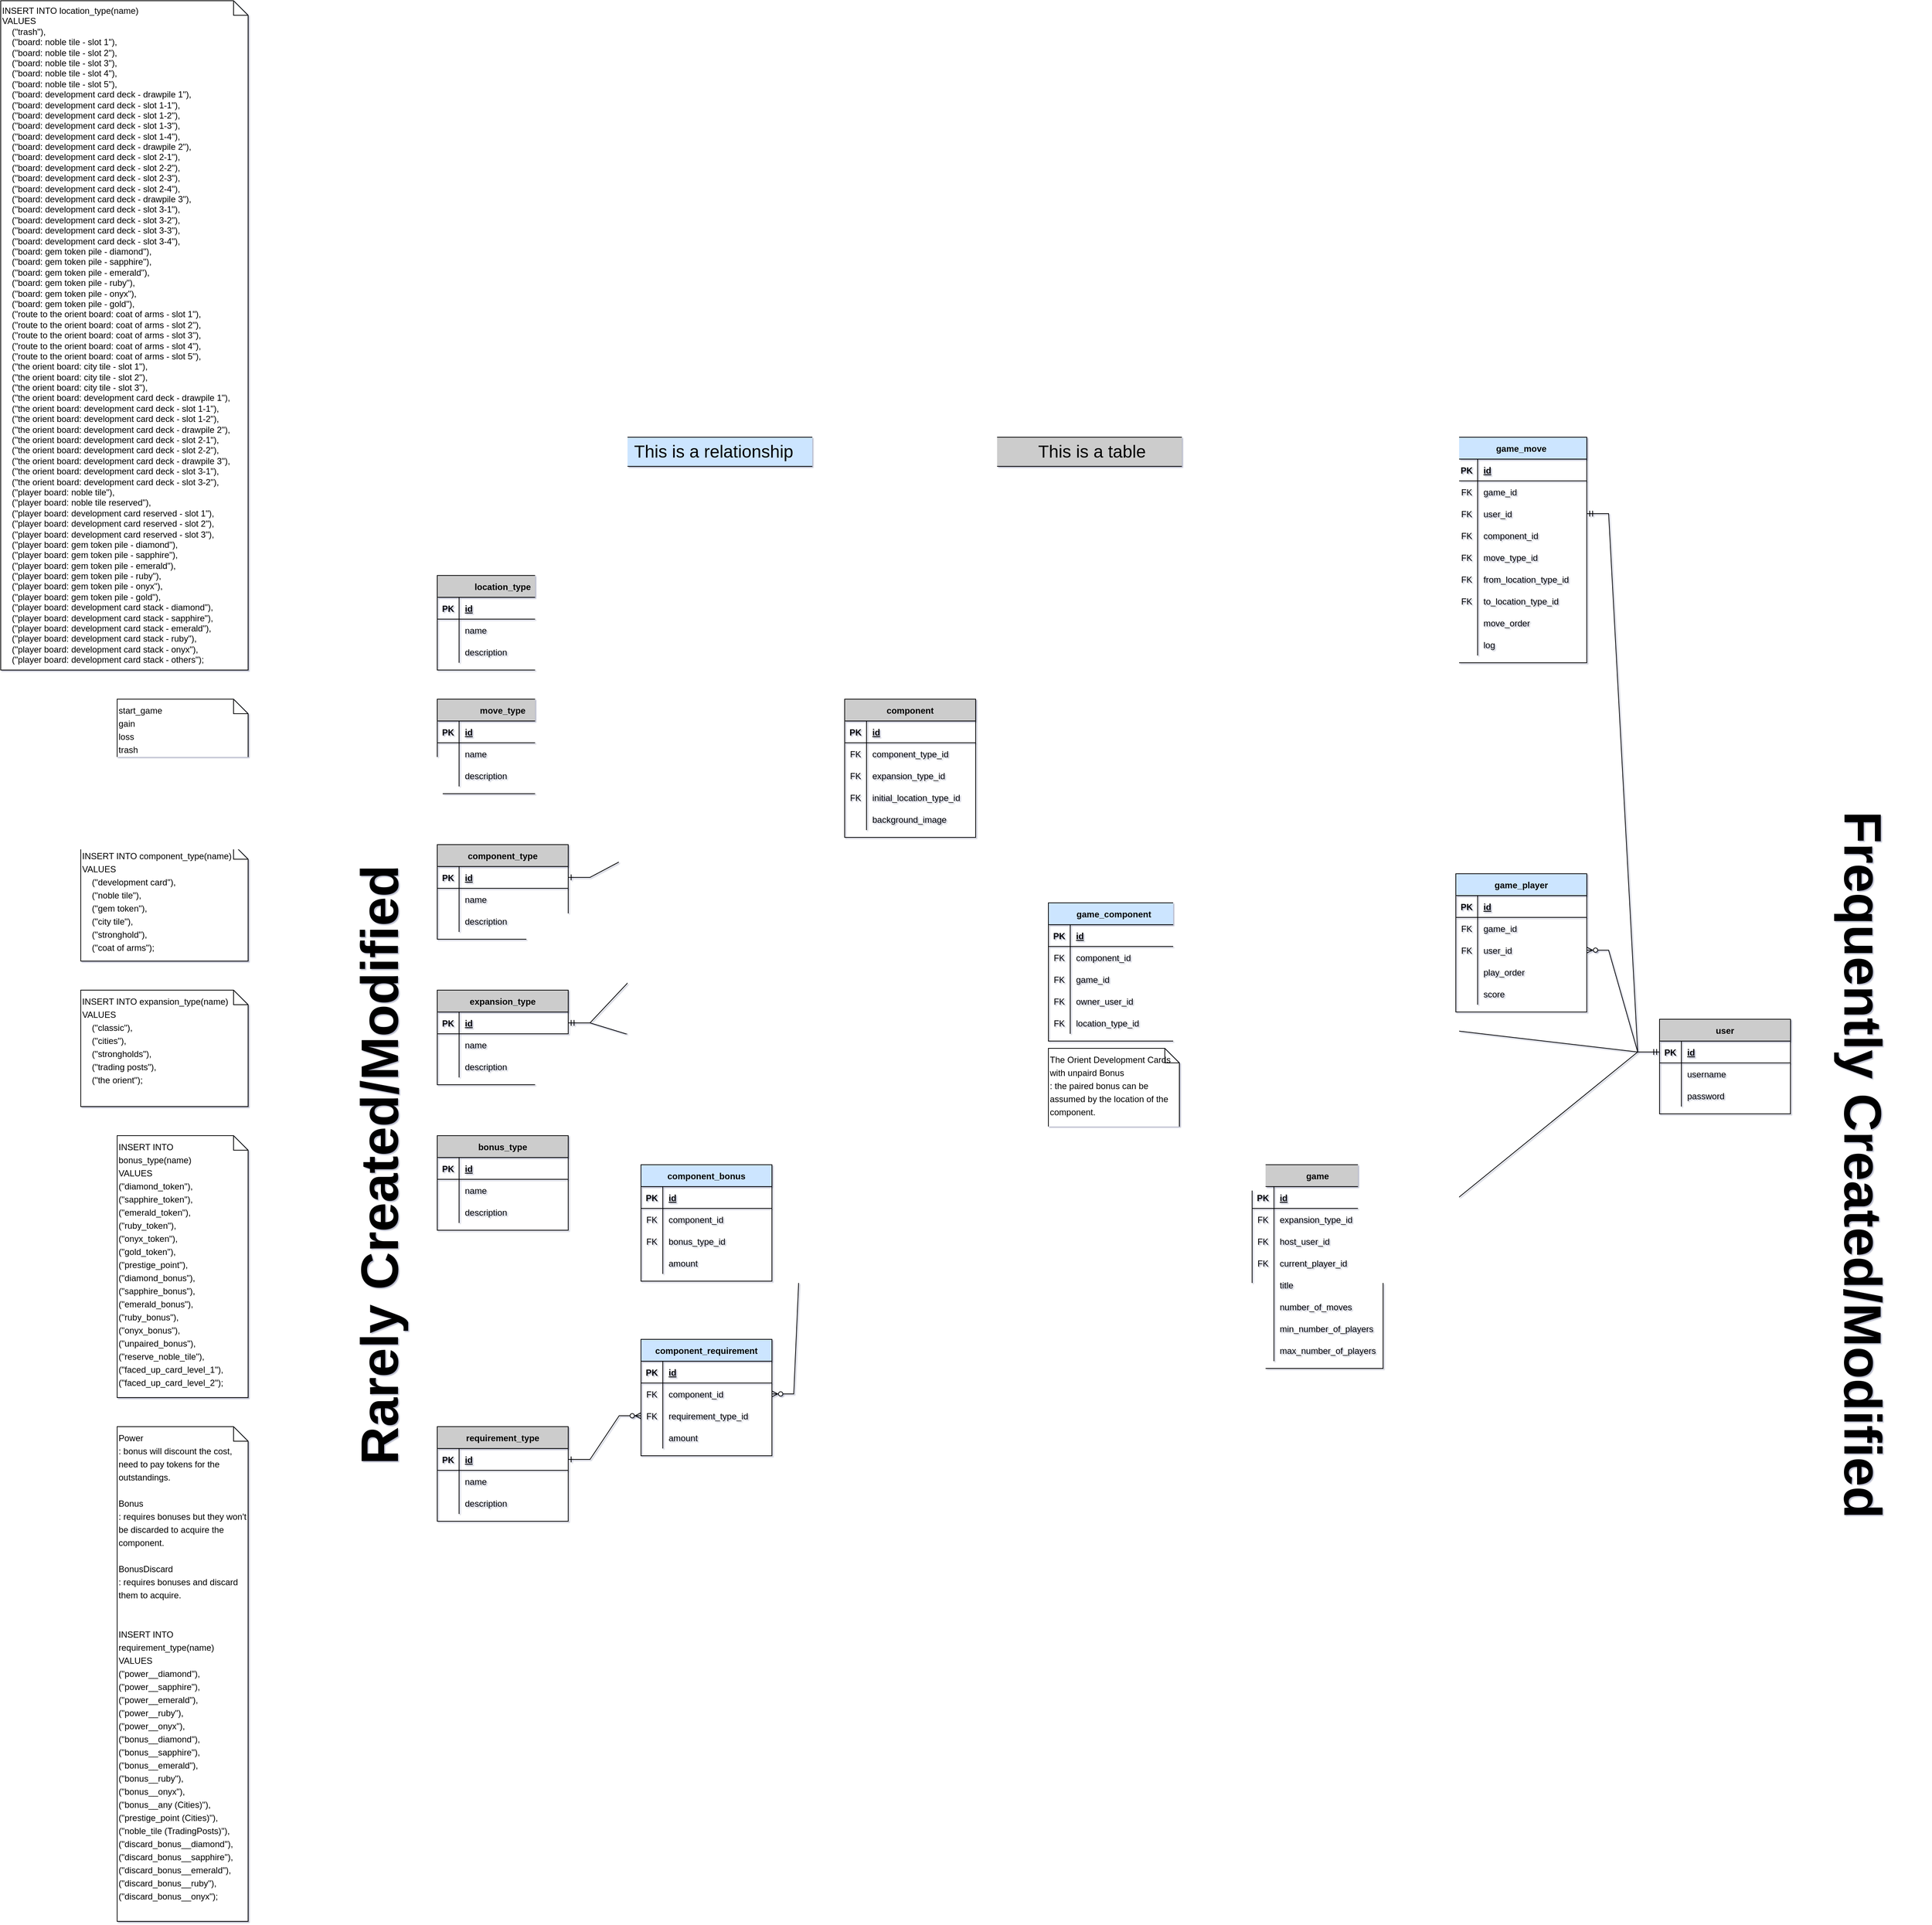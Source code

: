 <mxfile version="15.8.7" type="device" pages="4"><diagram id="P0e-vFu5_lScPjl0lzm6" name="Databases"><mxGraphModel dx="4619" dy="4526" grid="1" gridSize="10" guides="1" tooltips="1" connect="1" arrows="1" fold="1" page="1" pageScale="1" pageWidth="827" pageHeight="1169" math="0" shadow="1"><root><mxCell id="0"/><mxCell id="1" parent="0"/><mxCell id="CgZy1BoWp0PilUZEJwi7-1" value="component" style="shape=table;startSize=30;container=1;collapsible=1;childLayout=tableLayout;fixedRows=1;rowLines=0;fontStyle=1;align=center;resizeLast=1;fillColor=#CCCCCC;" parent="1" vertex="1"><mxGeometry x="-440" y="-760" width="180" height="190" as="geometry"/></mxCell><mxCell id="CgZy1BoWp0PilUZEJwi7-2" value="" style="shape=partialRectangle;collapsible=0;dropTarget=0;pointerEvents=0;fillColor=none;top=0;left=0;bottom=1;right=0;points=[[0,0.5],[1,0.5]];portConstraint=eastwest;" parent="CgZy1BoWp0PilUZEJwi7-1" vertex="1"><mxGeometry y="30" width="180" height="30" as="geometry"/></mxCell><mxCell id="CgZy1BoWp0PilUZEJwi7-3" value="PK" style="shape=partialRectangle;connectable=0;fillColor=none;top=0;left=0;bottom=0;right=0;fontStyle=1;overflow=hidden;" parent="CgZy1BoWp0PilUZEJwi7-2" vertex="1"><mxGeometry width="30" height="30" as="geometry"><mxRectangle width="30" height="30" as="alternateBounds"/></mxGeometry></mxCell><mxCell id="CgZy1BoWp0PilUZEJwi7-4" value="id" style="shape=partialRectangle;connectable=0;fillColor=none;top=0;left=0;bottom=0;right=0;align=left;spacingLeft=6;fontStyle=5;overflow=hidden;" parent="CgZy1BoWp0PilUZEJwi7-2" vertex="1"><mxGeometry x="30" width="150" height="30" as="geometry"><mxRectangle width="150" height="30" as="alternateBounds"/></mxGeometry></mxCell><mxCell id="CgZy1BoWp0PilUZEJwi7-5" value="" style="shape=partialRectangle;collapsible=0;dropTarget=0;pointerEvents=0;fillColor=none;top=0;left=0;bottom=0;right=0;points=[[0,0.5],[1,0.5]];portConstraint=eastwest;" parent="CgZy1BoWp0PilUZEJwi7-1" vertex="1"><mxGeometry y="60" width="180" height="30" as="geometry"/></mxCell><mxCell id="CgZy1BoWp0PilUZEJwi7-6" value="FK" style="shape=partialRectangle;connectable=0;fillColor=none;top=0;left=0;bottom=0;right=0;editable=1;overflow=hidden;" parent="CgZy1BoWp0PilUZEJwi7-5" vertex="1"><mxGeometry width="30" height="30" as="geometry"><mxRectangle width="30" height="30" as="alternateBounds"/></mxGeometry></mxCell><mxCell id="CgZy1BoWp0PilUZEJwi7-7" value="component_type_id" style="shape=partialRectangle;connectable=0;fillColor=none;top=0;left=0;bottom=0;right=0;align=left;spacingLeft=6;overflow=hidden;" parent="CgZy1BoWp0PilUZEJwi7-5" vertex="1"><mxGeometry x="30" width="150" height="30" as="geometry"><mxRectangle width="150" height="30" as="alternateBounds"/></mxGeometry></mxCell><mxCell id="CgZy1BoWp0PilUZEJwi7-308" value="" style="shape=partialRectangle;collapsible=0;dropTarget=0;pointerEvents=0;fillColor=none;top=0;left=0;bottom=0;right=0;points=[[0,0.5],[1,0.5]];portConstraint=eastwest;" parent="CgZy1BoWp0PilUZEJwi7-1" vertex="1"><mxGeometry y="90" width="180" height="30" as="geometry"/></mxCell><mxCell id="CgZy1BoWp0PilUZEJwi7-309" value="FK" style="shape=partialRectangle;connectable=0;fillColor=none;top=0;left=0;bottom=0;right=0;editable=1;overflow=hidden;" parent="CgZy1BoWp0PilUZEJwi7-308" vertex="1"><mxGeometry width="30" height="30" as="geometry"><mxRectangle width="30" height="30" as="alternateBounds"/></mxGeometry></mxCell><mxCell id="CgZy1BoWp0PilUZEJwi7-310" value="expansion_type_id" style="shape=partialRectangle;connectable=0;fillColor=none;top=0;left=0;bottom=0;right=0;align=left;spacingLeft=6;overflow=hidden;" parent="CgZy1BoWp0PilUZEJwi7-308" vertex="1"><mxGeometry x="30" width="150" height="30" as="geometry"><mxRectangle width="150" height="30" as="alternateBounds"/></mxGeometry></mxCell><mxCell id="4aW1t30g23y5up-wg5K--125" value="" style="shape=partialRectangle;collapsible=0;dropTarget=0;pointerEvents=0;fillColor=none;top=0;left=0;bottom=0;right=0;points=[[0,0.5],[1,0.5]];portConstraint=eastwest;" parent="CgZy1BoWp0PilUZEJwi7-1" vertex="1"><mxGeometry y="120" width="180" height="30" as="geometry"/></mxCell><mxCell id="4aW1t30g23y5up-wg5K--126" value="FK" style="shape=partialRectangle;connectable=0;fillColor=none;top=0;left=0;bottom=0;right=0;editable=1;overflow=hidden;" parent="4aW1t30g23y5up-wg5K--125" vertex="1"><mxGeometry width="30" height="30" as="geometry"><mxRectangle width="30" height="30" as="alternateBounds"/></mxGeometry></mxCell><mxCell id="4aW1t30g23y5up-wg5K--127" value="initial_location_type_id" style="shape=partialRectangle;connectable=0;fillColor=none;top=0;left=0;bottom=0;right=0;align=left;spacingLeft=6;overflow=hidden;" parent="4aW1t30g23y5up-wg5K--125" vertex="1"><mxGeometry x="30" width="150" height="30" as="geometry"><mxRectangle width="150" height="30" as="alternateBounds"/></mxGeometry></mxCell><mxCell id="4aW1t30g23y5up-wg5K--122" value="" style="shape=partialRectangle;collapsible=0;dropTarget=0;pointerEvents=0;fillColor=none;top=0;left=0;bottom=0;right=0;points=[[0,0.5],[1,0.5]];portConstraint=eastwest;" parent="CgZy1BoWp0PilUZEJwi7-1" vertex="1"><mxGeometry y="150" width="180" height="30" as="geometry"/></mxCell><mxCell id="4aW1t30g23y5up-wg5K--123" value="" style="shape=partialRectangle;connectable=0;fillColor=none;top=0;left=0;bottom=0;right=0;editable=1;overflow=hidden;" parent="4aW1t30g23y5up-wg5K--122" vertex="1"><mxGeometry width="30" height="30" as="geometry"><mxRectangle width="30" height="30" as="alternateBounds"/></mxGeometry></mxCell><mxCell id="4aW1t30g23y5up-wg5K--124" value="background_image" style="shape=partialRectangle;connectable=0;fillColor=none;top=0;left=0;bottom=0;right=0;align=left;spacingLeft=6;overflow=hidden;" parent="4aW1t30g23y5up-wg5K--122" vertex="1"><mxGeometry x="30" width="150" height="30" as="geometry"><mxRectangle width="150" height="30" as="alternateBounds"/></mxGeometry></mxCell><mxCell id="CgZy1BoWp0PilUZEJwi7-14" value="bonus_type" style="shape=table;startSize=30;container=1;collapsible=1;childLayout=tableLayout;fixedRows=1;rowLines=0;fontStyle=1;align=center;resizeLast=1;fillColor=#CCCCCC;" parent="1" vertex="1"><mxGeometry x="-1000" y="-160" width="180" height="130" as="geometry"/></mxCell><mxCell id="CgZy1BoWp0PilUZEJwi7-15" value="" style="shape=partialRectangle;collapsible=0;dropTarget=0;pointerEvents=0;fillColor=none;top=0;left=0;bottom=1;right=0;points=[[0,0.5],[1,0.5]];portConstraint=eastwest;" parent="CgZy1BoWp0PilUZEJwi7-14" vertex="1"><mxGeometry y="30" width="180" height="30" as="geometry"/></mxCell><mxCell id="CgZy1BoWp0PilUZEJwi7-16" value="PK" style="shape=partialRectangle;connectable=0;fillColor=none;top=0;left=0;bottom=0;right=0;fontStyle=1;overflow=hidden;" parent="CgZy1BoWp0PilUZEJwi7-15" vertex="1"><mxGeometry width="30" height="30" as="geometry"><mxRectangle width="30" height="30" as="alternateBounds"/></mxGeometry></mxCell><mxCell id="CgZy1BoWp0PilUZEJwi7-17" value="id" style="shape=partialRectangle;connectable=0;fillColor=none;top=0;left=0;bottom=0;right=0;align=left;spacingLeft=6;fontStyle=5;overflow=hidden;" parent="CgZy1BoWp0PilUZEJwi7-15" vertex="1"><mxGeometry x="30" width="150" height="30" as="geometry"><mxRectangle width="150" height="30" as="alternateBounds"/></mxGeometry></mxCell><mxCell id="CgZy1BoWp0PilUZEJwi7-18" value="" style="shape=partialRectangle;collapsible=0;dropTarget=0;pointerEvents=0;fillColor=none;top=0;left=0;bottom=0;right=0;points=[[0,0.5],[1,0.5]];portConstraint=eastwest;" parent="CgZy1BoWp0PilUZEJwi7-14" vertex="1"><mxGeometry y="60" width="180" height="30" as="geometry"/></mxCell><mxCell id="CgZy1BoWp0PilUZEJwi7-19" value="" style="shape=partialRectangle;connectable=0;fillColor=none;top=0;left=0;bottom=0;right=0;editable=1;overflow=hidden;" parent="CgZy1BoWp0PilUZEJwi7-18" vertex="1"><mxGeometry width="30" height="30" as="geometry"><mxRectangle width="30" height="30" as="alternateBounds"/></mxGeometry></mxCell><mxCell id="CgZy1BoWp0PilUZEJwi7-20" value="name" style="shape=partialRectangle;connectable=0;fillColor=none;top=0;left=0;bottom=0;right=0;align=left;spacingLeft=6;overflow=hidden;" parent="CgZy1BoWp0PilUZEJwi7-18" vertex="1"><mxGeometry x="30" width="150" height="30" as="geometry"><mxRectangle width="150" height="30" as="alternateBounds"/></mxGeometry></mxCell><mxCell id="CgZy1BoWp0PilUZEJwi7-21" value="" style="shape=partialRectangle;collapsible=0;dropTarget=0;pointerEvents=0;fillColor=none;top=0;left=0;bottom=0;right=0;points=[[0,0.5],[1,0.5]];portConstraint=eastwest;" parent="CgZy1BoWp0PilUZEJwi7-14" vertex="1"><mxGeometry y="90" width="180" height="30" as="geometry"/></mxCell><mxCell id="CgZy1BoWp0PilUZEJwi7-22" value="" style="shape=partialRectangle;connectable=0;fillColor=none;top=0;left=0;bottom=0;right=0;editable=1;overflow=hidden;" parent="CgZy1BoWp0PilUZEJwi7-21" vertex="1"><mxGeometry width="30" height="30" as="geometry"><mxRectangle width="30" height="30" as="alternateBounds"/></mxGeometry></mxCell><mxCell id="CgZy1BoWp0PilUZEJwi7-23" value="description" style="shape=partialRectangle;connectable=0;fillColor=none;top=0;left=0;bottom=0;right=0;align=left;spacingLeft=6;overflow=hidden;" parent="CgZy1BoWp0PilUZEJwi7-21" vertex="1"><mxGeometry x="30" width="150" height="30" as="geometry"><mxRectangle width="150" height="30" as="alternateBounds"/></mxGeometry></mxCell><mxCell id="CgZy1BoWp0PilUZEJwi7-24" value="requirement_type" style="shape=table;startSize=30;container=1;collapsible=1;childLayout=tableLayout;fixedRows=1;rowLines=0;fontStyle=1;align=center;resizeLast=1;fillColor=#CCCCCC;" parent="1" vertex="1"><mxGeometry x="-1000" y="240" width="180" height="130" as="geometry"/></mxCell><mxCell id="CgZy1BoWp0PilUZEJwi7-25" value="" style="shape=partialRectangle;collapsible=0;dropTarget=0;pointerEvents=0;fillColor=none;top=0;left=0;bottom=1;right=0;points=[[0,0.5],[1,0.5]];portConstraint=eastwest;" parent="CgZy1BoWp0PilUZEJwi7-24" vertex="1"><mxGeometry y="30" width="180" height="30" as="geometry"/></mxCell><mxCell id="CgZy1BoWp0PilUZEJwi7-26" value="PK" style="shape=partialRectangle;connectable=0;fillColor=none;top=0;left=0;bottom=0;right=0;fontStyle=1;overflow=hidden;" parent="CgZy1BoWp0PilUZEJwi7-25" vertex="1"><mxGeometry width="30" height="30" as="geometry"><mxRectangle width="30" height="30" as="alternateBounds"/></mxGeometry></mxCell><mxCell id="CgZy1BoWp0PilUZEJwi7-27" value="id" style="shape=partialRectangle;connectable=0;fillColor=none;top=0;left=0;bottom=0;right=0;align=left;spacingLeft=6;fontStyle=5;overflow=hidden;" parent="CgZy1BoWp0PilUZEJwi7-25" vertex="1"><mxGeometry x="30" width="150" height="30" as="geometry"><mxRectangle width="150" height="30" as="alternateBounds"/></mxGeometry></mxCell><mxCell id="CgZy1BoWp0PilUZEJwi7-28" value="" style="shape=partialRectangle;collapsible=0;dropTarget=0;pointerEvents=0;fillColor=none;top=0;left=0;bottom=0;right=0;points=[[0,0.5],[1,0.5]];portConstraint=eastwest;" parent="CgZy1BoWp0PilUZEJwi7-24" vertex="1"><mxGeometry y="60" width="180" height="30" as="geometry"/></mxCell><mxCell id="CgZy1BoWp0PilUZEJwi7-29" value="" style="shape=partialRectangle;connectable=0;fillColor=none;top=0;left=0;bottom=0;right=0;editable=1;overflow=hidden;" parent="CgZy1BoWp0PilUZEJwi7-28" vertex="1"><mxGeometry width="30" height="30" as="geometry"><mxRectangle width="30" height="30" as="alternateBounds"/></mxGeometry></mxCell><mxCell id="CgZy1BoWp0PilUZEJwi7-30" value="name" style="shape=partialRectangle;connectable=0;fillColor=none;top=0;left=0;bottom=0;right=0;align=left;spacingLeft=6;overflow=hidden;" parent="CgZy1BoWp0PilUZEJwi7-28" vertex="1"><mxGeometry x="30" width="150" height="30" as="geometry"><mxRectangle width="150" height="30" as="alternateBounds"/></mxGeometry></mxCell><mxCell id="CgZy1BoWp0PilUZEJwi7-31" value="" style="shape=partialRectangle;collapsible=0;dropTarget=0;pointerEvents=0;fillColor=none;top=0;left=0;bottom=0;right=0;points=[[0,0.5],[1,0.5]];portConstraint=eastwest;" parent="CgZy1BoWp0PilUZEJwi7-24" vertex="1"><mxGeometry y="90" width="180" height="30" as="geometry"/></mxCell><mxCell id="CgZy1BoWp0PilUZEJwi7-32" value="" style="shape=partialRectangle;connectable=0;fillColor=none;top=0;left=0;bottom=0;right=0;editable=1;overflow=hidden;" parent="CgZy1BoWp0PilUZEJwi7-31" vertex="1"><mxGeometry width="30" height="30" as="geometry"><mxRectangle width="30" height="30" as="alternateBounds"/></mxGeometry></mxCell><mxCell id="CgZy1BoWp0PilUZEJwi7-33" value="description" style="shape=partialRectangle;connectable=0;fillColor=none;top=0;left=0;bottom=0;right=0;align=left;spacingLeft=6;overflow=hidden;" parent="CgZy1BoWp0PilUZEJwi7-31" vertex="1"><mxGeometry x="30" width="150" height="30" as="geometry"><mxRectangle width="150" height="30" as="alternateBounds"/></mxGeometry></mxCell><mxCell id="CgZy1BoWp0PilUZEJwi7-50" value="component_bonus" style="shape=table;startSize=30;container=1;collapsible=1;childLayout=tableLayout;fixedRows=1;rowLines=0;fontStyle=1;align=center;resizeLast=1;fillColor=#CCE5FF;" parent="1" vertex="1"><mxGeometry x="-720" y="-120" width="180" height="160" as="geometry"/></mxCell><mxCell id="CgZy1BoWp0PilUZEJwi7-51" value="" style="shape=partialRectangle;collapsible=0;dropTarget=0;pointerEvents=0;fillColor=none;top=0;left=0;bottom=1;right=0;points=[[0,0.5],[1,0.5]];portConstraint=eastwest;" parent="CgZy1BoWp0PilUZEJwi7-50" vertex="1"><mxGeometry y="30" width="180" height="30" as="geometry"/></mxCell><mxCell id="CgZy1BoWp0PilUZEJwi7-52" value="PK" style="shape=partialRectangle;connectable=0;fillColor=none;top=0;left=0;bottom=0;right=0;fontStyle=1;overflow=hidden;" parent="CgZy1BoWp0PilUZEJwi7-51" vertex="1"><mxGeometry width="30" height="30" as="geometry"><mxRectangle width="30" height="30" as="alternateBounds"/></mxGeometry></mxCell><mxCell id="CgZy1BoWp0PilUZEJwi7-53" value="id" style="shape=partialRectangle;connectable=0;fillColor=none;top=0;left=0;bottom=0;right=0;align=left;spacingLeft=6;fontStyle=5;overflow=hidden;" parent="CgZy1BoWp0PilUZEJwi7-51" vertex="1"><mxGeometry x="30" width="150" height="30" as="geometry"><mxRectangle width="150" height="30" as="alternateBounds"/></mxGeometry></mxCell><mxCell id="CgZy1BoWp0PilUZEJwi7-54" value="" style="shape=partialRectangle;collapsible=0;dropTarget=0;pointerEvents=0;fillColor=none;top=0;left=0;bottom=0;right=0;points=[[0,0.5],[1,0.5]];portConstraint=eastwest;" parent="CgZy1BoWp0PilUZEJwi7-50" vertex="1"><mxGeometry y="60" width="180" height="30" as="geometry"/></mxCell><mxCell id="CgZy1BoWp0PilUZEJwi7-55" value="FK" style="shape=partialRectangle;connectable=0;fillColor=none;top=0;left=0;bottom=0;right=0;editable=1;overflow=hidden;" parent="CgZy1BoWp0PilUZEJwi7-54" vertex="1"><mxGeometry width="30" height="30" as="geometry"><mxRectangle width="30" height="30" as="alternateBounds"/></mxGeometry></mxCell><mxCell id="CgZy1BoWp0PilUZEJwi7-56" value="component_id" style="shape=partialRectangle;connectable=0;fillColor=none;top=0;left=0;bottom=0;right=0;align=left;spacingLeft=6;overflow=hidden;" parent="CgZy1BoWp0PilUZEJwi7-54" vertex="1"><mxGeometry x="30" width="150" height="30" as="geometry"><mxRectangle width="150" height="30" as="alternateBounds"/></mxGeometry></mxCell><mxCell id="CgZy1BoWp0PilUZEJwi7-57" value="" style="shape=partialRectangle;collapsible=0;dropTarget=0;pointerEvents=0;fillColor=none;top=0;left=0;bottom=0;right=0;points=[[0,0.5],[1,0.5]];portConstraint=eastwest;" parent="CgZy1BoWp0PilUZEJwi7-50" vertex="1"><mxGeometry y="90" width="180" height="30" as="geometry"/></mxCell><mxCell id="CgZy1BoWp0PilUZEJwi7-58" value="FK" style="shape=partialRectangle;connectable=0;fillColor=none;top=0;left=0;bottom=0;right=0;editable=1;overflow=hidden;" parent="CgZy1BoWp0PilUZEJwi7-57" vertex="1"><mxGeometry width="30" height="30" as="geometry"><mxRectangle width="30" height="30" as="alternateBounds"/></mxGeometry></mxCell><mxCell id="CgZy1BoWp0PilUZEJwi7-59" value="bonus_type_id" style="shape=partialRectangle;connectable=0;fillColor=none;top=0;left=0;bottom=0;right=0;align=left;spacingLeft=6;overflow=hidden;" parent="CgZy1BoWp0PilUZEJwi7-57" vertex="1"><mxGeometry x="30" width="150" height="30" as="geometry"><mxRectangle width="150" height="30" as="alternateBounds"/></mxGeometry></mxCell><mxCell id="CgZy1BoWp0PilUZEJwi7-60" value="" style="shape=partialRectangle;collapsible=0;dropTarget=0;pointerEvents=0;fillColor=none;top=0;left=0;bottom=0;right=0;points=[[0,0.5],[1,0.5]];portConstraint=eastwest;" parent="CgZy1BoWp0PilUZEJwi7-50" vertex="1"><mxGeometry y="120" width="180" height="30" as="geometry"/></mxCell><mxCell id="CgZy1BoWp0PilUZEJwi7-61" value="" style="shape=partialRectangle;connectable=0;fillColor=none;top=0;left=0;bottom=0;right=0;editable=1;overflow=hidden;" parent="CgZy1BoWp0PilUZEJwi7-60" vertex="1"><mxGeometry width="30" height="30" as="geometry"><mxRectangle width="30" height="30" as="alternateBounds"/></mxGeometry></mxCell><mxCell id="CgZy1BoWp0PilUZEJwi7-62" value="amount" style="shape=partialRectangle;connectable=0;fillColor=none;top=0;left=0;bottom=0;right=0;align=left;spacingLeft=6;overflow=hidden;" parent="CgZy1BoWp0PilUZEJwi7-60" vertex="1"><mxGeometry x="30" width="150" height="30" as="geometry"><mxRectangle width="150" height="30" as="alternateBounds"/></mxGeometry></mxCell><mxCell id="CgZy1BoWp0PilUZEJwi7-63" value="component_requirement" style="shape=table;startSize=30;container=1;collapsible=1;childLayout=tableLayout;fixedRows=1;rowLines=0;fontStyle=1;align=center;resizeLast=1;fillColor=#CCE5FF;" parent="1" vertex="1"><mxGeometry x="-720" y="120" width="180" height="160" as="geometry"/></mxCell><mxCell id="CgZy1BoWp0PilUZEJwi7-64" value="" style="shape=partialRectangle;collapsible=0;dropTarget=0;pointerEvents=0;fillColor=none;top=0;left=0;bottom=1;right=0;points=[[0,0.5],[1,0.5]];portConstraint=eastwest;" parent="CgZy1BoWp0PilUZEJwi7-63" vertex="1"><mxGeometry y="30" width="180" height="30" as="geometry"/></mxCell><mxCell id="CgZy1BoWp0PilUZEJwi7-65" value="PK" style="shape=partialRectangle;connectable=0;fillColor=none;top=0;left=0;bottom=0;right=0;fontStyle=1;overflow=hidden;" parent="CgZy1BoWp0PilUZEJwi7-64" vertex="1"><mxGeometry width="30" height="30" as="geometry"><mxRectangle width="30" height="30" as="alternateBounds"/></mxGeometry></mxCell><mxCell id="CgZy1BoWp0PilUZEJwi7-66" value="id" style="shape=partialRectangle;connectable=0;fillColor=none;top=0;left=0;bottom=0;right=0;align=left;spacingLeft=6;fontStyle=5;overflow=hidden;" parent="CgZy1BoWp0PilUZEJwi7-64" vertex="1"><mxGeometry x="30" width="150" height="30" as="geometry"><mxRectangle width="150" height="30" as="alternateBounds"/></mxGeometry></mxCell><mxCell id="CgZy1BoWp0PilUZEJwi7-67" value="" style="shape=partialRectangle;collapsible=0;dropTarget=0;pointerEvents=0;fillColor=none;top=0;left=0;bottom=0;right=0;points=[[0,0.5],[1,0.5]];portConstraint=eastwest;" parent="CgZy1BoWp0PilUZEJwi7-63" vertex="1"><mxGeometry y="60" width="180" height="30" as="geometry"/></mxCell><mxCell id="CgZy1BoWp0PilUZEJwi7-68" value="FK" style="shape=partialRectangle;connectable=0;fillColor=none;top=0;left=0;bottom=0;right=0;editable=1;overflow=hidden;" parent="CgZy1BoWp0PilUZEJwi7-67" vertex="1"><mxGeometry width="30" height="30" as="geometry"><mxRectangle width="30" height="30" as="alternateBounds"/></mxGeometry></mxCell><mxCell id="CgZy1BoWp0PilUZEJwi7-69" value="component_id" style="shape=partialRectangle;connectable=0;fillColor=none;top=0;left=0;bottom=0;right=0;align=left;spacingLeft=6;overflow=hidden;" parent="CgZy1BoWp0PilUZEJwi7-67" vertex="1"><mxGeometry x="30" width="150" height="30" as="geometry"><mxRectangle width="150" height="30" as="alternateBounds"/></mxGeometry></mxCell><mxCell id="CgZy1BoWp0PilUZEJwi7-70" value="" style="shape=partialRectangle;collapsible=0;dropTarget=0;pointerEvents=0;fillColor=none;top=0;left=0;bottom=0;right=0;points=[[0,0.5],[1,0.5]];portConstraint=eastwest;" parent="CgZy1BoWp0PilUZEJwi7-63" vertex="1"><mxGeometry y="90" width="180" height="30" as="geometry"/></mxCell><mxCell id="CgZy1BoWp0PilUZEJwi7-71" value="FK" style="shape=partialRectangle;connectable=0;fillColor=none;top=0;left=0;bottom=0;right=0;editable=1;overflow=hidden;" parent="CgZy1BoWp0PilUZEJwi7-70" vertex="1"><mxGeometry width="30" height="30" as="geometry"><mxRectangle width="30" height="30" as="alternateBounds"/></mxGeometry></mxCell><mxCell id="CgZy1BoWp0PilUZEJwi7-72" value="requirement_type_id" style="shape=partialRectangle;connectable=0;fillColor=none;top=0;left=0;bottom=0;right=0;align=left;spacingLeft=6;overflow=hidden;" parent="CgZy1BoWp0PilUZEJwi7-70" vertex="1"><mxGeometry x="30" width="150" height="30" as="geometry"><mxRectangle width="150" height="30" as="alternateBounds"/></mxGeometry></mxCell><mxCell id="CgZy1BoWp0PilUZEJwi7-304" value="" style="shape=partialRectangle;collapsible=0;dropTarget=0;pointerEvents=0;fillColor=none;top=0;left=0;bottom=0;right=0;points=[[0,0.5],[1,0.5]];portConstraint=eastwest;" parent="CgZy1BoWp0PilUZEJwi7-63" vertex="1"><mxGeometry y="120" width="180" height="30" as="geometry"/></mxCell><mxCell id="CgZy1BoWp0PilUZEJwi7-305" value="" style="shape=partialRectangle;connectable=0;fillColor=none;top=0;left=0;bottom=0;right=0;editable=1;overflow=hidden;" parent="CgZy1BoWp0PilUZEJwi7-304" vertex="1"><mxGeometry width="30" height="30" as="geometry"><mxRectangle width="30" height="30" as="alternateBounds"/></mxGeometry></mxCell><mxCell id="CgZy1BoWp0PilUZEJwi7-306" value="amount" style="shape=partialRectangle;connectable=0;fillColor=none;top=0;left=0;bottom=0;right=0;align=left;spacingLeft=6;overflow=hidden;" parent="CgZy1BoWp0PilUZEJwi7-304" vertex="1"><mxGeometry x="30" width="150" height="30" as="geometry"><mxRectangle width="150" height="30" as="alternateBounds"/></mxGeometry></mxCell><mxCell id="CgZy1BoWp0PilUZEJwi7-78" value="" style="edgeStyle=entityRelationEdgeStyle;fontSize=12;html=1;endArrow=ERzeroToMany;endFill=1;rounded=0;exitX=0;exitY=0.5;exitDx=0;exitDy=0;entryX=1;entryY=0.5;entryDx=0;entryDy=0;" parent="1" source="CgZy1BoWp0PilUZEJwi7-2" target="CgZy1BoWp0PilUZEJwi7-54" edge="1"><mxGeometry width="100" height="100" relative="1" as="geometry"><mxPoint x="470" y="840" as="sourcePoint"/><mxPoint x="570" y="740" as="targetPoint"/></mxGeometry></mxCell><mxCell id="CgZy1BoWp0PilUZEJwi7-79" value="" style="edgeStyle=entityRelationEdgeStyle;fontSize=12;html=1;endArrow=ERzeroToMany;endFill=1;rounded=0;entryX=0;entryY=0.5;entryDx=0;entryDy=0;exitX=1;exitY=0.5;exitDx=0;exitDy=0;startArrow=ERone;startFill=0;" parent="1" source="CgZy1BoWp0PilUZEJwi7-15" target="CgZy1BoWp0PilUZEJwi7-57" edge="1"><mxGeometry width="100" height="100" relative="1" as="geometry"><mxPoint x="730" y="620" as="sourcePoint"/><mxPoint x="490" y="645" as="targetPoint"/></mxGeometry></mxCell><mxCell id="CgZy1BoWp0PilUZEJwi7-81" value="" style="edgeStyle=entityRelationEdgeStyle;fontSize=12;html=1;endArrow=ERzeroToMany;endFill=1;rounded=0;entryX=0;entryY=0.5;entryDx=0;entryDy=0;exitX=1;exitY=0.5;exitDx=0;exitDy=0;startArrow=ERone;startFill=0;" parent="1" source="CgZy1BoWp0PilUZEJwi7-25" target="CgZy1BoWp0PilUZEJwi7-70" edge="1"><mxGeometry width="100" height="100" relative="1" as="geometry"><mxPoint x="770" y="615" as="sourcePoint"/><mxPoint x="670" y="675" as="targetPoint"/></mxGeometry></mxCell><mxCell id="CgZy1BoWp0PilUZEJwi7-82" value="" style="edgeStyle=entityRelationEdgeStyle;fontSize=12;html=1;endArrow=ERzeroToMany;endFill=1;rounded=0;entryX=1;entryY=0.5;entryDx=0;entryDy=0;exitX=0;exitY=0.5;exitDx=0;exitDy=0;" parent="1" source="CgZy1BoWp0PilUZEJwi7-2" target="CgZy1BoWp0PilUZEJwi7-67" edge="1"><mxGeometry width="100" height="100" relative="1" as="geometry"><mxPoint x="400" y="730" as="sourcePoint"/><mxPoint x="670" y="915" as="targetPoint"/></mxGeometry></mxCell><mxCell id="CgZy1BoWp0PilUZEJwi7-83" value="component_type" style="shape=table;startSize=30;container=1;collapsible=1;childLayout=tableLayout;fixedRows=1;rowLines=0;fontStyle=1;align=center;resizeLast=1;fillColor=#CCCCCC;" parent="1" vertex="1"><mxGeometry x="-1000" y="-560" width="180" height="130" as="geometry"/></mxCell><mxCell id="CgZy1BoWp0PilUZEJwi7-84" value="" style="shape=partialRectangle;collapsible=0;dropTarget=0;pointerEvents=0;fillColor=none;top=0;left=0;bottom=1;right=0;points=[[0,0.5],[1,0.5]];portConstraint=eastwest;" parent="CgZy1BoWp0PilUZEJwi7-83" vertex="1"><mxGeometry y="30" width="180" height="30" as="geometry"/></mxCell><mxCell id="CgZy1BoWp0PilUZEJwi7-85" value="PK" style="shape=partialRectangle;connectable=0;fillColor=none;top=0;left=0;bottom=0;right=0;fontStyle=1;overflow=hidden;" parent="CgZy1BoWp0PilUZEJwi7-84" vertex="1"><mxGeometry width="30" height="30" as="geometry"><mxRectangle width="30" height="30" as="alternateBounds"/></mxGeometry></mxCell><mxCell id="CgZy1BoWp0PilUZEJwi7-86" value="id" style="shape=partialRectangle;connectable=0;fillColor=none;top=0;left=0;bottom=0;right=0;align=left;spacingLeft=6;fontStyle=5;overflow=hidden;" parent="CgZy1BoWp0PilUZEJwi7-84" vertex="1"><mxGeometry x="30" width="150" height="30" as="geometry"><mxRectangle width="150" height="30" as="alternateBounds"/></mxGeometry></mxCell><mxCell id="CgZy1BoWp0PilUZEJwi7-87" value="" style="shape=partialRectangle;collapsible=0;dropTarget=0;pointerEvents=0;fillColor=none;top=0;left=0;bottom=0;right=0;points=[[0,0.5],[1,0.5]];portConstraint=eastwest;" parent="CgZy1BoWp0PilUZEJwi7-83" vertex="1"><mxGeometry y="60" width="180" height="30" as="geometry"/></mxCell><mxCell id="CgZy1BoWp0PilUZEJwi7-88" value="" style="shape=partialRectangle;connectable=0;fillColor=none;top=0;left=0;bottom=0;right=0;editable=1;overflow=hidden;" parent="CgZy1BoWp0PilUZEJwi7-87" vertex="1"><mxGeometry width="30" height="30" as="geometry"><mxRectangle width="30" height="30" as="alternateBounds"/></mxGeometry></mxCell><mxCell id="CgZy1BoWp0PilUZEJwi7-89" value="name" style="shape=partialRectangle;connectable=0;fillColor=none;top=0;left=0;bottom=0;right=0;align=left;spacingLeft=6;overflow=hidden;" parent="CgZy1BoWp0PilUZEJwi7-87" vertex="1"><mxGeometry x="30" width="150" height="30" as="geometry"><mxRectangle width="150" height="30" as="alternateBounds"/></mxGeometry></mxCell><mxCell id="CgZy1BoWp0PilUZEJwi7-90" value="" style="shape=partialRectangle;collapsible=0;dropTarget=0;pointerEvents=0;fillColor=none;top=0;left=0;bottom=0;right=0;points=[[0,0.5],[1,0.5]];portConstraint=eastwest;" parent="CgZy1BoWp0PilUZEJwi7-83" vertex="1"><mxGeometry y="90" width="180" height="30" as="geometry"/></mxCell><mxCell id="CgZy1BoWp0PilUZEJwi7-91" value="" style="shape=partialRectangle;connectable=0;fillColor=none;top=0;left=0;bottom=0;right=0;editable=1;overflow=hidden;" parent="CgZy1BoWp0PilUZEJwi7-90" vertex="1"><mxGeometry width="30" height="30" as="geometry"><mxRectangle width="30" height="30" as="alternateBounds"/></mxGeometry></mxCell><mxCell id="CgZy1BoWp0PilUZEJwi7-92" value="description" style="shape=partialRectangle;connectable=0;fillColor=none;top=0;left=0;bottom=0;right=0;align=left;spacingLeft=6;overflow=hidden;" parent="CgZy1BoWp0PilUZEJwi7-90" vertex="1"><mxGeometry x="30" width="150" height="30" as="geometry"><mxRectangle width="150" height="30" as="alternateBounds"/></mxGeometry></mxCell><mxCell id="CgZy1BoWp0PilUZEJwi7-94" value="" style="edgeStyle=entityRelationEdgeStyle;fontSize=12;html=1;endArrow=ERzeroToMany;startArrow=ERone;rounded=0;entryX=0;entryY=0.5;entryDx=0;entryDy=0;exitX=1;exitY=0.5;exitDx=0;exitDy=0;startFill=0;endFill=0;" parent="1" source="CgZy1BoWp0PilUZEJwi7-84" target="CgZy1BoWp0PilUZEJwi7-5" edge="1"><mxGeometry width="100" height="100" relative="1" as="geometry"><mxPoint x="500" y="860" as="sourcePoint"/><mxPoint x="600" y="760" as="targetPoint"/></mxGeometry></mxCell><mxCell id="CgZy1BoWp0PilUZEJwi7-95" value="game" style="shape=table;startSize=30;container=1;collapsible=1;childLayout=tableLayout;fixedRows=1;rowLines=0;fontStyle=1;align=center;resizeLast=1;fillColor=#CCCCCC;" parent="1" vertex="1"><mxGeometry x="120" y="-120" width="180" height="280" as="geometry"/></mxCell><mxCell id="CgZy1BoWp0PilUZEJwi7-96" value="" style="shape=partialRectangle;collapsible=0;dropTarget=0;pointerEvents=0;fillColor=none;top=0;left=0;bottom=1;right=0;points=[[0,0.5],[1,0.5]];portConstraint=eastwest;" parent="CgZy1BoWp0PilUZEJwi7-95" vertex="1"><mxGeometry y="30" width="180" height="30" as="geometry"/></mxCell><mxCell id="CgZy1BoWp0PilUZEJwi7-97" value="PK" style="shape=partialRectangle;connectable=0;fillColor=none;top=0;left=0;bottom=0;right=0;fontStyle=1;overflow=hidden;" parent="CgZy1BoWp0PilUZEJwi7-96" vertex="1"><mxGeometry width="30" height="30" as="geometry"><mxRectangle width="30" height="30" as="alternateBounds"/></mxGeometry></mxCell><mxCell id="CgZy1BoWp0PilUZEJwi7-98" value="id" style="shape=partialRectangle;connectable=0;fillColor=none;top=0;left=0;bottom=0;right=0;align=left;spacingLeft=6;fontStyle=5;overflow=hidden;" parent="CgZy1BoWp0PilUZEJwi7-96" vertex="1"><mxGeometry x="30" width="150" height="30" as="geometry"><mxRectangle width="150" height="30" as="alternateBounds"/></mxGeometry></mxCell><mxCell id="CgZy1BoWp0PilUZEJwi7-221" value="" style="shape=partialRectangle;collapsible=0;dropTarget=0;pointerEvents=0;fillColor=none;top=0;left=0;bottom=0;right=0;points=[[0,0.5],[1,0.5]];portConstraint=eastwest;" parent="CgZy1BoWp0PilUZEJwi7-95" vertex="1"><mxGeometry y="60" width="180" height="30" as="geometry"/></mxCell><mxCell id="CgZy1BoWp0PilUZEJwi7-222" value="FK" style="shape=partialRectangle;connectable=0;fillColor=none;top=0;left=0;bottom=0;right=0;editable=1;overflow=hidden;" parent="CgZy1BoWp0PilUZEJwi7-221" vertex="1"><mxGeometry width="30" height="30" as="geometry"><mxRectangle width="30" height="30" as="alternateBounds"/></mxGeometry></mxCell><mxCell id="CgZy1BoWp0PilUZEJwi7-223" value="expansion_type_id" style="shape=partialRectangle;connectable=0;fillColor=none;top=0;left=0;bottom=0;right=0;align=left;spacingLeft=6;overflow=hidden;" parent="CgZy1BoWp0PilUZEJwi7-221" vertex="1"><mxGeometry x="30" width="150" height="30" as="geometry"><mxRectangle width="150" height="30" as="alternateBounds"/></mxGeometry></mxCell><mxCell id="CgZy1BoWp0PilUZEJwi7-111" value="" style="shape=partialRectangle;collapsible=0;dropTarget=0;pointerEvents=0;fillColor=none;top=0;left=0;bottom=0;right=0;points=[[0,0.5],[1,0.5]];portConstraint=eastwest;" parent="CgZy1BoWp0PilUZEJwi7-95" vertex="1"><mxGeometry y="90" width="180" height="30" as="geometry"/></mxCell><mxCell id="CgZy1BoWp0PilUZEJwi7-112" value="FK" style="shape=partialRectangle;connectable=0;fillColor=none;top=0;left=0;bottom=0;right=0;editable=1;overflow=hidden;" parent="CgZy1BoWp0PilUZEJwi7-111" vertex="1"><mxGeometry width="30" height="30" as="geometry"><mxRectangle width="30" height="30" as="alternateBounds"/></mxGeometry></mxCell><mxCell id="CgZy1BoWp0PilUZEJwi7-113" value="host_user_id" style="shape=partialRectangle;connectable=0;fillColor=none;top=0;left=0;bottom=0;right=0;align=left;spacingLeft=6;overflow=hidden;" parent="CgZy1BoWp0PilUZEJwi7-111" vertex="1"><mxGeometry x="30" width="150" height="30" as="geometry"><mxRectangle width="150" height="30" as="alternateBounds"/></mxGeometry></mxCell><mxCell id="4aW1t30g23y5up-wg5K--105" value="" style="shape=partialRectangle;collapsible=0;dropTarget=0;pointerEvents=0;fillColor=none;top=0;left=0;bottom=0;right=0;points=[[0,0.5],[1,0.5]];portConstraint=eastwest;" parent="CgZy1BoWp0PilUZEJwi7-95" vertex="1"><mxGeometry y="120" width="180" height="30" as="geometry"/></mxCell><mxCell id="4aW1t30g23y5up-wg5K--106" value="FK" style="shape=partialRectangle;connectable=0;fillColor=none;top=0;left=0;bottom=0;right=0;editable=1;overflow=hidden;" parent="4aW1t30g23y5up-wg5K--105" vertex="1"><mxGeometry width="30" height="30" as="geometry"><mxRectangle width="30" height="30" as="alternateBounds"/></mxGeometry></mxCell><mxCell id="4aW1t30g23y5up-wg5K--107" value="current_player_id" style="shape=partialRectangle;connectable=0;fillColor=none;top=0;left=0;bottom=0;right=0;align=left;spacingLeft=6;overflow=hidden;" parent="4aW1t30g23y5up-wg5K--105" vertex="1"><mxGeometry x="30" width="150" height="30" as="geometry"><mxRectangle width="150" height="30" as="alternateBounds"/></mxGeometry></mxCell><mxCell id="CgZy1BoWp0PilUZEJwi7-114" value="" style="shape=partialRectangle;collapsible=0;dropTarget=0;pointerEvents=0;fillColor=none;top=0;left=0;bottom=0;right=0;points=[[0,0.5],[1,0.5]];portConstraint=eastwest;" parent="CgZy1BoWp0PilUZEJwi7-95" vertex="1"><mxGeometry y="150" width="180" height="30" as="geometry"/></mxCell><mxCell id="CgZy1BoWp0PilUZEJwi7-115" value="" style="shape=partialRectangle;connectable=0;fillColor=none;top=0;left=0;bottom=0;right=0;editable=1;overflow=hidden;" parent="CgZy1BoWp0PilUZEJwi7-114" vertex="1"><mxGeometry width="30" height="30" as="geometry"><mxRectangle width="30" height="30" as="alternateBounds"/></mxGeometry></mxCell><mxCell id="CgZy1BoWp0PilUZEJwi7-116" value="title" style="shape=partialRectangle;connectable=0;fillColor=none;top=0;left=0;bottom=0;right=0;align=left;spacingLeft=6;overflow=hidden;" parent="CgZy1BoWp0PilUZEJwi7-114" vertex="1"><mxGeometry x="30" width="150" height="30" as="geometry"><mxRectangle width="150" height="30" as="alternateBounds"/></mxGeometry></mxCell><mxCell id="4aW1t30g23y5up-wg5K--119" value="" style="shape=partialRectangle;collapsible=0;dropTarget=0;pointerEvents=0;fillColor=none;top=0;left=0;bottom=0;right=0;points=[[0,0.5],[1,0.5]];portConstraint=eastwest;" parent="CgZy1BoWp0PilUZEJwi7-95" vertex="1"><mxGeometry y="180" width="180" height="30" as="geometry"/></mxCell><mxCell id="4aW1t30g23y5up-wg5K--120" value="" style="shape=partialRectangle;connectable=0;fillColor=none;top=0;left=0;bottom=0;right=0;editable=1;overflow=hidden;" parent="4aW1t30g23y5up-wg5K--119" vertex="1"><mxGeometry width="30" height="30" as="geometry"><mxRectangle width="30" height="30" as="alternateBounds"/></mxGeometry></mxCell><mxCell id="4aW1t30g23y5up-wg5K--121" value="number_of_moves" style="shape=partialRectangle;connectable=0;fillColor=none;top=0;left=0;bottom=0;right=0;align=left;spacingLeft=6;overflow=hidden;" parent="4aW1t30g23y5up-wg5K--119" vertex="1"><mxGeometry x="30" width="150" height="30" as="geometry"><mxRectangle width="150" height="30" as="alternateBounds"/></mxGeometry></mxCell><mxCell id="CgZy1BoWp0PilUZEJwi7-120" value="" style="shape=partialRectangle;collapsible=0;dropTarget=0;pointerEvents=0;fillColor=none;top=0;left=0;bottom=0;right=0;points=[[0,0.5],[1,0.5]];portConstraint=eastwest;" parent="CgZy1BoWp0PilUZEJwi7-95" vertex="1"><mxGeometry y="210" width="180" height="30" as="geometry"/></mxCell><mxCell id="CgZy1BoWp0PilUZEJwi7-121" value="" style="shape=partialRectangle;connectable=0;fillColor=none;top=0;left=0;bottom=0;right=0;editable=1;overflow=hidden;" parent="CgZy1BoWp0PilUZEJwi7-120" vertex="1"><mxGeometry width="30" height="30" as="geometry"><mxRectangle width="30" height="30" as="alternateBounds"/></mxGeometry></mxCell><mxCell id="CgZy1BoWp0PilUZEJwi7-122" value="min_number_of_players" style="shape=partialRectangle;connectable=0;fillColor=none;top=0;left=0;bottom=0;right=0;align=left;spacingLeft=6;overflow=hidden;" parent="CgZy1BoWp0PilUZEJwi7-120" vertex="1"><mxGeometry x="30" width="150" height="30" as="geometry"><mxRectangle width="150" height="30" as="alternateBounds"/></mxGeometry></mxCell><mxCell id="CgZy1BoWp0PilUZEJwi7-117" value="" style="shape=partialRectangle;collapsible=0;dropTarget=0;pointerEvents=0;fillColor=none;top=0;left=0;bottom=0;right=0;points=[[0,0.5],[1,0.5]];portConstraint=eastwest;" parent="CgZy1BoWp0PilUZEJwi7-95" vertex="1"><mxGeometry y="240" width="180" height="30" as="geometry"/></mxCell><mxCell id="CgZy1BoWp0PilUZEJwi7-118" value="" style="shape=partialRectangle;connectable=0;fillColor=none;top=0;left=0;bottom=0;right=0;editable=1;overflow=hidden;" parent="CgZy1BoWp0PilUZEJwi7-117" vertex="1"><mxGeometry width="30" height="30" as="geometry"><mxRectangle width="30" height="30" as="alternateBounds"/></mxGeometry></mxCell><mxCell id="CgZy1BoWp0PilUZEJwi7-119" value="max_number_of_players" style="shape=partialRectangle;connectable=0;fillColor=none;top=0;left=0;bottom=0;right=0;align=left;spacingLeft=6;overflow=hidden;" parent="CgZy1BoWp0PilUZEJwi7-117" vertex="1"><mxGeometry x="30" width="150" height="30" as="geometry"><mxRectangle width="150" height="30" as="alternateBounds"/></mxGeometry></mxCell><mxCell id="CgZy1BoWp0PilUZEJwi7-123" value="game_component" style="shape=table;startSize=30;container=1;collapsible=1;childLayout=tableLayout;fixedRows=1;rowLines=0;fontStyle=1;align=center;resizeLast=1;fillColor=#CCE5FF;" parent="1" vertex="1"><mxGeometry x="-160" y="-480" width="180" height="190" as="geometry"/></mxCell><mxCell id="CgZy1BoWp0PilUZEJwi7-124" value="" style="shape=partialRectangle;collapsible=0;dropTarget=0;pointerEvents=0;fillColor=none;top=0;left=0;bottom=1;right=0;points=[[0,0.5],[1,0.5]];portConstraint=eastwest;" parent="CgZy1BoWp0PilUZEJwi7-123" vertex="1"><mxGeometry y="30" width="180" height="30" as="geometry"/></mxCell><mxCell id="CgZy1BoWp0PilUZEJwi7-125" value="PK" style="shape=partialRectangle;connectable=0;fillColor=none;top=0;left=0;bottom=0;right=0;fontStyle=1;overflow=hidden;" parent="CgZy1BoWp0PilUZEJwi7-124" vertex="1"><mxGeometry width="30" height="30" as="geometry"><mxRectangle width="30" height="30" as="alternateBounds"/></mxGeometry></mxCell><mxCell id="CgZy1BoWp0PilUZEJwi7-126" value="id" style="shape=partialRectangle;connectable=0;fillColor=none;top=0;left=0;bottom=0;right=0;align=left;spacingLeft=6;fontStyle=5;overflow=hidden;" parent="CgZy1BoWp0PilUZEJwi7-124" vertex="1"><mxGeometry x="30" width="150" height="30" as="geometry"><mxRectangle width="150" height="30" as="alternateBounds"/></mxGeometry></mxCell><mxCell id="CgZy1BoWp0PilUZEJwi7-130" value="" style="shape=partialRectangle;collapsible=0;dropTarget=0;pointerEvents=0;fillColor=none;top=0;left=0;bottom=0;right=0;points=[[0,0.5],[1,0.5]];portConstraint=eastwest;" parent="CgZy1BoWp0PilUZEJwi7-123" vertex="1"><mxGeometry y="60" width="180" height="30" as="geometry"/></mxCell><mxCell id="CgZy1BoWp0PilUZEJwi7-131" value="FK" style="shape=partialRectangle;connectable=0;fillColor=none;top=0;left=0;bottom=0;right=0;editable=1;overflow=hidden;" parent="CgZy1BoWp0PilUZEJwi7-130" vertex="1"><mxGeometry width="30" height="30" as="geometry"><mxRectangle width="30" height="30" as="alternateBounds"/></mxGeometry></mxCell><mxCell id="CgZy1BoWp0PilUZEJwi7-132" value="component_id" style="shape=partialRectangle;connectable=0;fillColor=none;top=0;left=0;bottom=0;right=0;align=left;spacingLeft=6;overflow=hidden;" parent="CgZy1BoWp0PilUZEJwi7-130" vertex="1"><mxGeometry x="30" width="150" height="30" as="geometry"><mxRectangle width="150" height="30" as="alternateBounds"/></mxGeometry></mxCell><mxCell id="CgZy1BoWp0PilUZEJwi7-127" value="" style="shape=partialRectangle;collapsible=0;dropTarget=0;pointerEvents=0;fillColor=none;top=0;left=0;bottom=0;right=0;points=[[0,0.5],[1,0.5]];portConstraint=eastwest;" parent="CgZy1BoWp0PilUZEJwi7-123" vertex="1"><mxGeometry y="90" width="180" height="30" as="geometry"/></mxCell><mxCell id="CgZy1BoWp0PilUZEJwi7-128" value="FK" style="shape=partialRectangle;connectable=0;fillColor=none;top=0;left=0;bottom=0;right=0;editable=1;overflow=hidden;" parent="CgZy1BoWp0PilUZEJwi7-127" vertex="1"><mxGeometry width="30" height="30" as="geometry"><mxRectangle width="30" height="30" as="alternateBounds"/></mxGeometry></mxCell><mxCell id="CgZy1BoWp0PilUZEJwi7-129" value="game_id" style="shape=partialRectangle;connectable=0;fillColor=none;top=0;left=0;bottom=0;right=0;align=left;spacingLeft=6;overflow=hidden;" parent="CgZy1BoWp0PilUZEJwi7-127" vertex="1"><mxGeometry x="30" width="150" height="30" as="geometry"><mxRectangle width="150" height="30" as="alternateBounds"/></mxGeometry></mxCell><mxCell id="CgZy1BoWp0PilUZEJwi7-183" value="" style="shape=partialRectangle;collapsible=0;dropTarget=0;pointerEvents=0;fillColor=none;top=0;left=0;bottom=0;right=0;points=[[0,0.5],[1,0.5]];portConstraint=eastwest;" parent="CgZy1BoWp0PilUZEJwi7-123" vertex="1"><mxGeometry y="120" width="180" height="30" as="geometry"/></mxCell><mxCell id="CgZy1BoWp0PilUZEJwi7-184" value="FK" style="shape=partialRectangle;connectable=0;fillColor=none;top=0;left=0;bottom=0;right=0;editable=1;overflow=hidden;" parent="CgZy1BoWp0PilUZEJwi7-183" vertex="1"><mxGeometry width="30" height="30" as="geometry"><mxRectangle width="30" height="30" as="alternateBounds"/></mxGeometry></mxCell><mxCell id="CgZy1BoWp0PilUZEJwi7-185" value="owner_user_id" style="shape=partialRectangle;connectable=0;fillColor=none;top=0;left=0;bottom=0;right=0;align=left;spacingLeft=6;overflow=hidden;" parent="CgZy1BoWp0PilUZEJwi7-183" vertex="1"><mxGeometry x="30" width="150" height="30" as="geometry"><mxRectangle width="150" height="30" as="alternateBounds"/></mxGeometry></mxCell><mxCell id="CgZy1BoWp0PilUZEJwi7-206" value="" style="shape=partialRectangle;collapsible=0;dropTarget=0;pointerEvents=0;fillColor=none;top=0;left=0;bottom=0;right=0;points=[[0,0.5],[1,0.5]];portConstraint=eastwest;" parent="CgZy1BoWp0PilUZEJwi7-123" vertex="1"><mxGeometry y="150" width="180" height="30" as="geometry"/></mxCell><mxCell id="CgZy1BoWp0PilUZEJwi7-207" value="FK" style="shape=partialRectangle;connectable=0;fillColor=none;top=0;left=0;bottom=0;right=0;editable=1;overflow=hidden;" parent="CgZy1BoWp0PilUZEJwi7-206" vertex="1"><mxGeometry width="30" height="30" as="geometry"><mxRectangle width="30" height="30" as="alternateBounds"/></mxGeometry></mxCell><mxCell id="CgZy1BoWp0PilUZEJwi7-208" value="location_type_id" style="shape=partialRectangle;connectable=0;fillColor=none;top=0;left=0;bottom=0;right=0;align=left;spacingLeft=6;overflow=hidden;" parent="CgZy1BoWp0PilUZEJwi7-206" vertex="1"><mxGeometry x="30" width="150" height="30" as="geometry"><mxRectangle width="150" height="30" as="alternateBounds"/></mxGeometry></mxCell><mxCell id="CgZy1BoWp0PilUZEJwi7-136" value="game_player" style="shape=table;startSize=30;container=1;collapsible=1;childLayout=tableLayout;fixedRows=1;rowLines=0;fontStyle=1;align=center;resizeLast=1;fillColor=#CCE5FF;" parent="1" vertex="1"><mxGeometry x="400" y="-520" width="180" height="190" as="geometry"/></mxCell><mxCell id="CgZy1BoWp0PilUZEJwi7-137" value="" style="shape=partialRectangle;collapsible=0;dropTarget=0;pointerEvents=0;fillColor=none;top=0;left=0;bottom=1;right=0;points=[[0,0.5],[1,0.5]];portConstraint=eastwest;" parent="CgZy1BoWp0PilUZEJwi7-136" vertex="1"><mxGeometry y="30" width="180" height="30" as="geometry"/></mxCell><mxCell id="CgZy1BoWp0PilUZEJwi7-138" value="PK" style="shape=partialRectangle;connectable=0;fillColor=none;top=0;left=0;bottom=0;right=0;fontStyle=1;overflow=hidden;" parent="CgZy1BoWp0PilUZEJwi7-137" vertex="1"><mxGeometry width="30" height="30" as="geometry"><mxRectangle width="30" height="30" as="alternateBounds"/></mxGeometry></mxCell><mxCell id="CgZy1BoWp0PilUZEJwi7-139" value="id" style="shape=partialRectangle;connectable=0;fillColor=none;top=0;left=0;bottom=0;right=0;align=left;spacingLeft=6;fontStyle=5;overflow=hidden;" parent="CgZy1BoWp0PilUZEJwi7-137" vertex="1"><mxGeometry x="30" width="150" height="30" as="geometry"><mxRectangle width="150" height="30" as="alternateBounds"/></mxGeometry></mxCell><mxCell id="CgZy1BoWp0PilUZEJwi7-140" value="" style="shape=partialRectangle;collapsible=0;dropTarget=0;pointerEvents=0;fillColor=none;top=0;left=0;bottom=0;right=0;points=[[0,0.5],[1,0.5]];portConstraint=eastwest;" parent="CgZy1BoWp0PilUZEJwi7-136" vertex="1"><mxGeometry y="60" width="180" height="30" as="geometry"/></mxCell><mxCell id="CgZy1BoWp0PilUZEJwi7-141" value="FK" style="shape=partialRectangle;connectable=0;fillColor=none;top=0;left=0;bottom=0;right=0;editable=1;overflow=hidden;" parent="CgZy1BoWp0PilUZEJwi7-140" vertex="1"><mxGeometry width="30" height="30" as="geometry"><mxRectangle width="30" height="30" as="alternateBounds"/></mxGeometry></mxCell><mxCell id="CgZy1BoWp0PilUZEJwi7-142" value="game_id" style="shape=partialRectangle;connectable=0;fillColor=none;top=0;left=0;bottom=0;right=0;align=left;spacingLeft=6;overflow=hidden;" parent="CgZy1BoWp0PilUZEJwi7-140" vertex="1"><mxGeometry x="30" width="150" height="30" as="geometry"><mxRectangle width="150" height="30" as="alternateBounds"/></mxGeometry></mxCell><mxCell id="CgZy1BoWp0PilUZEJwi7-143" value="" style="shape=partialRectangle;collapsible=0;dropTarget=0;pointerEvents=0;fillColor=none;top=0;left=0;bottom=0;right=0;points=[[0,0.5],[1,0.5]];portConstraint=eastwest;" parent="CgZy1BoWp0PilUZEJwi7-136" vertex="1"><mxGeometry y="90" width="180" height="30" as="geometry"/></mxCell><mxCell id="CgZy1BoWp0PilUZEJwi7-144" value="FK" style="shape=partialRectangle;connectable=0;fillColor=none;top=0;left=0;bottom=0;right=0;editable=1;overflow=hidden;" parent="CgZy1BoWp0PilUZEJwi7-143" vertex="1"><mxGeometry width="30" height="30" as="geometry"><mxRectangle width="30" height="30" as="alternateBounds"/></mxGeometry></mxCell><mxCell id="CgZy1BoWp0PilUZEJwi7-145" value="user_id" style="shape=partialRectangle;connectable=0;fillColor=none;top=0;left=0;bottom=0;right=0;align=left;spacingLeft=6;overflow=hidden;" parent="CgZy1BoWp0PilUZEJwi7-143" vertex="1"><mxGeometry x="30" width="150" height="30" as="geometry"><mxRectangle width="150" height="30" as="alternateBounds"/></mxGeometry></mxCell><mxCell id="CgZy1BoWp0PilUZEJwi7-376" value="" style="shape=partialRectangle;collapsible=0;dropTarget=0;pointerEvents=0;fillColor=none;top=0;left=0;bottom=0;right=0;points=[[0,0.5],[1,0.5]];portConstraint=eastwest;" parent="CgZy1BoWp0PilUZEJwi7-136" vertex="1"><mxGeometry y="120" width="180" height="30" as="geometry"/></mxCell><mxCell id="CgZy1BoWp0PilUZEJwi7-377" value="" style="shape=partialRectangle;connectable=0;fillColor=none;top=0;left=0;bottom=0;right=0;editable=1;overflow=hidden;" parent="CgZy1BoWp0PilUZEJwi7-376" vertex="1"><mxGeometry width="30" height="30" as="geometry"><mxRectangle width="30" height="30" as="alternateBounds"/></mxGeometry></mxCell><mxCell id="CgZy1BoWp0PilUZEJwi7-378" value="play_order" style="shape=partialRectangle;connectable=0;fillColor=none;top=0;left=0;bottom=0;right=0;align=left;spacingLeft=6;overflow=hidden;" parent="CgZy1BoWp0PilUZEJwi7-376" vertex="1"><mxGeometry x="30" width="150" height="30" as="geometry"><mxRectangle width="150" height="30" as="alternateBounds"/></mxGeometry></mxCell><mxCell id="4aW1t30g23y5up-wg5K--113" value="" style="shape=partialRectangle;collapsible=0;dropTarget=0;pointerEvents=0;fillColor=none;top=0;left=0;bottom=0;right=0;points=[[0,0.5],[1,0.5]];portConstraint=eastwest;" parent="CgZy1BoWp0PilUZEJwi7-136" vertex="1"><mxGeometry y="150" width="180" height="30" as="geometry"/></mxCell><mxCell id="4aW1t30g23y5up-wg5K--114" value="" style="shape=partialRectangle;connectable=0;fillColor=none;top=0;left=0;bottom=0;right=0;editable=1;overflow=hidden;" parent="4aW1t30g23y5up-wg5K--113" vertex="1"><mxGeometry width="30" height="30" as="geometry"><mxRectangle width="30" height="30" as="alternateBounds"/></mxGeometry></mxCell><mxCell id="4aW1t30g23y5up-wg5K--115" value="score" style="shape=partialRectangle;connectable=0;fillColor=none;top=0;left=0;bottom=0;right=0;align=left;spacingLeft=6;overflow=hidden;" parent="4aW1t30g23y5up-wg5K--113" vertex="1"><mxGeometry x="30" width="150" height="30" as="geometry"><mxRectangle width="150" height="30" as="alternateBounds"/></mxGeometry></mxCell><mxCell id="CgZy1BoWp0PilUZEJwi7-149" value="user" style="shape=table;startSize=30;container=1;collapsible=1;childLayout=tableLayout;fixedRows=1;rowLines=0;fontStyle=1;align=center;resizeLast=1;fillColor=#CCCCCC;" parent="1" vertex="1"><mxGeometry x="680" y="-320" width="180" height="130" as="geometry"/></mxCell><mxCell id="CgZy1BoWp0PilUZEJwi7-150" value="" style="shape=partialRectangle;collapsible=0;dropTarget=0;pointerEvents=0;fillColor=none;top=0;left=0;bottom=1;right=0;points=[[0,0.5],[1,0.5]];portConstraint=eastwest;" parent="CgZy1BoWp0PilUZEJwi7-149" vertex="1"><mxGeometry y="30" width="180" height="30" as="geometry"/></mxCell><mxCell id="CgZy1BoWp0PilUZEJwi7-151" value="PK" style="shape=partialRectangle;connectable=0;fillColor=none;top=0;left=0;bottom=0;right=0;fontStyle=1;overflow=hidden;" parent="CgZy1BoWp0PilUZEJwi7-150" vertex="1"><mxGeometry width="30" height="30" as="geometry"><mxRectangle width="30" height="30" as="alternateBounds"/></mxGeometry></mxCell><mxCell id="CgZy1BoWp0PilUZEJwi7-152" value="id" style="shape=partialRectangle;connectable=0;fillColor=none;top=0;left=0;bottom=0;right=0;align=left;spacingLeft=6;fontStyle=5;overflow=hidden;" parent="CgZy1BoWp0PilUZEJwi7-150" vertex="1"><mxGeometry x="30" width="150" height="30" as="geometry"><mxRectangle width="150" height="30" as="alternateBounds"/></mxGeometry></mxCell><mxCell id="CgZy1BoWp0PilUZEJwi7-153" value="" style="shape=partialRectangle;collapsible=0;dropTarget=0;pointerEvents=0;fillColor=none;top=0;left=0;bottom=0;right=0;points=[[0,0.5],[1,0.5]];portConstraint=eastwest;" parent="CgZy1BoWp0PilUZEJwi7-149" vertex="1"><mxGeometry y="60" width="180" height="30" as="geometry"/></mxCell><mxCell id="CgZy1BoWp0PilUZEJwi7-154" value="" style="shape=partialRectangle;connectable=0;fillColor=none;top=0;left=0;bottom=0;right=0;editable=1;overflow=hidden;" parent="CgZy1BoWp0PilUZEJwi7-153" vertex="1"><mxGeometry width="30" height="30" as="geometry"><mxRectangle width="30" height="30" as="alternateBounds"/></mxGeometry></mxCell><mxCell id="CgZy1BoWp0PilUZEJwi7-155" value="username" style="shape=partialRectangle;connectable=0;fillColor=none;top=0;left=0;bottom=0;right=0;align=left;spacingLeft=6;overflow=hidden;" parent="CgZy1BoWp0PilUZEJwi7-153" vertex="1"><mxGeometry x="30" width="150" height="30" as="geometry"><mxRectangle width="150" height="30" as="alternateBounds"/></mxGeometry></mxCell><mxCell id="CgZy1BoWp0PilUZEJwi7-214" value="" style="shape=partialRectangle;collapsible=0;dropTarget=0;pointerEvents=0;fillColor=none;top=0;left=0;bottom=0;right=0;points=[[0,0.5],[1,0.5]];portConstraint=eastwest;" parent="CgZy1BoWp0PilUZEJwi7-149" vertex="1"><mxGeometry y="90" width="180" height="30" as="geometry"/></mxCell><mxCell id="CgZy1BoWp0PilUZEJwi7-215" value="" style="shape=partialRectangle;connectable=0;fillColor=none;top=0;left=0;bottom=0;right=0;editable=1;overflow=hidden;" parent="CgZy1BoWp0PilUZEJwi7-214" vertex="1"><mxGeometry width="30" height="30" as="geometry"><mxRectangle width="30" height="30" as="alternateBounds"/></mxGeometry></mxCell><mxCell id="CgZy1BoWp0PilUZEJwi7-216" value="password" style="shape=partialRectangle;connectable=0;fillColor=none;top=0;left=0;bottom=0;right=0;align=left;spacingLeft=6;overflow=hidden;" parent="CgZy1BoWp0PilUZEJwi7-214" vertex="1"><mxGeometry x="30" width="150" height="30" as="geometry"><mxRectangle width="150" height="30" as="alternateBounds"/></mxGeometry></mxCell><mxCell id="CgZy1BoWp0PilUZEJwi7-166" value="" style="edgeStyle=entityRelationEdgeStyle;fontSize=12;html=1;endArrow=ERzeroToMany;endFill=1;rounded=0;exitX=0;exitY=0.5;exitDx=0;exitDy=0;entryX=1;entryY=0.5;entryDx=0;entryDy=0;" parent="1" source="CgZy1BoWp0PilUZEJwi7-150" target="CgZy1BoWp0PilUZEJwi7-143" edge="1"><mxGeometry width="100" height="100" relative="1" as="geometry"><mxPoint x="150" y="645" as="sourcePoint"/><mxPoint x="250" y="885" as="targetPoint"/></mxGeometry></mxCell><mxCell id="CgZy1BoWp0PilUZEJwi7-186" value="" style="edgeStyle=entityRelationEdgeStyle;fontSize=12;html=1;endArrow=ERzeroToMany;endFill=1;rounded=0;exitX=0;exitY=0.5;exitDx=0;exitDy=0;entryX=1;entryY=0.5;entryDx=0;entryDy=0;" parent="1" source="CgZy1BoWp0PilUZEJwi7-150" target="CgZy1BoWp0PilUZEJwi7-183" edge="1"><mxGeometry width="100" height="100" relative="1" as="geometry"><mxPoint x="330" y="760" as="sourcePoint"/><mxPoint x="320" y="790" as="targetPoint"/></mxGeometry></mxCell><mxCell id="CgZy1BoWp0PilUZEJwi7-187" value="" style="edgeStyle=entityRelationEdgeStyle;fontSize=12;html=1;endArrow=ERzeroToMany;endFill=1;rounded=0;entryX=1;entryY=0.5;entryDx=0;entryDy=0;exitX=0;exitY=0.5;exitDx=0;exitDy=0;" parent="1" source="CgZy1BoWp0PilUZEJwi7-96" target="CgZy1BoWp0PilUZEJwi7-127" edge="1"><mxGeometry width="100" height="100" relative="1" as="geometry"><mxPoint x="250" y="705" as="sourcePoint"/><mxPoint x="150" y="855" as="targetPoint"/></mxGeometry></mxCell><mxCell id="CgZy1BoWp0PilUZEJwi7-188" value="" style="edgeStyle=entityRelationEdgeStyle;fontSize=12;html=1;endArrow=ERzeroToMany;endFill=0;rounded=0;exitX=1;exitY=0.5;exitDx=0;exitDy=0;entryX=0;entryY=0.5;entryDx=0;entryDy=0;startArrow=ERone;startFill=0;" parent="1" source="CgZy1BoWp0PilUZEJwi7-2" target="CgZy1BoWp0PilUZEJwi7-130" edge="1"><mxGeometry width="100" height="100" relative="1" as="geometry"><mxPoint x="-170" y="855" as="sourcePoint"/><mxPoint x="-70" y="705" as="targetPoint"/></mxGeometry></mxCell><mxCell id="CgZy1BoWp0PilUZEJwi7-190" value="" style="edgeStyle=entityRelationEdgeStyle;fontSize=12;html=1;endArrow=ERmandOne;startArrow=ERmandOne;rounded=0;entryX=1;entryY=0.5;entryDx=0;entryDy=0;exitX=0;exitY=0.5;exitDx=0;exitDy=0;" parent="1" source="CgZy1BoWp0PilUZEJwi7-137" target="4aW1t30g23y5up-wg5K--105" edge="1"><mxGeometry width="100" height="100" relative="1" as="geometry"><mxPoint x="810" y="1095" as="sourcePoint"/><mxPoint x="710" y="645" as="targetPoint"/></mxGeometry></mxCell><mxCell id="CgZy1BoWp0PilUZEJwi7-195" value="location_type" style="shape=table;startSize=30;container=1;collapsible=1;childLayout=tableLayout;fixedRows=1;rowLines=0;fontStyle=1;align=center;resizeLast=1;fillColor=#CCCCCC;" parent="1" vertex="1"><mxGeometry x="-1000" y="-930" width="180" height="130" as="geometry"/></mxCell><mxCell id="CgZy1BoWp0PilUZEJwi7-196" value="" style="shape=partialRectangle;collapsible=0;dropTarget=0;pointerEvents=0;fillColor=none;top=0;left=0;bottom=1;right=0;points=[[0,0.5],[1,0.5]];portConstraint=eastwest;" parent="CgZy1BoWp0PilUZEJwi7-195" vertex="1"><mxGeometry y="30" width="180" height="30" as="geometry"/></mxCell><mxCell id="CgZy1BoWp0PilUZEJwi7-197" value="PK" style="shape=partialRectangle;connectable=0;fillColor=none;top=0;left=0;bottom=0;right=0;fontStyle=1;overflow=hidden;" parent="CgZy1BoWp0PilUZEJwi7-196" vertex="1"><mxGeometry width="30" height="30" as="geometry"><mxRectangle width="30" height="30" as="alternateBounds"/></mxGeometry></mxCell><mxCell id="CgZy1BoWp0PilUZEJwi7-198" value="id" style="shape=partialRectangle;connectable=0;fillColor=none;top=0;left=0;bottom=0;right=0;align=left;spacingLeft=6;fontStyle=5;overflow=hidden;" parent="CgZy1BoWp0PilUZEJwi7-196" vertex="1"><mxGeometry x="30" width="150" height="30" as="geometry"><mxRectangle width="150" height="30" as="alternateBounds"/></mxGeometry></mxCell><mxCell id="CgZy1BoWp0PilUZEJwi7-199" value="" style="shape=partialRectangle;collapsible=0;dropTarget=0;pointerEvents=0;fillColor=none;top=0;left=0;bottom=0;right=0;points=[[0,0.5],[1,0.5]];portConstraint=eastwest;" parent="CgZy1BoWp0PilUZEJwi7-195" vertex="1"><mxGeometry y="60" width="180" height="30" as="geometry"/></mxCell><mxCell id="CgZy1BoWp0PilUZEJwi7-200" value="" style="shape=partialRectangle;connectable=0;fillColor=none;top=0;left=0;bottom=0;right=0;editable=1;overflow=hidden;" parent="CgZy1BoWp0PilUZEJwi7-199" vertex="1"><mxGeometry width="30" height="30" as="geometry"><mxRectangle width="30" height="30" as="alternateBounds"/></mxGeometry></mxCell><mxCell id="CgZy1BoWp0PilUZEJwi7-201" value="name" style="shape=partialRectangle;connectable=0;fillColor=none;top=0;left=0;bottom=0;right=0;align=left;spacingLeft=6;overflow=hidden;" parent="CgZy1BoWp0PilUZEJwi7-199" vertex="1"><mxGeometry x="30" width="150" height="30" as="geometry"><mxRectangle width="150" height="30" as="alternateBounds"/></mxGeometry></mxCell><mxCell id="CgZy1BoWp0PilUZEJwi7-202" value="" style="shape=partialRectangle;collapsible=0;dropTarget=0;pointerEvents=0;fillColor=none;top=0;left=0;bottom=0;right=0;points=[[0,0.5],[1,0.5]];portConstraint=eastwest;" parent="CgZy1BoWp0PilUZEJwi7-195" vertex="1"><mxGeometry y="90" width="180" height="30" as="geometry"/></mxCell><mxCell id="CgZy1BoWp0PilUZEJwi7-203" value="" style="shape=partialRectangle;connectable=0;fillColor=none;top=0;left=0;bottom=0;right=0;editable=1;overflow=hidden;" parent="CgZy1BoWp0PilUZEJwi7-202" vertex="1"><mxGeometry width="30" height="30" as="geometry"><mxRectangle width="30" height="30" as="alternateBounds"/></mxGeometry></mxCell><mxCell id="CgZy1BoWp0PilUZEJwi7-204" value="description" style="shape=partialRectangle;connectable=0;fillColor=none;top=0;left=0;bottom=0;right=0;align=left;spacingLeft=6;overflow=hidden;" parent="CgZy1BoWp0PilUZEJwi7-202" vertex="1"><mxGeometry x="30" width="150" height="30" as="geometry"><mxRectangle width="150" height="30" as="alternateBounds"/></mxGeometry></mxCell><mxCell id="CgZy1BoWp0PilUZEJwi7-209" value="" style="fontSize=12;html=1;endArrow=ERzeroToMany;endFill=0;rounded=0;exitX=1;exitY=0.5;exitDx=0;exitDy=0;entryX=0;entryY=0.5;entryDx=0;entryDy=0;edgeStyle=entityRelationEdgeStyle;startArrow=ERone;startFill=0;" parent="1" source="CgZy1BoWp0PilUZEJwi7-199" target="CgZy1BoWp0PilUZEJwi7-206" edge="1"><mxGeometry width="100" height="100" relative="1" as="geometry"><mxPoint x="-170" y="735" as="sourcePoint"/><mxPoint x="-70" y="705" as="targetPoint"/></mxGeometry></mxCell><mxCell id="CgZy1BoWp0PilUZEJwi7-210" value="&lt;div style=&quot;line-height: 18px&quot;&gt;&lt;div&gt;INSERT INTO component_type(name)&lt;/div&gt;&lt;div&gt;VALUES&lt;/div&gt;&lt;div&gt;&amp;nbsp; &amp;nbsp; (&quot;development card&quot;),&lt;/div&gt;&lt;div&gt;&amp;nbsp; &amp;nbsp; (&quot;noble tile&quot;),&lt;/div&gt;&lt;div&gt;&amp;nbsp; &amp;nbsp; (&quot;gem token&quot;),&lt;/div&gt;&lt;div&gt;&amp;nbsp; &amp;nbsp; (&quot;city tile&quot;),&lt;/div&gt;&lt;div&gt;&amp;nbsp; &amp;nbsp; (&quot;stronghold&quot;),&lt;/div&gt;&lt;div&gt;&amp;nbsp; &amp;nbsp; (&quot;coat of arms&quot;);&lt;/div&gt;&lt;/div&gt;" style="shape=note;size=20;whiteSpace=wrap;html=1;align=left;verticalAlign=top;" parent="1" vertex="1"><mxGeometry x="-1490" y="-560" width="230" height="160" as="geometry"/></mxCell><mxCell id="CgZy1BoWp0PilUZEJwi7-211" value="&lt;div style=&quot;line-height: 18px&quot;&gt;&lt;div&gt;Power&lt;/div&gt;&lt;div&gt;: bonus will discount the cost,&lt;/div&gt;&lt;div&gt;need to pay tokens for the outstandings.&lt;/div&gt;&lt;br&gt;&lt;div&gt;Bonus&lt;/div&gt;&lt;div&gt;: requires bonuses but they won't be discarded to acquire the component.&lt;/div&gt;&lt;br&gt;&lt;div&gt;BonusDiscard&lt;/div&gt;&lt;div&gt;: requires bonuses and discard them to acquire.&lt;/div&gt;&lt;div&gt;&lt;br&gt;&lt;/div&gt;&lt;div&gt;&lt;br&gt;&lt;/div&gt;&lt;div style=&quot;line-height: 18px&quot;&gt;INSERT INTO requirement_type(name)&lt;/div&gt;&lt;div style=&quot;line-height: 18px&quot;&gt;VALUES&lt;/div&gt;&lt;div style=&quot;line-height: 18px&quot;&gt;(&quot;power__diamond&quot;),&lt;/div&gt;&lt;div style=&quot;line-height: 18px&quot;&gt;(&quot;power__sapphire&quot;),&lt;/div&gt;&lt;div style=&quot;line-height: 18px&quot;&gt;(&quot;power__emerald&quot;),&lt;/div&gt;&lt;div style=&quot;line-height: 18px&quot;&gt;(&quot;power__ruby&quot;),&lt;/div&gt;&lt;div style=&quot;line-height: 18px&quot;&gt;(&quot;power__onyx&quot;),&lt;/div&gt;&lt;div style=&quot;line-height: 18px&quot;&gt;(&quot;bonus__diamond&quot;),&lt;/div&gt;&lt;div style=&quot;line-height: 18px&quot;&gt;(&quot;bonus__sapphire&quot;),&lt;/div&gt;&lt;div style=&quot;line-height: 18px&quot;&gt;(&quot;bonus__emerald&quot;),&lt;/div&gt;&lt;div style=&quot;line-height: 18px&quot;&gt;(&quot;bonus__ruby&quot;),&lt;/div&gt;&lt;div style=&quot;line-height: 18px&quot;&gt;(&quot;bonus__onyx&quot;),&lt;/div&gt;&lt;div style=&quot;line-height: 18px&quot;&gt;(&quot;bonus__any (Cities)&quot;),&lt;/div&gt;&lt;div style=&quot;line-height: 18px&quot;&gt;(&quot;prestige_point (Cities)&quot;),&lt;/div&gt;&lt;div style=&quot;line-height: 18px&quot;&gt;(&quot;noble_tile (TradingPosts)&quot;),&lt;/div&gt;&lt;div style=&quot;line-height: 18px&quot;&gt;(&quot;discard_bonus__diamond&quot;),&lt;/div&gt;&lt;div style=&quot;line-height: 18px&quot;&gt;(&quot;discard_bonus__sapphire&quot;),&lt;/div&gt;&lt;div style=&quot;line-height: 18px&quot;&gt;(&quot;discard_bonus__emerald&quot;),&lt;/div&gt;&lt;div style=&quot;line-height: 18px&quot;&gt;(&quot;discard_bonus__ruby&quot;),&lt;/div&gt;&lt;div style=&quot;line-height: 18px&quot;&gt;(&quot;discard_bonus__onyx&quot;);&lt;/div&gt;&lt;/div&gt;" style="shape=note;size=20;whiteSpace=wrap;html=1;align=left;verticalAlign=top;" parent="1" vertex="1"><mxGeometry x="-1440" y="240" width="180" height="680" as="geometry"/></mxCell><mxCell id="CgZy1BoWp0PilUZEJwi7-212" value="&lt;div style=&quot;line-height: 18px&quot;&gt;&lt;div&gt;INSERT INTO bonus_type(name)&lt;/div&gt;&lt;div&gt;VALUES&lt;/div&gt;&lt;div&gt;(&quot;diamond_token&quot;),&lt;/div&gt;&lt;div&gt;(&quot;sapphire_token&quot;),&lt;/div&gt;&lt;div&gt;(&quot;emerald_token&quot;),&lt;/div&gt;&lt;div&gt;(&quot;ruby_token&quot;),&lt;/div&gt;&lt;div&gt;(&quot;onyx_token&quot;),&lt;/div&gt;&lt;div&gt;(&quot;gold_token&quot;),&lt;/div&gt;&lt;div&gt;(&quot;prestige_point&quot;),&lt;/div&gt;&lt;div&gt;(&quot;diamond_bonus&quot;),&lt;/div&gt;&lt;div&gt;(&quot;sapphire_bonus&quot;),&lt;/div&gt;&lt;div&gt;(&quot;emerald_bonus&quot;),&lt;/div&gt;&lt;div&gt;(&quot;ruby_bonus&quot;),&lt;/div&gt;&lt;div&gt;(&quot;onyx_bonus&quot;),&lt;/div&gt;&lt;div&gt;(&quot;unpaired_bonus&quot;),&lt;/div&gt;&lt;div&gt;(&quot;reserve_noble_tile&quot;),&lt;/div&gt;&lt;div&gt;(&quot;faced_up_card_level_1&quot;),&lt;/div&gt;&lt;div&gt;(&quot;faced_up_card_level_2&quot;);&lt;/div&gt;&lt;/div&gt;" style="shape=note;size=20;whiteSpace=wrap;html=1;align=left;verticalAlign=top;" parent="1" vertex="1"><mxGeometry x="-1440" y="-160" width="180" height="360" as="geometry"/></mxCell><mxCell id="CgZy1BoWp0PilUZEJwi7-217" value="&lt;div&gt;INSERT INTO location_type(name)&lt;/div&gt;&lt;div&gt;VALUES&lt;/div&gt;&lt;div&gt;&amp;nbsp; &amp;nbsp; (&quot;trash&quot;),&lt;/div&gt;&lt;div&gt;&amp;nbsp; &amp;nbsp; (&quot;board: noble tile - slot 1&quot;),&lt;/div&gt;&lt;div&gt;&amp;nbsp; &amp;nbsp; (&quot;board: noble tile - slot 2&quot;),&lt;/div&gt;&lt;div&gt;&amp;nbsp; &amp;nbsp; (&quot;board: noble tile - slot 3&quot;),&lt;/div&gt;&lt;div&gt;&amp;nbsp; &amp;nbsp; (&quot;board: noble tile - slot 4&quot;),&lt;/div&gt;&lt;div&gt;&amp;nbsp; &amp;nbsp; (&quot;board: noble tile - slot 5&quot;),&lt;/div&gt;&lt;div&gt;&amp;nbsp; &amp;nbsp; (&quot;board: development card deck - drawpile 1&quot;),&lt;/div&gt;&lt;div&gt;&amp;nbsp; &amp;nbsp; (&quot;board: development card deck - slot 1-1&quot;),&lt;/div&gt;&lt;div&gt;&amp;nbsp; &amp;nbsp; (&quot;board: development card deck - slot 1-2&quot;),&lt;/div&gt;&lt;div&gt;&amp;nbsp; &amp;nbsp; (&quot;board: development card deck - slot 1-3&quot;),&lt;/div&gt;&lt;div&gt;&amp;nbsp; &amp;nbsp; (&quot;board: development card deck - slot 1-4&quot;),&lt;/div&gt;&lt;div&gt;&amp;nbsp; &amp;nbsp; (&quot;board: development card deck - drawpile 2&quot;),&lt;/div&gt;&lt;div&gt;&amp;nbsp; &amp;nbsp; (&quot;board: development card deck - slot 2-1&quot;),&lt;/div&gt;&lt;div&gt;&amp;nbsp; &amp;nbsp; (&quot;board: development card deck - slot 2-2&quot;),&lt;/div&gt;&lt;div&gt;&amp;nbsp; &amp;nbsp; (&quot;board: development card deck - slot 2-3&quot;),&lt;/div&gt;&lt;div&gt;&amp;nbsp; &amp;nbsp; (&quot;board: development card deck - slot 2-4&quot;),&lt;/div&gt;&lt;div&gt;&amp;nbsp; &amp;nbsp; (&quot;board: development card deck - drawpile 3&quot;),&lt;/div&gt;&lt;div&gt;&amp;nbsp; &amp;nbsp; (&quot;board: development card deck - slot 3-1&quot;),&lt;/div&gt;&lt;div&gt;&amp;nbsp; &amp;nbsp; (&quot;board: development card deck - slot 3-2&quot;),&lt;/div&gt;&lt;div&gt;&amp;nbsp; &amp;nbsp; (&quot;board: development card deck - slot 3-3&quot;),&lt;/div&gt;&lt;div&gt;&amp;nbsp; &amp;nbsp; (&quot;board: development card deck - slot 3-4&quot;),&lt;/div&gt;&lt;div&gt;&amp;nbsp; &amp;nbsp; (&quot;board: gem token pile - diamond&quot;),&lt;/div&gt;&lt;div&gt;&amp;nbsp; &amp;nbsp; (&quot;board: gem token pile - sapphire&quot;),&lt;/div&gt;&lt;div&gt;&amp;nbsp; &amp;nbsp; (&quot;board: gem token pile - emerald&quot;),&lt;/div&gt;&lt;div&gt;&amp;nbsp; &amp;nbsp; (&quot;board: gem token pile - ruby&quot;),&lt;/div&gt;&lt;div&gt;&amp;nbsp; &amp;nbsp; (&quot;board: gem token pile - onyx&quot;),&lt;/div&gt;&lt;div&gt;&amp;nbsp; &amp;nbsp; (&quot;board: gem token pile - gold&quot;),&lt;/div&gt;&lt;div&gt;&amp;nbsp; &amp;nbsp; (&quot;route to the orient board: coat of arms - slot 1&quot;),&lt;/div&gt;&lt;div&gt;&amp;nbsp; &amp;nbsp; (&quot;route to the orient board: coat of arms - slot 2&quot;),&lt;/div&gt;&lt;div&gt;&amp;nbsp; &amp;nbsp; (&quot;route to the orient board: coat of arms - slot 3&quot;),&lt;/div&gt;&lt;div&gt;&amp;nbsp; &amp;nbsp; (&quot;route to the orient board: coat of arms - slot 4&quot;),&lt;/div&gt;&lt;div&gt;&amp;nbsp; &amp;nbsp; (&quot;route to the orient board: coat of arms - slot 5&quot;),&lt;/div&gt;&lt;div&gt;&amp;nbsp; &amp;nbsp; (&quot;the orient board: city tile - slot 1&quot;),&lt;/div&gt;&lt;div&gt;&amp;nbsp; &amp;nbsp; (&quot;the orient board: city tile - slot 2&quot;),&lt;/div&gt;&lt;div&gt;&amp;nbsp; &amp;nbsp; (&quot;the orient board: city tile - slot 3&quot;),&lt;/div&gt;&lt;div&gt;&amp;nbsp; &amp;nbsp; (&quot;the orient board: development card deck - drawpile 1&quot;),&lt;/div&gt;&lt;div&gt;&amp;nbsp; &amp;nbsp; (&quot;the orient board: development card deck - slot 1-1&quot;),&lt;/div&gt;&lt;div&gt;&amp;nbsp; &amp;nbsp; (&quot;the orient board: development card deck - slot 1-2&quot;),&lt;/div&gt;&lt;div&gt;&amp;nbsp; &amp;nbsp; (&quot;the orient board: development card deck - drawpile 2&quot;),&lt;/div&gt;&lt;div&gt;&amp;nbsp; &amp;nbsp; (&quot;the orient board: development card deck - slot 2-1&quot;),&lt;/div&gt;&lt;div&gt;&amp;nbsp; &amp;nbsp; (&quot;the orient board: development card deck - slot 2-2&quot;),&lt;/div&gt;&lt;div&gt;&amp;nbsp; &amp;nbsp; (&quot;the orient board: development card deck - drawpile 3&quot;),&lt;/div&gt;&lt;div&gt;&amp;nbsp; &amp;nbsp; (&quot;the orient board: development card deck - slot 3-1&quot;),&lt;/div&gt;&lt;div&gt;&amp;nbsp; &amp;nbsp; (&quot;the orient board: development card deck - slot 3-2&quot;),&lt;/div&gt;&lt;div&gt;&amp;nbsp; &amp;nbsp; (&quot;player board: noble tile&quot;),&lt;/div&gt;&lt;div&gt;&amp;nbsp; &amp;nbsp; (&quot;player board: noble tile reserved&quot;),&lt;/div&gt;&lt;div&gt;&amp;nbsp; &amp;nbsp; (&quot;player board: development card reserved - slot 1&quot;),&lt;/div&gt;&lt;div&gt;&amp;nbsp; &amp;nbsp; (&quot;player board: development card reserved - slot 2&quot;),&lt;/div&gt;&lt;div&gt;&amp;nbsp; &amp;nbsp; (&quot;player board: development card reserved - slot 3&quot;),&lt;/div&gt;&lt;div&gt;&amp;nbsp; &amp;nbsp; (&quot;player board: gem token pile - diamond&quot;),&lt;/div&gt;&lt;div&gt;&amp;nbsp; &amp;nbsp; (&quot;player board: gem token pile - sapphire&quot;),&lt;/div&gt;&lt;div&gt;&amp;nbsp; &amp;nbsp; (&quot;player board: gem token pile - emerald&quot;),&lt;/div&gt;&lt;div&gt;&amp;nbsp; &amp;nbsp; (&quot;player board: gem token pile - ruby&quot;),&lt;/div&gt;&lt;div&gt;&amp;nbsp; &amp;nbsp; (&quot;player board: gem token pile - onyx&quot;),&lt;/div&gt;&lt;div&gt;&amp;nbsp; &amp;nbsp; (&quot;player board: gem token pile - gold&quot;),&lt;/div&gt;&lt;div&gt;&amp;nbsp; &amp;nbsp; (&quot;player board: development card stack - diamond&quot;),&lt;/div&gt;&lt;div&gt;&amp;nbsp; &amp;nbsp; (&quot;player board: development card stack - sapphire&quot;),&lt;/div&gt;&lt;div&gt;&amp;nbsp; &amp;nbsp; (&quot;player board: development card stack - emerald&quot;),&lt;/div&gt;&lt;div&gt;&amp;nbsp; &amp;nbsp; (&quot;player board: development card stack - ruby&quot;),&lt;/div&gt;&lt;div&gt;&amp;nbsp; &amp;nbsp; (&quot;player board: development card stack - onyx&quot;),&lt;/div&gt;&lt;div&gt;&amp;nbsp; &amp;nbsp; (&quot;player board: development card stack - others&quot;);&lt;/div&gt;&lt;div&gt;&lt;br&gt;&lt;/div&gt;" style="shape=note;size=20;whiteSpace=wrap;html=1;align=left;verticalAlign=top;" parent="1" vertex="1"><mxGeometry x="-1600" y="-1720" width="340" height="920" as="geometry"/></mxCell><mxCell id="CgZy1BoWp0PilUZEJwi7-281" value="expansion_type" style="shape=table;startSize=30;container=1;collapsible=1;childLayout=tableLayout;fixedRows=1;rowLines=0;fontStyle=1;align=center;resizeLast=1;fillColor=#CCCCCC;" parent="1" vertex="1"><mxGeometry x="-1000" y="-360" width="180" height="130" as="geometry"/></mxCell><mxCell id="CgZy1BoWp0PilUZEJwi7-282" value="" style="shape=partialRectangle;collapsible=0;dropTarget=0;pointerEvents=0;fillColor=none;top=0;left=0;bottom=1;right=0;points=[[0,0.5],[1,0.5]];portConstraint=eastwest;" parent="CgZy1BoWp0PilUZEJwi7-281" vertex="1"><mxGeometry y="30" width="180" height="30" as="geometry"/></mxCell><mxCell id="CgZy1BoWp0PilUZEJwi7-283" value="PK" style="shape=partialRectangle;connectable=0;fillColor=none;top=0;left=0;bottom=0;right=0;fontStyle=1;overflow=hidden;" parent="CgZy1BoWp0PilUZEJwi7-282" vertex="1"><mxGeometry width="30" height="30" as="geometry"><mxRectangle width="30" height="30" as="alternateBounds"/></mxGeometry></mxCell><mxCell id="CgZy1BoWp0PilUZEJwi7-284" value="id" style="shape=partialRectangle;connectable=0;fillColor=none;top=0;left=0;bottom=0;right=0;align=left;spacingLeft=6;fontStyle=5;overflow=hidden;" parent="CgZy1BoWp0PilUZEJwi7-282" vertex="1"><mxGeometry x="30" width="150" height="30" as="geometry"><mxRectangle width="150" height="30" as="alternateBounds"/></mxGeometry></mxCell><mxCell id="CgZy1BoWp0PilUZEJwi7-285" value="" style="shape=partialRectangle;collapsible=0;dropTarget=0;pointerEvents=0;fillColor=none;top=0;left=0;bottom=0;right=0;points=[[0,0.5],[1,0.5]];portConstraint=eastwest;" parent="CgZy1BoWp0PilUZEJwi7-281" vertex="1"><mxGeometry y="60" width="180" height="30" as="geometry"/></mxCell><mxCell id="CgZy1BoWp0PilUZEJwi7-286" value="" style="shape=partialRectangle;connectable=0;fillColor=none;top=0;left=0;bottom=0;right=0;editable=1;overflow=hidden;" parent="CgZy1BoWp0PilUZEJwi7-285" vertex="1"><mxGeometry width="30" height="30" as="geometry"><mxRectangle width="30" height="30" as="alternateBounds"/></mxGeometry></mxCell><mxCell id="CgZy1BoWp0PilUZEJwi7-287" value="name" style="shape=partialRectangle;connectable=0;fillColor=none;top=0;left=0;bottom=0;right=0;align=left;spacingLeft=6;overflow=hidden;" parent="CgZy1BoWp0PilUZEJwi7-285" vertex="1"><mxGeometry x="30" width="150" height="30" as="geometry"><mxRectangle width="150" height="30" as="alternateBounds"/></mxGeometry></mxCell><mxCell id="CgZy1BoWp0PilUZEJwi7-288" value="" style="shape=partialRectangle;collapsible=0;dropTarget=0;pointerEvents=0;fillColor=none;top=0;left=0;bottom=0;right=0;points=[[0,0.5],[1,0.5]];portConstraint=eastwest;" parent="CgZy1BoWp0PilUZEJwi7-281" vertex="1"><mxGeometry y="90" width="180" height="30" as="geometry"/></mxCell><mxCell id="CgZy1BoWp0PilUZEJwi7-289" value="" style="shape=partialRectangle;connectable=0;fillColor=none;top=0;left=0;bottom=0;right=0;editable=1;overflow=hidden;" parent="CgZy1BoWp0PilUZEJwi7-288" vertex="1"><mxGeometry width="30" height="30" as="geometry"><mxRectangle width="30" height="30" as="alternateBounds"/></mxGeometry></mxCell><mxCell id="CgZy1BoWp0PilUZEJwi7-290" value="description" style="shape=partialRectangle;connectable=0;fillColor=none;top=0;left=0;bottom=0;right=0;align=left;spacingLeft=6;overflow=hidden;" parent="CgZy1BoWp0PilUZEJwi7-288" vertex="1"><mxGeometry x="30" width="150" height="30" as="geometry"><mxRectangle width="150" height="30" as="alternateBounds"/></mxGeometry></mxCell><mxCell id="CgZy1BoWp0PilUZEJwi7-293" value="&lt;div style=&quot;line-height: 18px&quot;&gt;The Orient Development Cards with unpaird Bonus&lt;br&gt;: the paired bonus can be assumed by the location of the component.&lt;br&gt;&lt;/div&gt;" style="shape=note;size=20;whiteSpace=wrap;html=1;align=left;verticalAlign=top;" parent="1" vertex="1"><mxGeometry x="-160" y="-280" width="180" height="120" as="geometry"/></mxCell><mxCell id="CgZy1BoWp0PilUZEJwi7-294" value="&lt;div style=&quot;line-height: 18px&quot;&gt;&lt;div style=&quot;line-height: 18px&quot;&gt;INSERT INTO expansion_type(name)&lt;/div&gt;&lt;div style=&quot;line-height: 18px&quot;&gt;VALUES&lt;/div&gt;&lt;div style=&quot;line-height: 18px&quot;&gt;&amp;nbsp; &amp;nbsp; (&quot;classic&quot;),&lt;/div&gt;&lt;div style=&quot;line-height: 18px&quot;&gt;&amp;nbsp; &amp;nbsp; (&quot;cities&quot;),&lt;/div&gt;&lt;div style=&quot;line-height: 18px&quot;&gt;&amp;nbsp; &amp;nbsp; (&quot;strongholds&quot;),&lt;/div&gt;&lt;div style=&quot;line-height: 18px&quot;&gt;&amp;nbsp; &amp;nbsp; (&quot;trading posts&quot;),&lt;/div&gt;&lt;div style=&quot;line-height: 18px&quot;&gt;&amp;nbsp; &amp;nbsp; (&quot;the orient&quot;);&lt;/div&gt;&lt;/div&gt;" style="shape=note;size=20;whiteSpace=wrap;html=1;align=left;verticalAlign=top;" parent="1" vertex="1"><mxGeometry x="-1490" y="-360" width="230" height="160" as="geometry"/></mxCell><mxCell id="CgZy1BoWp0PilUZEJwi7-295" value="" style="edgeStyle=entityRelationEdgeStyle;fontSize=12;html=1;endArrow=ERmandOne;startArrow=ERmandOne;rounded=0;entryX=0;entryY=0.5;entryDx=0;entryDy=0;exitX=1;exitY=0.5;exitDx=0;exitDy=0;" parent="1" source="CgZy1BoWp0PilUZEJwi7-282" target="CgZy1BoWp0PilUZEJwi7-221" edge="1"><mxGeometry width="100" height="100" relative="1" as="geometry"><mxPoint x="-350.0" y="735" as="sourcePoint"/><mxPoint x="-490.0" y="605" as="targetPoint"/></mxGeometry></mxCell><mxCell id="CgZy1BoWp0PilUZEJwi7-296" value="" style="edgeStyle=entityRelationEdgeStyle;fontSize=12;html=1;endArrow=ERzeroToMany;endFill=1;rounded=0;exitX=1;exitY=0.5;exitDx=0;exitDy=0;entryX=0;entryY=0.5;entryDx=0;entryDy=0;" parent="1" source="CgZy1BoWp0PilUZEJwi7-96" target="CgZy1BoWp0PilUZEJwi7-140" edge="1"><mxGeometry width="100" height="100" relative="1" as="geometry"><mxPoint x="-170.0" y="455" as="sourcePoint"/><mxPoint x="130" y="645" as="targetPoint"/></mxGeometry></mxCell><mxCell id="CgZy1BoWp0PilUZEJwi7-297" value="" style="edgeStyle=entityRelationEdgeStyle;fontSize=12;html=1;endArrow=ERmandOne;startArrow=ERmandOne;rounded=0;entryX=0;entryY=0.5;entryDx=0;entryDy=0;exitX=1;exitY=0.5;exitDx=0;exitDy=0;" parent="1" source="CgZy1BoWp0PilUZEJwi7-282" target="CgZy1BoWp0PilUZEJwi7-308" edge="1"><mxGeometry width="100" height="100" relative="1" as="geometry"><mxPoint x="-70" y="340" as="sourcePoint"/><mxPoint x="480" y="495" as="targetPoint"/></mxGeometry></mxCell><mxCell id="CgZy1BoWp0PilUZEJwi7-312" value="&lt;h1&gt;Rarely Created/Modified&lt;/h1&gt;" style="text;html=1;strokeColor=none;fillColor=none;spacing=5;spacingTop=-20;whiteSpace=wrap;overflow=hidden;rounded=0;fontSize=36;rotation=-90;align=center;" parent="1" vertex="1"><mxGeometry x="-1660" y="-180" width="1120" height="120" as="geometry"/></mxCell><mxCell id="CgZy1BoWp0PilUZEJwi7-313" value="&lt;h1&gt;Frequently Created/Modified&lt;/h1&gt;" style="text;html=1;strokeColor=none;fillColor=none;spacing=5;spacingTop=-20;whiteSpace=wrap;overflow=hidden;rounded=0;fontSize=36;align=center;rotation=90;" parent="1" vertex="1"><mxGeometry x="420" y="-180" width="1120" height="120" as="geometry"/></mxCell><mxCell id="CgZy1BoWp0PilUZEJwi7-314" value="move_type" style="shape=table;startSize=30;container=1;collapsible=1;childLayout=tableLayout;fixedRows=1;rowLines=0;fontStyle=1;align=center;resizeLast=1;fillColor=#CCCCCC;" parent="1" vertex="1"><mxGeometry x="-1000" y="-760" width="180" height="130" as="geometry"/></mxCell><mxCell id="CgZy1BoWp0PilUZEJwi7-315" value="" style="shape=partialRectangle;collapsible=0;dropTarget=0;pointerEvents=0;fillColor=none;top=0;left=0;bottom=1;right=0;points=[[0,0.5],[1,0.5]];portConstraint=eastwest;" parent="CgZy1BoWp0PilUZEJwi7-314" vertex="1"><mxGeometry y="30" width="180" height="30" as="geometry"/></mxCell><mxCell id="CgZy1BoWp0PilUZEJwi7-316" value="PK" style="shape=partialRectangle;connectable=0;fillColor=none;top=0;left=0;bottom=0;right=0;fontStyle=1;overflow=hidden;" parent="CgZy1BoWp0PilUZEJwi7-315" vertex="1"><mxGeometry width="30" height="30" as="geometry"><mxRectangle width="30" height="30" as="alternateBounds"/></mxGeometry></mxCell><mxCell id="CgZy1BoWp0PilUZEJwi7-317" value="id" style="shape=partialRectangle;connectable=0;fillColor=none;top=0;left=0;bottom=0;right=0;align=left;spacingLeft=6;fontStyle=5;overflow=hidden;" parent="CgZy1BoWp0PilUZEJwi7-315" vertex="1"><mxGeometry x="30" width="150" height="30" as="geometry"><mxRectangle width="150" height="30" as="alternateBounds"/></mxGeometry></mxCell><mxCell id="CgZy1BoWp0PilUZEJwi7-318" value="" style="shape=partialRectangle;collapsible=0;dropTarget=0;pointerEvents=0;fillColor=none;top=0;left=0;bottom=0;right=0;points=[[0,0.5],[1,0.5]];portConstraint=eastwest;" parent="CgZy1BoWp0PilUZEJwi7-314" vertex="1"><mxGeometry y="60" width="180" height="30" as="geometry"/></mxCell><mxCell id="CgZy1BoWp0PilUZEJwi7-319" value="" style="shape=partialRectangle;connectable=0;fillColor=none;top=0;left=0;bottom=0;right=0;editable=1;overflow=hidden;" parent="CgZy1BoWp0PilUZEJwi7-318" vertex="1"><mxGeometry width="30" height="30" as="geometry"><mxRectangle width="30" height="30" as="alternateBounds"/></mxGeometry></mxCell><mxCell id="CgZy1BoWp0PilUZEJwi7-320" value="name" style="shape=partialRectangle;connectable=0;fillColor=none;top=0;left=0;bottom=0;right=0;align=left;spacingLeft=6;overflow=hidden;" parent="CgZy1BoWp0PilUZEJwi7-318" vertex="1"><mxGeometry x="30" width="150" height="30" as="geometry"><mxRectangle width="150" height="30" as="alternateBounds"/></mxGeometry></mxCell><mxCell id="CgZy1BoWp0PilUZEJwi7-321" value="" style="shape=partialRectangle;collapsible=0;dropTarget=0;pointerEvents=0;fillColor=none;top=0;left=0;bottom=0;right=0;points=[[0,0.5],[1,0.5]];portConstraint=eastwest;" parent="CgZy1BoWp0PilUZEJwi7-314" vertex="1"><mxGeometry y="90" width="180" height="30" as="geometry"/></mxCell><mxCell id="CgZy1BoWp0PilUZEJwi7-322" value="" style="shape=partialRectangle;connectable=0;fillColor=none;top=0;left=0;bottom=0;right=0;editable=1;overflow=hidden;" parent="CgZy1BoWp0PilUZEJwi7-321" vertex="1"><mxGeometry width="30" height="30" as="geometry"><mxRectangle width="30" height="30" as="alternateBounds"/></mxGeometry></mxCell><mxCell id="CgZy1BoWp0PilUZEJwi7-323" value="description" style="shape=partialRectangle;connectable=0;fillColor=none;top=0;left=0;bottom=0;right=0;align=left;spacingLeft=6;overflow=hidden;" parent="CgZy1BoWp0PilUZEJwi7-321" vertex="1"><mxGeometry x="30" width="150" height="30" as="geometry"><mxRectangle width="150" height="30" as="alternateBounds"/></mxGeometry></mxCell><mxCell id="CgZy1BoWp0PilUZEJwi7-324" value="&lt;div style=&quot;line-height: 18px&quot;&gt;&lt;div style=&quot;line-height: 18px&quot;&gt;&lt;div style=&quot;line-height: 18px&quot;&gt;&lt;div&gt;start_game&lt;/div&gt;&lt;div&gt;gain&lt;/div&gt;&lt;div&gt;loss&lt;/div&gt;&lt;div&gt;trash&lt;/div&gt;&lt;/div&gt;&lt;/div&gt;&lt;/div&gt;" style="shape=note;size=20;whiteSpace=wrap;html=1;align=left;verticalAlign=top;" parent="1" vertex="1"><mxGeometry x="-1440" y="-760" width="180" height="120" as="geometry"/></mxCell><mxCell id="CgZy1BoWp0PilUZEJwi7-341" value="game_move" style="shape=table;startSize=30;container=1;collapsible=1;childLayout=tableLayout;fixedRows=1;rowLines=0;fontStyle=1;align=center;resizeLast=1;fillColor=#CCE5FF;" parent="1" vertex="1"><mxGeometry x="400" y="-1120" width="180" height="310" as="geometry"/></mxCell><mxCell id="CgZy1BoWp0PilUZEJwi7-342" value="" style="shape=partialRectangle;collapsible=0;dropTarget=0;pointerEvents=0;fillColor=none;top=0;left=0;bottom=1;right=0;points=[[0,0.5],[1,0.5]];portConstraint=eastwest;" parent="CgZy1BoWp0PilUZEJwi7-341" vertex="1"><mxGeometry y="30" width="180" height="30" as="geometry"/></mxCell><mxCell id="CgZy1BoWp0PilUZEJwi7-343" value="PK" style="shape=partialRectangle;connectable=0;fillColor=none;top=0;left=0;bottom=0;right=0;fontStyle=1;overflow=hidden;" parent="CgZy1BoWp0PilUZEJwi7-342" vertex="1"><mxGeometry width="30" height="30" as="geometry"><mxRectangle width="30" height="30" as="alternateBounds"/></mxGeometry></mxCell><mxCell id="CgZy1BoWp0PilUZEJwi7-344" value="id" style="shape=partialRectangle;connectable=0;fillColor=none;top=0;left=0;bottom=0;right=0;align=left;spacingLeft=6;fontStyle=5;overflow=hidden;" parent="CgZy1BoWp0PilUZEJwi7-342" vertex="1"><mxGeometry x="30" width="150" height="30" as="geometry"><mxRectangle width="150" height="30" as="alternateBounds"/></mxGeometry></mxCell><mxCell id="CgZy1BoWp0PilUZEJwi7-345" value="" style="shape=partialRectangle;collapsible=0;dropTarget=0;pointerEvents=0;fillColor=none;top=0;left=0;bottom=0;right=0;points=[[0,0.5],[1,0.5]];portConstraint=eastwest;" parent="CgZy1BoWp0PilUZEJwi7-341" vertex="1"><mxGeometry y="60" width="180" height="30" as="geometry"/></mxCell><mxCell id="CgZy1BoWp0PilUZEJwi7-346" value="FK" style="shape=partialRectangle;connectable=0;fillColor=none;top=0;left=0;bottom=0;right=0;editable=1;overflow=hidden;" parent="CgZy1BoWp0PilUZEJwi7-345" vertex="1"><mxGeometry width="30" height="30" as="geometry"><mxRectangle width="30" height="30" as="alternateBounds"/></mxGeometry></mxCell><mxCell id="CgZy1BoWp0PilUZEJwi7-347" value="game_id" style="shape=partialRectangle;connectable=0;fillColor=none;top=0;left=0;bottom=0;right=0;align=left;spacingLeft=6;overflow=hidden;" parent="CgZy1BoWp0PilUZEJwi7-345" vertex="1"><mxGeometry x="30" width="150" height="30" as="geometry"><mxRectangle width="150" height="30" as="alternateBounds"/></mxGeometry></mxCell><mxCell id="CgZy1BoWp0PilUZEJwi7-348" value="" style="shape=partialRectangle;collapsible=0;dropTarget=0;pointerEvents=0;fillColor=none;top=0;left=0;bottom=0;right=0;points=[[0,0.5],[1,0.5]];portConstraint=eastwest;" parent="CgZy1BoWp0PilUZEJwi7-341" vertex="1"><mxGeometry y="90" width="180" height="30" as="geometry"/></mxCell><mxCell id="CgZy1BoWp0PilUZEJwi7-349" value="FK" style="shape=partialRectangle;connectable=0;fillColor=none;top=0;left=0;bottom=0;right=0;editable=1;overflow=hidden;" parent="CgZy1BoWp0PilUZEJwi7-348" vertex="1"><mxGeometry width="30" height="30" as="geometry"><mxRectangle width="30" height="30" as="alternateBounds"/></mxGeometry></mxCell><mxCell id="CgZy1BoWp0PilUZEJwi7-350" value="user_id" style="shape=partialRectangle;connectable=0;fillColor=none;top=0;left=0;bottom=0;right=0;align=left;spacingLeft=6;overflow=hidden;" parent="CgZy1BoWp0PilUZEJwi7-348" vertex="1"><mxGeometry x="30" width="150" height="30" as="geometry"><mxRectangle width="150" height="30" as="alternateBounds"/></mxGeometry></mxCell><mxCell id="CgZy1BoWp0PilUZEJwi7-364" value="" style="shape=partialRectangle;collapsible=0;dropTarget=0;pointerEvents=0;fillColor=none;top=0;left=0;bottom=0;right=0;points=[[0,0.5],[1,0.5]];portConstraint=eastwest;" parent="CgZy1BoWp0PilUZEJwi7-341" vertex="1"><mxGeometry y="120" width="180" height="30" as="geometry"/></mxCell><mxCell id="CgZy1BoWp0PilUZEJwi7-365" value="FK" style="shape=partialRectangle;connectable=0;fillColor=none;top=0;left=0;bottom=0;right=0;editable=1;overflow=hidden;" parent="CgZy1BoWp0PilUZEJwi7-364" vertex="1"><mxGeometry width="30" height="30" as="geometry"><mxRectangle width="30" height="30" as="alternateBounds"/></mxGeometry></mxCell><mxCell id="CgZy1BoWp0PilUZEJwi7-366" value="component_id" style="shape=partialRectangle;connectable=0;fillColor=none;top=0;left=0;bottom=0;right=0;align=left;spacingLeft=6;overflow=hidden;" parent="CgZy1BoWp0PilUZEJwi7-364" vertex="1"><mxGeometry x="30" width="150" height="30" as="geometry"><mxRectangle width="150" height="30" as="alternateBounds"/></mxGeometry></mxCell><mxCell id="CgZy1BoWp0PilUZEJwi7-351" value="" style="shape=partialRectangle;collapsible=0;dropTarget=0;pointerEvents=0;fillColor=none;top=0;left=0;bottom=0;right=0;points=[[0,0.5],[1,0.5]];portConstraint=eastwest;" parent="CgZy1BoWp0PilUZEJwi7-341" vertex="1"><mxGeometry y="150" width="180" height="30" as="geometry"/></mxCell><mxCell id="CgZy1BoWp0PilUZEJwi7-352" value="FK" style="shape=partialRectangle;connectable=0;fillColor=none;top=0;left=0;bottom=0;right=0;editable=1;overflow=hidden;" parent="CgZy1BoWp0PilUZEJwi7-351" vertex="1"><mxGeometry width="30" height="30" as="geometry"><mxRectangle width="30" height="30" as="alternateBounds"/></mxGeometry></mxCell><mxCell id="CgZy1BoWp0PilUZEJwi7-353" value="move_type_id" style="shape=partialRectangle;connectable=0;fillColor=none;top=0;left=0;bottom=0;right=0;align=left;spacingLeft=6;overflow=hidden;" parent="CgZy1BoWp0PilUZEJwi7-351" vertex="1"><mxGeometry x="30" width="150" height="30" as="geometry"><mxRectangle width="150" height="30" as="alternateBounds"/></mxGeometry></mxCell><mxCell id="CgZy1BoWp0PilUZEJwi7-354" value="" style="shape=partialRectangle;collapsible=0;dropTarget=0;pointerEvents=0;fillColor=none;top=0;left=0;bottom=0;right=0;points=[[0,0.5],[1,0.5]];portConstraint=eastwest;" parent="CgZy1BoWp0PilUZEJwi7-341" vertex="1"><mxGeometry y="180" width="180" height="30" as="geometry"/></mxCell><mxCell id="CgZy1BoWp0PilUZEJwi7-355" value="FK" style="shape=partialRectangle;connectable=0;fillColor=none;top=0;left=0;bottom=0;right=0;editable=1;overflow=hidden;" parent="CgZy1BoWp0PilUZEJwi7-354" vertex="1"><mxGeometry width="30" height="30" as="geometry"><mxRectangle width="30" height="30" as="alternateBounds"/></mxGeometry></mxCell><mxCell id="CgZy1BoWp0PilUZEJwi7-356" value="from_location_type_id" style="shape=partialRectangle;connectable=0;fillColor=none;top=0;left=0;bottom=0;right=0;align=left;spacingLeft=6;overflow=hidden;" parent="CgZy1BoWp0PilUZEJwi7-354" vertex="1"><mxGeometry x="30" width="150" height="30" as="geometry"><mxRectangle width="150" height="30" as="alternateBounds"/></mxGeometry></mxCell><mxCell id="CgZy1BoWp0PilUZEJwi7-369" value="" style="shape=partialRectangle;collapsible=0;dropTarget=0;pointerEvents=0;fillColor=none;top=0;left=0;bottom=0;right=0;points=[[0,0.5],[1,0.5]];portConstraint=eastwest;" parent="CgZy1BoWp0PilUZEJwi7-341" vertex="1"><mxGeometry y="210" width="180" height="30" as="geometry"/></mxCell><mxCell id="CgZy1BoWp0PilUZEJwi7-370" value="FK" style="shape=partialRectangle;connectable=0;fillColor=none;top=0;left=0;bottom=0;right=0;editable=1;overflow=hidden;" parent="CgZy1BoWp0PilUZEJwi7-369" vertex="1"><mxGeometry width="30" height="30" as="geometry"><mxRectangle width="30" height="30" as="alternateBounds"/></mxGeometry></mxCell><mxCell id="CgZy1BoWp0PilUZEJwi7-371" value="to_location_type_id" style="shape=partialRectangle;connectable=0;fillColor=none;top=0;left=0;bottom=0;right=0;align=left;spacingLeft=6;overflow=hidden;" parent="CgZy1BoWp0PilUZEJwi7-369" vertex="1"><mxGeometry x="30" width="150" height="30" as="geometry"><mxRectangle width="150" height="30" as="alternateBounds"/></mxGeometry></mxCell><mxCell id="4aW1t30g23y5up-wg5K--116" value="" style="shape=partialRectangle;collapsible=0;dropTarget=0;pointerEvents=0;fillColor=none;top=0;left=0;bottom=0;right=0;points=[[0,0.5],[1,0.5]];portConstraint=eastwest;" parent="CgZy1BoWp0PilUZEJwi7-341" vertex="1"><mxGeometry y="240" width="180" height="30" as="geometry"/></mxCell><mxCell id="4aW1t30g23y5up-wg5K--117" value="" style="shape=partialRectangle;connectable=0;fillColor=none;top=0;left=0;bottom=0;right=0;editable=1;overflow=hidden;" parent="4aW1t30g23y5up-wg5K--116" vertex="1"><mxGeometry width="30" height="30" as="geometry"><mxRectangle width="30" height="30" as="alternateBounds"/></mxGeometry></mxCell><mxCell id="4aW1t30g23y5up-wg5K--118" value="move_order" style="shape=partialRectangle;connectable=0;fillColor=none;top=0;left=0;bottom=0;right=0;align=left;spacingLeft=6;overflow=hidden;" parent="4aW1t30g23y5up-wg5K--116" vertex="1"><mxGeometry x="30" width="150" height="30" as="geometry"><mxRectangle width="150" height="30" as="alternateBounds"/></mxGeometry></mxCell><mxCell id="CgZy1BoWp0PilUZEJwi7-373" value="" style="shape=partialRectangle;collapsible=0;dropTarget=0;pointerEvents=0;fillColor=none;top=0;left=0;bottom=0;right=0;points=[[0,0.5],[1,0.5]];portConstraint=eastwest;" parent="CgZy1BoWp0PilUZEJwi7-341" vertex="1"><mxGeometry y="270" width="180" height="30" as="geometry"/></mxCell><mxCell id="CgZy1BoWp0PilUZEJwi7-374" value="" style="shape=partialRectangle;connectable=0;fillColor=none;top=0;left=0;bottom=0;right=0;editable=1;overflow=hidden;" parent="CgZy1BoWp0PilUZEJwi7-373" vertex="1"><mxGeometry width="30" height="30" as="geometry"><mxRectangle width="30" height="30" as="alternateBounds"/></mxGeometry></mxCell><mxCell id="CgZy1BoWp0PilUZEJwi7-375" value="log" style="shape=partialRectangle;connectable=0;fillColor=none;top=0;left=0;bottom=0;right=0;align=left;spacingLeft=6;overflow=hidden;" parent="CgZy1BoWp0PilUZEJwi7-373" vertex="1"><mxGeometry x="30" width="150" height="30" as="geometry"><mxRectangle width="150" height="30" as="alternateBounds"/></mxGeometry></mxCell><mxCell id="CgZy1BoWp0PilUZEJwi7-358" value="" style="edgeStyle=entityRelationEdgeStyle;fontSize=12;html=1;endArrow=ERmandOne;startArrow=ERmandOne;rounded=0;entryX=1;entryY=0.5;entryDx=0;entryDy=0;exitX=0;exitY=0.5;exitDx=0;exitDy=0;" parent="1" source="CgZy1BoWp0PilUZEJwi7-345" target="CgZy1BoWp0PilUZEJwi7-96" edge="1"><mxGeometry width="100" height="100" relative="1" as="geometry"><mxPoint x="934" y="535" as="sourcePoint"/><mxPoint x="790" y="275" as="targetPoint"/></mxGeometry></mxCell><mxCell id="CgZy1BoWp0PilUZEJwi7-359" value="" style="edgeStyle=entityRelationEdgeStyle;fontSize=12;html=1;endArrow=ERmandOne;startArrow=ERmandOne;rounded=0;entryX=0;entryY=0.5;entryDx=0;entryDy=0;exitX=1;exitY=0.5;exitDx=0;exitDy=0;" parent="1" source="CgZy1BoWp0PilUZEJwi7-348" target="CgZy1BoWp0PilUZEJwi7-150" edge="1"><mxGeometry width="100" height="100" relative="1" as="geometry"><mxPoint x="1250" y="-315.0" as="sourcePoint"/><mxPoint x="790" y="215" as="targetPoint"/></mxGeometry></mxCell><mxCell id="CgZy1BoWp0PilUZEJwi7-362" value="" style="edgeStyle=entityRelationEdgeStyle;fontSize=12;html=1;endArrow=ERzeroToMany;startArrow=ERone;rounded=0;entryX=0;entryY=0.5;entryDx=0;entryDy=0;startFill=0;endFill=0;exitX=1;exitY=0.5;exitDx=0;exitDy=0;" parent="1" source="CgZy1BoWp0PilUZEJwi7-315" target="CgZy1BoWp0PilUZEJwi7-351" edge="1"><mxGeometry width="100" height="100" relative="1" as="geometry"><mxPoint x="-20" y="-820" as="sourcePoint"/><mxPoint x="-110" y="-690" as="targetPoint"/></mxGeometry></mxCell><mxCell id="CgZy1BoWp0PilUZEJwi7-363" value="" style="edgeStyle=entityRelationEdgeStyle;fontSize=12;html=1;endArrow=ERzeroToMany;startArrow=ERone;rounded=0;startFill=0;exitX=1;exitY=0.25;exitDx=0;exitDy=0;entryX=0;entryY=0.5;entryDx=0;entryDy=0;endFill=0;" parent="1" source="CgZy1BoWp0PilUZEJwi7-195" target="CgZy1BoWp0PilUZEJwi7-354" edge="1"><mxGeometry width="100" height="100" relative="1" as="geometry"><mxPoint x="40" y="-850" as="sourcePoint"/><mxPoint x="-140" y="-850" as="targetPoint"/></mxGeometry></mxCell><mxCell id="CgZy1BoWp0PilUZEJwi7-368" value="" style="edgeStyle=entityRelationEdgeStyle;fontSize=12;html=1;endArrow=ERmandOne;startArrow=ERmandOne;rounded=0;entryX=1;entryY=0.5;entryDx=0;entryDy=0;exitX=0;exitY=0.5;exitDx=0;exitDy=0;" parent="1" source="CgZy1BoWp0PilUZEJwi7-364" target="CgZy1BoWp0PilUZEJwi7-124" edge="1"><mxGeometry width="100" height="100" relative="1" as="geometry"><mxPoint x="1570" y="-285" as="sourcePoint"/><mxPoint x="1110" y="375" as="targetPoint"/></mxGeometry></mxCell><mxCell id="CgZy1BoWp0PilUZEJwi7-372" value="" style="edgeStyle=entityRelationEdgeStyle;fontSize=12;html=1;endArrow=ERzeroToMany;startArrow=ERone;rounded=0;startFill=0;endFill=0;entryX=0;entryY=0.5;entryDx=0;entryDy=0;exitX=1;exitY=0.5;exitDx=0;exitDy=0;" parent="1" source="CgZy1BoWp0PilUZEJwi7-196" target="CgZy1BoWp0PilUZEJwi7-369" edge="1"><mxGeometry width="100" height="100" relative="1" as="geometry"><mxPoint x="-770" y="-900" as="sourcePoint"/><mxPoint x="-160" y="-750" as="targetPoint"/></mxGeometry></mxCell><mxCell id="4aW1t30g23y5up-wg5K--108" value="" style="edgeStyle=entityRelationEdgeStyle;fontSize=12;html=1;endArrow=ERmandOne;startArrow=ERmandOne;rounded=0;entryX=1;entryY=0.5;entryDx=0;entryDy=0;exitX=0;exitY=0.5;exitDx=0;exitDy=0;" parent="1" source="CgZy1BoWp0PilUZEJwi7-150" target="CgZy1BoWp0PilUZEJwi7-111" edge="1"><mxGeometry width="100" height="100" relative="1" as="geometry"><mxPoint x="610" y="375" as="sourcePoint"/><mxPoint x="470" y="225" as="targetPoint"/></mxGeometry></mxCell><mxCell id="4aW1t30g23y5up-wg5K--111" value="&lt;font style=&quot;font-size: 24px&quot;&gt;This is a relationship&lt;/font&gt;" style="rounded=0;whiteSpace=wrap;html=1;fontSize=12;fillColor=#CCE5FF;" parent="1" vertex="1"><mxGeometry x="-760" y="-1120" width="280" height="40" as="geometry"/></mxCell><mxCell id="4aW1t30g23y5up-wg5K--112" value="&lt;font style=&quot;font-size: 24px&quot;&gt;This is a table&lt;/font&gt;" style="rounded=0;whiteSpace=wrap;html=1;fontSize=12;fillColor=#CCCCCC;" parent="1" vertex="1"><mxGeometry x="-240" y="-1120" width="280" height="40" as="geometry"/></mxCell><mxCell id="4aW1t30g23y5up-wg5K--128" value="" style="edgeStyle=entityRelationEdgeStyle;fontSize=12;html=1;endArrow=ERzeroToMany;startArrow=ERone;rounded=0;entryX=0;entryY=0.5;entryDx=0;entryDy=0;exitX=1;exitY=0.5;exitDx=0;exitDy=0;startFill=0;endFill=0;" parent="1" source="CgZy1BoWp0PilUZEJwi7-202" target="4aW1t30g23y5up-wg5K--125" edge="1"><mxGeometry width="100" height="100" relative="1" as="geometry"><mxPoint x="-810" y="-505" as="sourcePoint"/><mxPoint x="-430" y="-395" as="targetPoint"/></mxGeometry></mxCell></root></mxGraphModel></diagram><diagram id="IAQqiXILrARm4DQvBXZq" name="Boards"><mxGraphModel dx="1186" dy="875" grid="1" gridSize="10" guides="1" tooltips="1" connect="1" arrows="1" fold="1" page="1" pageScale="1" pageWidth="827" pageHeight="1169" math="0" shadow="0"><root><mxCell id="ilbB-uYFYurdSwjSnfR0-0"/><mxCell id="ilbB-uYFYurdSwjSnfR0-1" parent="ilbB-uYFYurdSwjSnfR0-0"/><mxCell id="Qu8skq0QpHBvWAMu9HyX-0" value="" style="rounded=0;whiteSpace=wrap;html=1;fontSize=36;" parent="ilbB-uYFYurdSwjSnfR0-1" vertex="1"><mxGeometry x="400" y="240" width="30" height="40" as="geometry"/></mxCell><mxCell id="Qu8skq0QpHBvWAMu9HyX-1" value="" style="rounded=0;whiteSpace=wrap;html=1;fontSize=36;" parent="ilbB-uYFYurdSwjSnfR0-1" vertex="1"><mxGeometry x="440" y="240" width="30" height="40" as="geometry"/></mxCell><mxCell id="Qu8skq0QpHBvWAMu9HyX-2" value="" style="rounded=0;whiteSpace=wrap;html=1;fontSize=36;" parent="ilbB-uYFYurdSwjSnfR0-1" vertex="1"><mxGeometry x="480" y="240" width="30" height="40" as="geometry"/></mxCell><mxCell id="Qu8skq0QpHBvWAMu9HyX-3" value="" style="rounded=0;whiteSpace=wrap;html=1;fontSize=36;" parent="ilbB-uYFYurdSwjSnfR0-1" vertex="1"><mxGeometry x="360" y="240" width="30" height="40" as="geometry"/></mxCell><mxCell id="Qu8skq0QpHBvWAMu9HyX-4" value="" style="rounded=0;whiteSpace=wrap;html=1;fontSize=36;fillColor=#EBEBEB;" parent="ilbB-uYFYurdSwjSnfR0-1" vertex="1"><mxGeometry x="320" y="240" width="30" height="40" as="geometry"/></mxCell><mxCell id="Qu8skq0QpHBvWAMu9HyX-5" value="" style="rounded=0;whiteSpace=wrap;html=1;fontSize=36;" parent="ilbB-uYFYurdSwjSnfR0-1" vertex="1"><mxGeometry x="530" y="240" width="30" height="40" as="geometry"/></mxCell><mxCell id="Qu8skq0QpHBvWAMu9HyX-6" value="" style="rounded=0;whiteSpace=wrap;html=1;fontSize=36;" parent="ilbB-uYFYurdSwjSnfR0-1" vertex="1"><mxGeometry x="570" y="240" width="30" height="40" as="geometry"/></mxCell><mxCell id="Qu8skq0QpHBvWAMu9HyX-7" value="" style="rounded=0;whiteSpace=wrap;html=1;fontSize=36;fillColor=#EBEBEB;" parent="ilbB-uYFYurdSwjSnfR0-1" vertex="1"><mxGeometry x="610" y="240" width="30" height="40" as="geometry"/></mxCell><mxCell id="Qu8skq0QpHBvWAMu9HyX-8" value="" style="rounded=0;whiteSpace=wrap;html=1;fontSize=36;" parent="ilbB-uYFYurdSwjSnfR0-1" vertex="1"><mxGeometry x="400" y="300" width="30" height="40" as="geometry"/></mxCell><mxCell id="Qu8skq0QpHBvWAMu9HyX-9" value="" style="rounded=0;whiteSpace=wrap;html=1;fontSize=36;" parent="ilbB-uYFYurdSwjSnfR0-1" vertex="1"><mxGeometry x="440" y="300" width="30" height="40" as="geometry"/></mxCell><mxCell id="Qu8skq0QpHBvWAMu9HyX-10" value="" style="rounded=0;whiteSpace=wrap;html=1;fontSize=36;" parent="ilbB-uYFYurdSwjSnfR0-1" vertex="1"><mxGeometry x="480" y="300" width="30" height="40" as="geometry"/></mxCell><mxCell id="Qu8skq0QpHBvWAMu9HyX-11" value="" style="rounded=0;whiteSpace=wrap;html=1;fontSize=36;" parent="ilbB-uYFYurdSwjSnfR0-1" vertex="1"><mxGeometry x="360" y="300" width="30" height="40" as="geometry"/></mxCell><mxCell id="Qu8skq0QpHBvWAMu9HyX-12" value="" style="rounded=0;whiteSpace=wrap;html=1;fontSize=36;fillColor=#EBEBEB;" parent="ilbB-uYFYurdSwjSnfR0-1" vertex="1"><mxGeometry x="320" y="300" width="30" height="40" as="geometry"/></mxCell><mxCell id="Qu8skq0QpHBvWAMu9HyX-13" value="" style="rounded=0;whiteSpace=wrap;html=1;fontSize=36;" parent="ilbB-uYFYurdSwjSnfR0-1" vertex="1"><mxGeometry x="530" y="300" width="30" height="40" as="geometry"/></mxCell><mxCell id="Qu8skq0QpHBvWAMu9HyX-14" value="" style="rounded=0;whiteSpace=wrap;html=1;fontSize=36;" parent="ilbB-uYFYurdSwjSnfR0-1" vertex="1"><mxGeometry x="570" y="300" width="30" height="40" as="geometry"/></mxCell><mxCell id="Qu8skq0QpHBvWAMu9HyX-15" value="" style="rounded=0;whiteSpace=wrap;html=1;fontSize=36;fillColor=#EBEBEB;" parent="ilbB-uYFYurdSwjSnfR0-1" vertex="1"><mxGeometry x="610" y="300" width="30" height="40" as="geometry"/></mxCell><mxCell id="Qu8skq0QpHBvWAMu9HyX-16" value="" style="rounded=0;whiteSpace=wrap;html=1;fontSize=36;" parent="ilbB-uYFYurdSwjSnfR0-1" vertex="1"><mxGeometry x="400" y="360" width="30" height="40" as="geometry"/></mxCell><mxCell id="Qu8skq0QpHBvWAMu9HyX-17" value="" style="rounded=0;whiteSpace=wrap;html=1;fontSize=36;" parent="ilbB-uYFYurdSwjSnfR0-1" vertex="1"><mxGeometry x="440" y="360" width="30" height="40" as="geometry"/></mxCell><mxCell id="Qu8skq0QpHBvWAMu9HyX-18" value="" style="rounded=0;whiteSpace=wrap;html=1;fontSize=36;" parent="ilbB-uYFYurdSwjSnfR0-1" vertex="1"><mxGeometry x="480" y="360" width="30" height="40" as="geometry"/></mxCell><mxCell id="Qu8skq0QpHBvWAMu9HyX-19" value="" style="rounded=0;whiteSpace=wrap;html=1;fontSize=36;" parent="ilbB-uYFYurdSwjSnfR0-1" vertex="1"><mxGeometry x="360" y="360" width="30" height="40" as="geometry"/></mxCell><mxCell id="Qu8skq0QpHBvWAMu9HyX-20" value="" style="rounded=0;whiteSpace=wrap;html=1;fontSize=36;fillColor=#EBEBEB;" parent="ilbB-uYFYurdSwjSnfR0-1" vertex="1"><mxGeometry x="320" y="360" width="30" height="40" as="geometry"/></mxCell><mxCell id="Qu8skq0QpHBvWAMu9HyX-21" value="" style="rounded=0;whiteSpace=wrap;html=1;fontSize=36;" parent="ilbB-uYFYurdSwjSnfR0-1" vertex="1"><mxGeometry x="530" y="360" width="30" height="40" as="geometry"/></mxCell><mxCell id="Qu8skq0QpHBvWAMu9HyX-22" value="" style="rounded=0;whiteSpace=wrap;html=1;fontSize=36;" parent="ilbB-uYFYurdSwjSnfR0-1" vertex="1"><mxGeometry x="570" y="360" width="30" height="40" as="geometry"/></mxCell><mxCell id="Qu8skq0QpHBvWAMu9HyX-23" value="" style="rounded=0;whiteSpace=wrap;html=1;fontSize=36;fillColor=#EBEBEB;" parent="ilbB-uYFYurdSwjSnfR0-1" vertex="1"><mxGeometry x="610" y="360" width="30" height="40" as="geometry"/></mxCell><mxCell id="Qu8skq0QpHBvWAMu9HyX-24" value="" style="rounded=0;whiteSpace=wrap;html=1;fontSize=36;" parent="ilbB-uYFYurdSwjSnfR0-1" vertex="1"><mxGeometry x="320" y="190" width="30" height="30" as="geometry"/></mxCell><mxCell id="Qu8skq0QpHBvWAMu9HyX-25" value="" style="rounded=0;whiteSpace=wrap;html=1;fontSize=36;" parent="ilbB-uYFYurdSwjSnfR0-1" vertex="1"><mxGeometry x="370" y="190" width="30" height="30" as="geometry"/></mxCell><mxCell id="Qu8skq0QpHBvWAMu9HyX-26" value="" style="rounded=0;whiteSpace=wrap;html=1;fontSize=36;" parent="ilbB-uYFYurdSwjSnfR0-1" vertex="1"><mxGeometry x="420" y="190" width="30" height="30" as="geometry"/></mxCell><mxCell id="Qu8skq0QpHBvWAMu9HyX-27" value="" style="rounded=0;whiteSpace=wrap;html=1;fontSize=36;" parent="ilbB-uYFYurdSwjSnfR0-1" vertex="1"><mxGeometry x="470" y="190" width="30" height="30" as="geometry"/></mxCell><mxCell id="Qu8skq0QpHBvWAMu9HyX-28" value="" style="rounded=0;whiteSpace=wrap;html=1;fontSize=36;" parent="ilbB-uYFYurdSwjSnfR0-1" vertex="1"><mxGeometry x="520" y="190" width="30" height="30" as="geometry"/></mxCell><mxCell id="Qu8skq0QpHBvWAMu9HyX-29" value="" style="rounded=0;whiteSpace=wrap;html=1;fontSize=36;" parent="ilbB-uYFYurdSwjSnfR0-1" vertex="1"><mxGeometry x="320" y="140" width="70" height="30" as="geometry"/></mxCell><mxCell id="Qu8skq0QpHBvWAMu9HyX-30" value="" style="rounded=0;whiteSpace=wrap;html=1;fontSize=36;" parent="ilbB-uYFYurdSwjSnfR0-1" vertex="1"><mxGeometry x="410" y="140" width="70" height="30" as="geometry"/></mxCell><mxCell id="Qu8skq0QpHBvWAMu9HyX-31" value="" style="rounded=0;whiteSpace=wrap;html=1;fontSize=36;" parent="ilbB-uYFYurdSwjSnfR0-1" vertex="1"><mxGeometry x="320" y="80" width="40" height="40" as="geometry"/></mxCell><mxCell id="Qu8skq0QpHBvWAMu9HyX-32" value="" style="rounded=0;whiteSpace=wrap;html=1;fontSize=36;" parent="ilbB-uYFYurdSwjSnfR0-1" vertex="1"><mxGeometry x="500" y="140" width="70" height="30" as="geometry"/></mxCell><mxCell id="Qu8skq0QpHBvWAMu9HyX-33" value="" style="rounded=0;whiteSpace=wrap;html=1;fontSize=36;" parent="ilbB-uYFYurdSwjSnfR0-1" vertex="1"><mxGeometry x="360" y="80" width="40" height="40" as="geometry"/></mxCell><mxCell id="Qu8skq0QpHBvWAMu9HyX-34" value="" style="rounded=0;whiteSpace=wrap;html=1;fontSize=36;" parent="ilbB-uYFYurdSwjSnfR0-1" vertex="1"><mxGeometry x="400" y="80" width="40" height="40" as="geometry"/></mxCell><mxCell id="Qu8skq0QpHBvWAMu9HyX-35" value="" style="rounded=0;whiteSpace=wrap;html=1;fontSize=36;" parent="ilbB-uYFYurdSwjSnfR0-1" vertex="1"><mxGeometry x="440" y="80" width="40" height="40" as="geometry"/></mxCell><mxCell id="Qu8skq0QpHBvWAMu9HyX-36" value="" style="rounded=0;whiteSpace=wrap;html=1;fontSize=36;" parent="ilbB-uYFYurdSwjSnfR0-1" vertex="1"><mxGeometry x="480" y="80" width="40" height="40" as="geometry"/></mxCell><mxCell id="Qu8skq0QpHBvWAMu9HyX-37" value="&lt;p&gt;&lt;font style=&quot;font-size: 12px&quot;&gt;Coats of arms / Route to the Orient Board&lt;/font&gt;&lt;/p&gt;" style="text;html=1;strokeColor=none;fillColor=none;align=right;verticalAlign=middle;whiteSpace=wrap;rounded=0;fontSize=36;" parent="ilbB-uYFYurdSwjSnfR0-1" vertex="1"><mxGeometry x="70" y="80" width="240" height="40" as="geometry"/></mxCell><mxCell id="Qu8skq0QpHBvWAMu9HyX-38" value="" style="ellipse;whiteSpace=wrap;html=1;aspect=fixed;fontSize=12;" parent="ilbB-uYFYurdSwjSnfR0-1" vertex="1"><mxGeometry x="380" y="420" width="20" height="20" as="geometry"/></mxCell><mxCell id="Qu8skq0QpHBvWAMu9HyX-39" value="" style="ellipse;whiteSpace=wrap;html=1;aspect=fixed;fontSize=12;" parent="ilbB-uYFYurdSwjSnfR0-1" vertex="1"><mxGeometry x="350" y="420" width="20" height="20" as="geometry"/></mxCell><mxCell id="Qu8skq0QpHBvWAMu9HyX-40" value="" style="ellipse;whiteSpace=wrap;html=1;aspect=fixed;fontSize=12;" parent="ilbB-uYFYurdSwjSnfR0-1" vertex="1"><mxGeometry x="320" y="420" width="20" height="20" as="geometry"/></mxCell><mxCell id="Qu8skq0QpHBvWAMu9HyX-41" value="" style="ellipse;whiteSpace=wrap;html=1;aspect=fixed;fontSize=12;" parent="ilbB-uYFYurdSwjSnfR0-1" vertex="1"><mxGeometry x="410" y="420" width="20" height="20" as="geometry"/></mxCell><mxCell id="Qu8skq0QpHBvWAMu9HyX-42" value="" style="ellipse;whiteSpace=wrap;html=1;aspect=fixed;fontSize=12;" parent="ilbB-uYFYurdSwjSnfR0-1" vertex="1"><mxGeometry x="440" y="420" width="20" height="20" as="geometry"/></mxCell><mxCell id="Qu8skq0QpHBvWAMu9HyX-43" value="" style="ellipse;whiteSpace=wrap;html=1;aspect=fixed;fontSize=12;" parent="ilbB-uYFYurdSwjSnfR0-1" vertex="1"><mxGeometry x="450" y="368" width="10" height="10" as="geometry"/></mxCell><mxCell id="Qu8skq0QpHBvWAMu9HyX-44" value="" style="ellipse;whiteSpace=wrap;html=1;aspect=fixed;fontSize=12;" parent="ilbB-uYFYurdSwjSnfR0-1" vertex="1"><mxGeometry x="457" y="381" width="10" height="10" as="geometry"/></mxCell><mxCell id="Qu8skq0QpHBvWAMu9HyX-45" value="" style="ellipse;whiteSpace=wrap;html=1;aspect=fixed;fontSize=12;direction=south;" parent="ilbB-uYFYurdSwjSnfR0-1" vertex="1"><mxGeometry x="443" y="382" width="10" height="10" as="geometry"/></mxCell><mxCell id="Qu8skq0QpHBvWAMu9HyX-46" value="&lt;p&gt;&lt;font style=&quot;font-size: 12px&quot;&gt;City Tiles&lt;/font&gt;&lt;/p&gt;" style="text;html=1;strokeColor=none;fillColor=none;align=right;verticalAlign=middle;whiteSpace=wrap;rounded=0;fontSize=36;" parent="ilbB-uYFYurdSwjSnfR0-1" vertex="1"><mxGeometry x="150" y="140" width="160" height="30" as="geometry"/></mxCell><mxCell id="Qu8skq0QpHBvWAMu9HyX-47" value="&lt;p&gt;&lt;font style=&quot;font-size: 12px&quot;&gt;Noble Tiles&lt;/font&gt;&lt;/p&gt;" style="text;html=1;strokeColor=none;fillColor=none;align=right;verticalAlign=middle;whiteSpace=wrap;rounded=0;fontSize=36;" parent="ilbB-uYFYurdSwjSnfR0-1" vertex="1"><mxGeometry x="150" y="190" width="160" height="30" as="geometry"/></mxCell><mxCell id="Qu8skq0QpHBvWAMu9HyX-48" value="&lt;span style=&quot;font-size: 12px&quot;&gt;Development&amp;nbsp;&lt;/span&gt;&lt;span style=&quot;font-size: 12px&quot;&gt;Card Deck 3&lt;/span&gt;&lt;span style=&quot;font-size: 12px&quot;&gt;&lt;br&gt;&lt;/span&gt;" style="text;html=1;strokeColor=none;fillColor=none;align=right;verticalAlign=middle;whiteSpace=wrap;rounded=0;fontSize=36;" parent="ilbB-uYFYurdSwjSnfR0-1" vertex="1"><mxGeometry x="150" y="240" width="160" height="40" as="geometry"/></mxCell><mxCell id="Qu8skq0QpHBvWAMu9HyX-49" value="&lt;span style=&quot;font-size: 12px&quot;&gt;Development&amp;nbsp;&lt;/span&gt;&lt;span style=&quot;font-size: 12px&quot;&gt;Card Deck 2&lt;/span&gt;&lt;span style=&quot;font-size: 12px&quot;&gt;&lt;br&gt;&lt;/span&gt;" style="text;html=1;strokeColor=none;fillColor=none;align=right;verticalAlign=middle;whiteSpace=wrap;rounded=0;fontSize=36;" parent="ilbB-uYFYurdSwjSnfR0-1" vertex="1"><mxGeometry x="150" y="300" width="160" height="40" as="geometry"/></mxCell><mxCell id="Qu8skq0QpHBvWAMu9HyX-50" value="&lt;p&gt;&lt;font style=&quot;font-size: 12px&quot;&gt;Strongholds / Development Card Deck 1&lt;/font&gt;&lt;/p&gt;" style="text;html=1;strokeColor=none;fillColor=none;align=right;verticalAlign=middle;whiteSpace=wrap;rounded=0;fontSize=36;" parent="ilbB-uYFYurdSwjSnfR0-1" vertex="1"><mxGeometry x="80" y="360" width="230" height="40" as="geometry"/></mxCell><mxCell id="Qu8skq0QpHBvWAMu9HyX-51" value="&lt;p&gt;&lt;font style=&quot;font-size: 12px&quot;&gt;The Orient Development Card Deck 3&lt;/font&gt;&lt;/p&gt;" style="text;html=1;strokeColor=none;fillColor=none;align=left;verticalAlign=middle;whiteSpace=wrap;rounded=0;fontSize=36;" parent="ilbB-uYFYurdSwjSnfR0-1" vertex="1"><mxGeometry x="650" y="240" width="230" height="40" as="geometry"/></mxCell><mxCell id="Qu8skq0QpHBvWAMu9HyX-52" value="" style="ellipse;whiteSpace=wrap;html=1;aspect=fixed;fontSize=12;" parent="ilbB-uYFYurdSwjSnfR0-1" vertex="1"><mxGeometry x="470" y="420" width="20" height="20" as="geometry"/></mxCell><mxCell id="Qu8skq0QpHBvWAMu9HyX-53" value="" style="rhombus;whiteSpace=wrap;html=1;fontSize=12;fillColor=#EBEBEB;" parent="ilbB-uYFYurdSwjSnfR0-1" vertex="1"><mxGeometry x="325" y="85" width="10" height="10" as="geometry"/></mxCell><mxCell id="Qu8skq0QpHBvWAMu9HyX-54" value="&lt;p&gt;&lt;font style=&quot;font-size: 12px&quot;&gt;Gem Tokens&lt;/font&gt;&lt;/p&gt;" style="text;html=1;strokeColor=none;fillColor=none;align=right;verticalAlign=middle;whiteSpace=wrap;rounded=0;fontSize=36;" parent="ilbB-uYFYurdSwjSnfR0-1" vertex="1"><mxGeometry x="150" y="420" width="160" height="20" as="geometry"/></mxCell><mxCell id="Qu8skq0QpHBvWAMu9HyX-55" value="" style="rounded=0;whiteSpace=wrap;html=1;fontSize=36;" parent="ilbB-uYFYurdSwjSnfR0-1" vertex="1"><mxGeometry x="320" y="520" width="30" height="40" as="geometry"/></mxCell><mxCell id="Qu8skq0QpHBvWAMu9HyX-56" value="" style="rounded=0;whiteSpace=wrap;html=1;fontSize=36;" parent="ilbB-uYFYurdSwjSnfR0-1" vertex="1"><mxGeometry x="360" y="520" width="30" height="40" as="geometry"/></mxCell><mxCell id="Qu8skq0QpHBvWAMu9HyX-57" value="" style="rounded=0;whiteSpace=wrap;html=1;fontSize=36;" parent="ilbB-uYFYurdSwjSnfR0-1" vertex="1"><mxGeometry x="400" y="520" width="30" height="40" as="geometry"/></mxCell><mxCell id="Qu8skq0QpHBvWAMu9HyX-58" value="&lt;p&gt;&lt;span style=&quot;font-size: 12px&quot;&gt;Reserved Development Cards&lt;/span&gt;&lt;/p&gt;" style="text;html=1;strokeColor=none;fillColor=none;align=right;verticalAlign=middle;whiteSpace=wrap;rounded=0;fontSize=36;" parent="ilbB-uYFYurdSwjSnfR0-1" vertex="1"><mxGeometry x="120" y="520" width="190" height="40" as="geometry"/></mxCell><mxCell id="Qu8skq0QpHBvWAMu9HyX-59" value="&lt;p&gt;&lt;font style=&quot;font-size: 12px&quot;&gt;The Orient Development Card Deck 2&lt;/font&gt;&lt;/p&gt;" style="text;html=1;strokeColor=none;fillColor=none;align=left;verticalAlign=middle;whiteSpace=wrap;rounded=0;fontSize=36;" parent="ilbB-uYFYurdSwjSnfR0-1" vertex="1"><mxGeometry x="650" y="300" width="230" height="40" as="geometry"/></mxCell><mxCell id="Qu8skq0QpHBvWAMu9HyX-60" value="&lt;p&gt;&lt;font style=&quot;font-size: 12px&quot;&gt;The Orient Development Card Deck 1&lt;/font&gt;&lt;/p&gt;" style="text;html=1;strokeColor=none;fillColor=none;align=left;verticalAlign=middle;whiteSpace=wrap;rounded=0;fontSize=36;" parent="ilbB-uYFYurdSwjSnfR0-1" vertex="1"><mxGeometry x="650" y="360" width="230" height="40" as="geometry"/></mxCell><mxCell id="Qu8skq0QpHBvWAMu9HyX-61" value="" style="rounded=0;whiteSpace=wrap;html=1;fontSize=36;" parent="ilbB-uYFYurdSwjSnfR0-1" vertex="1"><mxGeometry x="320" y="620" width="30" height="40" as="geometry"/></mxCell><mxCell id="Qu8skq0QpHBvWAMu9HyX-62" value="" style="rounded=0;whiteSpace=wrap;html=1;fontSize=36;" parent="ilbB-uYFYurdSwjSnfR0-1" vertex="1"><mxGeometry x="320" y="634" width="30" height="40" as="geometry"/></mxCell><mxCell id="Qu8skq0QpHBvWAMu9HyX-63" value="" style="rounded=0;whiteSpace=wrap;html=1;fontSize=36;" parent="ilbB-uYFYurdSwjSnfR0-1" vertex="1"><mxGeometry x="320" y="650" width="30" height="40" as="geometry"/></mxCell><mxCell id="Qu8skq0QpHBvWAMu9HyX-64" value="" style="rounded=0;whiteSpace=wrap;html=1;fontSize=36;" parent="ilbB-uYFYurdSwjSnfR0-1" vertex="1"><mxGeometry x="360" y="620" width="30" height="40" as="geometry"/></mxCell><mxCell id="Qu8skq0QpHBvWAMu9HyX-65" value="" style="rounded=0;whiteSpace=wrap;html=1;fontSize=36;" parent="ilbB-uYFYurdSwjSnfR0-1" vertex="1"><mxGeometry x="360" y="634" width="30" height="40" as="geometry"/></mxCell><mxCell id="Qu8skq0QpHBvWAMu9HyX-66" value="" style="rounded=0;whiteSpace=wrap;html=1;fontSize=36;" parent="ilbB-uYFYurdSwjSnfR0-1" vertex="1"><mxGeometry x="360" y="650" width="30" height="40" as="geometry"/></mxCell><mxCell id="Qu8skq0QpHBvWAMu9HyX-67" value="" style="rounded=0;whiteSpace=wrap;html=1;fontSize=36;" parent="ilbB-uYFYurdSwjSnfR0-1" vertex="1"><mxGeometry x="400" y="620" width="30" height="40" as="geometry"/></mxCell><mxCell id="Qu8skq0QpHBvWAMu9HyX-68" value="" style="rounded=0;whiteSpace=wrap;html=1;fontSize=36;" parent="ilbB-uYFYurdSwjSnfR0-1" vertex="1"><mxGeometry x="400" y="634" width="30" height="40" as="geometry"/></mxCell><mxCell id="Qu8skq0QpHBvWAMu9HyX-69" value="" style="rounded=0;whiteSpace=wrap;html=1;fontSize=36;" parent="ilbB-uYFYurdSwjSnfR0-1" vertex="1"><mxGeometry x="400" y="650" width="30" height="40" as="geometry"/></mxCell><mxCell id="Qu8skq0QpHBvWAMu9HyX-70" value="" style="rounded=0;whiteSpace=wrap;html=1;fontSize=36;" parent="ilbB-uYFYurdSwjSnfR0-1" vertex="1"><mxGeometry x="440" y="620" width="30" height="40" as="geometry"/></mxCell><mxCell id="Qu8skq0QpHBvWAMu9HyX-71" value="" style="rounded=0;whiteSpace=wrap;html=1;fontSize=36;" parent="ilbB-uYFYurdSwjSnfR0-1" vertex="1"><mxGeometry x="440" y="634" width="30" height="40" as="geometry"/></mxCell><mxCell id="Qu8skq0QpHBvWAMu9HyX-72" value="" style="rounded=0;whiteSpace=wrap;html=1;fontSize=36;" parent="ilbB-uYFYurdSwjSnfR0-1" vertex="1"><mxGeometry x="440" y="650" width="30" height="40" as="geometry"/></mxCell><mxCell id="Qu8skq0QpHBvWAMu9HyX-73" value="" style="rounded=0;whiteSpace=wrap;html=1;fontSize=36;" parent="ilbB-uYFYurdSwjSnfR0-1" vertex="1"><mxGeometry x="480" y="620" width="30" height="40" as="geometry"/></mxCell><mxCell id="Qu8skq0QpHBvWAMu9HyX-74" value="" style="rounded=0;whiteSpace=wrap;html=1;fontSize=36;" parent="ilbB-uYFYurdSwjSnfR0-1" vertex="1"><mxGeometry x="480" y="634" width="30" height="40" as="geometry"/></mxCell><mxCell id="Qu8skq0QpHBvWAMu9HyX-75" value="" style="rounded=0;whiteSpace=wrap;html=1;fontSize=36;" parent="ilbB-uYFYurdSwjSnfR0-1" vertex="1"><mxGeometry x="480" y="650" width="30" height="40" as="geometry"/></mxCell><mxCell id="Qu8skq0QpHBvWAMu9HyX-76" value="&lt;p&gt;&lt;span style=&quot;font-size: 12px&quot;&gt;Paired Development Cards&lt;/span&gt;&lt;/p&gt;" style="text;html=1;strokeColor=none;fillColor=none;align=right;verticalAlign=middle;whiteSpace=wrap;rounded=0;fontSize=36;" parent="ilbB-uYFYurdSwjSnfR0-1" vertex="1"><mxGeometry x="120" y="620" width="190" height="70" as="geometry"/></mxCell><mxCell id="Qu8skq0QpHBvWAMu9HyX-77" value="" style="ellipse;whiteSpace=wrap;html=1;aspect=fixed;fontSize=12;" parent="ilbB-uYFYurdSwjSnfR0-1" vertex="1"><mxGeometry x="380" y="580" width="20" height="20" as="geometry"/></mxCell><mxCell id="Qu8skq0QpHBvWAMu9HyX-78" value="" style="ellipse;whiteSpace=wrap;html=1;aspect=fixed;fontSize=12;" parent="ilbB-uYFYurdSwjSnfR0-1" vertex="1"><mxGeometry x="350" y="580" width="20" height="20" as="geometry"/></mxCell><mxCell id="Qu8skq0QpHBvWAMu9HyX-79" value="" style="ellipse;whiteSpace=wrap;html=1;aspect=fixed;fontSize=12;" parent="ilbB-uYFYurdSwjSnfR0-1" vertex="1"><mxGeometry x="320" y="580" width="20" height="20" as="geometry"/></mxCell><mxCell id="Qu8skq0QpHBvWAMu9HyX-80" value="" style="ellipse;whiteSpace=wrap;html=1;aspect=fixed;fontSize=12;" parent="ilbB-uYFYurdSwjSnfR0-1" vertex="1"><mxGeometry x="410" y="580" width="20" height="20" as="geometry"/></mxCell><mxCell id="Qu8skq0QpHBvWAMu9HyX-81" value="" style="ellipse;whiteSpace=wrap;html=1;aspect=fixed;fontSize=12;" parent="ilbB-uYFYurdSwjSnfR0-1" vertex="1"><mxGeometry x="440" y="580" width="20" height="20" as="geometry"/></mxCell><mxCell id="Qu8skq0QpHBvWAMu9HyX-82" value="" style="ellipse;whiteSpace=wrap;html=1;aspect=fixed;fontSize=12;" parent="ilbB-uYFYurdSwjSnfR0-1" vertex="1"><mxGeometry x="470" y="580" width="20" height="20" as="geometry"/></mxCell><mxCell id="Qu8skq0QpHBvWAMu9HyX-83" value="&lt;p&gt;&lt;font style=&quot;font-size: 12px&quot;&gt;Holding Gem Tokens&lt;/font&gt;&lt;/p&gt;" style="text;html=1;strokeColor=none;fillColor=none;align=right;verticalAlign=middle;whiteSpace=wrap;rounded=0;fontSize=36;" parent="ilbB-uYFYurdSwjSnfR0-1" vertex="1"><mxGeometry x="150" y="580" width="160" height="20" as="geometry"/></mxCell><mxCell id="Qu8skq0QpHBvWAMu9HyX-84" value="&lt;p&gt;&lt;span style=&quot;font-size: 12px&quot;&gt;Unpaired Development Cards&lt;/span&gt;&lt;/p&gt;" style="text;html=1;strokeColor=none;fillColor=none;align=right;verticalAlign=middle;whiteSpace=wrap;rounded=0;fontSize=36;" parent="ilbB-uYFYurdSwjSnfR0-1" vertex="1"><mxGeometry x="120" y="710" width="190" height="70" as="geometry"/></mxCell><mxCell id="Qu8skq0QpHBvWAMu9HyX-85" value="" style="rounded=0;whiteSpace=wrap;html=1;fontSize=36;" parent="ilbB-uYFYurdSwjSnfR0-1" vertex="1"><mxGeometry x="320" y="707" width="30" height="40" as="geometry"/></mxCell><mxCell id="Qu8skq0QpHBvWAMu9HyX-86" value="" style="rounded=0;whiteSpace=wrap;html=1;fontSize=36;" parent="ilbB-uYFYurdSwjSnfR0-1" vertex="1"><mxGeometry x="320" y="720" width="30" height="40" as="geometry"/></mxCell></root></mxGraphModel></diagram><diagram id="mU8JaQ56Xev2RSTs-gTC" name="Flowcharts"><mxGraphModel dx="3631" dy="1458" grid="1" gridSize="10" guides="1" tooltips="1" connect="1" arrows="1" fold="1" page="1" pageScale="1" pageWidth="827" pageHeight="1169" math="0" shadow="0"><root><mxCell id="jA6o1hJfMxmuCV47Xo56-0"/><mxCell id="jA6o1hJfMxmuCV47Xo56-1" parent="jA6o1hJfMxmuCV47Xo56-0"/><mxCell id="pGJBv8Wggrsj10HHzheL-32" style="edgeStyle=orthogonalEdgeStyle;rounded=0;orthogonalLoop=1;jettySize=auto;html=1;entryX=0.5;entryY=0;entryDx=0;entryDy=0;endArrow=classic;endFill=1;" parent="jA6o1hJfMxmuCV47Xo56-1" target="h3R8cSDpXztFX4fQI_74-14" edge="1"><mxGeometry relative="1" as="geometry"><Array as="points"><mxPoint x="-1160" y="1120"/><mxPoint x="-1160" y="1120"/></Array><mxPoint x="-1160" y="1080" as="sourcePoint"/></mxGeometry></mxCell><mxCell id="h3R8cSDpXztFX4fQI_74-22" style="edgeStyle=orthogonalEdgeStyle;rounded=0;orthogonalLoop=1;jettySize=auto;html=1;entryX=0.5;entryY=0;entryDx=0;entryDy=0;" edge="1" parent="jA6o1hJfMxmuCV47Xo56-1" target="h3R8cSDpXztFX4fQI_74-18"><mxGeometry relative="1" as="geometry"><mxPoint x="-800" y="1080" as="sourcePoint"/><Array as="points"><mxPoint x="-800" y="1080"/></Array></mxGeometry></mxCell><mxCell id="pGJBv8Wggrsj10HHzheL-83" value="" style="edgeStyle=orthogonalEdgeStyle;rounded=0;orthogonalLoop=1;jettySize=auto;html=1;endArrow=classic;endFill=1;entryX=0.5;entryY=0;entryDx=0;entryDy=0;" parent="jA6o1hJfMxmuCV47Xo56-1" source="pGJBv8Wggrsj10HHzheL-84" target="h3R8cSDpXztFX4fQI_74-690" edge="1"><mxGeometry relative="1" as="geometry"><Array as="points"/><mxPoint x="-1480" y="1840" as="targetPoint"/></mxGeometry></mxCell><mxCell id="pGJBv8Wggrsj10HHzheL-84" value="Create game&lt;br&gt;&lt;br&gt;game.host = user&lt;br&gt;game.title = title&lt;br&gt;game.expansion = expansion&lt;br&gt;&lt;br&gt;game.min_players = 2&lt;br&gt;game.max_players = 4&lt;br&gt;&lt;br&gt;game.can_join = false&lt;br&gt;game.can_start = false&lt;br&gt;&lt;br&gt;game.current_player = NULL&lt;br&gt;game.round_starter = NULL&lt;br&gt;game.channel = new Channel()" style="shape=parallelogram;perimeter=parallelogramPerimeter;whiteSpace=wrap;html=1;fixedSize=1;strokeColor=default;strokeWidth=1;fillColor=default;gradientColor=none;size=10;" parent="jA6o1hJfMxmuCV47Xo56-1" vertex="1"><mxGeometry x="-1579.98" y="1640" width="200" height="240" as="geometry"/></mxCell><mxCell id="kre_La8bGB6y-9M-BYhl-15" value="Trash component" style="strokeWidth=1;html=1;shape=mxgraph.flowchart.terminator;whiteSpace=wrap;rounded=0;fillColor=#e1d5e7;strokeColor=#9673a6;" parent="jA6o1hJfMxmuCV47Xo56-1" vertex="1"><mxGeometry x="1230" y="340" width="120" height="40" as="geometry"/></mxCell><mxCell id="kre_La8bGB6y-9M-BYhl-126" value="Wait for&lt;br&gt;current player to&lt;br&gt;- buy card (conquest)&lt;br&gt;- pass" style="strokeWidth=1;html=1;shape=mxgraph.flowchart.delay;whiteSpace=wrap;perimeterSpacing=0;fillColor=default;strokeColor=default;spacing=0;align=left;" parent="jA6o1hJfMxmuCV47Xo56-1" vertex="1"><mxGeometry x="660" y="2320" width="120" height="80" as="geometry"/></mxCell><mxCell id="h3R8cSDpXztFX4fQI_74-570" style="edgeStyle=orthogonalEdgeStyle;rounded=0;orthogonalLoop=1;jettySize=auto;html=1;exitX=0.5;exitY=1;exitDx=0;exitDy=0;exitPerimeter=0;entryX=0.5;entryY=0;entryDx=0;entryDy=0;entryPerimeter=0;startArrow=none;startFill=0;endArrow=classic;endFill=1;" edge="1" parent="jA6o1hJfMxmuCV47Xo56-1" source="h3R8cSDpXztFX4fQI_74-634" target="kre_La8bGB6y-9M-BYhl-126"><mxGeometry relative="1" as="geometry"><mxPoint x="720" y="2200" as="sourcePoint"/></mxGeometry></mxCell><mxCell id="h3R8cSDpXztFX4fQI_74-608" style="edgeStyle=orthogonalEdgeStyle;rounded=0;orthogonalLoop=1;jettySize=auto;html=1;exitX=0.5;exitY=1;exitDx=0;exitDy=0;exitPerimeter=0;entryX=0.5;entryY=0;entryDx=0;entryDy=0;startArrow=none;startFill=0;endArrow=classic;endFill=1;" edge="1" parent="jA6o1hJfMxmuCV47Xo56-1" source="h3R8cSDpXztFX4fQI_74-581" target="h3R8cSDpXztFX4fQI_74-606"><mxGeometry relative="1" as="geometry"/></mxCell><mxCell id="kre_La8bGB6y-9M-BYhl-128" value="Is card (to buy) &lt;br&gt;occupied" style="strokeWidth=1;html=1;shape=mxgraph.flowchart.decision;whiteSpace=wrap;fillColor=default;gradientColor=none;" parent="jA6o1hJfMxmuCV47Xo56-1" vertex="1"><mxGeometry x="640" y="1800" width="160" height="80" as="geometry"/></mxCell><mxCell id="h3R8cSDpXztFX4fQI_74-17" style="edgeStyle=orthogonalEdgeStyle;rounded=0;orthogonalLoop=1;jettySize=auto;html=1;exitX=0.5;exitY=1;exitDx=0;exitDy=0;entryX=0.5;entryY=0;entryDx=0;entryDy=0;entryPerimeter=0;" edge="1" parent="jA6o1hJfMxmuCV47Xo56-1" source="h3R8cSDpXztFX4fQI_74-14" target="h3R8cSDpXztFX4fQI_74-684"><mxGeometry relative="1" as="geometry"><mxPoint x="-1160" y="1240" as="targetPoint"/></mxGeometry></mxCell><mxCell id="h3R8cSDpXztFX4fQI_74-14" value="POST&lt;br&gt;/game/join.html" style="html=1;strokeWidth=1;shape=manualInput;whiteSpace=wrap;rounded=0;size=13;arcSize=11;fillColor=#f5f5f5;fontColor=#333333;strokeColor=#666666;" vertex="1" parent="jA6o1hJfMxmuCV47Xo56-1"><mxGeometry x="-1220" y="1140" width="120" height="60" as="geometry"/></mxCell><mxCell id="h3R8cSDpXztFX4fQI_74-91" style="edgeStyle=orthogonalEdgeStyle;rounded=0;orthogonalLoop=1;jettySize=auto;html=1;entryX=0.5;entryY=0;entryDx=0;entryDy=0;" edge="1" parent="jA6o1hJfMxmuCV47Xo56-1" target="h3R8cSDpXztFX4fQI_74-19"><mxGeometry relative="1" as="geometry"><mxPoint x="-1480" y="1080" as="sourcePoint"/></mxGeometry></mxCell><mxCell id="h3R8cSDpXztFX4fQI_74-16" value="클라이언트 로그인 시,&lt;br&gt;현재 게임 서버에서&lt;br&gt;사용중인 게임 버전과&lt;br&gt;클라이언트 버젼이&lt;br&gt;호환 가능한지 반드시&lt;br&gt;확인할 것." style="shape=card;whiteSpace=wrap;html=1;rounded=0;strokeWidth=1;size=20;" vertex="1" parent="jA6o1hJfMxmuCV47Xo56-1"><mxGeometry x="-1560" y="920" width="120" height="120" as="geometry"/></mxCell><mxCell id="h3R8cSDpXztFX4fQI_74-25" style="edgeStyle=orthogonalEdgeStyle;rounded=0;orthogonalLoop=1;jettySize=auto;html=1;exitX=0.5;exitY=1;exitDx=0;exitDy=0;entryX=0.5;entryY=0;entryDx=0;entryDy=0;entryPerimeter=0;" edge="1" parent="jA6o1hJfMxmuCV47Xo56-1" source="h3R8cSDpXztFX4fQI_74-18" target="h3R8cSDpXztFX4fQI_74-699"><mxGeometry relative="1" as="geometry"><mxPoint x="-800" y="1240" as="targetPoint"/></mxGeometry></mxCell><mxCell id="h3R8cSDpXztFX4fQI_74-18" value="POST&lt;br&gt;/game/start.html" style="html=1;strokeWidth=1;shape=manualInput;whiteSpace=wrap;rounded=0;size=13;arcSize=11;fillColor=#f5f5f5;fontColor=#333333;strokeColor=#666666;" vertex="1" parent="jA6o1hJfMxmuCV47Xo56-1"><mxGeometry x="-860" y="1140" width="120" height="60" as="geometry"/></mxCell><mxCell id="h3R8cSDpXztFX4fQI_74-21" style="edgeStyle=orthogonalEdgeStyle;rounded=0;orthogonalLoop=1;jettySize=auto;html=1;exitX=0.5;exitY=0.5;exitDx=0;exitDy=20;entryX=0.5;entryY=0;entryDx=0;entryDy=0;exitPerimeter=0;" edge="1" parent="jA6o1hJfMxmuCV47Xo56-1" source="JKcsSaxt1BNX-dpnEkM9-0" target="pGJBv8Wggrsj10HHzheL-84"><mxGeometry relative="1" as="geometry"><mxPoint x="-1480" y="1240" as="targetPoint"/></mxGeometry></mxCell><mxCell id="m4Xp2zfTSOoDDaxx40NS-50" style="edgeStyle=orthogonalEdgeStyle;rounded=0;orthogonalLoop=1;jettySize=auto;html=1;exitX=0.5;exitY=1;exitDx=0;exitDy=0;entryX=0.5;entryY=0;entryDx=0;entryDy=0;startArrow=none;startFill=0;endArrow=classic;endFill=1;" edge="1" parent="jA6o1hJfMxmuCV47Xo56-1" source="h3R8cSDpXztFX4fQI_74-19" target="m4Xp2zfTSOoDDaxx40NS-49"><mxGeometry relative="1" as="geometry"/></mxCell><mxCell id="h3R8cSDpXztFX4fQI_74-19" value="POST&lt;br&gt;/game/create.html" style="html=1;strokeWidth=1;shape=manualInput;whiteSpace=wrap;rounded=0;size=13;arcSize=11;fillColor=#f5f5f5;fontColor=#333333;strokeColor=#666666;" vertex="1" parent="jA6o1hJfMxmuCV47Xo56-1"><mxGeometry x="-1540" y="1140" width="120" height="60" as="geometry"/></mxCell><mxCell id="h3R8cSDpXztFX4fQI_74-68" value="Join game" style="swimlane;rounded=0;strokeWidth=1;" vertex="1" parent="jA6o1hJfMxmuCV47Xo56-1"><mxGeometry x="-1210" y="450" width="360" height="600" as="geometry"><mxRectangle x="-1280" y="960" width="360" height="40" as="alternateBounds"/></mxGeometry></mxCell><mxCell id="h3R8cSDpXztFX4fQI_74-69" value="Join game" style="strokeWidth=1;html=1;shape=mxgraph.flowchart.terminator;whiteSpace=wrap;rounded=0;" vertex="1" parent="h3R8cSDpXztFX4fQI_74-68"><mxGeometry x="60" y="40" width="120" height="40" as="geometry"/></mxCell><mxCell id="h3R8cSDpXztFX4fQI_74-70" style="edgeStyle=orthogonalEdgeStyle;rounded=0;orthogonalLoop=1;jettySize=auto;html=1;exitX=0.5;exitY=1;exitDx=0;exitDy=0;entryX=0.5;entryY=0;entryDx=0;entryDy=0;" edge="1" parent="h3R8cSDpXztFX4fQI_74-68" source="h3R8cSDpXztFX4fQI_74-71" target="h3R8cSDpXztFX4fQI_74-86"><mxGeometry relative="1" as="geometry"/></mxCell><mxCell id="h3R8cSDpXztFX4fQI_74-71" value="Notify to the room&lt;br&gt;(socket)" style="rounded=0;whiteSpace=wrap;html=1;" vertex="1" parent="h3R8cSDpXztFX4fQI_74-68"><mxGeometry x="60" y="400" width="120" height="40" as="geometry"/></mxCell><mxCell id="h3R8cSDpXztFX4fQI_74-72" value="Game is joinable" style="strokeWidth=1;html=1;shape=mxgraph.flowchart.decision;whiteSpace=wrap;fillColor=default;gradientColor=none;" vertex="1" parent="h3R8cSDpXztFX4fQI_74-68"><mxGeometry x="40" y="120" width="160" height="80" as="geometry"/></mxCell><mxCell id="h3R8cSDpXztFX4fQI_74-73" value="" style="edgeStyle=orthogonalEdgeStyle;rounded=0;orthogonalLoop=1;jettySize=auto;html=1;" edge="1" parent="h3R8cSDpXztFX4fQI_74-68" source="h3R8cSDpXztFX4fQI_74-69" target="h3R8cSDpXztFX4fQI_74-72"><mxGeometry relative="1" as="geometry"/></mxCell><mxCell id="h3R8cSDpXztFX4fQI_74-74" value="Yes" style="text;html=1;align=center;verticalAlign=middle;resizable=0;points=[];autosize=1;strokeColor=none;fillColor=none;" vertex="1" parent="h3R8cSDpXztFX4fQI_74-68"><mxGeometry x="80" y="200" width="40" height="20" as="geometry"/></mxCell><mxCell id="h3R8cSDpXztFX4fQI_74-75" value="No" style="text;html=1;align=center;verticalAlign=middle;resizable=0;points=[];autosize=1;strokeColor=none;fillColor=none;" vertex="1" parent="h3R8cSDpXztFX4fQI_74-68"><mxGeometry x="200" y="140" width="30" height="20" as="geometry"/></mxCell><mxCell id="h3R8cSDpXztFX4fQI_74-76" style="edgeStyle=orthogonalEdgeStyle;rounded=0;orthogonalLoop=1;jettySize=auto;html=1;exitX=0.5;exitY=1;exitDx=0;exitDy=0;entryX=1;entryY=0.5;entryDx=0;entryDy=0;" edge="1" parent="h3R8cSDpXztFX4fQI_74-68" source="h3R8cSDpXztFX4fQI_74-77" target="h3R8cSDpXztFX4fQI_74-86"><mxGeometry relative="1" as="geometry"/></mxCell><mxCell id="h3R8cSDpXztFX4fQI_74-77" value="Notify to the user&lt;br&gt;(socket)" style="rounded=0;whiteSpace=wrap;html=1;" vertex="1" parent="h3R8cSDpXztFX4fQI_74-68"><mxGeometry x="220" y="200" width="120" height="40" as="geometry"/></mxCell><mxCell id="h3R8cSDpXztFX4fQI_74-78" style="edgeStyle=orthogonalEdgeStyle;rounded=0;orthogonalLoop=1;jettySize=auto;html=1;exitX=1;exitY=0.5;exitDx=0;exitDy=0;exitPerimeter=0;entryX=0.5;entryY=0;entryDx=0;entryDy=0;endArrow=classic;endFill=1;" edge="1" parent="h3R8cSDpXztFX4fQI_74-68" source="h3R8cSDpXztFX4fQI_74-72" target="h3R8cSDpXztFX4fQI_74-77"><mxGeometry relative="1" as="geometry"/></mxCell><mxCell id="h3R8cSDpXztFX4fQI_74-79" value="Create Player" style="rounded=0;whiteSpace=wrap;html=1;" vertex="1" parent="h3R8cSDpXztFX4fQI_74-68"><mxGeometry x="60" y="240" width="120" height="40" as="geometry"/></mxCell><mxCell id="h3R8cSDpXztFX4fQI_74-80" value="" style="edgeStyle=orthogonalEdgeStyle;rounded=0;orthogonalLoop=1;jettySize=auto;html=1;entryX=0.5;entryY=0;entryDx=0;entryDy=0;" edge="1" parent="h3R8cSDpXztFX4fQI_74-68" source="h3R8cSDpXztFX4fQI_74-72" target="h3R8cSDpXztFX4fQI_74-79"><mxGeometry relative="1" as="geometry"/></mxCell><mxCell id="h3R8cSDpXztFX4fQI_74-81" value="" style="edgeStyle=orthogonalEdgeStyle;rounded=0;orthogonalLoop=1;jettySize=auto;html=1;endArrow=classic;endFill=1;" edge="1" parent="h3R8cSDpXztFX4fQI_74-68" source="h3R8cSDpXztFX4fQI_74-82" target="h3R8cSDpXztFX4fQI_74-71"><mxGeometry relative="1" as="geometry"/></mxCell><mxCell id="h3R8cSDpXztFX4fQI_74-82" value="Join user to the room&lt;br&gt;(socket)" style="rounded=0;whiteSpace=wrap;html=1;" vertex="1" parent="h3R8cSDpXztFX4fQI_74-68"><mxGeometry x="60" y="320" width="120" height="40" as="geometry"/></mxCell><mxCell id="h3R8cSDpXztFX4fQI_74-83" value="" style="edgeStyle=orthogonalEdgeStyle;rounded=0;orthogonalLoop=1;jettySize=auto;html=1;endArrow=classic;endFill=1;" edge="1" parent="h3R8cSDpXztFX4fQI_74-68" source="h3R8cSDpXztFX4fQI_74-79" target="h3R8cSDpXztFX4fQI_74-82"><mxGeometry relative="1" as="geometry"/></mxCell><mxCell id="h3R8cSDpXztFX4fQI_74-84" value="Return" style="strokeWidth=1;html=1;shape=mxgraph.flowchart.terminator;whiteSpace=wrap;rounded=0;" vertex="1" parent="h3R8cSDpXztFX4fQI_74-68"><mxGeometry x="80" y="520" width="80" height="40" as="geometry"/></mxCell><mxCell id="h3R8cSDpXztFX4fQI_74-85" style="edgeStyle=orthogonalEdgeStyle;rounded=0;orthogonalLoop=1;jettySize=auto;html=1;exitX=0.5;exitY=1;exitDx=0;exitDy=0;entryX=0.5;entryY=0;entryDx=0;entryDy=0;entryPerimeter=0;" edge="1" parent="h3R8cSDpXztFX4fQI_74-68" source="h3R8cSDpXztFX4fQI_74-86" target="h3R8cSDpXztFX4fQI_74-84"><mxGeometry relative="1" as="geometry"/></mxCell><mxCell id="h3R8cSDpXztFX4fQI_74-86" value="" style="ellipse;whiteSpace=wrap;html=1;aspect=fixed;strokeColor=default;strokeWidth=1;fillColor=default;gradientColor=none;" vertex="1" parent="h3R8cSDpXztFX4fQI_74-68"><mxGeometry x="110" y="470" width="20" height="20" as="geometry"/></mxCell><mxCell id="h3R8cSDpXztFX4fQI_74-707" style="edgeStyle=orthogonalEdgeStyle;rounded=0;orthogonalLoop=1;jettySize=auto;html=1;exitX=0.5;exitY=1;exitDx=0;exitDy=0;entryX=0.5;entryY=0;entryDx=0;entryDy=0;startArrow=none;startFill=0;endArrow=classic;endFill=1;" edge="1" parent="jA6o1hJfMxmuCV47Xo56-1" source="h3R8cSDpXztFX4fQI_74-100" target="h3R8cSDpXztFX4fQI_74-706"><mxGeometry relative="1" as="geometry"/></mxCell><mxCell id="h3R8cSDpXztFX4fQI_74-100" value="Setup game" style="shape=process;whiteSpace=wrap;html=1;backgroundOutline=1;fillColor=#d5e8d4;strokeColor=#82b366;" vertex="1" parent="jA6o1hJfMxmuCV47Xo56-1"><mxGeometry x="-740" y="1440" width="120" height="40" as="geometry"/></mxCell><mxCell id="h3R8cSDpXztFX4fQI_74-101" style="edgeStyle=orthogonalEdgeStyle;rounded=0;orthogonalLoop=1;jettySize=auto;html=1;entryX=0.5;entryY=0;entryDx=0;entryDy=0;endArrow=classic;endFill=1;exitX=0.5;exitY=1;exitDx=0;exitDy=0;" edge="1" parent="jA6o1hJfMxmuCV47Xo56-1" source="h3R8cSDpXztFX4fQI_74-102" target="h3R8cSDpXztFX4fQI_74-100"><mxGeometry relative="1" as="geometry"/></mxCell><mxCell id="h3R8cSDpXztFX4fQI_74-102" value="game.can_join = false&lt;br&gt;game.can_start = false" style="shape=parallelogram;perimeter=parallelogramPerimeter;whiteSpace=wrap;html=1;fixedSize=1;strokeColor=default;strokeWidth=1;fillColor=default;gradientColor=none;size=10;" vertex="1" parent="jA6o1hJfMxmuCV47Xo56-1"><mxGeometry x="-760" y="1360" width="160" height="40" as="geometry"/></mxCell><mxCell id="h3R8cSDpXztFX4fQI_74-103" value="Setup game" style="swimlane;rounded=0;strokeWidth=1;" vertex="1" collapsed="1" parent="jA6o1hJfMxmuCV47Xo56-1"><mxGeometry x="-240" y="960" width="400" height="40" as="geometry"><mxRectangle x="-240" y="1000" width="400" height="930" as="alternateBounds"/></mxGeometry></mxCell><mxCell id="h3R8cSDpXztFX4fQI_74-104" value="Setup game" style="strokeWidth=1;html=1;shape=mxgraph.flowchart.terminator;whiteSpace=wrap;rounded=0;fillColor=#d5e8d4;strokeColor=#82b366;" vertex="1" parent="h3R8cSDpXztFX4fQI_74-103"><mxGeometry x="60" y="40" width="120" height="40" as="geometry"/></mxCell><mxCell id="h3R8cSDpXztFX4fQI_74-105" value="game.expansion&lt;br&gt;==&lt;br&gt;&quot;Cities&quot;" style="strokeWidth=1;html=1;shape=mxgraph.flowchart.decision;whiteSpace=wrap;fillColor=default;gradientColor=none;" vertex="1" parent="h3R8cSDpXztFX4fQI_74-103"><mxGeometry x="20" y="280" width="200" height="80" as="geometry"/></mxCell><mxCell id="h3R8cSDpXztFX4fQI_74-106" value="game.expansion&lt;br&gt;==&lt;br&gt;&quot;Strongholds&quot;" style="strokeWidth=1;html=1;shape=mxgraph.flowchart.decision;whiteSpace=wrap;fillColor=default;gradientColor=none;" vertex="1" parent="h3R8cSDpXztFX4fQI_74-103"><mxGeometry x="20" y="460" width="200" height="80" as="geometry"/></mxCell><mxCell id="h3R8cSDpXztFX4fQI_74-107" value="game.expansion&lt;br&gt;==&lt;br&gt;&quot;Trading Posts&quot;" style="strokeWidth=1;html=1;shape=mxgraph.flowchart.decision;whiteSpace=wrap;fillColor=default;gradientColor=none;" vertex="1" parent="h3R8cSDpXztFX4fQI_74-103"><mxGeometry x="20" y="580" width="200" height="80" as="geometry"/></mxCell><mxCell id="h3R8cSDpXztFX4fQI_74-108" style="edgeStyle=orthogonalEdgeStyle;rounded=0;orthogonalLoop=1;jettySize=auto;html=1;exitX=0.5;exitY=1;exitDx=0;exitDy=0;exitPerimeter=0;entryX=0.5;entryY=0;entryDx=0;entryDy=0;entryPerimeter=0;endArrow=classic;endFill=1;" edge="1" parent="h3R8cSDpXztFX4fQI_74-103" source="h3R8cSDpXztFX4fQI_74-106" target="h3R8cSDpXztFX4fQI_74-107"><mxGeometry relative="1" as="geometry"/></mxCell><mxCell id="h3R8cSDpXztFX4fQI_74-109" style="edgeStyle=orthogonalEdgeStyle;rounded=0;orthogonalLoop=1;jettySize=auto;html=1;exitX=0.5;exitY=1;exitDx=0;exitDy=0;exitPerimeter=0;entryX=0.5;entryY=0;entryDx=0;entryDy=0;endArrow=classic;endFill=1;" edge="1" parent="h3R8cSDpXztFX4fQI_74-103" target="h3R8cSDpXztFX4fQI_74-138"><mxGeometry relative="1" as="geometry"><mxPoint x="-19.97" y="806" as="targetPoint"/><mxPoint x="120" y="770" as="sourcePoint"/></mxGeometry></mxCell><mxCell id="h3R8cSDpXztFX4fQI_74-110" value="game.expansion&lt;br&gt;==&lt;br&gt;&quot;The Orient&quot;" style="strokeWidth=1;html=1;shape=mxgraph.flowchart.decision;whiteSpace=wrap;fillColor=default;gradientColor=none;" vertex="1" parent="h3R8cSDpXztFX4fQI_74-103"><mxGeometry x="20" y="690" width="200" height="80" as="geometry"/></mxCell><mxCell id="h3R8cSDpXztFX4fQI_74-111" style="edgeStyle=orthogonalEdgeStyle;rounded=0;orthogonalLoop=1;jettySize=auto;html=1;exitX=0.5;exitY=1;exitDx=0;exitDy=0;exitPerimeter=0;entryX=0.5;entryY=0;entryDx=0;entryDy=0;entryPerimeter=0;endArrow=classic;endFill=1;" edge="1" parent="h3R8cSDpXztFX4fQI_74-103" source="h3R8cSDpXztFX4fQI_74-107" target="h3R8cSDpXztFX4fQI_74-110"><mxGeometry relative="1" as="geometry"/></mxCell><mxCell id="h3R8cSDpXztFX4fQI_74-112" value="Return" style="strokeWidth=1;html=1;shape=mxgraph.flowchart.terminator;whiteSpace=wrap;rounded=0;" vertex="1" parent="h3R8cSDpXztFX4fQI_74-103"><mxGeometry x="80" y="870" width="80" height="40" as="geometry"/></mxCell><mxCell id="h3R8cSDpXztFX4fQI_74-113" value="" style="edgeStyle=orthogonalEdgeStyle;rounded=0;orthogonalLoop=1;jettySize=auto;html=1;endArrow=classic;endFill=1;exitX=0.5;exitY=1;exitDx=0;exitDy=0;" edge="1" parent="h3R8cSDpXztFX4fQI_74-103" source="h3R8cSDpXztFX4fQI_74-127" target="h3R8cSDpXztFX4fQI_74-106"><mxGeometry relative="1" as="geometry"><mxPoint x="100.02" y="679" as="sourcePoint"/></mxGeometry></mxCell><mxCell id="h3R8cSDpXztFX4fQI_74-114" value="Yes" style="text;html=1;align=center;verticalAlign=middle;resizable=0;points=[];autosize=1;strokeColor=none;fillColor=none;" vertex="1" parent="h3R8cSDpXztFX4fQI_74-103"><mxGeometry x="219.97" y="300" width="40" height="20" as="geometry"/></mxCell><mxCell id="h3R8cSDpXztFX4fQI_74-115" value="No" style="text;html=1;align=center;verticalAlign=middle;resizable=0;points=[];autosize=1;strokeColor=none;fillColor=none;" vertex="1" parent="h3R8cSDpXztFX4fQI_74-103"><mxGeometry x="90" y="360" width="30" height="20" as="geometry"/></mxCell><mxCell id="h3R8cSDpXztFX4fQI_74-116" value="Yes" style="text;html=1;align=center;verticalAlign=middle;resizable=0;points=[];autosize=1;strokeColor=none;fillColor=none;" vertex="1" parent="h3R8cSDpXztFX4fQI_74-103"><mxGeometry x="219.97" y="480" width="40" height="20" as="geometry"/></mxCell><mxCell id="h3R8cSDpXztFX4fQI_74-117" value="No" style="text;html=1;align=center;verticalAlign=middle;resizable=0;points=[];autosize=1;strokeColor=none;fillColor=none;" vertex="1" parent="h3R8cSDpXztFX4fQI_74-103"><mxGeometry x="90" y="540" width="30" height="20" as="geometry"/></mxCell><mxCell id="h3R8cSDpXztFX4fQI_74-118" style="edgeStyle=orthogonalEdgeStyle;rounded=0;orthogonalLoop=1;jettySize=auto;html=1;entryX=0.5;entryY=0;entryDx=0;entryDy=0;exitX=1;exitY=0.5;exitDx=0;exitDy=0;exitPerimeter=0;" edge="1" parent="h3R8cSDpXztFX4fQI_74-103" source="h3R8cSDpXztFX4fQI_74-107" target="h3R8cSDpXztFX4fQI_74-134"><mxGeometry relative="1" as="geometry"><mxPoint x="200.01" y="865" as="sourcePoint"/><mxPoint x="240" y="860" as="targetPoint"/></mxGeometry></mxCell><mxCell id="h3R8cSDpXztFX4fQI_74-119" value="Yes" style="text;html=1;align=center;verticalAlign=middle;resizable=0;points=[];autosize=1;strokeColor=none;fillColor=none;" vertex="1" parent="h3R8cSDpXztFX4fQI_74-103"><mxGeometry x="219.97" y="600" width="40" height="20" as="geometry"/></mxCell><mxCell id="h3R8cSDpXztFX4fQI_74-120" value="Yes" style="text;html=1;align=center;verticalAlign=middle;resizable=0;points=[];autosize=1;strokeColor=none;fillColor=none;" vertex="1" parent="h3R8cSDpXztFX4fQI_74-103"><mxGeometry x="219.97" y="710" width="40" height="20" as="geometry"/></mxCell><mxCell id="h3R8cSDpXztFX4fQI_74-121" value="No" style="text;html=1;align=center;verticalAlign=middle;resizable=0;points=[];autosize=1;strokeColor=none;fillColor=none;" vertex="1" parent="h3R8cSDpXztFX4fQI_74-103"><mxGeometry x="90" y="660" width="30" height="20" as="geometry"/></mxCell><mxCell id="h3R8cSDpXztFX4fQI_74-122" value="No" style="text;html=1;align=center;verticalAlign=middle;resizable=0;points=[];autosize=1;strokeColor=none;fillColor=none;" vertex="1" parent="h3R8cSDpXztFX4fQI_74-103"><mxGeometry x="90" y="770" width="30" height="20" as="geometry"/></mxCell><mxCell id="h3R8cSDpXztFX4fQI_74-123" value="&lt;span&gt;Setup development cards&lt;/span&gt;" style="verticalLabelPosition=middle;verticalAlign=middle;html=1;shape=hexagon;perimeter=hexagonPerimeter2;arcSize=6;size=0.125;strokeColor=default;strokeWidth=1;fillColor=default;gradientColor=none;labelPosition=center;align=center;" vertex="1" parent="h3R8cSDpXztFX4fQI_74-103"><mxGeometry x="40.02" y="162" width="160" height="40" as="geometry"/></mxCell><mxCell id="h3R8cSDpXztFX4fQI_74-124" value="&lt;span&gt;Setup gem tokens&lt;/span&gt;" style="verticalLabelPosition=middle;verticalAlign=middle;html=1;shape=hexagon;perimeter=hexagonPerimeter2;arcSize=6;size=0.167;strokeColor=default;strokeWidth=1;fillColor=default;gradientColor=none;labelPosition=center;align=center;" vertex="1" parent="h3R8cSDpXztFX4fQI_74-103"><mxGeometry x="60" y="220" width="120" height="40" as="geometry"/></mxCell><mxCell id="h3R8cSDpXztFX4fQI_74-125" value="" style="edgeStyle=orthogonalEdgeStyle;rounded=0;orthogonalLoop=1;jettySize=auto;html=1;entryX=0.5;entryY=0;entryDx=0;entryDy=0;entryPerimeter=0;exitX=0.5;exitY=1;exitDx=0;exitDy=0;" edge="1" parent="h3R8cSDpXztFX4fQI_74-103" source="h3R8cSDpXztFX4fQI_74-124" target="h3R8cSDpXztFX4fQI_74-105"><mxGeometry relative="1" as="geometry"><mxPoint x="99.985" y="319" as="sourcePoint"/></mxGeometry></mxCell><mxCell id="h3R8cSDpXztFX4fQI_74-126" value="" style="edgeStyle=orthogonalEdgeStyle;rounded=0;orthogonalLoop=1;jettySize=auto;html=1;exitX=0.5;exitY=1;exitDx=0;exitDy=0;entryX=0.5;entryY=0;entryDx=0;entryDy=0;" edge="1" parent="h3R8cSDpXztFX4fQI_74-103" source="h3R8cSDpXztFX4fQI_74-123" target="h3R8cSDpXztFX4fQI_74-124"><mxGeometry relative="1" as="geometry"><mxPoint x="119.97" y="239" as="sourcePoint"/><mxPoint x="119.97" y="279" as="targetPoint"/></mxGeometry></mxCell><mxCell id="h3R8cSDpXztFX4fQI_74-127" value="&lt;span&gt;Setup noble tiles&lt;/span&gt;" style="verticalLabelPosition=middle;verticalAlign=middle;html=1;shape=hexagon;perimeter=hexagonPerimeter2;arcSize=6;size=0.167;strokeColor=default;strokeWidth=1;fillColor=default;gradientColor=none;labelPosition=center;align=center;" vertex="1" parent="h3R8cSDpXztFX4fQI_74-103"><mxGeometry x="60.05" y="400" width="120" height="40" as="geometry"/></mxCell><mxCell id="h3R8cSDpXztFX4fQI_74-128" value="" style="edgeStyle=orthogonalEdgeStyle;rounded=0;orthogonalLoop=1;jettySize=auto;html=1;entryX=0.5;entryY=0;entryDx=0;entryDy=0;" edge="1" parent="h3R8cSDpXztFX4fQI_74-103" source="h3R8cSDpXztFX4fQI_74-105" target="h3R8cSDpXztFX4fQI_74-127"><mxGeometry relative="1" as="geometry"><mxPoint x="99.99" y="439" as="targetPoint"/></mxGeometry></mxCell><mxCell id="h3R8cSDpXztFX4fQI_74-129" style="edgeStyle=orthogonalEdgeStyle;rounded=0;orthogonalLoop=1;jettySize=auto;html=1;exitX=1;exitY=0.5;exitDx=0;exitDy=0;entryX=0.5;entryY=0;entryDx=0;entryDy=0;" edge="1" parent="h3R8cSDpXztFX4fQI_74-103" source="h3R8cSDpXztFX4fQI_74-130" target="h3R8cSDpXztFX4fQI_74-146"><mxGeometry relative="1" as="geometry"/></mxCell><mxCell id="h3R8cSDpXztFX4fQI_74-130" value="&lt;span&gt;Setup city tiles&lt;/span&gt;" style="verticalLabelPosition=middle;verticalAlign=middle;html=1;shape=hexagon;perimeter=hexagonPerimeter2;arcSize=6;size=0.167;strokeColor=default;strokeWidth=1;fillColor=default;gradientColor=none;labelPosition=center;align=center;" vertex="1" parent="h3R8cSDpXztFX4fQI_74-103"><mxGeometry x="220.0" y="340" width="120" height="40" as="geometry"/></mxCell><mxCell id="h3R8cSDpXztFX4fQI_74-131" style="edgeStyle=orthogonalEdgeStyle;rounded=0;orthogonalLoop=1;jettySize=auto;html=1;exitX=1;exitY=0.5;exitDx=0;exitDy=0;exitPerimeter=0;entryX=0.5;entryY=0;entryDx=0;entryDy=0;endArrow=classic;endFill=1;" edge="1" parent="h3R8cSDpXztFX4fQI_74-103" source="h3R8cSDpXztFX4fQI_74-105" target="h3R8cSDpXztFX4fQI_74-130"><mxGeometry relative="1" as="geometry"/></mxCell><mxCell id="h3R8cSDpXztFX4fQI_74-132" value="&lt;span&gt;Setup strongholds&lt;/span&gt;" style="verticalLabelPosition=middle;verticalAlign=middle;html=1;shape=hexagon;perimeter=hexagonPerimeter2;arcSize=6;size=0.167;strokeColor=default;strokeWidth=1;fillColor=default;gradientColor=none;labelPosition=center;align=center;" vertex="1" parent="h3R8cSDpXztFX4fQI_74-103"><mxGeometry x="220" y="520" width="120" height="40" as="geometry"/></mxCell><mxCell id="h3R8cSDpXztFX4fQI_74-133" style="edgeStyle=orthogonalEdgeStyle;rounded=0;orthogonalLoop=1;jettySize=auto;html=1;exitX=1;exitY=0.5;exitDx=0;exitDy=0;exitPerimeter=0;entryX=0.5;entryY=0;entryDx=0;entryDy=0;endArrow=classic;endFill=1;" edge="1" parent="h3R8cSDpXztFX4fQI_74-103" source="h3R8cSDpXztFX4fQI_74-106" target="h3R8cSDpXztFX4fQI_74-132"><mxGeometry relative="1" as="geometry"><mxPoint x="240" y="660" as="targetPoint"/></mxGeometry></mxCell><mxCell id="h3R8cSDpXztFX4fQI_74-134" value="&lt;span&gt;Setup coat of arms&lt;/span&gt;" style="verticalLabelPosition=middle;verticalAlign=middle;html=1;shape=hexagon;perimeter=hexagonPerimeter2;arcSize=6;size=0.167;strokeColor=default;strokeWidth=1;fillColor=default;gradientColor=none;labelPosition=center;align=center;" vertex="1" parent="h3R8cSDpXztFX4fQI_74-103"><mxGeometry x="219.97" y="650" width="120" height="40" as="geometry"/></mxCell><mxCell id="h3R8cSDpXztFX4fQI_74-135" value="&lt;span&gt;Setup extra development cards&lt;/span&gt;" style="verticalLabelPosition=middle;verticalAlign=middle;html=1;shape=hexagon;perimeter=hexagonPerimeter2;arcSize=6;size=0.1;strokeColor=default;strokeWidth=1;fillColor=default;gradientColor=none;labelPosition=center;align=center;" vertex="1" parent="h3R8cSDpXztFX4fQI_74-103"><mxGeometry x="150" y="770" width="200" height="40" as="geometry"/></mxCell><mxCell id="h3R8cSDpXztFX4fQI_74-136" style="edgeStyle=orthogonalEdgeStyle;rounded=0;orthogonalLoop=1;jettySize=auto;html=1;exitX=1;exitY=0.5;exitDx=0;exitDy=0;exitPerimeter=0;entryX=0.5;entryY=0;entryDx=0;entryDy=0;endArrow=classic;endFill=1;" edge="1" parent="h3R8cSDpXztFX4fQI_74-103" source="h3R8cSDpXztFX4fQI_74-110" target="h3R8cSDpXztFX4fQI_74-135"><mxGeometry relative="1" as="geometry"/></mxCell><mxCell id="h3R8cSDpXztFX4fQI_74-137" style="edgeStyle=orthogonalEdgeStyle;rounded=0;orthogonalLoop=1;jettySize=auto;html=1;exitX=0.5;exitY=1;exitDx=0;exitDy=0;entryX=0.5;entryY=0;entryDx=0;entryDy=0;endArrow=classic;endFill=1;entryPerimeter=0;" edge="1" parent="h3R8cSDpXztFX4fQI_74-103" source="h3R8cSDpXztFX4fQI_74-138" target="h3R8cSDpXztFX4fQI_74-112"><mxGeometry relative="1" as="geometry"/></mxCell><mxCell id="h3R8cSDpXztFX4fQI_74-138" value="" style="ellipse;whiteSpace=wrap;html=1;aspect=fixed;strokeColor=default;strokeWidth=1;fillColor=default;gradientColor=none;" vertex="1" parent="h3R8cSDpXztFX4fQI_74-103"><mxGeometry x="110" y="830" width="20" height="20" as="geometry"/></mxCell><mxCell id="h3R8cSDpXztFX4fQI_74-139" style="edgeStyle=orthogonalEdgeStyle;rounded=0;orthogonalLoop=1;jettySize=auto;html=1;exitX=0;exitY=0.5;exitDx=0;exitDy=0;entryX=1;entryY=0.5;entryDx=0;entryDy=0;endArrow=classic;endFill=1;" edge="1" parent="h3R8cSDpXztFX4fQI_74-103" source="h3R8cSDpXztFX4fQI_74-140" target="h3R8cSDpXztFX4fQI_74-138"><mxGeometry relative="1" as="geometry"/></mxCell><mxCell id="h3R8cSDpXztFX4fQI_74-140" value="" style="ellipse;whiteSpace=wrap;html=1;aspect=fixed;strokeColor=default;strokeWidth=1;fillColor=default;gradientColor=none;" vertex="1" parent="h3R8cSDpXztFX4fQI_74-103"><mxGeometry x="240" y="830" width="20" height="20" as="geometry"/></mxCell><mxCell id="h3R8cSDpXztFX4fQI_74-141" style="edgeStyle=orthogonalEdgeStyle;rounded=0;orthogonalLoop=1;jettySize=auto;html=1;exitX=0.5;exitY=1;exitDx=0;exitDy=0;entryX=0.5;entryY=0;entryDx=0;entryDy=0;endArrow=classic;endFill=1;" edge="1" parent="h3R8cSDpXztFX4fQI_74-103" source="h3R8cSDpXztFX4fQI_74-135" target="h3R8cSDpXztFX4fQI_74-140"><mxGeometry relative="1" as="geometry"/></mxCell><mxCell id="h3R8cSDpXztFX4fQI_74-142" style="edgeStyle=orthogonalEdgeStyle;rounded=0;orthogonalLoop=1;jettySize=auto;html=1;exitX=0.5;exitY=1;exitDx=0;exitDy=0;entryX=1;entryY=0.5;entryDx=0;entryDy=0;endArrow=classic;endFill=1;" edge="1" parent="h3R8cSDpXztFX4fQI_74-103" source="h3R8cSDpXztFX4fQI_74-143" target="h3R8cSDpXztFX4fQI_74-140"><mxGeometry relative="1" as="geometry"/></mxCell><mxCell id="h3R8cSDpXztFX4fQI_74-143" value="" style="ellipse;whiteSpace=wrap;html=1;aspect=fixed;strokeColor=default;strokeWidth=1;fillColor=default;gradientColor=none;" vertex="1" parent="h3R8cSDpXztFX4fQI_74-103"><mxGeometry x="360" y="660" width="20" height="20" as="geometry"/></mxCell><mxCell id="h3R8cSDpXztFX4fQI_74-144" value="" style="edgeStyle=orthogonalEdgeStyle;rounded=0;orthogonalLoop=1;jettySize=auto;html=1;endArrow=classic;endFill=1;entryX=0;entryY=0.5;entryDx=0;entryDy=0;exitX=1;exitY=0.5;exitDx=0;exitDy=0;" edge="1" parent="h3R8cSDpXztFX4fQI_74-103" source="h3R8cSDpXztFX4fQI_74-134" target="h3R8cSDpXztFX4fQI_74-143"><mxGeometry relative="1" as="geometry"><mxPoint x="240" y="960" as="sourcePoint"/></mxGeometry></mxCell><mxCell id="h3R8cSDpXztFX4fQI_74-145" style="edgeStyle=orthogonalEdgeStyle;rounded=0;orthogonalLoop=1;jettySize=auto;html=1;exitX=0.5;exitY=1;exitDx=0;exitDy=0;entryX=0.5;entryY=0;entryDx=0;entryDy=0;endArrow=classic;endFill=1;" edge="1" parent="h3R8cSDpXztFX4fQI_74-103" source="h3R8cSDpXztFX4fQI_74-146" target="h3R8cSDpXztFX4fQI_74-143"><mxGeometry relative="1" as="geometry"><mxPoint x="360" y="730" as="sourcePoint"/><Array as="points"/></mxGeometry></mxCell><mxCell id="h3R8cSDpXztFX4fQI_74-146" value="" style="ellipse;whiteSpace=wrap;html=1;aspect=fixed;strokeColor=default;strokeWidth=1;fillColor=default;gradientColor=none;" vertex="1" parent="h3R8cSDpXztFX4fQI_74-103"><mxGeometry x="360" y="530" width="20" height="20" as="geometry"/></mxCell><mxCell id="h3R8cSDpXztFX4fQI_74-147" style="edgeStyle=orthogonalEdgeStyle;rounded=0;orthogonalLoop=1;jettySize=auto;html=1;exitX=1;exitY=0.5;exitDx=0;exitDy=0;entryX=0;entryY=0.5;entryDx=0;entryDy=0;" edge="1" parent="h3R8cSDpXztFX4fQI_74-103" source="h3R8cSDpXztFX4fQI_74-132" target="h3R8cSDpXztFX4fQI_74-146"><mxGeometry relative="1" as="geometry"/></mxCell><mxCell id="h3R8cSDpXztFX4fQI_74-148" style="edgeStyle=orthogonalEdgeStyle;rounded=0;orthogonalLoop=1;jettySize=auto;html=1;exitX=0.5;exitY=1;exitDx=0;exitDy=0;endArrow=classic;endFill=1;entryX=0.5;entryY=0;entryDx=0;entryDy=0;" edge="1" parent="h3R8cSDpXztFX4fQI_74-103" source="h3R8cSDpXztFX4fQI_74-149" target="h3R8cSDpXztFX4fQI_74-123"><mxGeometry relative="1" as="geometry"><mxPoint y="730" as="targetPoint"/></mxGeometry></mxCell><mxCell id="h3R8cSDpXztFX4fQI_74-149" value="&lt;span&gt;Setup players&lt;/span&gt;" style="verticalLabelPosition=middle;verticalAlign=middle;html=1;shape=hexagon;perimeter=hexagonPerimeter2;arcSize=6;size=0.167;strokeColor=default;strokeWidth=1;fillColor=default;gradientColor=none;labelPosition=center;align=center;" vertex="1" parent="h3R8cSDpXztFX4fQI_74-103"><mxGeometry x="60" y="100" width="120" height="40" as="geometry"/></mxCell><mxCell id="h3R8cSDpXztFX4fQI_74-150" value="" style="edgeStyle=orthogonalEdgeStyle;rounded=0;orthogonalLoop=1;jettySize=auto;html=1;entryX=0.5;entryY=0;entryDx=0;entryDy=0;" edge="1" parent="h3R8cSDpXztFX4fQI_74-103" source="h3R8cSDpXztFX4fQI_74-104" target="h3R8cSDpXztFX4fQI_74-149"><mxGeometry relative="1" as="geometry"><mxPoint x="119.97" y="119" as="targetPoint"/></mxGeometry></mxCell><mxCell id="h3R8cSDpXztFX4fQI_74-184" style="edgeStyle=orthogonalEdgeStyle;rounded=0;orthogonalLoop=1;jettySize=auto;html=1;exitX=0;exitY=0.5;exitDx=0;exitDy=0;exitPerimeter=0;entryX=0.5;entryY=0;entryDx=0;entryDy=0;startArrow=none;" edge="1" parent="jA6o1hJfMxmuCV47Xo56-1" source="h3R8cSDpXztFX4fQI_74-153" target="h3R8cSDpXztFX4fQI_74-183"><mxGeometry relative="1" as="geometry"/></mxCell><mxCell id="h3R8cSDpXztFX4fQI_74-235" style="edgeStyle=orthogonalEdgeStyle;rounded=0;orthogonalLoop=1;jettySize=auto;html=1;exitX=1;exitY=0.5;exitDx=0;exitDy=0;exitPerimeter=0;entryX=0.5;entryY=0;entryDx=0;entryDy=0;startArrow=none;" edge="1" parent="jA6o1hJfMxmuCV47Xo56-1" source="h3R8cSDpXztFX4fQI_74-154" target="h3R8cSDpXztFX4fQI_74-193"><mxGeometry relative="1" as="geometry"/></mxCell><mxCell id="h3R8cSDpXztFX4fQI_74-152" value="Is final round" style="strokeWidth=1;html=1;shape=mxgraph.flowchart.decision;whiteSpace=wrap;fillColor=default;gradientColor=none;" vertex="1" parent="jA6o1hJfMxmuCV47Xo56-1"><mxGeometry x="-880" y="1730" width="160" height="80" as="geometry"/></mxCell><mxCell id="h3R8cSDpXztFX4fQI_74-362" style="edgeStyle=orthogonalEdgeStyle;rounded=0;orthogonalLoop=1;jettySize=auto;html=1;exitX=0.5;exitY=1;exitDx=0;exitDy=0;entryX=0.5;entryY=0;entryDx=0;entryDy=0;startArrow=none;startFill=0;" edge="1" parent="jA6o1hJfMxmuCV47Xo56-1" source="h3R8cSDpXztFX4fQI_74-179" target="h3R8cSDpXztFX4fQI_74-360"><mxGeometry relative="1" as="geometry"/></mxCell><mxCell id="h3R8cSDpXztFX4fQI_74-179" value="POST&lt;br&gt;/game/take-token.html" style="html=1;strokeWidth=1;shape=manualInput;whiteSpace=wrap;rounded=0;size=13;arcSize=11;fillColor=#f5f5f5;fontColor=#333333;strokeColor=#666666;" vertex="1" parent="jA6o1hJfMxmuCV47Xo56-1"><mxGeometry x="-160" y="1140" width="160" height="60" as="geometry"/></mxCell><mxCell id="h3R8cSDpXztFX4fQI_74-180" value="Check Requirements" style="swimlane;rounded=0;strokeWidth=1;" vertex="1" collapsed="1" parent="jA6o1hJfMxmuCV47Xo56-1"><mxGeometry x="240" y="960" width="520" height="40" as="geometry"><mxRectangle x="440" y="3640" width="520" height="1240" as="alternateBounds"/></mxGeometry></mxCell><mxCell id="kre_La8bGB6y-9M-BYhl-10" value="Check requirements" style="strokeWidth=1;html=1;shape=mxgraph.flowchart.terminator;whiteSpace=wrap;rounded=0;fillColor=#e1d5e7;strokeColor=#9673a6;" parent="h3R8cSDpXztFX4fQI_74-180" vertex="1"><mxGeometry x="259.99" y="40" width="120" height="40" as="geometry"/></mxCell><mxCell id="kre_La8bGB6y-9M-BYhl-98" value="&amp;nbsp; &amp;nbsp; 요구조건 처리의&lt;br&gt;우선 순위를 둬야겠음&lt;br&gt;&lt;br&gt;check discarded&lt;br&gt;&lt;br&gt;1. 가장 먼저 체크&lt;br&gt;- diamond token&lt;br&gt;- sapphire token&lt;br&gt;-&amp;nbsp;&lt;br&gt;&lt;br&gt;2. 다음으로 체크&lt;br&gt;&lt;br&gt;&lt;br&gt;3. 후순위로 체크&lt;br&gt;- any token&lt;br&gt;- any bonus" style="shape=card;whiteSpace=wrap;html=1;size=20;verticalAlign=top;align=left;" parent="h3R8cSDpXztFX4fQI_74-180" vertex="1"><mxGeometry x="39.99" y="120" width="120" height="280" as="geometry"/></mxCell><mxCell id="Q2sL7xvyXDDTVF1RsPlu-2" value="For each requirements" style="strokeWidth=1;html=1;shape=mxgraph.flowchart.decision;whiteSpace=wrap;fillColor=default;gradientColor=none;" parent="h3R8cSDpXztFX4fQI_74-180" vertex="1"><mxGeometry x="239.99" y="120" width="160" height="80" as="geometry"/></mxCell><mxCell id="h3R8cSDpXztFX4fQI_74-2" style="edgeStyle=orthogonalEdgeStyle;rounded=0;orthogonalLoop=1;jettySize=auto;html=1;exitX=0.5;exitY=1;exitDx=0;exitDy=0;exitPerimeter=0;entryX=0.5;entryY=0;entryDx=0;entryDy=0;entryPerimeter=0;" edge="1" parent="h3R8cSDpXztFX4fQI_74-180" source="kre_La8bGB6y-9M-BYhl-10" target="Q2sL7xvyXDDTVF1RsPlu-2"><mxGeometry relative="1" as="geometry"/></mxCell><mxCell id="Q2sL7xvyXDDTVF1RsPlu-3" value="Yes" style="text;html=1;align=center;verticalAlign=middle;resizable=0;points=[];autosize=1;strokeColor=none;fillColor=none;" parent="h3R8cSDpXztFX4fQI_74-180" vertex="1"><mxGeometry x="399.99" y="500" width="40" height="20" as="geometry"/></mxCell><mxCell id="Q2sL7xvyXDDTVF1RsPlu-4" value="Exit loop" style="text;html=1;align=center;verticalAlign=middle;resizable=0;points=[];autosize=1;strokeColor=none;fillColor=none;" parent="h3R8cSDpXztFX4fQI_74-180" vertex="1"><mxGeometry x="399.99" y="140" width="60" height="20" as="geometry"/></mxCell><mxCell id="Q2sL7xvyXDDTVF1RsPlu-6" value="Check bonuses&lt;br&gt;and discount" style="rounded=0;whiteSpace=wrap;html=1;" parent="h3R8cSDpXztFX4fQI_74-180" vertex="1"><mxGeometry x="259.99" y="360" width="120" height="40" as="geometry"/></mxCell><mxCell id="Q2sL7xvyXDDTVF1RsPlu-9" value="Meets the requirement" style="strokeWidth=1;html=1;shape=mxgraph.flowchart.decision;whiteSpace=wrap;fillColor=default;gradientColor=none;" parent="h3R8cSDpXztFX4fQI_74-180" vertex="1"><mxGeometry x="239.99" y="480" width="160" height="80" as="geometry"/></mxCell><mxCell id="Q2sL7xvyXDDTVF1RsPlu-10" value="No" style="text;html=1;align=center;verticalAlign=middle;resizable=0;points=[];autosize=1;strokeColor=none;fillColor=none;" parent="h3R8cSDpXztFX4fQI_74-180" vertex="1"><mxGeometry x="289.99" y="560" width="30" height="20" as="geometry"/></mxCell><mxCell id="Q2sL7xvyXDDTVF1RsPlu-12" value="requirement type&lt;br&gt;==&lt;br&gt;* token" style="strokeWidth=1;html=1;shape=mxgraph.flowchart.decision;whiteSpace=wrap;fillColor=default;gradientColor=none;" parent="h3R8cSDpXztFX4fQI_74-180" vertex="1"><mxGeometry x="239.99" y="600" width="160" height="80" as="geometry"/></mxCell><mxCell id="Q2sL7xvyXDDTVF1RsPlu-7" style="edgeStyle=orthogonalEdgeStyle;rounded=0;orthogonalLoop=1;jettySize=auto;html=1;exitX=0.5;exitY=1;exitDx=0;exitDy=0;exitPerimeter=0;entryX=0.5;entryY=0;entryDx=0;entryDy=0;entryPerimeter=0;" parent="h3R8cSDpXztFX4fQI_74-180" source="Q2sL7xvyXDDTVF1RsPlu-9" target="Q2sL7xvyXDDTVF1RsPlu-12" edge="1"><mxGeometry relative="1" as="geometry"/></mxCell><mxCell id="Q2sL7xvyXDDTVF1RsPlu-13" value="Yes" style="text;html=1;align=center;verticalAlign=middle;resizable=0;points=[];autosize=1;strokeColor=none;fillColor=none;" parent="h3R8cSDpXztFX4fQI_74-180" vertex="1"><mxGeometry x="279.99" y="680" width="40" height="20" as="geometry"/></mxCell><mxCell id="Q2sL7xvyXDDTVF1RsPlu-15" value="&lt;span&gt;increase&lt;br&gt;required gold token&lt;br&gt;&lt;/span&gt;" style="shape=parallelogram;perimeter=parallelogramPerimeter;whiteSpace=wrap;html=1;fixedSize=1;strokeColor=default;strokeWidth=1;fillColor=default;gradientColor=none;size=10;" parent="h3R8cSDpXztFX4fQI_74-180" vertex="1"><mxGeometry x="259.99" y="800" width="120" height="40" as="geometry"/></mxCell><mxCell id="Q2sL7xvyXDDTVF1RsPlu-16" style="edgeStyle=orthogonalEdgeStyle;rounded=0;orthogonalLoop=1;jettySize=auto;html=1;exitX=0.5;exitY=1;exitDx=0;exitDy=0;entryX=0.5;entryY=0;entryDx=0;entryDy=0;" parent="h3R8cSDpXztFX4fQI_74-180" source="Q2sL7xvyXDDTVF1RsPlu-17" target="Q2sL7xvyXDDTVF1RsPlu-15" edge="1"><mxGeometry relative="1" as="geometry"/></mxCell><mxCell id="Q2sL7xvyXDDTVF1RsPlu-17" value="pay as much as possible" style="rounded=0;whiteSpace=wrap;html=1;" parent="h3R8cSDpXztFX4fQI_74-180" vertex="1"><mxGeometry x="259.99" y="720" width="120" height="40" as="geometry"/></mxCell><mxCell id="Q2sL7xvyXDDTVF1RsPlu-11" style="edgeStyle=orthogonalEdgeStyle;rounded=0;orthogonalLoop=1;jettySize=auto;html=1;exitX=0.5;exitY=1;exitDx=0;exitDy=0;exitPerimeter=0;entryX=0.5;entryY=0;entryDx=0;entryDy=0;" parent="h3R8cSDpXztFX4fQI_74-180" source="Q2sL7xvyXDDTVF1RsPlu-12" target="Q2sL7xvyXDDTVF1RsPlu-17" edge="1"><mxGeometry relative="1" as="geometry"/></mxCell><mxCell id="Q2sL7xvyXDDTVF1RsPlu-18" value="No" style="text;html=1;align=center;verticalAlign=middle;resizable=0;points=[];autosize=1;strokeColor=none;fillColor=none;" parent="h3R8cSDpXztFX4fQI_74-180" vertex="1"><mxGeometry x="209.99" y="620" width="30" height="20" as="geometry"/></mxCell><mxCell id="Q2sL7xvyXDDTVF1RsPlu-20" value="has enough gold token" style="strokeWidth=1;html=1;shape=mxgraph.flowchart.decision;whiteSpace=wrap;fillColor=default;gradientColor=none;" parent="h3R8cSDpXztFX4fQI_74-180" vertex="1"><mxGeometry x="239.99" y="1040" width="160" height="80" as="geometry"/></mxCell><mxCell id="Q2sL7xvyXDDTVF1RsPlu-0" style="edgeStyle=orthogonalEdgeStyle;rounded=0;orthogonalLoop=1;jettySize=auto;html=1;exitX=1;exitY=0.5;exitDx=0;exitDy=0;exitPerimeter=0;entryX=0.5;entryY=0;entryDx=0;entryDy=0;entryPerimeter=0;" parent="h3R8cSDpXztFX4fQI_74-180" source="Q2sL7xvyXDDTVF1RsPlu-2" target="Q2sL7xvyXDDTVF1RsPlu-20" edge="1"><mxGeometry relative="1" as="geometry"><Array as="points"><mxPoint x="479.99" y="160"/><mxPoint x="479.99" y="1000"/><mxPoint x="319.99" y="1000"/></Array></mxGeometry></mxCell><mxCell id="Q2sL7xvyXDDTVF1RsPlu-21" value="Yes" style="text;html=1;align=center;verticalAlign=middle;resizable=0;points=[];autosize=1;strokeColor=none;fillColor=none;" parent="h3R8cSDpXztFX4fQI_74-180" vertex="1"><mxGeometry x="279.99" y="1120" width="40" height="20" as="geometry"/></mxCell><mxCell id="Q2sL7xvyXDDTVF1RsPlu-22" value="No" style="text;html=1;align=center;verticalAlign=middle;resizable=0;points=[];autosize=1;strokeColor=none;fillColor=none;" parent="h3R8cSDpXztFX4fQI_74-180" vertex="1"><mxGeometry x="209.99" y="1060" width="30" height="20" as="geometry"/></mxCell><mxCell id="Q2sL7xvyXDDTVF1RsPlu-23" style="edgeStyle=orthogonalEdgeStyle;rounded=0;orthogonalLoop=1;jettySize=auto;html=1;exitX=0.5;exitY=1;exitDx=0;exitDy=0;exitPerimeter=0;entryX=0.5;entryY=0;entryDx=0;entryDy=0;" parent="h3R8cSDpXztFX4fQI_74-180" source="Q2sL7xvyXDDTVF1RsPlu-25" target="Q2sL7xvyXDDTVF1RsPlu-6" edge="1"><mxGeometry relative="1" as="geometry"/></mxCell><mxCell id="Q2sL7xvyXDDTVF1RsPlu-25" value="requirement.type&lt;br&gt;==&lt;br&gt;* power" style="strokeWidth=1;html=1;shape=mxgraph.flowchart.decision;whiteSpace=wrap;fillColor=default;gradientColor=none;" parent="h3R8cSDpXztFX4fQI_74-180" vertex="1"><mxGeometry x="239.99" y="240" width="160" height="80" as="geometry"/></mxCell><mxCell id="Q2sL7xvyXDDTVF1RsPlu-1" style="edgeStyle=orthogonalEdgeStyle;rounded=0;orthogonalLoop=1;jettySize=auto;html=1;exitX=0.5;exitY=1;exitDx=0;exitDy=0;exitPerimeter=0;entryX=0.5;entryY=0;entryDx=0;entryDy=0;entryPerimeter=0;" parent="h3R8cSDpXztFX4fQI_74-180" source="Q2sL7xvyXDDTVF1RsPlu-2" target="Q2sL7xvyXDDTVF1RsPlu-25" edge="1"><mxGeometry relative="1" as="geometry"/></mxCell><mxCell id="Q2sL7xvyXDDTVF1RsPlu-26" style="edgeStyle=orthogonalEdgeStyle;rounded=0;orthogonalLoop=1;jettySize=auto;html=1;exitX=0.5;exitY=1;exitDx=0;exitDy=0;entryX=0.5;entryY=0;entryDx=0;entryDy=0;entryPerimeter=0;" parent="h3R8cSDpXztFX4fQI_74-180" source="Q2sL7xvyXDDTVF1RsPlu-27" target="Q2sL7xvyXDDTVF1RsPlu-9" edge="1"><mxGeometry relative="1" as="geometry"/></mxCell><mxCell id="Q2sL7xvyXDDTVF1RsPlu-27" value="" style="ellipse;whiteSpace=wrap;html=1;aspect=fixed;strokeColor=default;strokeWidth=1;fillColor=default;gradientColor=none;" parent="h3R8cSDpXztFX4fQI_74-180" vertex="1"><mxGeometry x="309.99" y="430" width="20" height="20" as="geometry"/></mxCell><mxCell id="Q2sL7xvyXDDTVF1RsPlu-5" style="edgeStyle=orthogonalEdgeStyle;rounded=0;orthogonalLoop=1;jettySize=auto;html=1;exitX=0.5;exitY=1;exitDx=0;exitDy=0;entryX=0.5;entryY=0;entryDx=0;entryDy=0;" parent="h3R8cSDpXztFX4fQI_74-180" source="Q2sL7xvyXDDTVF1RsPlu-6" target="Q2sL7xvyXDDTVF1RsPlu-27" edge="1"><mxGeometry relative="1" as="geometry"/></mxCell><mxCell id="Q2sL7xvyXDDTVF1RsPlu-24" style="edgeStyle=orthogonalEdgeStyle;rounded=0;orthogonalLoop=1;jettySize=auto;html=1;exitX=1;exitY=0.5;exitDx=0;exitDy=0;exitPerimeter=0;entryX=1;entryY=0.5;entryDx=0;entryDy=0;" parent="h3R8cSDpXztFX4fQI_74-180" source="Q2sL7xvyXDDTVF1RsPlu-25" target="Q2sL7xvyXDDTVF1RsPlu-27" edge="1"><mxGeometry relative="1" as="geometry"><Array as="points"><mxPoint x="439.99" y="280"/><mxPoint x="439.99" y="440"/></Array></mxGeometry></mxCell><mxCell id="Q2sL7xvyXDDTVF1RsPlu-28" value="Yes" style="text;html=1;align=center;verticalAlign=middle;resizable=0;points=[];autosize=1;strokeColor=none;fillColor=none;" parent="h3R8cSDpXztFX4fQI_74-180" vertex="1"><mxGeometry x="279.99" y="320" width="40" height="20" as="geometry"/></mxCell><mxCell id="Q2sL7xvyXDDTVF1RsPlu-29" value="No" style="text;html=1;align=center;verticalAlign=middle;resizable=0;points=[];autosize=1;strokeColor=none;fillColor=none;" parent="h3R8cSDpXztFX4fQI_74-180" vertex="1"><mxGeometry x="399.99" y="260" width="30" height="20" as="geometry"/></mxCell><mxCell id="Q2sL7xvyXDDTVF1RsPlu-31" value="" style="ellipse;whiteSpace=wrap;html=1;aspect=fixed;strokeColor=default;strokeWidth=1;fillColor=default;gradientColor=none;" parent="h3R8cSDpXztFX4fQI_74-180" vertex="1"><mxGeometry x="309.99" y="870" width="20" height="20" as="geometry"/></mxCell><mxCell id="Q2sL7xvyXDDTVF1RsPlu-8" style="edgeStyle=orthogonalEdgeStyle;rounded=0;orthogonalLoop=1;jettySize=auto;html=1;exitX=1;exitY=0.5;exitDx=0;exitDy=0;exitPerimeter=0;entryX=1;entryY=0.5;entryDx=0;entryDy=0;" parent="h3R8cSDpXztFX4fQI_74-180" source="Q2sL7xvyXDDTVF1RsPlu-9" target="Q2sL7xvyXDDTVF1RsPlu-31" edge="1"><mxGeometry relative="1" as="geometry"><Array as="points"><mxPoint x="439.99" y="520"/><mxPoint x="439.99" y="880"/></Array></mxGeometry></mxCell><mxCell id="Q2sL7xvyXDDTVF1RsPlu-14" style="edgeStyle=orthogonalEdgeStyle;rounded=0;orthogonalLoop=1;jettySize=auto;html=1;exitX=0.5;exitY=1;exitDx=0;exitDy=0;entryX=0.5;entryY=0;entryDx=0;entryDy=0;" parent="h3R8cSDpXztFX4fQI_74-180" source="Q2sL7xvyXDDTVF1RsPlu-15" target="Q2sL7xvyXDDTVF1RsPlu-31" edge="1"><mxGeometry relative="1" as="geometry"/></mxCell><mxCell id="h3R8cSDpXztFX4fQI_74-7" style="edgeStyle=orthogonalEdgeStyle;rounded=0;orthogonalLoop=1;jettySize=auto;html=1;exitX=0;exitY=0.5;exitDx=0;exitDy=0;entryX=0;entryY=0.5;entryDx=0;entryDy=0;entryPerimeter=0;" edge="1" parent="h3R8cSDpXztFX4fQI_74-180" source="Q2sL7xvyXDDTVF1RsPlu-32" target="Q2sL7xvyXDDTVF1RsPlu-2"><mxGeometry relative="1" as="geometry"><Array as="points"><mxPoint x="199.99" y="940"/><mxPoint x="199.99" y="160"/></Array></mxGeometry></mxCell><mxCell id="Q2sL7xvyXDDTVF1RsPlu-32" value="(If needed)&lt;br&gt;Check discarded" style="rounded=0;whiteSpace=wrap;html=1;" parent="h3R8cSDpXztFX4fQI_74-180" vertex="1"><mxGeometry x="259.99" y="920" width="120" height="40" as="geometry"/></mxCell><mxCell id="Q2sL7xvyXDDTVF1RsPlu-30" style="edgeStyle=orthogonalEdgeStyle;rounded=0;orthogonalLoop=1;jettySize=auto;html=1;exitX=0.5;exitY=1;exitDx=0;exitDy=0;entryX=0.5;entryY=0;entryDx=0;entryDy=0;" parent="h3R8cSDpXztFX4fQI_74-180" source="Q2sL7xvyXDDTVF1RsPlu-31" target="Q2sL7xvyXDDTVF1RsPlu-32" edge="1"><mxGeometry relative="1" as="geometry"/></mxCell><mxCell id="h3R8cSDpXztFX4fQI_74-3" value="Return True" style="strokeWidth=1;html=1;shape=mxgraph.flowchart.terminator;whiteSpace=wrap;rounded=0;" vertex="1" parent="h3R8cSDpXztFX4fQI_74-180"><mxGeometry x="259.99" y="1160" width="120" height="40" as="geometry"/></mxCell><mxCell id="Q2sL7xvyXDDTVF1RsPlu-19" style="edgeStyle=orthogonalEdgeStyle;rounded=0;orthogonalLoop=1;jettySize=auto;html=1;exitX=0.5;exitY=1;exitDx=0;exitDy=0;exitPerimeter=0;entryX=0.5;entryY=0;entryDx=0;entryDy=0;entryPerimeter=0;" parent="h3R8cSDpXztFX4fQI_74-180" source="Q2sL7xvyXDDTVF1RsPlu-20" edge="1" target="h3R8cSDpXztFX4fQI_74-3"><mxGeometry relative="1" as="geometry"><mxPoint x="319.99" y="1160" as="targetPoint"/></mxGeometry></mxCell><mxCell id="h3R8cSDpXztFX4fQI_74-5" value="" style="ellipse;whiteSpace=wrap;html=1;aspect=fixed;strokeColor=default;strokeWidth=1;fillColor=default;gradientColor=none;" vertex="1" parent="h3R8cSDpXztFX4fQI_74-180"><mxGeometry x="149.99" y="1070" width="20" height="20" as="geometry"/></mxCell><mxCell id="h3R8cSDpXztFX4fQI_74-8" style="edgeStyle=orthogonalEdgeStyle;rounded=0;orthogonalLoop=1;jettySize=auto;html=1;exitX=0;exitY=0.5;exitDx=0;exitDy=0;exitPerimeter=0;entryX=0.5;entryY=0;entryDx=0;entryDy=0;" edge="1" parent="h3R8cSDpXztFX4fQI_74-180" source="Q2sL7xvyXDDTVF1RsPlu-12" target="h3R8cSDpXztFX4fQI_74-5"><mxGeometry relative="1" as="geometry"/></mxCell><mxCell id="h3R8cSDpXztFX4fQI_74-6" style="edgeStyle=orthogonalEdgeStyle;rounded=0;orthogonalLoop=1;jettySize=auto;html=1;exitX=0;exitY=0.5;exitDx=0;exitDy=0;exitPerimeter=0;entryX=1;entryY=0.5;entryDx=0;entryDy=0;" edge="1" parent="h3R8cSDpXztFX4fQI_74-180" source="Q2sL7xvyXDDTVF1RsPlu-20" target="h3R8cSDpXztFX4fQI_74-5"><mxGeometry relative="1" as="geometry"/></mxCell><mxCell id="h3R8cSDpXztFX4fQI_74-9" value="Return False" style="strokeWidth=1;html=1;shape=mxgraph.flowchart.terminator;whiteSpace=wrap;rounded=0;" vertex="1" parent="h3R8cSDpXztFX4fQI_74-180"><mxGeometry x="99.99" y="1160" width="120" height="40" as="geometry"/></mxCell><mxCell id="h3R8cSDpXztFX4fQI_74-10" style="edgeStyle=orthogonalEdgeStyle;rounded=0;orthogonalLoop=1;jettySize=auto;html=1;exitX=0.5;exitY=1;exitDx=0;exitDy=0;entryX=0.5;entryY=0;entryDx=0;entryDy=0;entryPerimeter=0;" edge="1" parent="h3R8cSDpXztFX4fQI_74-180" source="h3R8cSDpXztFX4fQI_74-5" target="h3R8cSDpXztFX4fQI_74-9"><mxGeometry relative="1" as="geometry"/></mxCell><mxCell id="h3R8cSDpXztFX4fQI_74-181" value="Return" style="strokeWidth=1;html=1;shape=mxgraph.flowchart.terminator;whiteSpace=wrap;rounded=0;" vertex="1" parent="jA6o1hJfMxmuCV47Xo56-1"><mxGeometry x="-1000.02" y="1890" width="80" height="40" as="geometry"/></mxCell><mxCell id="h3R8cSDpXztFX4fQI_74-182" style="edgeStyle=orthogonalEdgeStyle;rounded=0;orthogonalLoop=1;jettySize=auto;html=1;exitX=0.5;exitY=1;exitDx=0;exitDy=0;entryX=0.5;entryY=0;entryDx=0;entryDy=0;entryPerimeter=0;endArrow=classic;endFill=1;" edge="1" parent="jA6o1hJfMxmuCV47Xo56-1" source="h3R8cSDpXztFX4fQI_74-183" target="h3R8cSDpXztFX4fQI_74-181"><mxGeometry relative="1" as="geometry"/></mxCell><mxCell id="h3R8cSDpXztFX4fQI_74-183" value="Finish game" style="verticalLabelPosition=middle;verticalAlign=middle;html=1;shape=process;whiteSpace=wrap;rounded=0;size=0.1;arcSize=6;strokeWidth=1;labelPosition=center;align=center;" vertex="1" parent="jA6o1hJfMxmuCV47Xo56-1"><mxGeometry x="-1020" y="1810" width="120" height="40" as="geometry"/></mxCell><mxCell id="h3R8cSDpXztFX4fQI_74-475" style="edgeStyle=orthogonalEdgeStyle;rounded=0;orthogonalLoop=1;jettySize=auto;html=1;exitX=0;exitY=0.5;exitDx=0;exitDy=0;startArrow=none;startFill=0;endArrow=classic;endFill=1;entryX=0.5;entryY=0;entryDx=0;entryDy=0;" edge="1" parent="jA6o1hJfMxmuCV47Xo56-1" source="h3R8cSDpXztFX4fQI_74-470" target="h3R8cSDpXztFX4fQI_74-303"><mxGeometry relative="1" as="geometry"><mxPoint x="-745" y="2470" as="targetPoint"/></mxGeometry></mxCell><mxCell id="h3R8cSDpXztFX4fQI_74-188" value="Current player exists" style="rhombus;whiteSpace=wrap;html=1;" vertex="1" parent="jA6o1hJfMxmuCV47Xo56-1"><mxGeometry x="-720" y="1930" width="160" height="80" as="geometry"/></mxCell><mxCell id="h3R8cSDpXztFX4fQI_74-196" style="edgeStyle=orthogonalEdgeStyle;rounded=0;orthogonalLoop=1;jettySize=auto;html=1;exitX=0.5;exitY=1;exitDx=0;exitDy=0;entryX=0.5;entryY=0;entryDx=0;entryDy=0;startArrow=none;" edge="1" parent="jA6o1hJfMxmuCV47Xo56-1" source="h3R8cSDpXztFX4fQI_74-477" target="h3R8cSDpXztFX4fQI_74-217"><mxGeometry relative="1" as="geometry"><mxPoint x="-510" y="1970" as="sourcePoint"/><mxPoint x="-350" y="2290" as="targetPoint"/></mxGeometry></mxCell><mxCell id="h3R8cSDpXztFX4fQI_74-241" style="edgeStyle=orthogonalEdgeStyle;rounded=0;orthogonalLoop=1;jettySize=auto;html=1;exitX=0.5;exitY=1;exitDx=0;exitDy=0;entryX=0.5;entryY=0;entryDx=0;entryDy=0;" edge="1" parent="jA6o1hJfMxmuCV47Xo56-1" source="h3R8cSDpXztFX4fQI_74-193" target="h3R8cSDpXztFX4fQI_74-195"><mxGeometry relative="1" as="geometry"/></mxCell><mxCell id="h3R8cSDpXztFX4fQI_74-193" value="&lt;span&gt;current player&lt;br&gt;= first player&lt;/span&gt;" style="shape=parallelogram;perimeter=parallelogramPerimeter;whiteSpace=wrap;html=1;fixedSize=1;strokeColor=default;strokeWidth=1;fillColor=default;gradientColor=none;size=10;" vertex="1" parent="jA6o1hJfMxmuCV47Xo56-1"><mxGeometry x="-700" y="1810" width="120" height="40" as="geometry"/></mxCell><mxCell id="h3R8cSDpXztFX4fQI_74-194" style="edgeStyle=orthogonalEdgeStyle;rounded=0;orthogonalLoop=1;jettySize=auto;html=1;exitX=0.5;exitY=1;exitDx=0;exitDy=0;entryX=0.5;entryY=0;entryDx=0;entryDy=0;endArrow=classic;endFill=1;" edge="1" parent="jA6o1hJfMxmuCV47Xo56-1" source="h3R8cSDpXztFX4fQI_74-195" target="h3R8cSDpXztFX4fQI_74-188"><mxGeometry relative="1" as="geometry"/></mxCell><mxCell id="h3R8cSDpXztFX4fQI_74-195" value="" style="ellipse;whiteSpace=wrap;html=1;aspect=fixed;strokeColor=default;strokeWidth=1;fillColor=default;gradientColor=none;" vertex="1" parent="jA6o1hJfMxmuCV47Xo56-1"><mxGeometry x="-650" y="1880" width="20" height="20" as="geometry"/></mxCell><mxCell id="h3R8cSDpXztFX4fQI_74-211" style="edgeStyle=orthogonalEdgeStyle;rounded=0;orthogonalLoop=1;jettySize=auto;html=1;exitX=1;exitY=0.5;exitDx=0;exitDy=0;entryX=0.5;entryY=1;entryDx=0;entryDy=0;exitPerimeter=0;" edge="1" parent="jA6o1hJfMxmuCV47Xo56-1" source="h3R8cSDpXztFX4fQI_74-198" target="h3R8cSDpXztFX4fQI_74-456"><mxGeometry relative="1" as="geometry"/></mxCell><mxCell id="h3R8cSDpXztFX4fQI_74-198" value="Wait for&lt;br&gt;current player to&lt;br&gt;- buy card&lt;br&gt;- reserve card&lt;br&gt;- take token" style="strokeWidth=1;html=1;shape=mxgraph.flowchart.delay;whiteSpace=wrap;perimeterSpacing=0;fillColor=default;strokeColor=default;spacing=0;" vertex="1" parent="jA6o1hJfMxmuCV47Xo56-1"><mxGeometry x="-540" y="2560" width="120" height="80" as="geometry"/></mxCell><mxCell id="h3R8cSDpXztFX4fQI_74-347" style="edgeStyle=orthogonalEdgeStyle;rounded=0;orthogonalLoop=1;jettySize=auto;html=1;exitX=0.5;exitY=1;exitDx=0;exitDy=0;entryX=0.5;entryY=0;entryDx=0;entryDy=0;entryPerimeter=0;" edge="1" parent="jA6o1hJfMxmuCV47Xo56-1" source="h3R8cSDpXztFX4fQI_74-202" target="h3R8cSDpXztFX4fQI_74-575"><mxGeometry relative="1" as="geometry"><mxPoint x="600" y="1240" as="targetPoint"/></mxGeometry></mxCell><mxCell id="h3R8cSDpXztFX4fQI_74-202" value="POST&lt;br&gt;/game/buy-card.html" style="html=1;strokeWidth=1;shape=manualInput;whiteSpace=wrap;rounded=0;size=13;arcSize=11;fillColor=#f5f5f5;fontColor=#333333;strokeColor=#666666;" vertex="1" parent="jA6o1hJfMxmuCV47Xo56-1"><mxGeometry x="520" y="1140" width="160" height="60" as="geometry"/></mxCell><mxCell id="h3R8cSDpXztFX4fQI_74-203" value="POST&lt;br&gt;/game/reserve-card.html" style="html=1;strokeWidth=1;shape=manualInput;whiteSpace=wrap;rounded=0;size=13;arcSize=11;fillColor=#f5f5f5;fontColor=#333333;strokeColor=#666666;" vertex="1" parent="jA6o1hJfMxmuCV47Xo56-1"><mxGeometry x="920" y="1140" width="160" height="60" as="geometry"/></mxCell><mxCell id="h3R8cSDpXztFX4fQI_74-206" style="edgeStyle=orthogonalEdgeStyle;rounded=0;orthogonalLoop=1;jettySize=auto;html=1;exitX=0.5;exitY=1;exitDx=0;exitDy=0;entryX=0.5;entryY=0;entryDx=0;entryDy=0;" edge="1" parent="jA6o1hJfMxmuCV47Xo56-1" source="h3R8cSDpXztFX4fQI_74-205" target="h3R8cSDpXztFX4fQI_74-179"><mxGeometry relative="1" as="geometry"/></mxCell><mxCell id="h3R8cSDpXztFX4fQI_74-212" style="edgeStyle=orthogonalEdgeStyle;rounded=0;orthogonalLoop=1;jettySize=auto;html=1;exitX=1;exitY=0.5;exitDx=0;exitDy=0;entryX=0;entryY=0.5;entryDx=0;entryDy=0;" edge="1" parent="jA6o1hJfMxmuCV47Xo56-1" source="h3R8cSDpXztFX4fQI_74-205" target="h3R8cSDpXztFX4fQI_74-213"><mxGeometry relative="1" as="geometry"><mxPoint x="120" y="1079.857" as="targetPoint"/></mxGeometry></mxCell><mxCell id="h3R8cSDpXztFX4fQI_74-205" value="" style="ellipse;whiteSpace=wrap;html=1;aspect=fixed;strokeColor=default;strokeWidth=1;fillColor=default;gradientColor=none;" vertex="1" parent="jA6o1hJfMxmuCV47Xo56-1"><mxGeometry x="-90" y="1070" width="20" height="20" as="geometry"/></mxCell><mxCell id="h3R8cSDpXztFX4fQI_74-214" style="edgeStyle=orthogonalEdgeStyle;rounded=0;orthogonalLoop=1;jettySize=auto;html=1;exitX=1;exitY=0.5;exitDx=0;exitDy=0;entryX=0.5;entryY=0;entryDx=0;entryDy=0;" edge="1" parent="jA6o1hJfMxmuCV47Xo56-1" source="h3R8cSDpXztFX4fQI_74-213" target="h3R8cSDpXztFX4fQI_74-203"><mxGeometry relative="1" as="geometry"/></mxCell><mxCell id="h3R8cSDpXztFX4fQI_74-215" style="edgeStyle=orthogonalEdgeStyle;rounded=0;orthogonalLoop=1;jettySize=auto;html=1;exitX=0.5;exitY=1;exitDx=0;exitDy=0;entryX=0.5;entryY=0;entryDx=0;entryDy=0;" edge="1" parent="jA6o1hJfMxmuCV47Xo56-1" source="h3R8cSDpXztFX4fQI_74-213" target="h3R8cSDpXztFX4fQI_74-202"><mxGeometry relative="1" as="geometry"/></mxCell><mxCell id="h3R8cSDpXztFX4fQI_74-213" value="" style="ellipse;whiteSpace=wrap;html=1;aspect=fixed;strokeColor=default;strokeWidth=1;fillColor=default;gradientColor=none;" vertex="1" parent="jA6o1hJfMxmuCV47Xo56-1"><mxGeometry x="590" y="1070" width="20" height="20" as="geometry"/></mxCell><mxCell id="h3R8cSDpXztFX4fQI_74-216" value="" style="edgeStyle=orthogonalEdgeStyle;rounded=0;orthogonalLoop=1;jettySize=auto;html=1;" edge="1" parent="jA6o1hJfMxmuCV47Xo56-1" source="h3R8cSDpXztFX4fQI_74-217" target="h3R8cSDpXztFX4fQI_74-219"><mxGeometry relative="1" as="geometry"><Array as="points"><mxPoint x="-640" y="2140"/><mxPoint x="-640" y="2140"/></Array></mxGeometry></mxCell><mxCell id="h3R8cSDpXztFX4fQI_74-217" value="Search for&lt;br&gt;buyable cards" style="rounded=0;whiteSpace=wrap;html=1;" vertex="1" parent="jA6o1hJfMxmuCV47Xo56-1"><mxGeometry x="-700" y="2090" width="120" height="40" as="geometry"/></mxCell><mxCell id="h3R8cSDpXztFX4fQI_74-218" value="" style="edgeStyle=orthogonalEdgeStyle;rounded=0;orthogonalLoop=1;jettySize=auto;html=1;" edge="1" parent="jA6o1hJfMxmuCV47Xo56-1" source="h3R8cSDpXztFX4fQI_74-219" target="h3R8cSDpXztFX4fQI_74-221"><mxGeometry relative="1" as="geometry"><Array as="points"><mxPoint x="-640" y="2200"/><mxPoint x="-640" y="2200"/></Array></mxGeometry></mxCell><mxCell id="h3R8cSDpXztFX4fQI_74-219" value="Search for&lt;br&gt;reservable cards" style="rounded=0;whiteSpace=wrap;html=1;" vertex="1" parent="jA6o1hJfMxmuCV47Xo56-1"><mxGeometry x="-700" y="2170" width="120" height="40" as="geometry"/></mxCell><mxCell id="h3R8cSDpXztFX4fQI_74-479" style="edgeStyle=orthogonalEdgeStyle;rounded=0;orthogonalLoop=1;jettySize=auto;html=1;exitX=0.5;exitY=1;exitDx=0;exitDy=0;entryX=0.5;entryY=0;entryDx=0;entryDy=0;startArrow=none;startFill=0;endArrow=classic;endFill=1;entryPerimeter=0;" edge="1" parent="jA6o1hJfMxmuCV47Xo56-1" source="h3R8cSDpXztFX4fQI_74-221" target="h3R8cSDpXztFX4fQI_74-225"><mxGeometry relative="1" as="geometry"/></mxCell><mxCell id="h3R8cSDpXztFX4fQI_74-221" value="Search for&lt;br&gt;takable tokens" style="rounded=0;whiteSpace=wrap;html=1;" vertex="1" parent="jA6o1hJfMxmuCV47Xo56-1"><mxGeometry x="-700" y="2250" width="120" height="40" as="geometry"/></mxCell><mxCell id="h3R8cSDpXztFX4fQI_74-222" value="" style="edgeStyle=orthogonalEdgeStyle;rounded=0;orthogonalLoop=1;jettySize=auto;html=1;entryX=0.5;entryY=0;entryDx=0;entryDy=0;entryPerimeter=0;exitX=0.5;exitY=1;exitDx=0;exitDy=0;" edge="1" parent="jA6o1hJfMxmuCV47Xo56-1" source="h3R8cSDpXztFX4fQI_74-223" target="h3R8cSDpXztFX4fQI_74-198"><mxGeometry relative="1" as="geometry"><mxPoint x="-480" y="2520" as="targetPoint"/><Array as="points"/></mxGeometry></mxCell><mxCell id="h3R8cSDpXztFX4fQI_74-223" value="" style="ellipse;whiteSpace=wrap;html=1;aspect=fixed;strokeColor=default;strokeWidth=1;fillColor=default;gradientColor=none;" vertex="1" parent="jA6o1hJfMxmuCV47Xo56-1"><mxGeometry x="-490" y="2510" width="20" height="20" as="geometry"/></mxCell><mxCell id="h3R8cSDpXztFX4fQI_74-224" style="edgeStyle=orthogonalEdgeStyle;rounded=0;orthogonalLoop=1;jettySize=auto;html=1;entryX=0.5;entryY=0;entryDx=0;entryDy=0;exitX=1;exitY=0.5;exitDx=0;exitDy=0;exitPerimeter=0;startArrow=none;" edge="1" parent="jA6o1hJfMxmuCV47Xo56-1" source="h3R8cSDpXztFX4fQI_74-227" target="h3R8cSDpXztFX4fQI_74-223"><mxGeometry relative="1" as="geometry"><mxPoint x="-480" y="2430" as="targetPoint"/><mxPoint x="-490" y="2380" as="sourcePoint"/></mxGeometry></mxCell><mxCell id="h3R8cSDpXztFX4fQI_74-236" style="edgeStyle=orthogonalEdgeStyle;rounded=0;orthogonalLoop=1;jettySize=auto;html=1;entryX=0.5;entryY=0;entryDx=0;entryDy=0;exitX=0.5;exitY=1;exitDx=0;exitDy=0;exitPerimeter=0;startArrow=none;entryPerimeter=0;" edge="1" parent="jA6o1hJfMxmuCV47Xo56-1" source="h3R8cSDpXztFX4fQI_74-226" target="h3R8cSDpXztFX4fQI_74-568"><mxGeometry relative="1" as="geometry"><mxPoint x="-639.98" y="2680" as="sourcePoint"/></mxGeometry></mxCell><mxCell id="h3R8cSDpXztFX4fQI_74-225" value="no takeable tokens&lt;br&gt;&amp;amp; no buyable cards&lt;br&gt;&amp;amp; no reservable cards" style="strokeWidth=1;html=1;shape=mxgraph.flowchart.decision;whiteSpace=wrap;fillColor=default;gradientColor=none;" vertex="1" parent="jA6o1hJfMxmuCV47Xo56-1"><mxGeometry x="-720" y="2350" width="160" height="80" as="geometry"/></mxCell><mxCell id="h3R8cSDpXztFX4fQI_74-228" style="edgeStyle=orthogonalEdgeStyle;rounded=0;orthogonalLoop=1;jettySize=auto;html=1;exitX=0.5;exitY=1;exitDx=0;exitDy=0;entryX=0.5;entryY=0;entryDx=0;entryDy=0;" edge="1" parent="jA6o1hJfMxmuCV47Xo56-1" source="h3R8cSDpXztFX4fQI_74-229" target="h3R8cSDpXztFX4fQI_74-230"><mxGeometry relative="1" as="geometry"/></mxCell><mxCell id="h3R8cSDpXztFX4fQI_74-229" value="current player&lt;br&gt;= next player" style="shape=parallelogram;perimeter=parallelogramPerimeter;whiteSpace=wrap;html=1;fixedSize=1;strokeColor=default;strokeWidth=1;fillColor=default;gradientColor=none;size=10;" vertex="1" parent="jA6o1hJfMxmuCV47Xo56-1"><mxGeometry x="-860" y="3880" width="120" height="40" as="geometry"/></mxCell><mxCell id="h3R8cSDpXztFX4fQI_74-311" style="edgeStyle=orthogonalEdgeStyle;rounded=0;orthogonalLoop=1;jettySize=auto;html=1;exitX=0;exitY=0.5;exitDx=0;exitDy=0;entryX=0;entryY=0.5;entryDx=0;entryDy=0;" edge="1" parent="jA6o1hJfMxmuCV47Xo56-1" source="h3R8cSDpXztFX4fQI_74-230" target="h3R8cSDpXztFX4fQI_74-195"><mxGeometry relative="1" as="geometry"/></mxCell><mxCell id="h3R8cSDpXztFX4fQI_74-230" value="Update clients" style="rounded=0;whiteSpace=wrap;html=1;" vertex="1" parent="jA6o1hJfMxmuCV47Xo56-1"><mxGeometry x="-860" y="3960" width="120" height="40" as="geometry"/></mxCell><mxCell id="h3R8cSDpXztFX4fQI_74-242" style="edgeStyle=orthogonalEdgeStyle;rounded=0;orthogonalLoop=1;jettySize=auto;html=1;exitX=0.5;exitY=1;exitDx=0;exitDy=0;entryX=0.5;entryY=0;entryDx=0;entryDy=0;entryPerimeter=0;" edge="1" parent="jA6o1hJfMxmuCV47Xo56-1" source="h3R8cSDpXztFX4fQI_74-281" target="h3R8cSDpXztFX4fQI_74-564"><mxGeometry relative="1" as="geometry"><mxPoint x="-200" y="3640" as="sourcePoint"/></mxGeometry></mxCell><mxCell id="h3R8cSDpXztFX4fQI_74-562" style="edgeStyle=orthogonalEdgeStyle;rounded=0;orthogonalLoop=1;jettySize=auto;html=1;exitX=0.5;exitY=1;exitDx=0;exitDy=0;exitPerimeter=0;entryX=0.5;entryY=0;entryDx=0;entryDy=0;entryPerimeter=0;startArrow=none;startFill=0;endArrow=classic;endFill=1;" edge="1" parent="jA6o1hJfMxmuCV47Xo56-1" source="h3R8cSDpXztFX4fQI_74-561" target="h3R8cSDpXztFX4fQI_74-252"><mxGeometry relative="1" as="geometry"/></mxCell><mxCell id="h3R8cSDpXztFX4fQI_74-245" value="game.expansion == &quot;Cities&quot;" style="strokeWidth=1;html=1;shape=mxgraph.flowchart.decision;whiteSpace=wrap;fillColor=default;gradientColor=none;" vertex="1" parent="jA6o1hJfMxmuCV47Xo56-1"><mxGeometry x="-719.98" y="3000" width="160" height="80" as="geometry"/></mxCell><mxCell id="h3R8cSDpXztFX4fQI_74-246" style="edgeStyle=orthogonalEdgeStyle;rounded=0;orthogonalLoop=1;jettySize=auto;html=1;exitX=0.5;exitY=1;exitDx=0;exitDy=0;entryX=1;entryY=0.5;entryDx=0;entryDy=0;" edge="1" parent="jA6o1hJfMxmuCV47Xo56-1" source="h3R8cSDpXztFX4fQI_74-247" target="h3R8cSDpXztFX4fQI_74-283"><mxGeometry relative="1" as="geometry"/></mxCell><mxCell id="h3R8cSDpXztFX4fQI_74-247" value="" style="ellipse;whiteSpace=wrap;html=1;aspect=fixed;strokeColor=default;strokeWidth=1;fillColor=default;gradientColor=none;" vertex="1" parent="jA6o1hJfMxmuCV47Xo56-1"><mxGeometry x="-369.96" y="3430" width="20" height="20" as="geometry"/></mxCell><mxCell id="h3R8cSDpXztFX4fQI_74-250" style="edgeStyle=orthogonalEdgeStyle;rounded=0;orthogonalLoop=1;jettySize=auto;html=1;exitX=1;exitY=0.5;exitDx=0;exitDy=0;exitPerimeter=0;entryX=0.5;entryY=0;entryDx=0;entryDy=0;endArrow=classic;endFill=1;entryPerimeter=0;startArrow=none;" edge="1" parent="jA6o1hJfMxmuCV47Xo56-1" source="h3R8cSDpXztFX4fQI_74-271" target="h3R8cSDpXztFX4fQI_74-284"><mxGeometry relative="1" as="geometry"><mxPoint x="-639.98" y="3280" as="targetPoint"/></mxGeometry></mxCell><mxCell id="h3R8cSDpXztFX4fQI_74-288" style="edgeStyle=orthogonalEdgeStyle;rounded=0;orthogonalLoop=1;jettySize=auto;html=1;exitX=0.5;exitY=1;exitDx=0;exitDy=0;exitPerimeter=0;entryX=0.5;entryY=0;entryDx=0;entryDy=0;startArrow=none;" edge="1" parent="jA6o1hJfMxmuCV47Xo56-1" source="h3R8cSDpXztFX4fQI_74-282" target="h3R8cSDpXztFX4fQI_74-281"><mxGeometry relative="1" as="geometry"/></mxCell><mxCell id="h3R8cSDpXztFX4fQI_74-252" value="Can aquire&lt;br&gt;any noble tile" style="strokeWidth=1;html=1;shape=mxgraph.flowchart.decision;whiteSpace=wrap;fillColor=default;gradientColor=none;" vertex="1" parent="jA6o1hJfMxmuCV47Xo56-1"><mxGeometry x="-719.98" y="3160" width="160" height="80" as="geometry"/></mxCell><mxCell id="h3R8cSDpXztFX4fQI_74-253" style="edgeStyle=orthogonalEdgeStyle;rounded=0;orthogonalLoop=1;jettySize=auto;html=1;entryX=0.5;entryY=0;entryDx=0;entryDy=0;endArrow=classic;endFill=1;entryPerimeter=0;exitX=1;exitY=0.5;exitDx=0;exitDy=0;exitPerimeter=0;startArrow=none;" edge="1" parent="jA6o1hJfMxmuCV47Xo56-1" source="h3R8cSDpXztFX4fQI_74-256" target="h3R8cSDpXztFX4fQI_74-285"><mxGeometry relative="1" as="geometry"><mxPoint x="-159.96" y="3200" as="targetPoint"/><mxPoint x="-279.96" y="3120" as="sourcePoint"/></mxGeometry></mxCell><mxCell id="h3R8cSDpXztFX4fQI_74-289" style="edgeStyle=orthogonalEdgeStyle;rounded=0;orthogonalLoop=1;jettySize=auto;html=1;exitX=0.5;exitY=1;exitDx=0;exitDy=0;exitPerimeter=0;entryX=0.5;entryY=0;entryDx=0;entryDy=0;startArrow=none;" edge="1" parent="jA6o1hJfMxmuCV47Xo56-1" source="h3R8cSDpXztFX4fQI_74-261" target="h3R8cSDpXztFX4fQI_74-247"><mxGeometry relative="1" as="geometry"/></mxCell><mxCell id="h3R8cSDpXztFX4fQI_74-255" value="Can aquire&lt;br&gt;any city tile" style="strokeWidth=1;html=1;shape=mxgraph.flowchart.decision;whiteSpace=wrap;fillColor=default;gradientColor=none;" vertex="1" parent="jA6o1hJfMxmuCV47Xo56-1"><mxGeometry x="-439.98" y="3080" width="160" height="80" as="geometry"/></mxCell><mxCell id="h3R8cSDpXztFX4fQI_74-257" style="edgeStyle=orthogonalEdgeStyle;rounded=0;orthogonalLoop=1;jettySize=auto;html=1;exitX=0.5;exitY=1;exitDx=0;exitDy=0;entryX=0.5;entryY=0;entryDx=0;entryDy=0;endArrow=classic;endFill=1;exitPerimeter=0;" edge="1" parent="jA6o1hJfMxmuCV47Xo56-1" source="h3R8cSDpXztFX4fQI_74-285" target="h3R8cSDpXztFX4fQI_74-259"><mxGeometry relative="1" as="geometry"><mxPoint x="-319.96" y="3240" as="sourcePoint"/></mxGeometry></mxCell><mxCell id="h3R8cSDpXztFX4fQI_74-258" style="edgeStyle=orthogonalEdgeStyle;rounded=0;orthogonalLoop=1;jettySize=auto;html=1;exitX=0.5;exitY=1;exitDx=0;exitDy=0;entryX=1;entryY=0.5;entryDx=0;entryDy=0;endArrow=classic;endFill=1;" edge="1" parent="jA6o1hJfMxmuCV47Xo56-1" source="h3R8cSDpXztFX4fQI_74-259" target="h3R8cSDpXztFX4fQI_74-247"><mxGeometry relative="1" as="geometry"/></mxCell><mxCell id="h3R8cSDpXztFX4fQI_74-259" value="Trigger final round" style="shape=parallelogram;perimeter=parallelogramPerimeter;whiteSpace=wrap;html=1;fixedSize=1;strokeColor=default;strokeWidth=1;fillColor=default;gradientColor=none;size=10;" vertex="1" parent="jA6o1hJfMxmuCV47Xo56-1"><mxGeometry x="-279.96" y="3320" width="160" height="40" as="geometry"/></mxCell><mxCell id="h3R8cSDpXztFX4fQI_74-262" style="edgeStyle=orthogonalEdgeStyle;rounded=0;orthogonalLoop=1;jettySize=auto;html=1;exitX=0.5;exitY=1;exitDx=0;exitDy=0;exitPerimeter=0;entryX=0.5;entryY=0;entryDx=0;entryDy=0;entryPerimeter=0;startArrow=none;" edge="1" parent="jA6o1hJfMxmuCV47Xo56-1" source="h3R8cSDpXztFX4fQI_74-265" target="h3R8cSDpXztFX4fQI_74-245"><mxGeometry relative="1" as="geometry"/></mxCell><mxCell id="h3R8cSDpXztFX4fQI_74-263" style="edgeStyle=orthogonalEdgeStyle;rounded=0;orthogonalLoop=1;jettySize=auto;html=1;exitX=1;exitY=0.5;exitDx=0;exitDy=0;exitPerimeter=0;entryX=0.5;entryY=0;entryDx=0;entryDy=0;entryPerimeter=0;startArrow=none;" edge="1" parent="jA6o1hJfMxmuCV47Xo56-1" source="h3R8cSDpXztFX4fQI_74-266" target="h3R8cSDpXztFX4fQI_74-270"><mxGeometry relative="1" as="geometry"/></mxCell><mxCell id="h3R8cSDpXztFX4fQI_74-264" value="number of&lt;br&gt;current player's token&lt;br&gt;exceeds (&amp;gt;)&lt;br&gt;10" style="strokeWidth=1;html=1;shape=mxgraph.flowchart.decision;whiteSpace=wrap;fillColor=default;gradientColor=none;" vertex="1" parent="jA6o1hJfMxmuCV47Xo56-1"><mxGeometry x="-719.98" y="2800" width="160" height="80" as="geometry"/></mxCell><mxCell id="h3R8cSDpXztFX4fQI_74-267" style="edgeStyle=orthogonalEdgeStyle;rounded=0;orthogonalLoop=1;jettySize=auto;html=1;exitX=0.5;exitY=1;exitDx=0;exitDy=0;entryX=0.5;entryY=0;entryDx=0;entryDy=0;entryPerimeter=0;" edge="1" parent="jA6o1hJfMxmuCV47Xo56-1" source="h3R8cSDpXztFX4fQI_74-268" target="h3R8cSDpXztFX4fQI_74-264"><mxGeometry relative="1" as="geometry"/></mxCell><mxCell id="h3R8cSDpXztFX4fQI_74-268" value="" style="ellipse;whiteSpace=wrap;html=1;aspect=fixed;strokeColor=default;strokeWidth=1;fillColor=default;gradientColor=none;" vertex="1" parent="jA6o1hJfMxmuCV47Xo56-1"><mxGeometry x="-649.98" y="2750" width="20" height="20" as="geometry"/></mxCell><mxCell id="h3R8cSDpXztFX4fQI_74-287" style="edgeStyle=orthogonalEdgeStyle;rounded=0;orthogonalLoop=1;jettySize=auto;html=1;exitX=1;exitY=0.5;exitDx=0;exitDy=0;exitPerimeter=0;entryX=0.5;entryY=1;entryDx=0;entryDy=0;" edge="1" parent="jA6o1hJfMxmuCV47Xo56-1" source="h3R8cSDpXztFX4fQI_74-270" target="h3R8cSDpXztFX4fQI_74-482"><mxGeometry relative="1" as="geometry"/></mxCell><mxCell id="h3R8cSDpXztFX4fQI_74-270" value="Wait for&lt;br&gt;current player to&lt;br&gt;- discard tokens" style="strokeWidth=1;html=1;shape=mxgraph.flowchart.delay;whiteSpace=wrap;perimeterSpacing=0;fillColor=default;strokeColor=default;spacing=0;" vertex="1" parent="jA6o1hJfMxmuCV47Xo56-1"><mxGeometry x="-539.98" y="2880" width="120" height="80" as="geometry"/></mxCell><mxCell id="h3R8cSDpXztFX4fQI_74-300" style="edgeStyle=orthogonalEdgeStyle;rounded=0;orthogonalLoop=1;jettySize=auto;html=1;exitX=0.5;exitY=1;exitDx=0;exitDy=0;exitPerimeter=0;entryX=0.5;entryY=0;entryDx=0;entryDy=0;startArrow=none;" edge="1" parent="jA6o1hJfMxmuCV47Xo56-1" source="h3R8cSDpXztFX4fQI_74-280" target="h3R8cSDpXztFX4fQI_74-278"><mxGeometry relative="1" as="geometry"/></mxCell><mxCell id="h3R8cSDpXztFX4fQI_74-358" style="edgeStyle=orthogonalEdgeStyle;rounded=0;orthogonalLoop=1;jettySize=auto;html=1;exitX=1;exitY=0.5;exitDx=0;exitDy=0;exitPerimeter=0;entryX=0.5;entryY=0;entryDx=0;entryDy=0;startArrow=none;startFill=0;" edge="1" parent="jA6o1hJfMxmuCV47Xo56-1" source="h3R8cSDpXztFX4fQI_74-279" target="h3R8cSDpXztFX4fQI_74-276"><mxGeometry relative="1" as="geometry"/></mxCell><mxCell id="h3R8cSDpXztFX4fQI_74-274" value="score of&lt;br&gt;current player&lt;br&gt;at least (&amp;gt;=)&lt;br&gt;15" style="strokeWidth=1;html=1;shape=mxgraph.flowchart.decision;whiteSpace=wrap;fillColor=default;gradientColor=none;" vertex="1" parent="jA6o1hJfMxmuCV47Xo56-1"><mxGeometry x="-720" y="3600" width="160" height="80" as="geometry"/></mxCell><mxCell id="h3R8cSDpXztFX4fQI_74-275" style="edgeStyle=orthogonalEdgeStyle;rounded=0;orthogonalLoop=1;jettySize=auto;html=1;exitX=0.5;exitY=1;exitDx=0;exitDy=0;entryX=1;entryY=0.5;entryDx=0;entryDy=0;" edge="1" parent="jA6o1hJfMxmuCV47Xo56-1" source="h3R8cSDpXztFX4fQI_74-276" target="h3R8cSDpXztFX4fQI_74-278"><mxGeometry relative="1" as="geometry"/></mxCell><mxCell id="h3R8cSDpXztFX4fQI_74-276" value="Trigger final round" style="shape=parallelogram;perimeter=parallelogramPerimeter;whiteSpace=wrap;html=1;fixedSize=1;strokeColor=default;strokeWidth=1;fillColor=default;gradientColor=none;size=10;" vertex="1" parent="jA6o1hJfMxmuCV47Xo56-1"><mxGeometry x="-560" y="3680" width="160" height="40" as="geometry"/></mxCell><mxCell id="h3R8cSDpXztFX4fQI_74-277" style="edgeStyle=orthogonalEdgeStyle;rounded=0;orthogonalLoop=1;jettySize=auto;html=1;exitX=0.5;exitY=1;exitDx=0;exitDy=0;entryX=0.5;entryY=0;entryDx=0;entryDy=0;" edge="1" parent="jA6o1hJfMxmuCV47Xo56-1" source="h3R8cSDpXztFX4fQI_74-278" target="h3R8cSDpXztFX4fQI_74-283"><mxGeometry relative="1" as="geometry"/></mxCell><mxCell id="h3R8cSDpXztFX4fQI_74-278" value="" style="ellipse;whiteSpace=wrap;html=1;aspect=fixed;strokeColor=default;strokeWidth=1;fillColor=default;gradientColor=none;" vertex="1" parent="jA6o1hJfMxmuCV47Xo56-1"><mxGeometry x="-650" y="3750" width="20" height="20" as="geometry"/></mxCell><mxCell id="h3R8cSDpXztFX4fQI_74-281" value="" style="ellipse;whiteSpace=wrap;html=1;aspect=fixed;strokeColor=default;strokeWidth=1;fillColor=default;gradientColor=none;" vertex="1" parent="jA6o1hJfMxmuCV47Xo56-1"><mxGeometry x="-649.98" y="3390" width="20" height="20" as="geometry"/></mxCell><mxCell id="h3R8cSDpXztFX4fQI_74-301" style="edgeStyle=orthogonalEdgeStyle;rounded=0;orthogonalLoop=1;jettySize=auto;html=1;exitX=0.5;exitY=1;exitDx=0;exitDy=0;entryX=1;entryY=0.5;entryDx=0;entryDy=0;" edge="1" parent="jA6o1hJfMxmuCV47Xo56-1" source="h3R8cSDpXztFX4fQI_74-283" target="h3R8cSDpXztFX4fQI_74-303"><mxGeometry relative="1" as="geometry"><mxPoint x="-520.235" y="3800" as="targetPoint"/></mxGeometry></mxCell><mxCell id="h3R8cSDpXztFX4fQI_74-283" value="" style="ellipse;whiteSpace=wrap;html=1;aspect=fixed;strokeColor=default;strokeWidth=1;fillColor=default;gradientColor=none;" vertex="1" parent="jA6o1hJfMxmuCV47Xo56-1"><mxGeometry x="-650" y="3790" width="20" height="20" as="geometry"/></mxCell><mxCell id="h3R8cSDpXztFX4fQI_74-291" style="edgeStyle=orthogonalEdgeStyle;rounded=0;orthogonalLoop=1;jettySize=auto;html=1;exitX=1;exitY=0.5;exitDx=0;exitDy=0;exitPerimeter=0;entryX=0.5;entryY=0;entryDx=0;entryDy=0;" edge="1" parent="jA6o1hJfMxmuCV47Xo56-1" source="h3R8cSDpXztFX4fQI_74-284" target="h3R8cSDpXztFX4fQI_74-290"><mxGeometry relative="1" as="geometry"/></mxCell><mxCell id="h3R8cSDpXztFX4fQI_74-284" value="Wait for&lt;br&gt;current player to&lt;br&gt;- choose (noble tile)" style="strokeWidth=1;html=1;shape=mxgraph.flowchart.delay;whiteSpace=wrap;perimeterSpacing=0;fillColor=default;strokeColor=default;spacing=0;" vertex="1" parent="jA6o1hJfMxmuCV47Xo56-1"><mxGeometry x="-539.98" y="3240" width="120" height="80" as="geometry"/></mxCell><mxCell id="h3R8cSDpXztFX4fQI_74-293" style="edgeStyle=orthogonalEdgeStyle;rounded=0;orthogonalLoop=1;jettySize=auto;html=1;exitX=1;exitY=0.5;exitDx=0;exitDy=0;exitPerimeter=0;entryX=0.5;entryY=0;entryDx=0;entryDy=0;" edge="1" parent="jA6o1hJfMxmuCV47Xo56-1" source="h3R8cSDpXztFX4fQI_74-285" target="h3R8cSDpXztFX4fQI_74-292"><mxGeometry relative="1" as="geometry"/></mxCell><mxCell id="h3R8cSDpXztFX4fQI_74-285" value="Wait for&lt;br&gt;current player to&lt;br&gt;- choose (city tile)" style="strokeWidth=1;html=1;shape=mxgraph.flowchart.delay;whiteSpace=wrap;perimeterSpacing=0;fillColor=default;strokeColor=default;spacing=0;" vertex="1" parent="jA6o1hJfMxmuCV47Xo56-1"><mxGeometry x="-260.0" y="3160" width="120" height="80" as="geometry"/></mxCell><mxCell id="h3R8cSDpXztFX4fQI_74-481" style="edgeStyle=orthogonalEdgeStyle;rounded=0;orthogonalLoop=1;jettySize=auto;html=1;exitX=0.5;exitY=1;exitDx=0;exitDy=0;entryX=0.5;entryY=0;entryDx=0;entryDy=0;startArrow=none;startFill=0;endArrow=classic;endFill=1;entryPerimeter=0;" edge="1" parent="jA6o1hJfMxmuCV47Xo56-1" source="h3R8cSDpXztFX4fQI_74-286" target="h3R8cSDpXztFX4fQI_74-496"><mxGeometry relative="1" as="geometry"/></mxCell><mxCell id="h3R8cSDpXztFX4fQI_74-286" value="POST&lt;br&gt;/game/discard-token.html" style="html=1;strokeWidth=1;shape=manualInput;whiteSpace=wrap;rounded=0;size=13;arcSize=11;fillColor=#f5f5f5;fontColor=#333333;strokeColor=#666666;" vertex="1" parent="jA6o1hJfMxmuCV47Xo56-1"><mxGeometry x="1240" y="1140" width="160" height="60" as="geometry"/></mxCell><mxCell id="h3R8cSDpXztFX4fQI_74-296" style="edgeStyle=orthogonalEdgeStyle;rounded=0;orthogonalLoop=1;jettySize=auto;html=1;exitX=0.5;exitY=1;exitDx=0;exitDy=0;entryX=1;entryY=0.5;entryDx=0;entryDy=0;" edge="1" parent="jA6o1hJfMxmuCV47Xo56-1" source="h3R8cSDpXztFX4fQI_74-290" target="h3R8cSDpXztFX4fQI_74-281"><mxGeometry relative="1" as="geometry"><mxPoint x="120" y="3080" as="sourcePoint"/></mxGeometry></mxCell><mxCell id="h3R8cSDpXztFX4fQI_74-290" value="POST&lt;br&gt;/game/choose-noble.html" style="html=1;strokeWidth=1;shape=manualInput;whiteSpace=wrap;rounded=0;size=13;arcSize=11;fillColor=#f5f5f5;fontColor=#333333;strokeColor=#666666;" vertex="1" parent="jA6o1hJfMxmuCV47Xo56-1"><mxGeometry x="160" y="3300" width="160" height="60" as="geometry"/></mxCell><mxCell id="h3R8cSDpXztFX4fQI_74-292" value="POST&lt;br&gt;/game/choose-city.html" style="html=1;strokeWidth=1;shape=manualInput;whiteSpace=wrap;rounded=0;size=13;arcSize=11;fillColor=#f5f5f5;fontColor=#333333;strokeColor=#666666;" vertex="1" parent="jA6o1hJfMxmuCV47Xo56-1"><mxGeometry x="400" y="3060" width="160" height="60" as="geometry"/></mxCell><mxCell id="h3R8cSDpXztFX4fQI_74-304" style="edgeStyle=orthogonalEdgeStyle;rounded=0;orthogonalLoop=1;jettySize=auto;html=1;exitX=0.5;exitY=1;exitDx=0;exitDy=0;entryX=0.5;entryY=0;entryDx=0;entryDy=0;" edge="1" parent="jA6o1hJfMxmuCV47Xo56-1" source="h3R8cSDpXztFX4fQI_74-303" target="h3R8cSDpXztFX4fQI_74-229"><mxGeometry relative="1" as="geometry"/></mxCell><mxCell id="h3R8cSDpXztFX4fQI_74-303" value="" style="ellipse;whiteSpace=wrap;html=1;aspect=fixed;strokeColor=default;strokeWidth=1;fillColor=default;gradientColor=none;" vertex="1" parent="jA6o1hJfMxmuCV47Xo56-1"><mxGeometry x="-810" y="3830" width="20" height="20" as="geometry"/></mxCell><mxCell id="h3R8cSDpXztFX4fQI_74-265" value="No" style="text;html=1;align=center;verticalAlign=middle;resizable=0;points=[];autosize=1;strokeColor=none;fillColor=none;" vertex="1" parent="jA6o1hJfMxmuCV47Xo56-1"><mxGeometry x="-654.98" y="2900" width="30" height="20" as="geometry"/></mxCell><mxCell id="h3R8cSDpXztFX4fQI_74-313" value="" style="edgeStyle=orthogonalEdgeStyle;rounded=0;orthogonalLoop=1;jettySize=auto;html=1;exitX=0.5;exitY=1;exitDx=0;exitDy=0;exitPerimeter=0;entryX=0.5;entryY=0;entryDx=0;entryDy=0;entryPerimeter=0;endArrow=none;" edge="1" parent="jA6o1hJfMxmuCV47Xo56-1" source="h3R8cSDpXztFX4fQI_74-264" target="h3R8cSDpXztFX4fQI_74-265"><mxGeometry relative="1" as="geometry"><mxPoint x="-639.98" y="2880" as="sourcePoint"/><mxPoint x="-639.98" y="3000" as="targetPoint"/></mxGeometry></mxCell><mxCell id="h3R8cSDpXztFX4fQI_74-266" value="Yes" style="text;html=1;align=center;verticalAlign=middle;resizable=0;points=[];autosize=1;strokeColor=none;fillColor=none;" vertex="1" parent="jA6o1hJfMxmuCV47Xo56-1"><mxGeometry x="-549.98" y="2830" width="40" height="20" as="geometry"/></mxCell><mxCell id="h3R8cSDpXztFX4fQI_74-315" value="" style="edgeStyle=orthogonalEdgeStyle;rounded=0;orthogonalLoop=1;jettySize=auto;html=1;exitX=1;exitY=0.5;exitDx=0;exitDy=0;exitPerimeter=0;entryX=0.001;entryY=0.48;entryDx=0;entryDy=0;entryPerimeter=0;startArrow=none;endArrow=none;" edge="1" parent="jA6o1hJfMxmuCV47Xo56-1" source="h3R8cSDpXztFX4fQI_74-264" target="h3R8cSDpXztFX4fQI_74-266"><mxGeometry relative="1" as="geometry"><mxPoint x="-559.98" y="2840" as="sourcePoint"/><mxPoint x="-479.98" y="2880" as="targetPoint"/></mxGeometry></mxCell><mxCell id="h3R8cSDpXztFX4fQI_74-227" value="No" style="text;html=1;align=center;verticalAlign=middle;resizable=0;points=[];autosize=1;strokeColor=none;fillColor=none;" vertex="1" parent="jA6o1hJfMxmuCV47Xo56-1"><mxGeometry x="-550" y="2380" width="30" height="20" as="geometry"/></mxCell><mxCell id="h3R8cSDpXztFX4fQI_74-319" value="" style="edgeStyle=orthogonalEdgeStyle;rounded=0;orthogonalLoop=1;jettySize=auto;html=1;entryX=0;entryY=0.5;entryDx=0;entryDy=0;entryPerimeter=0;exitX=1;exitY=0.5;exitDx=0;exitDy=0;exitPerimeter=0;endArrow=none;" edge="1" parent="jA6o1hJfMxmuCV47Xo56-1" source="h3R8cSDpXztFX4fQI_74-225" target="h3R8cSDpXztFX4fQI_74-227"><mxGeometry relative="1" as="geometry"><mxPoint x="-480" y="2430" as="targetPoint"/><mxPoint x="-560" y="2390" as="sourcePoint"/></mxGeometry></mxCell><mxCell id="h3R8cSDpXztFX4fQI_74-154" value="No" style="text;html=1;align=center;verticalAlign=middle;resizable=0;points=[];autosize=1;strokeColor=none;fillColor=none;" vertex="1" parent="jA6o1hJfMxmuCV47Xo56-1"><mxGeometry x="-710" y="1760" width="30" height="20" as="geometry"/></mxCell><mxCell id="h3R8cSDpXztFX4fQI_74-324" value="" style="edgeStyle=orthogonalEdgeStyle;rounded=0;orthogonalLoop=1;jettySize=auto;html=1;exitX=1;exitY=0.5;exitDx=0;exitDy=0;exitPerimeter=0;entryX=0;entryY=0.5;entryDx=0;entryDy=0;endArrow=none;entryPerimeter=0;" edge="1" parent="jA6o1hJfMxmuCV47Xo56-1" source="h3R8cSDpXztFX4fQI_74-152" target="h3R8cSDpXztFX4fQI_74-154"><mxGeometry relative="1" as="geometry"><mxPoint x="-720" y="1770" as="sourcePoint"/><mxPoint x="-640" y="1810" as="targetPoint"/></mxGeometry></mxCell><mxCell id="h3R8cSDpXztFX4fQI_74-153" value="Yes" style="text;html=1;align=center;verticalAlign=middle;resizable=0;points=[];autosize=1;strokeColor=none;fillColor=none;" vertex="1" parent="jA6o1hJfMxmuCV47Xo56-1"><mxGeometry x="-930" y="1760" width="40" height="20" as="geometry"/></mxCell><mxCell id="h3R8cSDpXztFX4fQI_74-326" value="" style="edgeStyle=orthogonalEdgeStyle;rounded=0;orthogonalLoop=1;jettySize=auto;html=1;exitX=0;exitY=0.5;exitDx=0;exitDy=0;exitPerimeter=0;entryX=1;entryY=0.5;entryDx=0;entryDy=0;startArrow=none;endArrow=none;entryPerimeter=0;" edge="1" parent="jA6o1hJfMxmuCV47Xo56-1" source="h3R8cSDpXztFX4fQI_74-152" target="h3R8cSDpXztFX4fQI_74-153"><mxGeometry relative="1" as="geometry"><mxPoint x="-880" y="1770" as="sourcePoint"/><mxPoint x="-960" y="1810" as="targetPoint"/></mxGeometry></mxCell><mxCell id="h3R8cSDpXztFX4fQI_74-226" value="Yes" style="text;html=1;align=center;verticalAlign=middle;resizable=0;points=[];autosize=1;strokeColor=none;fillColor=none;" vertex="1" parent="jA6o1hJfMxmuCV47Xo56-1"><mxGeometry x="-660.02" y="2440" width="40" height="20" as="geometry"/></mxCell><mxCell id="h3R8cSDpXztFX4fQI_74-328" value="" style="edgeStyle=orthogonalEdgeStyle;rounded=0;orthogonalLoop=1;jettySize=auto;html=1;entryX=0.5;entryY=0;entryDx=0;entryDy=0;exitX=0.5;exitY=1;exitDx=0;exitDy=0;exitPerimeter=0;endArrow=none;" edge="1" parent="jA6o1hJfMxmuCV47Xo56-1" source="h3R8cSDpXztFX4fQI_74-225" target="h3R8cSDpXztFX4fQI_74-226"><mxGeometry relative="1" as="geometry"><mxPoint x="-640" y="2430" as="sourcePoint"/><mxPoint x="-640" y="2540" as="targetPoint"/></mxGeometry></mxCell><mxCell id="h3R8cSDpXztFX4fQI_74-256" value="Yes" style="text;html=1;align=center;verticalAlign=middle;resizable=0;points=[];autosize=1;strokeColor=none;fillColor=none;" vertex="1" parent="jA6o1hJfMxmuCV47Xo56-1"><mxGeometry x="-269.96" y="3110" width="40" height="20" as="geometry"/></mxCell><mxCell id="h3R8cSDpXztFX4fQI_74-329" value="" style="edgeStyle=orthogonalEdgeStyle;rounded=0;orthogonalLoop=1;jettySize=auto;html=1;entryX=0;entryY=0.5;entryDx=0;entryDy=0;endArrow=none;endFill=1;entryPerimeter=0;exitX=1;exitY=0.5;exitDx=0;exitDy=0;exitPerimeter=0;" edge="1" parent="jA6o1hJfMxmuCV47Xo56-1" source="h3R8cSDpXztFX4fQI_74-255" target="h3R8cSDpXztFX4fQI_74-256"><mxGeometry relative="1" as="geometry"><mxPoint x="-199.96" y="3200" as="targetPoint"/><mxPoint x="-279.98" y="3120" as="sourcePoint"/></mxGeometry></mxCell><mxCell id="h3R8cSDpXztFX4fQI_74-261" value="No" style="text;html=1;align=center;verticalAlign=middle;resizable=0;points=[];autosize=1;strokeColor=none;fillColor=none;" vertex="1" parent="jA6o1hJfMxmuCV47Xo56-1"><mxGeometry x="-374.98" y="3180" width="30" height="20" as="geometry"/></mxCell><mxCell id="h3R8cSDpXztFX4fQI_74-331" value="" style="edgeStyle=orthogonalEdgeStyle;rounded=0;orthogonalLoop=1;jettySize=auto;html=1;exitX=0.5;exitY=1;exitDx=0;exitDy=0;exitPerimeter=0;entryX=0.5;entryY=0;entryDx=0;entryDy=0;endArrow=none;" edge="1" parent="jA6o1hJfMxmuCV47Xo56-1" source="h3R8cSDpXztFX4fQI_74-255" target="h3R8cSDpXztFX4fQI_74-261"><mxGeometry relative="1" as="geometry"><mxPoint x="-359.98" y="3160" as="sourcePoint"/><mxPoint x="-359.96" y="3390" as="targetPoint"/></mxGeometry></mxCell><mxCell id="h3R8cSDpXztFX4fQI_74-282" value="No" style="text;html=1;align=center;verticalAlign=middle;resizable=0;points=[];autosize=1;strokeColor=none;fillColor=none;" vertex="1" parent="jA6o1hJfMxmuCV47Xo56-1"><mxGeometry x="-654.98" y="3260" width="30" height="20" as="geometry"/></mxCell><mxCell id="h3R8cSDpXztFX4fQI_74-332" value="" style="edgeStyle=orthogonalEdgeStyle;rounded=0;orthogonalLoop=1;jettySize=auto;html=1;exitX=0.5;exitY=1;exitDx=0;exitDy=0;exitPerimeter=0;entryX=0.5;entryY=0;entryDx=0;entryDy=0;endArrow=none;" edge="1" parent="jA6o1hJfMxmuCV47Xo56-1" source="h3R8cSDpXztFX4fQI_74-252" target="h3R8cSDpXztFX4fQI_74-282"><mxGeometry relative="1" as="geometry"><mxPoint x="-639.98" y="3240" as="sourcePoint"/><mxPoint x="-639.98" y="3390" as="targetPoint"/></mxGeometry></mxCell><mxCell id="h3R8cSDpXztFX4fQI_74-271" value="Yes" style="text;html=1;align=center;verticalAlign=middle;resizable=0;points=[];autosize=1;strokeColor=none;fillColor=none;" vertex="1" parent="jA6o1hJfMxmuCV47Xo56-1"><mxGeometry x="-549.98" y="3190" width="40" height="20" as="geometry"/></mxCell><mxCell id="h3R8cSDpXztFX4fQI_74-333" value="" style="edgeStyle=orthogonalEdgeStyle;rounded=0;orthogonalLoop=1;jettySize=auto;html=1;exitX=1;exitY=0.5;exitDx=0;exitDy=0;exitPerimeter=0;entryX=0;entryY=0.5;entryDx=0;entryDy=0;endArrow=none;endFill=1;entryPerimeter=0;" edge="1" parent="jA6o1hJfMxmuCV47Xo56-1" source="h3R8cSDpXztFX4fQI_74-252" target="h3R8cSDpXztFX4fQI_74-271"><mxGeometry relative="1" as="geometry"><mxPoint x="-479.98" y="3240" as="targetPoint"/><mxPoint x="-559.98" y="3200" as="sourcePoint"/></mxGeometry></mxCell><mxCell id="h3R8cSDpXztFX4fQI_74-280" value="No" style="text;html=1;align=center;verticalAlign=middle;resizable=0;points=[];autosize=1;strokeColor=none;fillColor=none;" vertex="1" parent="jA6o1hJfMxmuCV47Xo56-1"><mxGeometry x="-655" y="3690" width="30" height="20" as="geometry"/></mxCell><mxCell id="h3R8cSDpXztFX4fQI_74-334" value="" style="edgeStyle=orthogonalEdgeStyle;rounded=0;orthogonalLoop=1;jettySize=auto;html=1;exitX=0.5;exitY=1;exitDx=0;exitDy=0;exitPerimeter=0;entryX=0.5;entryY=0;entryDx=0;entryDy=0;endArrow=none;" edge="1" parent="jA6o1hJfMxmuCV47Xo56-1" source="h3R8cSDpXztFX4fQI_74-274" target="h3R8cSDpXztFX4fQI_74-280"><mxGeometry relative="1" as="geometry"><mxPoint x="-640" y="3680" as="sourcePoint"/><mxPoint x="-640" y="3790" as="targetPoint"/></mxGeometry></mxCell><mxCell id="h3R8cSDpXztFX4fQI_74-341" style="edgeStyle=orthogonalEdgeStyle;rounded=0;orthogonalLoop=1;jettySize=auto;html=1;entryX=0.5;entryY=0;entryDx=0;entryDy=0;startArrow=none;startFill=0;exitX=0.5;exitY=1;exitDx=0;exitDy=0;exitPerimeter=0;" edge="1" parent="jA6o1hJfMxmuCV47Xo56-1" source="h3R8cSDpXztFX4fQI_74-351" target="h3R8cSDpXztFX4fQI_74-622"><mxGeometry relative="1" as="geometry"><mxPoint x="520" y="1600" as="sourcePoint"/><mxPoint x="480" y="1720" as="targetPoint"/></mxGeometry></mxCell><mxCell id="h3R8cSDpXztFX4fQI_74-344" style="edgeStyle=orthogonalEdgeStyle;rounded=0;orthogonalLoop=1;jettySize=auto;html=1;exitX=0.5;exitY=1;exitDx=0;exitDy=0;entryX=1;entryY=0.5;entryDx=0;entryDy=0;" edge="1" parent="jA6o1hJfMxmuCV47Xo56-1" source="h3R8cSDpXztFX4fQI_74-345" target="h3R8cSDpXztFX4fQI_74-223"><mxGeometry relative="1" as="geometry"/></mxCell><mxCell id="h3R8cSDpXztFX4fQI_74-346" style="edgeStyle=orthogonalEdgeStyle;rounded=0;orthogonalLoop=1;jettySize=auto;html=1;exitX=0.5;exitY=1;exitDx=0;exitDy=0;exitPerimeter=0;startArrow=none;startFill=0;entryX=0.5;entryY=0;entryDx=0;entryDy=0;" edge="1" parent="jA6o1hJfMxmuCV47Xo56-1" source="h3R8cSDpXztFX4fQI_74-588" target="h3R8cSDpXztFX4fQI_74-612"><mxGeometry relative="1" as="geometry"><mxPoint x="360" y="1680" as="sourcePoint"/><mxPoint x="360" y="1510" as="targetPoint"/></mxGeometry></mxCell><mxCell id="h3R8cSDpXztFX4fQI_74-337" value="Is card (to buy) affordable&lt;br&gt;(Check requirements)" style="strokeWidth=1;html=1;shape=mxgraph.flowchart.decision;whiteSpace=wrap;fillColor=#e1d5e7;strokeColor=#9673a6;" vertex="1" parent="jA6o1hJfMxmuCV47Xo56-1"><mxGeometry x="400" y="1360" width="160" height="80" as="geometry"/></mxCell><mxCell id="h3R8cSDpXztFX4fQI_74-345" value="" style="ellipse;whiteSpace=wrap;html=1;aspect=fixed;strokeColor=default;strokeWidth=1;fillColor=default;gradientColor=none;" vertex="1" parent="jA6o1hJfMxmuCV47Xo56-1"><mxGeometry x="-50" y="2470" width="20" height="20" as="geometry"/></mxCell><mxCell id="h3R8cSDpXztFX4fQI_74-351" value="Yes" style="text;html=1;align=center;verticalAlign=middle;resizable=0;points=[];autosize=1;strokeColor=none;fillColor=none;" vertex="1" parent="jA6o1hJfMxmuCV47Xo56-1"><mxGeometry x="460" y="1460" width="40" height="20" as="geometry"/></mxCell><mxCell id="h3R8cSDpXztFX4fQI_74-352" value="" style="edgeStyle=orthogonalEdgeStyle;rounded=0;orthogonalLoop=1;jettySize=auto;html=1;entryX=0.5;entryY=0;entryDx=0;entryDy=0;entryPerimeter=0;startArrow=none;startFill=0;exitX=0.5;exitY=1;exitDx=0;exitDy=0;exitPerimeter=0;endArrow=none;" edge="1" parent="jA6o1hJfMxmuCV47Xo56-1" source="h3R8cSDpXztFX4fQI_74-337" target="h3R8cSDpXztFX4fQI_74-351"><mxGeometry relative="1" as="geometry"><mxPoint x="480" y="1420" as="sourcePoint"/><mxPoint x="480" y="1500" as="targetPoint"/></mxGeometry></mxCell><mxCell id="h3R8cSDpXztFX4fQI_74-279" value="Yes" style="text;html=1;align=center;verticalAlign=middle;resizable=0;points=[];autosize=1;strokeColor=none;fillColor=none;" vertex="1" parent="jA6o1hJfMxmuCV47Xo56-1"><mxGeometry x="-550" y="3630" width="40" height="20" as="geometry"/></mxCell><mxCell id="h3R8cSDpXztFX4fQI_74-359" value="" style="edgeStyle=orthogonalEdgeStyle;rounded=0;orthogonalLoop=1;jettySize=auto;html=1;exitX=1;exitY=0.5;exitDx=0;exitDy=0;exitPerimeter=0;entryX=0;entryY=0.5;entryDx=0;entryDy=0;startArrow=none;startFill=0;endArrow=none;" edge="1" parent="jA6o1hJfMxmuCV47Xo56-1" source="h3R8cSDpXztFX4fQI_74-274" target="h3R8cSDpXztFX4fQI_74-279"><mxGeometry relative="1" as="geometry"><mxPoint x="-560" y="3640" as="sourcePoint"/><mxPoint x="-505" y="3740" as="targetPoint"/></mxGeometry></mxCell><mxCell id="h3R8cSDpXztFX4fQI_74-363" style="edgeStyle=orthogonalEdgeStyle;rounded=0;orthogonalLoop=1;jettySize=auto;html=1;exitX=0.5;exitY=1;exitDx=0;exitDy=0;entryX=0.5;entryY=0;entryDx=0;entryDy=0;startArrow=none;startFill=0;" edge="1" parent="jA6o1hJfMxmuCV47Xo56-1" source="h3R8cSDpXztFX4fQI_74-360" target="h3R8cSDpXztFX4fQI_74-361"><mxGeometry relative="1" as="geometry"/></mxCell><mxCell id="h3R8cSDpXztFX4fQI_74-360" value="Calculate number of&lt;br&gt;types of token" style="rounded=0;whiteSpace=wrap;html=1;" vertex="1" parent="jA6o1hJfMxmuCV47Xo56-1"><mxGeometry x="-140" y="1240" width="120" height="40" as="geometry"/></mxCell><mxCell id="h3R8cSDpXztFX4fQI_74-365" style="edgeStyle=orthogonalEdgeStyle;rounded=0;orthogonalLoop=1;jettySize=auto;html=1;exitX=0.5;exitY=1;exitDx=0;exitDy=0;entryX=0.5;entryY=0;entryDx=0;entryDy=0;entryPerimeter=0;startArrow=none;startFill=0;" edge="1" parent="jA6o1hJfMxmuCV47Xo56-1" source="h3R8cSDpXztFX4fQI_74-361" target="h3R8cSDpXztFX4fQI_74-364"><mxGeometry relative="1" as="geometry"/></mxCell><mxCell id="h3R8cSDpXztFX4fQI_74-361" value="Calculate number of&lt;br&gt;tokens" style="rounded=0;whiteSpace=wrap;html=1;" vertex="1" parent="jA6o1hJfMxmuCV47Xo56-1"><mxGeometry x="-140" y="1320" width="120" height="40" as="geometry"/></mxCell><mxCell id="h3R8cSDpXztFX4fQI_74-394" style="edgeStyle=orthogonalEdgeStyle;rounded=0;orthogonalLoop=1;jettySize=auto;html=1;exitX=1;exitY=0.5;exitDx=0;exitDy=0;exitPerimeter=0;entryX=0.5;entryY=0;entryDx=0;entryDy=0;entryPerimeter=0;startArrow=none;startFill=0;" edge="1" parent="jA6o1hJfMxmuCV47Xo56-1" source="h3R8cSDpXztFX4fQI_74-399" target="h3R8cSDpXztFX4fQI_74-367"><mxGeometry relative="1" as="geometry"><mxPoint x="-80" y="1520" as="sourcePoint"/></mxGeometry></mxCell><mxCell id="h3R8cSDpXztFX4fQI_74-509" style="edgeStyle=orthogonalEdgeStyle;rounded=0;orthogonalLoop=1;jettySize=auto;html=1;exitX=0;exitY=0.5;exitDx=0;exitDy=0;exitPerimeter=0;entryX=0.5;entryY=0;entryDx=0;entryDy=0;startArrow=none;startFill=0;endArrow=classic;endFill=1;" edge="1" parent="jA6o1hJfMxmuCV47Xo56-1" source="h3R8cSDpXztFX4fQI_74-510" target="h3R8cSDpXztFX4fQI_74-424"><mxGeometry relative="1" as="geometry"/></mxCell><mxCell id="h3R8cSDpXztFX4fQI_74-364" value="taking 1~3 gem tokens&lt;br&gt;of diffrent colors" style="strokeWidth=1;html=1;shape=mxgraph.flowchart.decision;whiteSpace=wrap;fillColor=default;gradientColor=none;" vertex="1" parent="jA6o1hJfMxmuCV47Xo56-1"><mxGeometry x="-160" y="1400" width="160" height="80" as="geometry"/></mxCell><mxCell id="h3R8cSDpXztFX4fQI_74-370" style="edgeStyle=orthogonalEdgeStyle;rounded=0;orthogonalLoop=1;jettySize=auto;html=1;exitX=0.5;exitY=1;exitDx=0;exitDy=0;exitPerimeter=0;entryX=0.5;entryY=0;entryDx=0;entryDy=0;entryPerimeter=0;startArrow=none;startFill=0;" edge="1" parent="jA6o1hJfMxmuCV47Xo56-1" source="h3R8cSDpXztFX4fQI_74-416" target="h3R8cSDpXztFX4fQI_74-533"><mxGeometry relative="1" as="geometry"><mxPoint x="210" y="1680" as="sourcePoint"/></mxGeometry></mxCell><mxCell id="h3R8cSDpXztFX4fQI_74-367" value="taking 2 gem tokens&lt;br&gt;of the same color" style="strokeWidth=1;html=1;shape=mxgraph.flowchart.decision;whiteSpace=wrap;fillColor=default;gradientColor=none;" vertex="1" parent="jA6o1hJfMxmuCV47Xo56-1"><mxGeometry x="40" y="1480" width="160" height="80" as="geometry"/></mxCell><mxCell id="h3R8cSDpXztFX4fQI_74-373" style="edgeStyle=orthogonalEdgeStyle;rounded=0;orthogonalLoop=1;jettySize=auto;html=1;exitX=0.5;exitY=1;exitDx=0;exitDy=0;exitPerimeter=0;entryX=0.5;entryY=0;entryDx=0;entryDy=0;entryPerimeter=0;startArrow=none;startFill=0;" edge="1" parent="jA6o1hJfMxmuCV47Xo56-1" source="h3R8cSDpXztFX4fQI_74-414" target="h3R8cSDpXztFX4fQI_74-369"><mxGeometry relative="1" as="geometry"><mxPoint x="250" y="1960" as="sourcePoint"/></mxGeometry></mxCell><mxCell id="h3R8cSDpXztFX4fQI_74-411" style="edgeStyle=orthogonalEdgeStyle;rounded=0;orthogonalLoop=1;jettySize=auto;html=1;exitX=0;exitY=0.5;exitDx=0;exitDy=0;exitPerimeter=0;entryX=1;entryY=0.5;entryDx=0;entryDy=0;startArrow=none;startFill=0;" edge="1" parent="jA6o1hJfMxmuCV47Xo56-1" source="h3R8cSDpXztFX4fQI_74-412" target="h3R8cSDpXztFX4fQI_74-424"><mxGeometry relative="1" as="geometry"/></mxCell><mxCell id="h3R8cSDpXztFX4fQI_74-368" value="game.expansion&lt;br&gt;==&lt;br&gt;&quot;Trading Posts&quot;" style="strokeWidth=1;html=1;shape=mxgraph.flowchart.decision;whiteSpace=wrap;fillColor=default;gradientColor=none;" vertex="1" parent="jA6o1hJfMxmuCV47Xo56-1"><mxGeometry x="40" y="1800" width="160" height="80" as="geometry"/></mxCell><mxCell id="h3R8cSDpXztFX4fQI_74-377" style="edgeStyle=orthogonalEdgeStyle;rounded=0;orthogonalLoop=1;jettySize=auto;html=1;exitX=0.5;exitY=1;exitDx=0;exitDy=0;exitPerimeter=0;entryX=0.5;entryY=0;entryDx=0;entryDy=0;startArrow=none;startFill=0;" edge="1" parent="jA6o1hJfMxmuCV47Xo56-1" source="h3R8cSDpXztFX4fQI_74-420" target="h3R8cSDpXztFX4fQI_74-550"><mxGeometry relative="1" as="geometry"><mxPoint x="120" y="2120" as="targetPoint"/></mxGeometry></mxCell><mxCell id="h3R8cSDpXztFX4fQI_74-381" style="edgeStyle=orthogonalEdgeStyle;rounded=0;orthogonalLoop=1;jettySize=auto;html=1;exitX=0;exitY=0.5;exitDx=0;exitDy=0;exitPerimeter=0;entryX=1;entryY=0.5;entryDx=0;entryDy=0;startArrow=none;startFill=0;" edge="1" parent="jA6o1hJfMxmuCV47Xo56-1" source="h3R8cSDpXztFX4fQI_74-418" target="h3R8cSDpXztFX4fQI_74-380"><mxGeometry relative="1" as="geometry"><mxPoint x="160" y="2080" as="sourcePoint"/></mxGeometry></mxCell><mxCell id="h3R8cSDpXztFX4fQI_74-369" value="Secondary Power is&lt;br&gt;activated" style="strokeWidth=1;html=1;shape=mxgraph.flowchart.decision;whiteSpace=wrap;fillColor=default;gradientColor=none;" vertex="1" parent="jA6o1hJfMxmuCV47Xo56-1"><mxGeometry x="40" y="1960" width="160" height="80" as="geometry"/></mxCell><mxCell id="h3R8cSDpXztFX4fQI_74-393" style="edgeStyle=orthogonalEdgeStyle;rounded=0;orthogonalLoop=1;jettySize=auto;html=1;exitX=0.5;exitY=1;exitDx=0;exitDy=0;entryX=0.5;entryY=0;entryDx=0;entryDy=0;startArrow=none;startFill=0;" edge="1" parent="jA6o1hJfMxmuCV47Xo56-1" source="h3R8cSDpXztFX4fQI_74-380" target="h3R8cSDpXztFX4fQI_74-549"><mxGeometry relative="1" as="geometry"><mxPoint x="-240" y="2120" as="targetPoint"/></mxGeometry></mxCell><mxCell id="h3R8cSDpXztFX4fQI_74-380" value="" style="ellipse;whiteSpace=wrap;html=1;aspect=fixed;strokeColor=default;strokeWidth=1;fillColor=default;gradientColor=none;" vertex="1" parent="jA6o1hJfMxmuCV47Xo56-1"><mxGeometry x="-250" y="1990" width="20" height="20" as="geometry"/></mxCell><mxCell id="h3R8cSDpXztFX4fQI_74-455" style="edgeStyle=orthogonalEdgeStyle;rounded=0;orthogonalLoop=1;jettySize=auto;html=1;exitX=0.5;exitY=1;exitDx=0;exitDy=0;startArrow=none;startFill=0;entryX=0.5;entryY=0;entryDx=0;entryDy=0;" edge="1" parent="jA6o1hJfMxmuCV47Xo56-1" source="h3R8cSDpXztFX4fQI_74-549" target="h3R8cSDpXztFX4fQI_74-499"><mxGeometry relative="1" as="geometry"><mxPoint x="-120" y="2280" as="targetPoint"/><mxPoint x="-120" y="2215" as="sourcePoint"/></mxGeometry></mxCell><mxCell id="h3R8cSDpXztFX4fQI_74-399" value="No" style="text;html=1;align=center;verticalAlign=middle;resizable=0;points=[];autosize=1;strokeColor=none;fillColor=none;" vertex="1" parent="jA6o1hJfMxmuCV47Xo56-1"><mxGeometry x="10" y="1430" width="30" height="20" as="geometry"/></mxCell><mxCell id="h3R8cSDpXztFX4fQI_74-400" value="" style="edgeStyle=orthogonalEdgeStyle;rounded=0;orthogonalLoop=1;jettySize=auto;html=1;exitX=1;exitY=0.5;exitDx=0;exitDy=0;exitPerimeter=0;entryX=0;entryY=0.5;entryDx=0;entryDy=0;entryPerimeter=0;startArrow=none;startFill=0;endArrow=none;" edge="1" parent="jA6o1hJfMxmuCV47Xo56-1" source="h3R8cSDpXztFX4fQI_74-364" target="h3R8cSDpXztFX4fQI_74-399"><mxGeometry relative="1" as="geometry"><mxPoint y="1440" as="sourcePoint"/><mxPoint x="-160" y="1640" as="targetPoint"/></mxGeometry></mxCell><mxCell id="h3R8cSDpXztFX4fQI_74-412" value="No" style="text;html=1;align=center;verticalAlign=middle;resizable=0;points=[];autosize=1;strokeColor=none;fillColor=none;" vertex="1" parent="jA6o1hJfMxmuCV47Xo56-1"><mxGeometry y="1830" width="30" height="20" as="geometry"/></mxCell><mxCell id="h3R8cSDpXztFX4fQI_74-413" value="" style="edgeStyle=orthogonalEdgeStyle;rounded=0;orthogonalLoop=1;jettySize=auto;html=1;exitX=0;exitY=0.5;exitDx=0;exitDy=0;exitPerimeter=0;entryX=1;entryY=0.5;entryDx=0;entryDy=0;startArrow=none;startFill=0;endArrow=none;" edge="1" parent="jA6o1hJfMxmuCV47Xo56-1" source="h3R8cSDpXztFX4fQI_74-368" target="h3R8cSDpXztFX4fQI_74-412"><mxGeometry relative="1" as="geometry"><mxPoint x="40" y="1880" as="sourcePoint"/><mxPoint x="130.0" y="2080" as="targetPoint"/></mxGeometry></mxCell><mxCell id="h3R8cSDpXztFX4fQI_74-414" value="Yes" style="text;html=1;align=center;verticalAlign=middle;resizable=0;points=[];autosize=1;strokeColor=none;fillColor=none;" vertex="1" parent="jA6o1hJfMxmuCV47Xo56-1"><mxGeometry x="100" y="1890" width="40" height="20" as="geometry"/></mxCell><mxCell id="h3R8cSDpXztFX4fQI_74-415" value="" style="edgeStyle=orthogonalEdgeStyle;rounded=0;orthogonalLoop=1;jettySize=auto;html=1;exitX=0.5;exitY=1;exitDx=0;exitDy=0;exitPerimeter=0;entryX=0.5;entryY=0;entryDx=0;entryDy=0;entryPerimeter=0;startArrow=none;startFill=0;endArrow=none;" edge="1" parent="jA6o1hJfMxmuCV47Xo56-1" source="h3R8cSDpXztFX4fQI_74-368" target="h3R8cSDpXztFX4fQI_74-414"><mxGeometry relative="1" as="geometry"><mxPoint x="120" y="1920" as="sourcePoint"/><mxPoint x="280" y="1920" as="targetPoint"/></mxGeometry></mxCell><mxCell id="h3R8cSDpXztFX4fQI_74-416" value="Yes" style="text;html=1;align=center;verticalAlign=middle;resizable=0;points=[];autosize=1;strokeColor=none;fillColor=none;" vertex="1" parent="jA6o1hJfMxmuCV47Xo56-1"><mxGeometry x="100" y="1570" width="40" height="20" as="geometry"/></mxCell><mxCell id="h3R8cSDpXztFX4fQI_74-417" value="" style="edgeStyle=orthogonalEdgeStyle;rounded=0;orthogonalLoop=1;jettySize=auto;html=1;exitX=0.5;exitY=1;exitDx=0;exitDy=0;exitPerimeter=0;entryX=0.5;entryY=0;entryDx=0;entryDy=0;entryPerimeter=0;startArrow=none;startFill=0;endArrow=none;" edge="1" parent="jA6o1hJfMxmuCV47Xo56-1" source="h3R8cSDpXztFX4fQI_74-367" target="h3R8cSDpXztFX4fQI_74-416"><mxGeometry relative="1" as="geometry"><mxPoint x="80" y="1560" as="sourcePoint"/><mxPoint x="240" y="1640" as="targetPoint"/></mxGeometry></mxCell><mxCell id="h3R8cSDpXztFX4fQI_74-418" value="No" style="text;html=1;align=center;verticalAlign=middle;resizable=0;points=[];autosize=1;strokeColor=none;fillColor=none;" vertex="1" parent="jA6o1hJfMxmuCV47Xo56-1"><mxGeometry y="1990" width="30" height="20" as="geometry"/></mxCell><mxCell id="h3R8cSDpXztFX4fQI_74-419" value="" style="edgeStyle=orthogonalEdgeStyle;rounded=0;orthogonalLoop=1;jettySize=auto;html=1;exitX=0;exitY=0.5;exitDx=0;exitDy=0;exitPerimeter=0;entryX=1;entryY=0.5;entryDx=0;entryDy=0;startArrow=none;startFill=0;endArrow=none;" edge="1" parent="jA6o1hJfMxmuCV47Xo56-1" source="h3R8cSDpXztFX4fQI_74-369" target="h3R8cSDpXztFX4fQI_74-418"><mxGeometry relative="1" as="geometry"><mxPoint x="40" y="2080" as="sourcePoint"/><mxPoint x="-30" y="2200" as="targetPoint"/></mxGeometry></mxCell><mxCell id="h3R8cSDpXztFX4fQI_74-420" value="Yes" style="text;html=1;align=center;verticalAlign=middle;resizable=0;points=[];autosize=1;strokeColor=none;fillColor=none;" vertex="1" parent="jA6o1hJfMxmuCV47Xo56-1"><mxGeometry x="100" y="2050" width="40" height="20" as="geometry"/></mxCell><mxCell id="h3R8cSDpXztFX4fQI_74-421" value="" style="edgeStyle=orthogonalEdgeStyle;rounded=0;orthogonalLoop=1;jettySize=auto;html=1;exitX=0.5;exitY=1;exitDx=0;exitDy=0;exitPerimeter=0;entryX=0.5;entryY=0;entryDx=0;entryDy=0;entryPerimeter=0;startArrow=none;startFill=0;endArrow=none;" edge="1" parent="jA6o1hJfMxmuCV47Xo56-1" source="h3R8cSDpXztFX4fQI_74-369" target="h3R8cSDpXztFX4fQI_74-420"><mxGeometry relative="1" as="geometry"><mxPoint x="120" y="2120" as="sourcePoint"/><mxPoint x="120" y="2200" as="targetPoint"/></mxGeometry></mxCell><mxCell id="h3R8cSDpXztFX4fQI_74-425" style="edgeStyle=orthogonalEdgeStyle;rounded=0;orthogonalLoop=1;jettySize=auto;html=1;exitX=0.5;exitY=1;exitDx=0;exitDy=0;entryX=0.5;entryY=0;entryDx=0;entryDy=0;startArrow=none;startFill=0;" edge="1" parent="jA6o1hJfMxmuCV47Xo56-1" source="h3R8cSDpXztFX4fQI_74-424" target="h3R8cSDpXztFX4fQI_74-380"><mxGeometry relative="1" as="geometry"/></mxCell><mxCell id="h3R8cSDpXztFX4fQI_74-424" value="" style="ellipse;whiteSpace=wrap;html=1;aspect=fixed;strokeColor=default;strokeWidth=1;fillColor=default;gradientColor=none;" vertex="1" parent="jA6o1hJfMxmuCV47Xo56-1"><mxGeometry x="-250" y="1830" width="20" height="20" as="geometry"/></mxCell><mxCell id="h3R8cSDpXztFX4fQI_74-437" style="edgeStyle=orthogonalEdgeStyle;rounded=0;orthogonalLoop=1;jettySize=auto;html=1;exitX=0.5;exitY=1;exitDx=0;exitDy=0;exitPerimeter=0;entryX=0.5;entryY=0;entryDx=0;entryDy=0;entryPerimeter=0;startArrow=none;startFill=0;" edge="1" parent="jA6o1hJfMxmuCV47Xo56-1" source="h3R8cSDpXztFX4fQI_74-443" target="h3R8cSDpXztFX4fQI_74-440"><mxGeometry relative="1" as="geometry"><mxPoint x="1130" y="2280" as="sourcePoint"/></mxGeometry></mxCell><mxCell id="h3R8cSDpXztFX4fQI_74-438" value="game.expansion&lt;br&gt;==&lt;br&gt;&quot;Trading Posts&quot;" style="strokeWidth=1;html=1;shape=mxgraph.flowchart.decision;whiteSpace=wrap;fillColor=default;gradientColor=none;" vertex="1" parent="jA6o1hJfMxmuCV47Xo56-1"><mxGeometry x="920" y="2170" width="160" height="80" as="geometry"/></mxCell><mxCell id="h3R8cSDpXztFX4fQI_74-439" style="edgeStyle=orthogonalEdgeStyle;rounded=0;orthogonalLoop=1;jettySize=auto;html=1;exitX=0.5;exitY=1;exitDx=0;exitDy=0;exitPerimeter=0;entryX=0.5;entryY=0;entryDx=0;entryDy=0;entryPerimeter=0;startArrow=none;startFill=0;" edge="1" parent="jA6o1hJfMxmuCV47Xo56-1" source="h3R8cSDpXztFX4fQI_74-447" target="h3R8cSDpXztFX4fQI_74-452"><mxGeometry relative="1" as="geometry"><mxPoint x="1000" y="2480" as="targetPoint"/></mxGeometry></mxCell><mxCell id="h3R8cSDpXztFX4fQI_74-440" value="Primary Power is&lt;br&gt;activated" style="strokeWidth=1;html=1;shape=mxgraph.flowchart.decision;whiteSpace=wrap;fillColor=default;gradientColor=none;" vertex="1" parent="jA6o1hJfMxmuCV47Xo56-1"><mxGeometry x="920" y="2320" width="160" height="80" as="geometry"/></mxCell><mxCell id="h3R8cSDpXztFX4fQI_74-443" value="Yes" style="text;html=1;align=center;verticalAlign=middle;resizable=0;points=[];autosize=1;strokeColor=none;fillColor=none;" vertex="1" parent="jA6o1hJfMxmuCV47Xo56-1"><mxGeometry x="980" y="2260" width="40" height="20" as="geometry"/></mxCell><mxCell id="h3R8cSDpXztFX4fQI_74-444" value="" style="edgeStyle=orthogonalEdgeStyle;rounded=0;orthogonalLoop=1;jettySize=auto;html=1;exitX=0.5;exitY=1;exitDx=0;exitDy=0;exitPerimeter=0;entryX=0.5;entryY=0;entryDx=0;entryDy=0;entryPerimeter=0;startArrow=none;startFill=0;endArrow=none;" edge="1" parent="jA6o1hJfMxmuCV47Xo56-1" source="h3R8cSDpXztFX4fQI_74-438" target="h3R8cSDpXztFX4fQI_74-443"><mxGeometry relative="1" as="geometry"><mxPoint x="1000" y="2240" as="sourcePoint"/><mxPoint x="1160" y="2240" as="targetPoint"/></mxGeometry></mxCell><mxCell id="h3R8cSDpXztFX4fQI_74-447" value="Yes" style="text;html=1;align=center;verticalAlign=middle;resizable=0;points=[];autosize=1;strokeColor=none;fillColor=none;" vertex="1" parent="jA6o1hJfMxmuCV47Xo56-1"><mxGeometry x="980" y="2420" width="40" height="20" as="geometry"/></mxCell><mxCell id="h3R8cSDpXztFX4fQI_74-448" value="" style="edgeStyle=orthogonalEdgeStyle;rounded=0;orthogonalLoop=1;jettySize=auto;html=1;exitX=0.5;exitY=1;exitDx=0;exitDy=0;exitPerimeter=0;entryX=0.5;entryY=0;entryDx=0;entryDy=0;entryPerimeter=0;startArrow=none;startFill=0;endArrow=none;" edge="1" parent="jA6o1hJfMxmuCV47Xo56-1" source="h3R8cSDpXztFX4fQI_74-440" target="h3R8cSDpXztFX4fQI_74-447"><mxGeometry relative="1" as="geometry"><mxPoint x="1000" y="2400" as="sourcePoint"/><mxPoint x="1000" y="2480" as="targetPoint"/></mxGeometry></mxCell><mxCell id="h3R8cSDpXztFX4fQI_74-452" value="Wait for&lt;br&gt;current player to&lt;br&gt;take 1 gem token of allowed color" style="strokeWidth=1;html=1;shape=mxgraph.flowchart.delay;whiteSpace=wrap;perimeterSpacing=0;fillColor=default;strokeColor=default;spacing=0;" vertex="1" parent="jA6o1hJfMxmuCV47Xo56-1"><mxGeometry x="940" y="2480" width="120" height="80" as="geometry"/></mxCell><mxCell id="h3R8cSDpXztFX4fQI_74-457" style="edgeStyle=orthogonalEdgeStyle;rounded=0;orthogonalLoop=1;jettySize=auto;html=1;exitX=1;exitY=0.5;exitDx=0;exitDy=0;entryX=0;entryY=0.5;entryDx=0;entryDy=0;startArrow=none;startFill=0;" edge="1" parent="jA6o1hJfMxmuCV47Xo56-1" source="h3R8cSDpXztFX4fQI_74-456" target="h3R8cSDpXztFX4fQI_74-205"><mxGeometry relative="1" as="geometry"/></mxCell><mxCell id="h3R8cSDpXztFX4fQI_74-456" value="" style="ellipse;whiteSpace=wrap;html=1;aspect=fixed;strokeColor=default;strokeWidth=1;fillColor=default;gradientColor=none;" vertex="1" parent="jA6o1hJfMxmuCV47Xo56-1"><mxGeometry x="-410" y="1070" width="20" height="20" as="geometry"/></mxCell><mxCell id="h3R8cSDpXztFX4fQI_74-459" style="edgeStyle=orthogonalEdgeStyle;rounded=0;orthogonalLoop=1;jettySize=auto;html=1;exitX=0.5;exitY=1;exitDx=0;exitDy=0;entryX=1;entryY=0.5;entryDx=0;entryDy=0;startArrow=none;startFill=0;" edge="1" parent="jA6o1hJfMxmuCV47Xo56-1" source="h3R8cSDpXztFX4fQI_74-499" target="h3R8cSDpXztFX4fQI_74-268"><mxGeometry relative="1" as="geometry"/></mxCell><mxCell id="h3R8cSDpXztFX4fQI_74-465" value="Wait for&lt;br&gt;current player to&lt;br&gt;choose 1 gem token among the choosable types&amp;nbsp;" style="strokeWidth=1;html=1;shape=mxgraph.flowchart.delay;whiteSpace=wrap;perimeterSpacing=0;fillColor=default;strokeColor=default;spacing=0;" vertex="1" parent="jA6o1hJfMxmuCV47Xo56-1"><mxGeometry x="60" y="2320" width="120" height="80" as="geometry"/></mxCell><mxCell id="h3R8cSDpXztFX4fQI_74-471" value="" style="edgeStyle=orthogonalEdgeStyle;rounded=0;orthogonalLoop=1;jettySize=auto;html=1;exitX=0;exitY=0.5;exitDx=0;exitDy=0;startArrow=none;endArrow=none;" edge="1" parent="jA6o1hJfMxmuCV47Xo56-1" source="h3R8cSDpXztFX4fQI_74-188"><mxGeometry relative="1" as="geometry"><mxPoint x="-720" y="1970" as="sourcePoint"/><mxPoint x="-720" y="1970" as="targetPoint"/></mxGeometry></mxCell><mxCell id="h3R8cSDpXztFX4fQI_74-470" value="No" style="text;html=1;align=center;verticalAlign=middle;resizable=0;points=[];autosize=1;strokeColor=none;fillColor=none;" vertex="1" parent="jA6o1hJfMxmuCV47Xo56-1"><mxGeometry x="-760" y="1960" width="30" height="20" as="geometry"/></mxCell><mxCell id="h3R8cSDpXztFX4fQI_74-476" value="" style="edgeStyle=orthogonalEdgeStyle;rounded=0;orthogonalLoop=1;jettySize=auto;html=1;exitX=0;exitY=0.5;exitDx=0;exitDy=0;startArrow=none;startFill=0;endArrow=none;endFill=1;entryX=1;entryY=0.5;entryDx=0;entryDy=0;entryPerimeter=0;" edge="1" parent="jA6o1hJfMxmuCV47Xo56-1" source="h3R8cSDpXztFX4fQI_74-188" target="h3R8cSDpXztFX4fQI_74-470"><mxGeometry relative="1" as="geometry"><mxPoint x="-920.02" y="1910" as="targetPoint"/><mxPoint x="-720" y="1970" as="sourcePoint"/></mxGeometry></mxCell><mxCell id="h3R8cSDpXztFX4fQI_74-477" value="Yes" style="text;html=1;align=center;verticalAlign=middle;resizable=0;points=[];autosize=1;strokeColor=none;fillColor=none;" vertex="1" parent="jA6o1hJfMxmuCV47Xo56-1"><mxGeometry x="-660" y="2030" width="40" height="20" as="geometry"/></mxCell><mxCell id="h3R8cSDpXztFX4fQI_74-478" value="" style="edgeStyle=orthogonalEdgeStyle;rounded=0;orthogonalLoop=1;jettySize=auto;html=1;exitX=0.5;exitY=1;exitDx=0;exitDy=0;entryX=0.5;entryY=0;entryDx=0;entryDy=0;startArrow=none;endArrow=none;" edge="1" parent="jA6o1hJfMxmuCV47Xo56-1" source="h3R8cSDpXztFX4fQI_74-188" target="h3R8cSDpXztFX4fQI_74-477"><mxGeometry relative="1" as="geometry"><mxPoint x="-640" y="2010" as="sourcePoint"/><mxPoint x="-480" y="2010" as="targetPoint"/></mxGeometry></mxCell><mxCell id="h3R8cSDpXztFX4fQI_74-483" style="edgeStyle=orthogonalEdgeStyle;rounded=0;orthogonalLoop=1;jettySize=auto;html=1;exitX=1;exitY=0.5;exitDx=0;exitDy=0;entryX=0.5;entryY=0;entryDx=0;entryDy=0;startArrow=none;startFill=0;endArrow=classic;endFill=1;" edge="1" parent="jA6o1hJfMxmuCV47Xo56-1" source="h3R8cSDpXztFX4fQI_74-482" target="h3R8cSDpXztFX4fQI_74-286"><mxGeometry relative="1" as="geometry"/></mxCell><mxCell id="h3R8cSDpXztFX4fQI_74-482" value="" style="ellipse;whiteSpace=wrap;html=1;aspect=fixed;strokeColor=default;strokeWidth=1;fillColor=default;gradientColor=none;" vertex="1" parent="jA6o1hJfMxmuCV47Xo56-1"><mxGeometry x="1150" y="1070" width="20" height="20" as="geometry"/></mxCell><mxCell id="h3R8cSDpXztFX4fQI_74-492" style="edgeStyle=orthogonalEdgeStyle;rounded=0;orthogonalLoop=1;jettySize=auto;html=1;exitX=0.5;exitY=1;exitDx=0;exitDy=0;entryX=0;entryY=0.5;entryDx=0;entryDy=0;entryPerimeter=0;startArrow=none;startFill=0;" edge="1" parent="jA6o1hJfMxmuCV47Xo56-1" source="h3R8cSDpXztFX4fQI_74-493" target="h3R8cSDpXztFX4fQI_74-496"><mxGeometry relative="1" as="geometry"/></mxCell><mxCell id="h3R8cSDpXztFX4fQI_74-493" value="Set&lt;br&gt;- token.owner&lt;br&gt;- token.location" style="shape=parallelogram;perimeter=parallelogramPerimeter;whiteSpace=wrap;html=1;fixedSize=1;strokeColor=default;strokeWidth=1;fillColor=default;gradientColor=none;size=10;" vertex="1" parent="jA6o1hJfMxmuCV47Xo56-1"><mxGeometry x="1260" y="1360" width="120" height="80" as="geometry"/></mxCell><mxCell id="h3R8cSDpXztFX4fQI_74-494" style="edgeStyle=orthogonalEdgeStyle;rounded=0;orthogonalLoop=1;jettySize=auto;html=1;exitX=0.5;exitY=1;exitDx=0;exitDy=0;exitPerimeter=0;entryX=0.5;entryY=0;entryDx=0;entryDy=0;startArrow=none;startFill=0;" edge="1" parent="jA6o1hJfMxmuCV47Xo56-1" source="h3R8cSDpXztFX4fQI_74-496" target="h3R8cSDpXztFX4fQI_74-493"><mxGeometry relative="1" as="geometry"/></mxCell><mxCell id="h3R8cSDpXztFX4fQI_74-495" style="edgeStyle=orthogonalEdgeStyle;rounded=0;orthogonalLoop=1;jettySize=auto;html=1;exitX=0.5;exitY=1;exitDx=0;exitDy=0;exitPerimeter=0;startArrow=none;startFill=0;entryX=1;entryY=0.5;entryDx=0;entryDy=0;" edge="1" parent="jA6o1hJfMxmuCV47Xo56-1" source="h3R8cSDpXztFX4fQI_74-497" target="h3R8cSDpXztFX4fQI_74-499"><mxGeometry relative="1" as="geometry"><mxPoint x="130.0" y="2520" as="targetPoint"/><mxPoint x="1280" y="2455" as="sourcePoint"/></mxGeometry></mxCell><mxCell id="h3R8cSDpXztFX4fQI_74-496" value="for each&lt;br&gt;gem tokens&lt;br&gt;to take" style="strokeWidth=1;html=1;shape=mxgraph.flowchart.decision;whiteSpace=wrap;fillColor=default;gradientColor=none;" vertex="1" parent="jA6o1hJfMxmuCV47Xo56-1"><mxGeometry x="1240" y="1240" width="160" height="80" as="geometry"/></mxCell><mxCell id="h3R8cSDpXztFX4fQI_74-497" value="Stop&lt;br&gt;Iteration" style="text;html=1;align=center;verticalAlign=middle;resizable=0;points=[];autosize=1;strokeColor=none;fillColor=none;" vertex="1" parent="jA6o1hJfMxmuCV47Xo56-1"><mxGeometry x="1410" y="1305" width="60" height="30" as="geometry"/></mxCell><mxCell id="h3R8cSDpXztFX4fQI_74-498" value="" style="edgeStyle=orthogonalEdgeStyle;rounded=0;orthogonalLoop=1;jettySize=auto;html=1;exitX=1;exitY=0.5;exitDx=0;exitDy=0;exitPerimeter=0;startArrow=none;startFill=0;entryX=0.5;entryY=0;entryDx=0;entryDy=0;endArrow=none;" edge="1" parent="jA6o1hJfMxmuCV47Xo56-1" source="h3R8cSDpXztFX4fQI_74-496" target="h3R8cSDpXztFX4fQI_74-497"><mxGeometry relative="1" as="geometry"><mxPoint x="1520" y="1630" as="targetPoint"/><mxPoint x="1320" y="1320" as="sourcePoint"/></mxGeometry></mxCell><mxCell id="h3R8cSDpXztFX4fQI_74-499" value="" style="ellipse;whiteSpace=wrap;html=1;aspect=fixed;strokeColor=default;strokeWidth=1;fillColor=default;gradientColor=none;" vertex="1" parent="jA6o1hJfMxmuCV47Xo56-1"><mxGeometry x="-250" y="2710" width="20" height="20" as="geometry"/></mxCell><mxCell id="h3R8cSDpXztFX4fQI_74-504" style="edgeStyle=orthogonalEdgeStyle;rounded=0;orthogonalLoop=1;jettySize=auto;html=1;exitX=0.5;exitY=1;exitDx=0;exitDy=0;startArrow=none;startFill=0;entryX=0.5;entryY=0;entryDx=0;entryDy=0;" edge="1" parent="jA6o1hJfMxmuCV47Xo56-1" source="h3R8cSDpXztFX4fQI_74-550" target="h3R8cSDpXztFX4fQI_74-548"><mxGeometry relative="1" as="geometry"><mxPoint x="240" y="2440" as="targetPoint"/><mxPoint x="240" y="2215" as="sourcePoint"/></mxGeometry></mxCell><mxCell id="h3R8cSDpXztFX4fQI_74-510" value="Yes" style="text;html=1;align=center;verticalAlign=middle;resizable=0;points=[];autosize=1;strokeColor=none;fillColor=none;" vertex="1" parent="jA6o1hJfMxmuCV47Xo56-1"><mxGeometry x="-210" y="1430" width="40" height="20" as="geometry"/></mxCell><mxCell id="h3R8cSDpXztFX4fQI_74-511" value="" style="edgeStyle=orthogonalEdgeStyle;rounded=0;orthogonalLoop=1;jettySize=auto;html=1;exitX=0;exitY=0.5;exitDx=0;exitDy=0;exitPerimeter=0;entryX=1;entryY=0.5;entryDx=0;entryDy=0;startArrow=none;startFill=0;endArrow=none;endFill=1;" edge="1" parent="jA6o1hJfMxmuCV47Xo56-1" source="h3R8cSDpXztFX4fQI_74-364" target="h3R8cSDpXztFX4fQI_74-510"><mxGeometry relative="1" as="geometry"><mxPoint x="-160" y="1440" as="sourcePoint"/><mxPoint x="-585" y="1700" as="targetPoint"/></mxGeometry></mxCell><mxCell id="h3R8cSDpXztFX4fQI_74-512" style="edgeStyle=orthogonalEdgeStyle;rounded=0;orthogonalLoop=1;jettySize=auto;html=1;exitX=0;exitY=0.5;exitDx=0;exitDy=0;exitPerimeter=0;entryX=0.5;entryY=0;entryDx=0;entryDy=0;startArrow=none;startFill=0;" edge="1" parent="jA6o1hJfMxmuCV47Xo56-1" source="h3R8cSDpXztFX4fQI_74-513" target="h3R8cSDpXztFX4fQI_74-537"><mxGeometry relative="1" as="geometry"><mxPoint x="-260.0" y="1580" as="targetPoint"/></mxGeometry></mxCell><mxCell id="h3R8cSDpXztFX4fQI_74-513" value="No" style="text;html=1;align=center;verticalAlign=middle;resizable=0;points=[];autosize=1;strokeColor=none;fillColor=none;" vertex="1" parent="jA6o1hJfMxmuCV47Xo56-1"><mxGeometry y="1510" width="30" height="20" as="geometry"/></mxCell><mxCell id="h3R8cSDpXztFX4fQI_74-514" value="" style="edgeStyle=orthogonalEdgeStyle;rounded=0;orthogonalLoop=1;jettySize=auto;html=1;exitX=0;exitY=0.5;exitDx=0;exitDy=0;exitPerimeter=0;entryX=1;entryY=0.5;entryDx=0;entryDy=0;startArrow=none;startFill=0;endArrow=none;" edge="1" parent="jA6o1hJfMxmuCV47Xo56-1" target="h3R8cSDpXztFX4fQI_74-513" source="h3R8cSDpXztFX4fQI_74-367"><mxGeometry relative="1" as="geometry"><mxPoint x="50" y="1580" as="sourcePoint"/><mxPoint x="140.0" y="1820" as="targetPoint"/></mxGeometry></mxCell><mxCell id="h3R8cSDpXztFX4fQI_74-534" style="edgeStyle=orthogonalEdgeStyle;rounded=0;orthogonalLoop=1;jettySize=auto;html=1;exitX=0.5;exitY=1;exitDx=0;exitDy=0;exitPerimeter=0;entryX=0.5;entryY=0;entryDx=0;entryDy=0;entryPerimeter=0;startArrow=none;startFill=0;endArrow=classic;endFill=1;" edge="1" parent="jA6o1hJfMxmuCV47Xo56-1" source="h3R8cSDpXztFX4fQI_74-535" target="h3R8cSDpXztFX4fQI_74-368"><mxGeometry relative="1" as="geometry"/></mxCell><mxCell id="h3R8cSDpXztFX4fQI_74-539" style="edgeStyle=orthogonalEdgeStyle;rounded=0;orthogonalLoop=1;jettySize=auto;html=1;exitX=0;exitY=0.5;exitDx=0;exitDy=0;exitPerimeter=0;entryX=1;entryY=0.5;entryDx=0;entryDy=0;startArrow=none;startFill=0;endArrow=classic;endFill=1;" edge="1" parent="jA6o1hJfMxmuCV47Xo56-1" source="h3R8cSDpXztFX4fQI_74-540" target="h3R8cSDpXztFX4fQI_74-537"><mxGeometry relative="1" as="geometry"/></mxCell><mxCell id="h3R8cSDpXztFX4fQI_74-533" value="at least 4 tokens available in that color" style="strokeWidth=1;html=1;shape=mxgraph.flowchart.decision;whiteSpace=wrap;fillColor=default;gradientColor=none;" vertex="1" parent="jA6o1hJfMxmuCV47Xo56-1"><mxGeometry x="40" y="1640" width="160" height="80" as="geometry"/></mxCell><mxCell id="h3R8cSDpXztFX4fQI_74-535" value="Yes" style="text;html=1;align=center;verticalAlign=middle;resizable=0;points=[];autosize=1;strokeColor=none;fillColor=none;" vertex="1" parent="jA6o1hJfMxmuCV47Xo56-1"><mxGeometry x="100" y="1740" width="40" height="20" as="geometry"/></mxCell><mxCell id="h3R8cSDpXztFX4fQI_74-536" value="" style="edgeStyle=orthogonalEdgeStyle;rounded=0;orthogonalLoop=1;jettySize=auto;html=1;exitX=0.5;exitY=1;exitDx=0;exitDy=0;exitPerimeter=0;entryX=0.5;entryY=0;entryDx=0;entryDy=0;entryPerimeter=0;startArrow=none;startFill=0;endArrow=none;endFill=1;" edge="1" parent="jA6o1hJfMxmuCV47Xo56-1" source="h3R8cSDpXztFX4fQI_74-533" target="h3R8cSDpXztFX4fQI_74-535"><mxGeometry relative="1" as="geometry"><mxPoint x="120" y="1720" as="sourcePoint"/><mxPoint x="120" y="1800" as="targetPoint"/></mxGeometry></mxCell><mxCell id="h3R8cSDpXztFX4fQI_74-538" style="edgeStyle=orthogonalEdgeStyle;rounded=0;orthogonalLoop=1;jettySize=auto;html=1;exitX=0.5;exitY=1;exitDx=0;exitDy=0;entryX=0.5;entryY=0;entryDx=0;entryDy=0;startArrow=none;startFill=0;endArrow=classic;endFill=1;" edge="1" parent="jA6o1hJfMxmuCV47Xo56-1" source="h3R8cSDpXztFX4fQI_74-537" target="h3R8cSDpXztFX4fQI_74-345"><mxGeometry relative="1" as="geometry"/></mxCell><mxCell id="h3R8cSDpXztFX4fQI_74-537" value="" style="ellipse;whiteSpace=wrap;html=1;aspect=fixed;strokeColor=default;strokeWidth=1;fillColor=default;gradientColor=none;" vertex="1" parent="jA6o1hJfMxmuCV47Xo56-1"><mxGeometry x="-50" y="1670" width="20" height="20" as="geometry"/></mxCell><mxCell id="h3R8cSDpXztFX4fQI_74-540" value="No" style="text;html=1;align=center;verticalAlign=middle;resizable=0;points=[];autosize=1;strokeColor=none;fillColor=none;" vertex="1" parent="jA6o1hJfMxmuCV47Xo56-1"><mxGeometry y="1670" width="30" height="20" as="geometry"/></mxCell><mxCell id="h3R8cSDpXztFX4fQI_74-541" value="" style="edgeStyle=orthogonalEdgeStyle;rounded=0;orthogonalLoop=1;jettySize=auto;html=1;exitX=0;exitY=0.5;exitDx=0;exitDy=0;exitPerimeter=0;entryX=1;entryY=0.5;entryDx=0;entryDy=0;startArrow=none;startFill=0;endArrow=none;endFill=1;" edge="1" parent="jA6o1hJfMxmuCV47Xo56-1" source="h3R8cSDpXztFX4fQI_74-533" target="h3R8cSDpXztFX4fQI_74-540"><mxGeometry relative="1" as="geometry"><mxPoint x="40" y="1680" as="sourcePoint"/><mxPoint x="-30" y="1680" as="targetPoint"/></mxGeometry></mxCell><mxCell id="h3R8cSDpXztFX4fQI_74-544" style="edgeStyle=orthogonalEdgeStyle;rounded=0;orthogonalLoop=1;jettySize=auto;html=1;exitX=0.5;exitY=1;exitDx=0;exitDy=0;entryX=0.5;entryY=0;entryDx=0;entryDy=0;startArrow=none;startFill=0;endArrow=classic;endFill=1;" edge="1" parent="jA6o1hJfMxmuCV47Xo56-1" source="h3R8cSDpXztFX4fQI_74-622" target="h3R8cSDpXztFX4fQI_74-625"><mxGeometry relative="1" as="geometry"><mxPoint x="480" y="1760" as="sourcePoint"/><mxPoint x="480" y="1840" as="targetPoint"/></mxGeometry></mxCell><mxCell id="h3R8cSDpXztFX4fQI_74-546" style="edgeStyle=orthogonalEdgeStyle;rounded=0;orthogonalLoop=1;jettySize=auto;html=1;exitX=0.5;exitY=1;exitDx=0;exitDy=0;entryX=0.5;entryY=0;entryDx=0;entryDy=0;entryPerimeter=0;startArrow=none;startFill=0;endArrow=classic;endFill=1;" edge="1" parent="jA6o1hJfMxmuCV47Xo56-1" source="h3R8cSDpXztFX4fQI_74-548" target="h3R8cSDpXztFX4fQI_74-465"><mxGeometry relative="1" as="geometry"><mxPoint x="240" y="2520" as="sourcePoint"/></mxGeometry></mxCell><mxCell id="h3R8cSDpXztFX4fQI_74-548" value="choosable types =&lt;br&gt;Get types of tokens&lt;br&gt;of which pile is not empty&lt;br&gt;&amp;amp;&lt;br&gt;not selected color" style="shape=parallelogram;perimeter=parallelogramPerimeter;whiteSpace=wrap;html=1;fixedSize=1;strokeColor=default;strokeWidth=1;fillColor=default;gradientColor=none;size=10;" vertex="1" parent="jA6o1hJfMxmuCV47Xo56-1"><mxGeometry x="40" y="2200" width="160" height="80" as="geometry"/></mxCell><mxCell id="h3R8cSDpXztFX4fQI_74-549" value="Take&lt;br&gt;selected gem tokens" style="rounded=0;whiteSpace=wrap;html=1;" vertex="1" parent="jA6o1hJfMxmuCV47Xo56-1"><mxGeometry x="-320" y="2120" width="160" height="40" as="geometry"/></mxCell><mxCell id="h3R8cSDpXztFX4fQI_74-550" value="Take&lt;br&gt;selected gem tokens" style="rounded=0;whiteSpace=wrap;html=1;" vertex="1" parent="jA6o1hJfMxmuCV47Xo56-1"><mxGeometry x="40" y="2120" width="160" height="40" as="geometry"/></mxCell><mxCell id="h3R8cSDpXztFX4fQI_74-554" style="edgeStyle=orthogonalEdgeStyle;rounded=0;orthogonalLoop=1;jettySize=auto;html=1;exitX=1;exitY=0.5;exitDx=0;exitDy=0;exitPerimeter=0;entryX=0.5;entryY=0;entryDx=0;entryDy=0;entryPerimeter=0;startArrow=none;" edge="1" parent="jA6o1hJfMxmuCV47Xo56-1" source="h3R8cSDpXztFX4fQI_74-555" target="h3R8cSDpXztFX4fQI_74-255"><mxGeometry relative="1" as="geometry"><mxPoint x="-450" y="3030" as="targetPoint"/></mxGeometry></mxCell><mxCell id="h3R8cSDpXztFX4fQI_74-555" value="Yes" style="text;html=1;align=center;verticalAlign=middle;resizable=0;points=[];autosize=1;strokeColor=none;fillColor=none;" vertex="1" parent="jA6o1hJfMxmuCV47Xo56-1"><mxGeometry x="-549.98" y="3030" width="40" height="20" as="geometry"/></mxCell><mxCell id="h3R8cSDpXztFX4fQI_74-556" value="" style="edgeStyle=orthogonalEdgeStyle;rounded=0;orthogonalLoop=1;jettySize=auto;html=1;exitX=1;exitY=0.5;exitDx=0;exitDy=0;exitPerimeter=0;entryX=0.001;entryY=0.48;entryDx=0;entryDy=0;entryPerimeter=0;startArrow=none;endArrow=none;" edge="1" parent="jA6o1hJfMxmuCV47Xo56-1" target="h3R8cSDpXztFX4fQI_74-555" source="h3R8cSDpXztFX4fQI_74-245"><mxGeometry relative="1" as="geometry"><mxPoint x="-530" y="2990" as="sourcePoint"/><mxPoint x="-450" y="3030" as="targetPoint"/></mxGeometry></mxCell><mxCell id="h3R8cSDpXztFX4fQI_74-561" value="No" style="text;html=1;align=center;verticalAlign=middle;resizable=0;points=[];autosize=1;strokeColor=none;fillColor=none;" vertex="1" parent="jA6o1hJfMxmuCV47Xo56-1"><mxGeometry x="-654.98" y="3090" width="30" height="20" as="geometry"/></mxCell><mxCell id="h3R8cSDpXztFX4fQI_74-563" value="" style="edgeStyle=orthogonalEdgeStyle;rounded=0;orthogonalLoop=1;jettySize=auto;html=1;exitX=0.5;exitY=1;exitDx=0;exitDy=0;exitPerimeter=0;entryX=0.5;entryY=0;entryDx=0;entryDy=0;entryPerimeter=0;startArrow=none;startFill=0;endArrow=none;endFill=1;" edge="1" parent="jA6o1hJfMxmuCV47Xo56-1" source="h3R8cSDpXztFX4fQI_74-245" target="h3R8cSDpXztFX4fQI_74-561"><mxGeometry relative="1" as="geometry"><mxPoint x="-639.98" y="3080" as="sourcePoint"/><mxPoint x="-639.98" y="3160" as="targetPoint"/></mxGeometry></mxCell><mxCell id="h3R8cSDpXztFX4fQI_74-565" style="edgeStyle=orthogonalEdgeStyle;rounded=0;orthogonalLoop=1;jettySize=auto;html=1;exitX=0.5;exitY=1;exitDx=0;exitDy=0;exitPerimeter=0;entryX=0.5;entryY=0;entryDx=0;entryDy=0;entryPerimeter=0;startArrow=none;startFill=0;endArrow=classic;endFill=1;" edge="1" parent="jA6o1hJfMxmuCV47Xo56-1" source="h3R8cSDpXztFX4fQI_74-566" target="h3R8cSDpXztFX4fQI_74-274"><mxGeometry relative="1" as="geometry"/></mxCell><mxCell id="h3R8cSDpXztFX4fQI_74-564" value="game.expansion&lt;br&gt;==&lt;br&gt;&quot;Trading Posts&quot;" style="strokeWidth=1;html=1;shape=mxgraph.flowchart.decision;whiteSpace=wrap;fillColor=default;gradientColor=none;" vertex="1" parent="jA6o1hJfMxmuCV47Xo56-1"><mxGeometry x="-719.98" y="3440" width="160" height="80" as="geometry"/></mxCell><mxCell id="h3R8cSDpXztFX4fQI_74-566" value="No" style="text;html=1;align=center;verticalAlign=middle;resizable=0;points=[];autosize=1;strokeColor=none;fillColor=none;" vertex="1" parent="jA6o1hJfMxmuCV47Xo56-1"><mxGeometry x="-654.98" y="3530" width="30" height="20" as="geometry"/></mxCell><mxCell id="h3R8cSDpXztFX4fQI_74-567" value="" style="edgeStyle=orthogonalEdgeStyle;rounded=0;orthogonalLoop=1;jettySize=auto;html=1;exitX=0.5;exitY=1;exitDx=0;exitDy=0;exitPerimeter=0;entryX=0.5;entryY=0;entryDx=0;entryDy=0;entryPerimeter=0;startArrow=none;startFill=0;endArrow=none;endFill=1;" edge="1" parent="jA6o1hJfMxmuCV47Xo56-1" source="h3R8cSDpXztFX4fQI_74-564" target="h3R8cSDpXztFX4fQI_74-566"><mxGeometry relative="1" as="geometry"><mxPoint x="-639.98" y="3520" as="sourcePoint"/><mxPoint x="-640" y="3600" as="targetPoint"/></mxGeometry></mxCell><mxCell id="h3R8cSDpXztFX4fQI_74-569" style="edgeStyle=orthogonalEdgeStyle;rounded=0;orthogonalLoop=1;jettySize=auto;html=1;exitX=0.5;exitY=1;exitDx=0;exitDy=0;exitPerimeter=0;entryX=0.5;entryY=0;entryDx=0;entryDy=0;startArrow=none;startFill=0;endArrow=classic;endFill=1;" edge="1" parent="jA6o1hJfMxmuCV47Xo56-1" source="h3R8cSDpXztFX4fQI_74-568" target="h3R8cSDpXztFX4fQI_74-268"><mxGeometry relative="1" as="geometry"/></mxCell><mxCell id="h3R8cSDpXztFX4fQI_74-568" value="Wait for&lt;br&gt;current player to&lt;br&gt;- pass" style="strokeWidth=1;html=1;shape=mxgraph.flowchart.delay;whiteSpace=wrap;perimeterSpacing=0;fillColor=default;strokeColor=default;spacing=0;" vertex="1" parent="jA6o1hJfMxmuCV47Xo56-1"><mxGeometry x="-699.98" y="2640" width="120" height="80" as="geometry"/></mxCell><mxCell id="h3R8cSDpXztFX4fQI_74-574" value="choose&lt;br&gt;{&lt;br&gt;&lt;span style=&quot;white-space: pre&quot;&gt;&#9;&lt;/span&gt;option: [],&lt;br&gt;&lt;span style=&quot;white-space: pre&quot;&gt;&#9;&lt;/span&gt;passable: false,&lt;br&gt;}&lt;br&gt;&lt;br&gt;For each component:&lt;br&gt;{&lt;br&gt;&lt;span style=&quot;white-space: pre&quot;&gt;&#9;&lt;/span&gt;component_id: 1,&lt;br&gt;&lt;span style=&quot;white-space: pre&quot;&gt;&#9;&lt;/span&gt;takeable: true,&lt;br&gt;&lt;span style=&quot;white-space: pre&quot;&gt;&#9;&lt;/span&gt;buyable: true,&lt;br&gt;&lt;span style=&quot;white-space: pre&quot;&gt;&#9;&lt;/span&gt;reservable: true,&lt;br&gt;}&lt;span style=&quot;white-space: pre&quot;&gt;&#9;&lt;/span&gt;" style="shape=card;whiteSpace=wrap;html=1;rounded=0;strokeWidth=1;align=left;verticalAlign=bottom;" vertex="1" parent="jA6o1hJfMxmuCV47Xo56-1"><mxGeometry x="140" y="1130" width="160" height="240" as="geometry"/></mxCell><mxCell id="h3R8cSDpXztFX4fQI_74-580" style="edgeStyle=orthogonalEdgeStyle;rounded=0;orthogonalLoop=1;jettySize=auto;html=1;exitX=0.5;exitY=1;exitDx=0;exitDy=0;exitPerimeter=0;entryX=0.5;entryY=0;entryDx=0;entryDy=0;entryPerimeter=0;startArrow=none;startFill=0;endArrow=classic;endFill=1;" edge="1" parent="jA6o1hJfMxmuCV47Xo56-1" source="h3R8cSDpXztFX4fQI_74-583" target="h3R8cSDpXztFX4fQI_74-576"><mxGeometry relative="1" as="geometry"/></mxCell><mxCell id="h3R8cSDpXztFX4fQI_74-585" style="edgeStyle=orthogonalEdgeStyle;rounded=0;orthogonalLoop=1;jettySize=auto;html=1;exitX=0.5;exitY=1;exitDx=0;exitDy=0;exitPerimeter=0;entryX=0.5;entryY=0;entryDx=0;entryDy=0;startArrow=none;startFill=0;endArrow=classic;endFill=1;entryPerimeter=0;" edge="1" parent="jA6o1hJfMxmuCV47Xo56-1" source="h3R8cSDpXztFX4fQI_74-586" target="h3R8cSDpXztFX4fQI_74-337"><mxGeometry relative="1" as="geometry"><mxPoint x="480" y="1470" as="targetPoint"/></mxGeometry></mxCell><mxCell id="h3R8cSDpXztFX4fQI_74-615" style="edgeStyle=orthogonalEdgeStyle;rounded=0;orthogonalLoop=1;jettySize=auto;html=1;exitX=0.5;exitY=1;exitDx=0;exitDy=0;exitPerimeter=0;entryX=1;entryY=0.5;entryDx=0;entryDy=0;startArrow=none;startFill=0;endArrow=classic;endFill=1;" edge="1" parent="jA6o1hJfMxmuCV47Xo56-1" source="h3R8cSDpXztFX4fQI_74-616" target="h3R8cSDpXztFX4fQI_74-612"><mxGeometry relative="1" as="geometry"/></mxCell><mxCell id="h3R8cSDpXztFX4fQI_74-575" value="game.expansion&lt;br&gt;==&lt;br&gt;&quot;Strongholds&quot;" style="strokeWidth=1;html=1;shape=mxgraph.flowchart.decision;whiteSpace=wrap;fillColor=default;gradientColor=none;" vertex="1" parent="jA6o1hJfMxmuCV47Xo56-1"><mxGeometry x="520" y="1240" width="160" height="80" as="geometry"/></mxCell><mxCell id="h3R8cSDpXztFX4fQI_74-598" style="edgeStyle=orthogonalEdgeStyle;rounded=0;orthogonalLoop=1;jettySize=auto;html=1;exitX=0.5;exitY=1;exitDx=0;exitDy=0;exitPerimeter=0;entryX=0.5;entryY=0;entryDx=0;entryDy=0;startArrow=none;startFill=0;endArrow=classic;endFill=1;entryPerimeter=0;" edge="1" parent="jA6o1hJfMxmuCV47Xo56-1" source="h3R8cSDpXztFX4fQI_74-599" target="h3R8cSDpXztFX4fQI_74-602"><mxGeometry relative="1" as="geometry"/></mxCell><mxCell id="h3R8cSDpXztFX4fQI_74-576" value="occupied by others" style="strokeWidth=1;html=1;shape=mxgraph.flowchart.decision;whiteSpace=wrap;fillColor=default;gradientColor=none;" vertex="1" parent="jA6o1hJfMxmuCV47Xo56-1"><mxGeometry x="640" y="1360" width="160" height="80" as="geometry"/></mxCell><mxCell id="h3R8cSDpXztFX4fQI_74-583" value="Yes" style="text;html=1;align=center;verticalAlign=middle;resizable=0;points=[];autosize=1;strokeColor=none;fillColor=none;" vertex="1" parent="jA6o1hJfMxmuCV47Xo56-1"><mxGeometry x="700" y="1300" width="40" height="20" as="geometry"/></mxCell><mxCell id="h3R8cSDpXztFX4fQI_74-584" value="" style="edgeStyle=orthogonalEdgeStyle;rounded=0;orthogonalLoop=1;jettySize=auto;html=1;exitX=1;exitY=0.5;exitDx=0;exitDy=0;exitPerimeter=0;entryX=0.5;entryY=0;entryDx=0;entryDy=0;entryPerimeter=0;startArrow=none;startFill=0;endArrow=none;endFill=1;" edge="1" parent="jA6o1hJfMxmuCV47Xo56-1" source="h3R8cSDpXztFX4fQI_74-575" target="h3R8cSDpXztFX4fQI_74-583"><mxGeometry relative="1" as="geometry"><mxPoint x="600" y="1320" as="sourcePoint"/><mxPoint x="750" y="1390" as="targetPoint"/></mxGeometry></mxCell><mxCell id="h3R8cSDpXztFX4fQI_74-586" value="No" style="text;html=1;align=center;verticalAlign=middle;resizable=0;points=[];autosize=1;strokeColor=none;fillColor=none;" vertex="1" parent="jA6o1hJfMxmuCV47Xo56-1"><mxGeometry x="465" y="1300" width="30" height="20" as="geometry"/></mxCell><mxCell id="h3R8cSDpXztFX4fQI_74-587" value="" style="edgeStyle=orthogonalEdgeStyle;rounded=0;orthogonalLoop=1;jettySize=auto;html=1;exitX=0;exitY=0.5;exitDx=0;exitDy=0;exitPerimeter=0;entryX=0.5;entryY=0;entryDx=0;entryDy=0;entryPerimeter=0;startArrow=none;startFill=0;endArrow=none;endFill=1;" edge="1" parent="jA6o1hJfMxmuCV47Xo56-1" source="h3R8cSDpXztFX4fQI_74-575" target="h3R8cSDpXztFX4fQI_74-586"><mxGeometry relative="1" as="geometry"><mxPoint x="600" y="1320" as="sourcePoint"/><mxPoint x="600" y="1520" as="targetPoint"/></mxGeometry></mxCell><mxCell id="h3R8cSDpXztFX4fQI_74-588" value="No" style="text;html=1;align=center;verticalAlign=middle;resizable=0;points=[];autosize=1;strokeColor=none;fillColor=none;" vertex="1" parent="jA6o1hJfMxmuCV47Xo56-1"><mxGeometry x="345" y="1420" width="30" height="20" as="geometry"/></mxCell><mxCell id="h3R8cSDpXztFX4fQI_74-589" value="" style="edgeStyle=orthogonalEdgeStyle;rounded=0;orthogonalLoop=1;jettySize=auto;html=1;exitX=0;exitY=0.5;exitDx=0;exitDy=0;exitPerimeter=0;startArrow=none;startFill=0;entryX=0.5;entryY=0;entryDx=0;entryDy=0;endArrow=none;" edge="1" parent="jA6o1hJfMxmuCV47Xo56-1" source="h3R8cSDpXztFX4fQI_74-337" target="h3R8cSDpXztFX4fQI_74-588"><mxGeometry relative="1" as="geometry"><mxPoint x="480" y="1440" as="sourcePoint"/><mxPoint x="440" y="2270" as="targetPoint"/></mxGeometry></mxCell><mxCell id="h3R8cSDpXztFX4fQI_74-590" style="edgeStyle=orthogonalEdgeStyle;rounded=0;orthogonalLoop=1;jettySize=auto;html=1;exitX=0.5;exitY=1;exitDx=0;exitDy=0;exitPerimeter=0;entryX=0.5;entryY=0.5;entryDx=0;entryDy=-20;startArrow=none;startFill=0;endArrow=classic;endFill=1;entryPerimeter=0;" edge="1" parent="jA6o1hJfMxmuCV47Xo56-1" source="h3R8cSDpXztFX4fQI_74-591" target="h3R8cSDpXztFX4fQI_74-652"><mxGeometry relative="1" as="geometry"><mxPoint x="330" y="1520" as="targetPoint"/></mxGeometry></mxCell><mxCell id="h3R8cSDpXztFX4fQI_74-591" value="Yes" style="text;html=1;align=center;verticalAlign=middle;resizable=0;points=[];autosize=1;strokeColor=none;fillColor=none;" vertex="1" parent="jA6o1hJfMxmuCV47Xo56-1"><mxGeometry x="820" y="1420" width="40" height="20" as="geometry"/></mxCell><mxCell id="h3R8cSDpXztFX4fQI_74-592" value="" style="edgeStyle=orthogonalEdgeStyle;rounded=0;orthogonalLoop=1;jettySize=auto;html=1;exitX=1;exitY=0.5;exitDx=0;exitDy=0;exitPerimeter=0;entryX=0.5;entryY=0;entryDx=0;entryDy=0;entryPerimeter=0;startArrow=none;startFill=0;endArrow=none;endFill=1;" edge="1" parent="jA6o1hJfMxmuCV47Xo56-1" target="h3R8cSDpXztFX4fQI_74-591" source="h3R8cSDpXztFX4fQI_74-576"><mxGeometry relative="1" as="geometry"><mxPoint x="840" y="1400" as="sourcePoint"/><mxPoint x="910" y="1510" as="targetPoint"/></mxGeometry></mxCell><mxCell id="h3R8cSDpXztFX4fQI_74-599" value="No" style="text;html=1;align=center;verticalAlign=middle;resizable=0;points=[];autosize=1;strokeColor=none;fillColor=none;" vertex="1" parent="jA6o1hJfMxmuCV47Xo56-1"><mxGeometry x="705" y="1460" width="30" height="20" as="geometry"/></mxCell><mxCell id="h3R8cSDpXztFX4fQI_74-600" value="" style="edgeStyle=orthogonalEdgeStyle;rounded=0;orthogonalLoop=1;jettySize=auto;html=1;exitX=0.5;exitY=1;exitDx=0;exitDy=0;exitPerimeter=0;entryX=0.5;entryY=0;entryDx=0;entryDy=0;entryPerimeter=0;startArrow=none;startFill=0;endArrow=none;endFill=1;" edge="1" parent="jA6o1hJfMxmuCV47Xo56-1" source="h3R8cSDpXztFX4fQI_74-576" target="h3R8cSDpXztFX4fQI_74-599"><mxGeometry relative="1" as="geometry"><mxPoint x="720" y="1440" as="sourcePoint"/><mxPoint x="480" y="1520" as="targetPoint"/></mxGeometry></mxCell><mxCell id="h3R8cSDpXztFX4fQI_74-604" style="edgeStyle=orthogonalEdgeStyle;rounded=0;orthogonalLoop=1;jettySize=auto;html=1;exitX=0.5;exitY=1;exitDx=0;exitDy=0;exitPerimeter=0;entryX=0.5;entryY=0;entryDx=0;entryDy=0;startArrow=none;startFill=0;endArrow=classic;endFill=1;" edge="1" parent="jA6o1hJfMxmuCV47Xo56-1" source="h3R8cSDpXztFX4fQI_74-610" target="h3R8cSDpXztFX4fQI_74-620"><mxGeometry relative="1" as="geometry"><mxPoint x="720" y="1720" as="targetPoint"/></mxGeometry></mxCell><mxCell id="h3R8cSDpXztFX4fQI_74-602" value="Is card (to buy) affordable&lt;br&gt;(Check requirements)" style="strokeWidth=1;html=1;shape=mxgraph.flowchart.decision;whiteSpace=wrap;fillColor=#e1d5e7;strokeColor=#9673a6;" vertex="1" parent="jA6o1hJfMxmuCV47Xo56-1"><mxGeometry x="640" y="1560" width="160" height="80" as="geometry"/></mxCell><mxCell id="h3R8cSDpXztFX4fQI_74-605" style="edgeStyle=orthogonalEdgeStyle;rounded=0;orthogonalLoop=1;jettySize=auto;html=1;exitX=0.5;exitY=1;exitDx=0;exitDy=0;entryX=0.5;entryY=0;entryDx=0;entryDy=0;entryPerimeter=0;startArrow=none;startFill=0;endArrow=classic;endFill=1;" edge="1" parent="jA6o1hJfMxmuCV47Xo56-1" source="h3R8cSDpXztFX4fQI_74-620" target="kre_La8bGB6y-9M-BYhl-128"><mxGeometry relative="1" as="geometry"><mxPoint x="720" y="1760" as="sourcePoint"/></mxGeometry></mxCell><mxCell id="h3R8cSDpXztFX4fQI_74-631" style="edgeStyle=orthogonalEdgeStyle;rounded=0;orthogonalLoop=1;jettySize=auto;html=1;exitX=0.5;exitY=1;exitDx=0;exitDy=0;entryX=0.5;entryY=0;entryDx=0;entryDy=0;startArrow=none;startFill=0;endArrow=classic;endFill=1;" edge="1" parent="jA6o1hJfMxmuCV47Xo56-1" source="h3R8cSDpXztFX4fQI_74-606" target="h3R8cSDpXztFX4fQI_74-627"><mxGeometry relative="1" as="geometry"/></mxCell><mxCell id="h3R8cSDpXztFX4fQI_74-606" value="Clear&lt;br&gt;all the strongholds&lt;br&gt;on the card(to buy)" style="shape=parallelogram;perimeter=parallelogramPerimeter;whiteSpace=wrap;html=1;fixedSize=1;strokeColor=default;strokeWidth=1;fillColor=default;gradientColor=none;size=10;" vertex="1" parent="jA6o1hJfMxmuCV47Xo56-1"><mxGeometry x="780" y="1920" width="120" height="80" as="geometry"/></mxCell><mxCell id="h3R8cSDpXztFX4fQI_74-581" value="Yes" style="text;html=1;align=center;verticalAlign=middle;resizable=0;points=[];autosize=1;strokeColor=none;fillColor=none;" vertex="1" parent="jA6o1hJfMxmuCV47Xo56-1"><mxGeometry x="820" y="1860" width="40" height="20" as="geometry"/></mxCell><mxCell id="h3R8cSDpXztFX4fQI_74-609" value="" style="edgeStyle=orthogonalEdgeStyle;rounded=0;orthogonalLoop=1;jettySize=auto;html=1;exitX=1;exitY=0.5;exitDx=0;exitDy=0;exitPerimeter=0;entryX=0.5;entryY=0;entryDx=0;entryDy=0;startArrow=none;startFill=0;endArrow=none;endFill=1;" edge="1" parent="jA6o1hJfMxmuCV47Xo56-1" source="kre_La8bGB6y-9M-BYhl-128" target="h3R8cSDpXztFX4fQI_74-581"><mxGeometry relative="1" as="geometry"><mxPoint x="720" y="1880" as="sourcePoint"/><mxPoint x="860" y="1920" as="targetPoint"/></mxGeometry></mxCell><mxCell id="h3R8cSDpXztFX4fQI_74-610" value="Yes" style="text;html=1;align=center;verticalAlign=middle;resizable=0;points=[];autosize=1;strokeColor=none;fillColor=none;" vertex="1" parent="jA6o1hJfMxmuCV47Xo56-1"><mxGeometry x="700" y="1660" width="40" height="20" as="geometry"/></mxCell><mxCell id="h3R8cSDpXztFX4fQI_74-611" value="" style="edgeStyle=orthogonalEdgeStyle;rounded=0;orthogonalLoop=1;jettySize=auto;html=1;exitX=0.5;exitY=1;exitDx=0;exitDy=0;exitPerimeter=0;entryX=0.5;entryY=0;entryDx=0;entryDy=0;startArrow=none;startFill=0;endArrow=none;endFill=1;" edge="1" parent="jA6o1hJfMxmuCV47Xo56-1" source="h3R8cSDpXztFX4fQI_74-602" target="h3R8cSDpXztFX4fQI_74-610"><mxGeometry relative="1" as="geometry"><mxPoint x="720" y="1640" as="sourcePoint"/><mxPoint x="720" y="1760" as="targetPoint"/></mxGeometry></mxCell><mxCell id="h3R8cSDpXztFX4fQI_74-651" style="edgeStyle=orthogonalEdgeStyle;rounded=0;orthogonalLoop=1;jettySize=auto;html=1;exitX=0.5;exitY=1;exitDx=0;exitDy=0;entryX=0.5;entryY=0.5;entryDx=0;entryDy=-20;entryPerimeter=0;startArrow=none;startFill=0;endArrow=classic;endFill=1;" edge="1" parent="jA6o1hJfMxmuCV47Xo56-1" source="h3R8cSDpXztFX4fQI_74-612" target="h3R8cSDpXztFX4fQI_74-643"><mxGeometry relative="1" as="geometry"/></mxCell><mxCell id="h3R8cSDpXztFX4fQI_74-612" value="" style="ellipse;whiteSpace=wrap;html=1;aspect=fixed;strokeColor=default;strokeWidth=1;fillColor=default;gradientColor=none;" vertex="1" parent="jA6o1hJfMxmuCV47Xo56-1"><mxGeometry x="350" y="1670" width="20" height="20" as="geometry"/></mxCell><mxCell id="h3R8cSDpXztFX4fQI_74-616" value="No" style="text;html=1;align=center;verticalAlign=middle;resizable=0;points=[];autosize=1;strokeColor=none;fillColor=none;" vertex="1" parent="jA6o1hJfMxmuCV47Xo56-1"><mxGeometry x="585" y="1620" width="30" height="20" as="geometry"/></mxCell><mxCell id="h3R8cSDpXztFX4fQI_74-617" value="" style="edgeStyle=orthogonalEdgeStyle;rounded=0;orthogonalLoop=1;jettySize=auto;html=1;exitX=0;exitY=0.5;exitDx=0;exitDy=0;exitPerimeter=0;entryX=0.5;entryY=0;entryDx=0;entryDy=0;startArrow=none;startFill=0;endArrow=none;endFill=1;" edge="1" parent="jA6o1hJfMxmuCV47Xo56-1" source="h3R8cSDpXztFX4fQI_74-602" target="h3R8cSDpXztFX4fQI_74-616"><mxGeometry relative="1" as="geometry"><mxPoint x="600" y="1320" as="sourcePoint"/><mxPoint x="480" y="1720" as="targetPoint"/></mxGeometry></mxCell><mxCell id="h3R8cSDpXztFX4fQI_74-620" value="Discard expenses" style="shape=parallelogram;perimeter=parallelogramPerimeter;whiteSpace=wrap;html=1;fixedSize=1;strokeColor=default;strokeWidth=1;fillColor=default;gradientColor=none;size=10;" vertex="1" parent="jA6o1hJfMxmuCV47Xo56-1"><mxGeometry x="660" y="1720" width="120" height="40" as="geometry"/></mxCell><mxCell id="h3R8cSDpXztFX4fQI_74-622" value="Discard expenses" style="shape=parallelogram;perimeter=parallelogramPerimeter;whiteSpace=wrap;html=1;fixedSize=1;strokeColor=default;strokeWidth=1;fillColor=default;gradientColor=none;size=10;" vertex="1" parent="jA6o1hJfMxmuCV47Xo56-1"><mxGeometry x="420" y="1720" width="120" height="40" as="geometry"/></mxCell><mxCell id="h3R8cSDpXztFX4fQI_74-657" style="edgeStyle=orthogonalEdgeStyle;rounded=0;orthogonalLoop=1;jettySize=auto;html=1;exitX=0.5;exitY=1;exitDx=0;exitDy=0;entryX=0.5;entryY=0;entryDx=0;entryDy=0;entryPerimeter=0;startArrow=none;startFill=0;endArrow=classic;endFill=1;" edge="1" parent="jA6o1hJfMxmuCV47Xo56-1" source="h3R8cSDpXztFX4fQI_74-625" target="h3R8cSDpXztFX4fQI_74-662"><mxGeometry relative="1" as="geometry"><mxPoint x="480" y="2120" as="targetPoint"/></mxGeometry></mxCell><mxCell id="h3R8cSDpXztFX4fQI_74-625" value="Take the card" style="shape=parallelogram;perimeter=parallelogramPerimeter;whiteSpace=wrap;html=1;fixedSize=1;strokeColor=default;strokeWidth=1;fillColor=default;gradientColor=none;size=10;" vertex="1" parent="jA6o1hJfMxmuCV47Xo56-1"><mxGeometry x="420" y="2040" width="120" height="40" as="geometry"/></mxCell><mxCell id="h3R8cSDpXztFX4fQI_74-633" style="edgeStyle=orthogonalEdgeStyle;rounded=0;orthogonalLoop=1;jettySize=auto;html=1;exitX=0.5;exitY=1;exitDx=0;exitDy=0;entryX=0.5;entryY=0;entryDx=0;entryDy=0;entryPerimeter=0;startArrow=none;startFill=0;endArrow=classic;endFill=1;" edge="1" parent="jA6o1hJfMxmuCV47Xo56-1" source="h3R8cSDpXztFX4fQI_74-626" target="h3R8cSDpXztFX4fQI_74-632"><mxGeometry relative="1" as="geometry"/></mxCell><mxCell id="h3R8cSDpXztFX4fQI_74-626" value="Take the card" style="shape=parallelogram;perimeter=parallelogramPerimeter;whiteSpace=wrap;html=1;fixedSize=1;strokeColor=default;strokeWidth=1;fillColor=default;gradientColor=none;size=10;" vertex="1" parent="jA6o1hJfMxmuCV47Xo56-1"><mxGeometry x="660" y="2040" width="120" height="40" as="geometry"/></mxCell><mxCell id="h3R8cSDpXztFX4fQI_74-641" style="edgeStyle=orthogonalEdgeStyle;rounded=0;orthogonalLoop=1;jettySize=auto;html=1;exitX=0.5;exitY=1;exitDx=0;exitDy=0;entryX=0.5;entryY=0;entryDx=0;entryDy=0;startArrow=none;startFill=0;endArrow=classic;endFill=1;" edge="1" parent="jA6o1hJfMxmuCV47Xo56-1" source="h3R8cSDpXztFX4fQI_74-627" target="h3R8cSDpXztFX4fQI_74-640"><mxGeometry relative="1" as="geometry"/></mxCell><mxCell id="h3R8cSDpXztFX4fQI_74-627" value="Take the card" style="shape=parallelogram;perimeter=parallelogramPerimeter;whiteSpace=wrap;html=1;fixedSize=1;strokeColor=default;strokeWidth=1;fillColor=default;gradientColor=none;size=10;" vertex="1" parent="jA6o1hJfMxmuCV47Xo56-1"><mxGeometry x="780" y="2040" width="120" height="40" as="geometry"/></mxCell><mxCell id="h3R8cSDpXztFX4fQI_74-628" style="edgeStyle=orthogonalEdgeStyle;rounded=0;orthogonalLoop=1;jettySize=auto;html=1;exitX=0.5;exitY=1;exitDx=0;exitDy=0;exitPerimeter=0;startArrow=none;startFill=0;endArrow=classic;endFill=1;entryX=0.5;entryY=0;entryDx=0;entryDy=0;" edge="1" parent="jA6o1hJfMxmuCV47Xo56-1" source="h3R8cSDpXztFX4fQI_74-629" target="h3R8cSDpXztFX4fQI_74-626"><mxGeometry relative="1" as="geometry"><mxPoint x="600" y="1950" as="targetPoint"/></mxGeometry></mxCell><mxCell id="h3R8cSDpXztFX4fQI_74-629" value="No" style="text;html=1;align=center;verticalAlign=middle;resizable=0;points=[];autosize=1;strokeColor=none;fillColor=none;" vertex="1" parent="jA6o1hJfMxmuCV47Xo56-1"><mxGeometry x="705" y="1900" width="30" height="20" as="geometry"/></mxCell><mxCell id="h3R8cSDpXztFX4fQI_74-630" value="" style="edgeStyle=orthogonalEdgeStyle;rounded=0;orthogonalLoop=1;jettySize=auto;html=1;exitX=0.5;exitY=1;exitDx=0;exitDy=0;exitPerimeter=0;entryX=0.5;entryY=0;entryDx=0;entryDy=0;startArrow=none;startFill=0;endArrow=none;endFill=1;" edge="1" parent="jA6o1hJfMxmuCV47Xo56-1" target="h3R8cSDpXztFX4fQI_74-629" source="kre_La8bGB6y-9M-BYhl-128"><mxGeometry relative="1" as="geometry"><mxPoint x="640" y="1840" as="sourcePoint"/><mxPoint x="480" y="1960" as="targetPoint"/></mxGeometry></mxCell><mxCell id="h3R8cSDpXztFX4fQI_74-632" value="Is card (another)&lt;br&gt;conquested" style="strokeWidth=1;html=1;shape=mxgraph.flowchart.decision;whiteSpace=wrap;fillColor=default;gradientColor=none;" vertex="1" parent="jA6o1hJfMxmuCV47Xo56-1"><mxGeometry x="640" y="2120" width="160" height="80" as="geometry"/></mxCell><mxCell id="h3R8cSDpXztFX4fQI_74-634" value="Yes" style="text;html=1;align=center;verticalAlign=middle;resizable=0;points=[];autosize=1;strokeColor=none;fillColor=none;" vertex="1" parent="jA6o1hJfMxmuCV47Xo56-1"><mxGeometry x="700" y="2220" width="40" height="20" as="geometry"/></mxCell><mxCell id="h3R8cSDpXztFX4fQI_74-635" value="" style="edgeStyle=orthogonalEdgeStyle;rounded=0;orthogonalLoop=1;jettySize=auto;html=1;exitX=0.5;exitY=1;exitDx=0;exitDy=0;exitPerimeter=0;entryX=0.5;entryY=0;entryDx=0;entryDy=0;entryPerimeter=0;startArrow=none;startFill=0;endArrow=none;endFill=1;" edge="1" parent="jA6o1hJfMxmuCV47Xo56-1" source="h3R8cSDpXztFX4fQI_74-632" target="h3R8cSDpXztFX4fQI_74-634"><mxGeometry relative="1" as="geometry"><mxPoint x="720" y="2200" as="sourcePoint"/><mxPoint x="720" y="2280" as="targetPoint"/></mxGeometry></mxCell><mxCell id="h3R8cSDpXztFX4fQI_74-637" style="edgeStyle=orthogonalEdgeStyle;rounded=0;orthogonalLoop=1;jettySize=auto;html=1;exitX=0.5;exitY=1;exitDx=0;exitDy=0;exitPerimeter=0;startArrow=none;startFill=0;endArrow=classic;endFill=1;entryX=0;entryY=0.5;entryDx=0;entryDy=0;" edge="1" parent="jA6o1hJfMxmuCV47Xo56-1" source="h3R8cSDpXztFX4fQI_74-638" target="h3R8cSDpXztFX4fQI_74-640"><mxGeometry relative="1" as="geometry"><mxPoint x="600" y="2320" as="targetPoint"/></mxGeometry></mxCell><mxCell id="h3R8cSDpXztFX4fQI_74-638" value="No" style="text;html=1;align=center;verticalAlign=middle;resizable=0;points=[];autosize=1;strokeColor=none;fillColor=none;" vertex="1" parent="jA6o1hJfMxmuCV47Xo56-1"><mxGeometry x="585" y="2180" width="30" height="20" as="geometry"/></mxCell><mxCell id="h3R8cSDpXztFX4fQI_74-639" value="" style="edgeStyle=orthogonalEdgeStyle;rounded=0;orthogonalLoop=1;jettySize=auto;html=1;entryX=0.5;entryY=0;entryDx=0;entryDy=0;startArrow=none;startFill=0;endArrow=none;endFill=1;exitX=0;exitY=0.5;exitDx=0;exitDy=0;exitPerimeter=0;" edge="1" parent="jA6o1hJfMxmuCV47Xo56-1" target="h3R8cSDpXztFX4fQI_74-638" source="h3R8cSDpXztFX4fQI_74-632"><mxGeometry relative="1" as="geometry"><mxPoint x="600" y="2160" as="sourcePoint"/><mxPoint x="360" y="2240" as="targetPoint"/></mxGeometry></mxCell><mxCell id="h3R8cSDpXztFX4fQI_74-640" value="" style="ellipse;whiteSpace=wrap;html=1;aspect=fixed;strokeColor=default;strokeWidth=1;fillColor=default;gradientColor=none;" vertex="1" parent="jA6o1hJfMxmuCV47Xo56-1"><mxGeometry x="830" y="2270" width="20" height="20" as="geometry"/></mxCell><mxCell id="h3R8cSDpXztFX4fQI_74-643" value="Return&lt;br&gt;&quot;Not fully paid&quot;" style="html=1;dashed=0;whitespace=wrap;shape=mxgraph.dfd.start;rounded=0;strokeWidth=1;" vertex="1" parent="jA6o1hJfMxmuCV47Xo56-1"><mxGeometry x="300" y="1800" width="120" height="40" as="geometry"/></mxCell><mxCell id="h3R8cSDpXztFX4fQI_74-652" value="Return&lt;br&gt;&quot;Occupied by other player&quot;" style="html=1;dashed=0;whitespace=wrap;shape=mxgraph.dfd.start;rounded=0;strokeWidth=1;" vertex="1" parent="jA6o1hJfMxmuCV47Xo56-1"><mxGeometry x="760" y="1480" width="160" height="40" as="geometry"/></mxCell><mxCell id="h3R8cSDpXztFX4fQI_74-660" style="edgeStyle=orthogonalEdgeStyle;rounded=0;orthogonalLoop=1;jettySize=auto;html=1;exitX=0.5;exitY=1;exitDx=0;exitDy=0;exitPerimeter=0;entryX=0.5;entryY=0;entryDx=0;entryDy=0;entryPerimeter=0;startArrow=none;startFill=0;endArrow=classic;endFill=1;" edge="1" source="h3R8cSDpXztFX4fQI_74-663" parent="jA6o1hJfMxmuCV47Xo56-1" target="h3R8cSDpXztFX4fQI_74-676"><mxGeometry relative="1" as="geometry"><mxPoint x="400" y="2480" as="targetPoint"/></mxGeometry></mxCell><mxCell id="h3R8cSDpXztFX4fQI_74-661" style="edgeStyle=orthogonalEdgeStyle;rounded=0;orthogonalLoop=1;jettySize=auto;html=1;exitX=0.5;exitY=1;exitDx=0;exitDy=0;exitPerimeter=0;entryX=0.5;entryY=0;entryDx=0;entryDy=0;startArrow=none;startFill=0;endArrow=classic;endFill=1;entryPerimeter=0;" edge="1" source="h3R8cSDpXztFX4fQI_74-665" parent="jA6o1hJfMxmuCV47Xo56-1" target="h3R8cSDpXztFX4fQI_74-669"><mxGeometry relative="1" as="geometry"><mxPoint x="360" y="2440" as="targetPoint"/></mxGeometry></mxCell><mxCell id="h3R8cSDpXztFX4fQI_74-662" value="game.expansion&lt;br&gt;==&lt;br&gt;&quot;Trading Posts&quot;" style="strokeWidth=1;html=1;shape=mxgraph.flowchart.decision;whiteSpace=wrap;fillColor=default;gradientColor=none;rounded=0;" vertex="1" parent="jA6o1hJfMxmuCV47Xo56-1"><mxGeometry x="400" y="2320" width="160" height="80" as="geometry"/></mxCell><mxCell id="h3R8cSDpXztFX4fQI_74-663" value="Yes" style="text;html=1;align=center;verticalAlign=middle;resizable=0;points=[];autosize=1;strokeColor=none;fillColor=none;rounded=0;" vertex="1" parent="jA6o1hJfMxmuCV47Xo56-1"><mxGeometry x="580" y="2380" width="40" height="20" as="geometry"/></mxCell><mxCell id="h3R8cSDpXztFX4fQI_74-664" value="" style="edgeStyle=orthogonalEdgeStyle;rounded=0;orthogonalLoop=1;jettySize=auto;html=1;exitX=1;exitY=0.5;exitDx=0;exitDy=0;exitPerimeter=0;entryX=0.5;entryY=0;entryDx=0;entryDy=0;entryPerimeter=0;startArrow=none;startFill=0;endArrow=none;endFill=1;" edge="1" source="h3R8cSDpXztFX4fQI_74-662" target="h3R8cSDpXztFX4fQI_74-663" parent="jA6o1hJfMxmuCV47Xo56-1"><mxGeometry relative="1" as="geometry"><mxPoint x="480" y="2400" as="sourcePoint"/><mxPoint x="630" y="2470" as="targetPoint"/></mxGeometry></mxCell><mxCell id="h3R8cSDpXztFX4fQI_74-665" value="No" style="text;html=1;align=center;verticalAlign=middle;resizable=0;points=[];autosize=1;strokeColor=none;fillColor=none;rounded=0;" vertex="1" parent="jA6o1hJfMxmuCV47Xo56-1"><mxGeometry x="345" y="2380" width="30" height="20" as="geometry"/></mxCell><mxCell id="h3R8cSDpXztFX4fQI_74-666" value="" style="edgeStyle=orthogonalEdgeStyle;rounded=0;orthogonalLoop=1;jettySize=auto;html=1;exitX=0;exitY=0.5;exitDx=0;exitDy=0;exitPerimeter=0;entryX=0.5;entryY=0;entryDx=0;entryDy=0;entryPerimeter=0;startArrow=none;startFill=0;endArrow=none;endFill=1;" edge="1" source="h3R8cSDpXztFX4fQI_74-662" target="h3R8cSDpXztFX4fQI_74-665" parent="jA6o1hJfMxmuCV47Xo56-1"><mxGeometry relative="1" as="geometry"><mxPoint x="480" y="2400" as="sourcePoint"/><mxPoint x="480" y="2600" as="targetPoint"/></mxGeometry></mxCell><mxCell id="h3R8cSDpXztFX4fQI_74-667" style="edgeStyle=orthogonalEdgeStyle;rounded=0;orthogonalLoop=1;jettySize=auto;html=1;exitX=0.5;exitY=1;exitDx=0;exitDy=0;exitPerimeter=0;entryX=0.5;entryY=0;entryDx=0;entryDy=0;entryPerimeter=0;startArrow=none;startFill=0;endArrow=classic;endFill=1;" edge="1" source="h3R8cSDpXztFX4fQI_74-670" parent="jA6o1hJfMxmuCV47Xo56-1"><mxGeometry relative="1" as="geometry"><mxPoint x="360" y="2600" as="targetPoint"/></mxGeometry></mxCell><mxCell id="h3R8cSDpXztFX4fQI_74-668" style="edgeStyle=orthogonalEdgeStyle;rounded=0;orthogonalLoop=1;jettySize=auto;html=1;exitX=0.5;exitY=1;exitDx=0;exitDy=0;exitPerimeter=0;entryX=0.5;entryY=0;entryDx=0;entryDy=0;startArrow=none;startFill=0;endArrow=classic;endFill=1;entryPerimeter=0;" edge="1" source="h3R8cSDpXztFX4fQI_74-672" parent="jA6o1hJfMxmuCV47Xo56-1"><mxGeometry relative="1" as="geometry"><mxPoint x="240" y="2560" as="targetPoint"/></mxGeometry></mxCell><mxCell id="h3R8cSDpXztFX4fQI_74-669" value="game.expansion&lt;br&gt;==&lt;br&gt;&quot;The Orient&quot;" style="strokeWidth=1;html=1;shape=mxgraph.flowchart.decision;whiteSpace=wrap;fillColor=default;gradientColor=none;rounded=0;" vertex="1" parent="jA6o1hJfMxmuCV47Xo56-1"><mxGeometry x="280" y="2440" width="160" height="80" as="geometry"/></mxCell><mxCell id="h3R8cSDpXztFX4fQI_74-670" value="Yes" style="text;html=1;align=center;verticalAlign=middle;resizable=0;points=[];autosize=1;strokeColor=none;fillColor=none;rounded=0;" vertex="1" parent="jA6o1hJfMxmuCV47Xo56-1"><mxGeometry x="340" y="2540" width="40" height="20" as="geometry"/></mxCell><mxCell id="h3R8cSDpXztFX4fQI_74-671" value="" style="edgeStyle=orthogonalEdgeStyle;rounded=0;orthogonalLoop=1;jettySize=auto;html=1;exitX=0.5;exitY=1;exitDx=0;exitDy=0;exitPerimeter=0;entryX=0.5;entryY=0;entryDx=0;entryDy=0;entryPerimeter=0;startArrow=none;startFill=0;endArrow=none;endFill=1;" edge="1" source="h3R8cSDpXztFX4fQI_74-669" target="h3R8cSDpXztFX4fQI_74-670" parent="jA6o1hJfMxmuCV47Xo56-1"><mxGeometry relative="1" as="geometry"><mxPoint x="360" y="2520" as="sourcePoint"/><mxPoint x="510" y="2590" as="targetPoint"/></mxGeometry></mxCell><mxCell id="h3R8cSDpXztFX4fQI_74-672" value="No" style="text;html=1;align=center;verticalAlign=middle;resizable=0;points=[];autosize=1;strokeColor=none;fillColor=none;rounded=0;" vertex="1" parent="jA6o1hJfMxmuCV47Xo56-1"><mxGeometry x="225" y="2500" width="30" height="20" as="geometry"/></mxCell><mxCell id="h3R8cSDpXztFX4fQI_74-673" value="" style="edgeStyle=orthogonalEdgeStyle;rounded=0;orthogonalLoop=1;jettySize=auto;html=1;exitX=0;exitY=0.5;exitDx=0;exitDy=0;exitPerimeter=0;entryX=0.5;entryY=0;entryDx=0;entryDy=0;entryPerimeter=0;startArrow=none;startFill=0;endArrow=none;endFill=1;" edge="1" source="h3R8cSDpXztFX4fQI_74-669" target="h3R8cSDpXztFX4fQI_74-672" parent="jA6o1hJfMxmuCV47Xo56-1"><mxGeometry relative="1" as="geometry"><mxPoint x="360" y="2520" as="sourcePoint"/><mxPoint x="360" y="2720" as="targetPoint"/></mxGeometry></mxCell><mxCell id="h3R8cSDpXztFX4fQI_74-674" style="edgeStyle=orthogonalEdgeStyle;rounded=0;orthogonalLoop=1;jettySize=auto;html=1;exitX=0.5;exitY=1;exitDx=0;exitDy=0;exitPerimeter=0;entryX=0.5;entryY=0;entryDx=0;entryDy=0;entryPerimeter=0;startArrow=none;startFill=0;endArrow=classic;endFill=1;" edge="1" source="h3R8cSDpXztFX4fQI_74-677" parent="jA6o1hJfMxmuCV47Xo56-1"><mxGeometry relative="1" as="geometry"><mxPoint x="720" y="2560" as="targetPoint"/></mxGeometry></mxCell><mxCell id="h3R8cSDpXztFX4fQI_74-675" style="edgeStyle=orthogonalEdgeStyle;rounded=0;orthogonalLoop=1;jettySize=auto;html=1;exitX=0.5;exitY=1;exitDx=0;exitDy=0;exitPerimeter=0;entryX=0.5;entryY=0;entryDx=0;entryDy=0;startArrow=none;startFill=0;endArrow=classic;endFill=1;entryPerimeter=0;" edge="1" source="h3R8cSDpXztFX4fQI_74-679" parent="jA6o1hJfMxmuCV47Xo56-1"><mxGeometry relative="1" as="geometry"><mxPoint x="600" y="2600" as="targetPoint"/></mxGeometry></mxCell><mxCell id="h3R8cSDpXztFX4fQI_74-676" value="1st power&lt;br&gt;is activated" style="strokeWidth=1;html=1;shape=mxgraph.flowchart.decision;whiteSpace=wrap;fillColor=default;gradientColor=none;rounded=0;" vertex="1" parent="jA6o1hJfMxmuCV47Xo56-1"><mxGeometry x="520" y="2440" width="160" height="80" as="geometry"/></mxCell><mxCell id="h3R8cSDpXztFX4fQI_74-677" value="Yes" style="text;html=1;align=center;verticalAlign=middle;resizable=0;points=[];autosize=1;strokeColor=none;fillColor=none;rounded=0;" vertex="1" parent="jA6o1hJfMxmuCV47Xo56-1"><mxGeometry x="700" y="2500" width="40" height="20" as="geometry"/></mxCell><mxCell id="h3R8cSDpXztFX4fQI_74-678" value="" style="edgeStyle=orthogonalEdgeStyle;rounded=0;orthogonalLoop=1;jettySize=auto;html=1;exitX=1;exitY=0.5;exitDx=0;exitDy=0;exitPerimeter=0;entryX=0.5;entryY=0;entryDx=0;entryDy=0;entryPerimeter=0;startArrow=none;startFill=0;endArrow=none;endFill=1;" edge="1" source="h3R8cSDpXztFX4fQI_74-676" target="h3R8cSDpXztFX4fQI_74-677" parent="jA6o1hJfMxmuCV47Xo56-1"><mxGeometry relative="1" as="geometry"><mxPoint x="600" y="2520" as="sourcePoint"/><mxPoint x="750" y="2590" as="targetPoint"/></mxGeometry></mxCell><mxCell id="h3R8cSDpXztFX4fQI_74-679" value="No" style="text;html=1;align=center;verticalAlign=middle;resizable=0;points=[];autosize=1;strokeColor=none;fillColor=none;rounded=0;" vertex="1" parent="jA6o1hJfMxmuCV47Xo56-1"><mxGeometry x="585" y="2540" width="30" height="20" as="geometry"/></mxCell><mxCell id="h3R8cSDpXztFX4fQI_74-680" value="" style="edgeStyle=orthogonalEdgeStyle;rounded=0;orthogonalLoop=1;jettySize=auto;html=1;exitX=0.5;exitY=1;exitDx=0;exitDy=0;exitPerimeter=0;entryX=0.5;entryY=0;entryDx=0;entryDy=0;entryPerimeter=0;startArrow=none;startFill=0;endArrow=none;endFill=1;" edge="1" source="h3R8cSDpXztFX4fQI_74-676" target="h3R8cSDpXztFX4fQI_74-679" parent="jA6o1hJfMxmuCV47Xo56-1"><mxGeometry relative="1" as="geometry"><mxPoint x="600" y="2520" as="sourcePoint"/><mxPoint x="600" y="2720" as="targetPoint"/></mxGeometry></mxCell><mxCell id="h3R8cSDpXztFX4fQI_74-681" value="Return&lt;br&gt;&quot;The game is not joinable&quot;" style="html=1;dashed=0;whitespace=wrap;shape=mxgraph.dfd.start;rounded=0;strokeWidth=1;" vertex="1" parent="jA6o1hJfMxmuCV47Xo56-1"><mxGeometry x="-1360" y="1360" width="160" height="40" as="geometry"/></mxCell><mxCell id="h3R8cSDpXztFX4fQI_74-682" style="edgeStyle=orthogonalEdgeStyle;rounded=0;orthogonalLoop=1;jettySize=auto;html=1;exitX=0.5;exitY=1;exitDx=0;exitDy=0;exitPerimeter=0;entryX=0.5;entryY=0;entryDx=0;entryDy=0;startArrow=none;startFill=0;endArrow=classic;endFill=1;" edge="1" source="h3R8cSDpXztFX4fQI_74-685" parent="jA6o1hJfMxmuCV47Xo56-1" target="h3R8cSDpXztFX4fQI_74-689"><mxGeometry relative="1" as="geometry"><mxPoint x="-1160" y="1400" as="targetPoint"/></mxGeometry></mxCell><mxCell id="h3R8cSDpXztFX4fQI_74-683" style="edgeStyle=orthogonalEdgeStyle;rounded=0;orthogonalLoop=1;jettySize=auto;html=1;exitX=0.5;exitY=1;exitDx=0;exitDy=0;exitPerimeter=0;entryX=0.5;entryY=0.5;entryDx=0;entryDy=-20;startArrow=none;startFill=0;endArrow=classic;endFill=1;entryPerimeter=0;" edge="1" source="h3R8cSDpXztFX4fQI_74-687" parent="jA6o1hJfMxmuCV47Xo56-1" target="h3R8cSDpXztFX4fQI_74-681"><mxGeometry relative="1" as="geometry"><mxPoint x="-1280" y="1360" as="targetPoint"/></mxGeometry></mxCell><mxCell id="h3R8cSDpXztFX4fQI_74-684" value="game.can_join == true" style="strokeWidth=1;html=1;shape=mxgraph.flowchart.decision;whiteSpace=wrap;fillColor=default;gradientColor=none;rounded=0;" vertex="1" parent="jA6o1hJfMxmuCV47Xo56-1"><mxGeometry x="-1240" y="1240" width="160" height="80" as="geometry"/></mxCell><mxCell id="h3R8cSDpXztFX4fQI_74-685" value="Yes" style="text;html=1;align=center;verticalAlign=middle;resizable=0;points=[];autosize=1;strokeColor=none;fillColor=none;rounded=0;" vertex="1" parent="jA6o1hJfMxmuCV47Xo56-1"><mxGeometry x="-1180" y="1340" width="40" height="20" as="geometry"/></mxCell><mxCell id="h3R8cSDpXztFX4fQI_74-686" value="" style="edgeStyle=orthogonalEdgeStyle;rounded=0;orthogonalLoop=1;jettySize=auto;html=1;exitX=0.5;exitY=1;exitDx=0;exitDy=0;exitPerimeter=0;entryX=0.5;entryY=0;entryDx=0;entryDy=0;entryPerimeter=0;startArrow=none;startFill=0;endArrow=none;endFill=1;" edge="1" source="h3R8cSDpXztFX4fQI_74-684" target="h3R8cSDpXztFX4fQI_74-685" parent="jA6o1hJfMxmuCV47Xo56-1"><mxGeometry relative="1" as="geometry"><mxPoint x="-1160" y="1320" as="sourcePoint"/><mxPoint x="-1010" y="1390" as="targetPoint"/></mxGeometry></mxCell><mxCell id="h3R8cSDpXztFX4fQI_74-687" value="No" style="text;html=1;align=center;verticalAlign=middle;resizable=0;points=[];autosize=1;strokeColor=none;fillColor=none;rounded=0;" vertex="1" parent="jA6o1hJfMxmuCV47Xo56-1"><mxGeometry x="-1295" y="1300" width="30" height="20" as="geometry"/></mxCell><mxCell id="h3R8cSDpXztFX4fQI_74-688" value="" style="edgeStyle=orthogonalEdgeStyle;rounded=0;orthogonalLoop=1;jettySize=auto;html=1;exitX=0;exitY=0.5;exitDx=0;exitDy=0;exitPerimeter=0;entryX=0.5;entryY=0;entryDx=0;entryDy=0;entryPerimeter=0;startArrow=none;startFill=0;endArrow=none;endFill=1;" edge="1" source="h3R8cSDpXztFX4fQI_74-684" target="h3R8cSDpXztFX4fQI_74-687" parent="jA6o1hJfMxmuCV47Xo56-1"><mxGeometry relative="1" as="geometry"><mxPoint x="-1155" y="1320" as="sourcePoint"/><mxPoint x="-1155" y="1520" as="targetPoint"/></mxGeometry></mxCell><mxCell id="h3R8cSDpXztFX4fQI_74-717" style="edgeStyle=orthogonalEdgeStyle;rounded=0;orthogonalLoop=1;jettySize=auto;html=1;exitX=0.5;exitY=1;exitDx=0;exitDy=0;entryX=0.5;entryY=0;entryDx=0;entryDy=0;startArrow=none;startFill=0;endArrow=classic;endFill=1;entryPerimeter=0;" edge="1" parent="jA6o1hJfMxmuCV47Xo56-1" source="h3R8cSDpXztFX4fQI_74-689" target="h3R8cSDpXztFX4fQI_74-727"><mxGeometry relative="1" as="geometry"><mxPoint x="-1159.99" y="1560" as="targetPoint"/></mxGeometry></mxCell><mxCell id="h3R8cSDpXztFX4fQI_74-689" value="Create player&lt;br&gt;&lt;br&gt;player.user = ?&lt;br&gt;player.game = ?" style="shape=parallelogram;perimeter=parallelogramPerimeter;whiteSpace=wrap;html=1;fixedSize=1;strokeColor=default;strokeWidth=1;fillColor=default;gradientColor=none;size=10;" vertex="1" parent="jA6o1hJfMxmuCV47Xo56-1"><mxGeometry x="-1220" y="1440" width="120" height="80" as="geometry"/></mxCell><mxCell id="h3R8cSDpXztFX4fQI_74-695" style="edgeStyle=orthogonalEdgeStyle;rounded=0;orthogonalLoop=1;jettySize=auto;html=1;exitX=0.5;exitY=1;exitDx=0;exitDy=0;entryX=0.5;entryY=0;entryDx=0;entryDy=0;entryPerimeter=0;startArrow=none;startFill=0;endArrow=classic;endFill=1;" edge="1" parent="jA6o1hJfMxmuCV47Xo56-1" source="h3R8cSDpXztFX4fQI_74-690" target="h3R8cSDpXztFX4fQI_74-713"><mxGeometry relative="1" as="geometry"><mxPoint x="-1480" y="2000" as="targetPoint"/></mxGeometry></mxCell><mxCell id="h3R8cSDpXztFX4fQI_74-690" value="game.can_join = true&lt;br&gt;game.can_start = true" style="shape=parallelogram;perimeter=parallelogramPerimeter;whiteSpace=wrap;html=1;fixedSize=1;strokeColor=default;strokeWidth=1;fillColor=default;gradientColor=none;size=10;" vertex="1" parent="jA6o1hJfMxmuCV47Xo56-1"><mxGeometry x="-1560" y="1920" width="160" height="40" as="geometry"/></mxCell><mxCell id="h3R8cSDpXztFX4fQI_74-697" style="edgeStyle=orthogonalEdgeStyle;rounded=0;orthogonalLoop=1;jettySize=auto;html=1;exitX=0.5;exitY=1;exitDx=0;exitDy=0;exitPerimeter=0;entryX=0.5;entryY=0;entryDx=0;entryDy=0;startArrow=none;startFill=0;endArrow=classic;endFill=1;" edge="1" source="h3R8cSDpXztFX4fQI_74-700" parent="jA6o1hJfMxmuCV47Xo56-1" target="h3R8cSDpXztFX4fQI_74-102"><mxGeometry relative="1" as="geometry"><mxPoint x="-799.98" y="1400" as="targetPoint"/></mxGeometry></mxCell><mxCell id="h3R8cSDpXztFX4fQI_74-698" style="edgeStyle=orthogonalEdgeStyle;rounded=0;orthogonalLoop=1;jettySize=auto;html=1;exitX=0.5;exitY=1;exitDx=0;exitDy=0;exitPerimeter=0;entryX=0.5;entryY=0.5;entryDx=0;entryDy=-20;startArrow=none;startFill=0;endArrow=classic;endFill=1;entryPerimeter=0;" edge="1" source="h3R8cSDpXztFX4fQI_74-702" parent="jA6o1hJfMxmuCV47Xo56-1" target="h3R8cSDpXztFX4fQI_74-704"><mxGeometry relative="1" as="geometry"><mxPoint x="-919.98" y="1360" as="targetPoint"/></mxGeometry></mxCell><mxCell id="h3R8cSDpXztFX4fQI_74-699" value="game.min_players&lt;br&gt;&amp;lt;=&amp;nbsp;N(players) &amp;lt;=&lt;br&gt;game.max_players" style="strokeWidth=1;html=1;shape=mxgraph.flowchart.decision;whiteSpace=wrap;fillColor=default;gradientColor=none;rounded=0;" vertex="1" parent="jA6o1hJfMxmuCV47Xo56-1"><mxGeometry x="-879.98" y="1240" width="160" height="80" as="geometry"/></mxCell><mxCell id="h3R8cSDpXztFX4fQI_74-700" value="Yes" style="text;html=1;align=center;verticalAlign=middle;resizable=0;points=[];autosize=1;strokeColor=none;fillColor=none;rounded=0;" vertex="1" parent="jA6o1hJfMxmuCV47Xo56-1"><mxGeometry x="-700.02" y="1300" width="40" height="20" as="geometry"/></mxCell><mxCell id="h3R8cSDpXztFX4fQI_74-701" value="" style="edgeStyle=orthogonalEdgeStyle;rounded=0;orthogonalLoop=1;jettySize=auto;html=1;exitX=1;exitY=0.5;exitDx=0;exitDy=0;exitPerimeter=0;entryX=0.5;entryY=0;entryDx=0;entryDy=0;entryPerimeter=0;startArrow=none;startFill=0;endArrow=none;endFill=1;" edge="1" source="h3R8cSDpXztFX4fQI_74-699" target="h3R8cSDpXztFX4fQI_74-700" parent="jA6o1hJfMxmuCV47Xo56-1"><mxGeometry relative="1" as="geometry"><mxPoint x="-799.98" y="1320" as="sourcePoint"/><mxPoint x="-649.98" y="1390" as="targetPoint"/></mxGeometry></mxCell><mxCell id="h3R8cSDpXztFX4fQI_74-702" value="No" style="text;html=1;align=center;verticalAlign=middle;resizable=0;points=[];autosize=1;strokeColor=none;fillColor=none;rounded=0;" vertex="1" parent="jA6o1hJfMxmuCV47Xo56-1"><mxGeometry x="-934.98" y="1300" width="30" height="20" as="geometry"/></mxCell><mxCell id="h3R8cSDpXztFX4fQI_74-703" value="" style="edgeStyle=orthogonalEdgeStyle;rounded=0;orthogonalLoop=1;jettySize=auto;html=1;exitX=0;exitY=0.5;exitDx=0;exitDy=0;exitPerimeter=0;entryX=0.5;entryY=0;entryDx=0;entryDy=0;entryPerimeter=0;startArrow=none;startFill=0;endArrow=none;endFill=1;" edge="1" source="h3R8cSDpXztFX4fQI_74-699" target="h3R8cSDpXztFX4fQI_74-702" parent="jA6o1hJfMxmuCV47Xo56-1"><mxGeometry relative="1" as="geometry"><mxPoint x="-799.98" y="1320" as="sourcePoint"/><mxPoint x="-799.98" y="1520" as="targetPoint"/></mxGeometry></mxCell><mxCell id="h3R8cSDpXztFX4fQI_74-704" value="Return&lt;br&gt;&quot;Not enough players&quot;" style="html=1;dashed=0;whitespace=wrap;shape=mxgraph.dfd.start;rounded=0;strokeWidth=1;" vertex="1" parent="jA6o1hJfMxmuCV47Xo56-1"><mxGeometry x="-999.98" y="1360" width="160" height="40" as="geometry"/></mxCell><mxCell id="h3R8cSDpXztFX4fQI_74-711" style="edgeStyle=orthogonalEdgeStyle;rounded=0;orthogonalLoop=1;jettySize=auto;html=1;exitX=0.5;exitY=1;exitDx=0;exitDy=0;entryX=0.5;entryY=0;entryDx=0;entryDy=0;startArrow=none;startFill=0;endArrow=classic;endFill=1;" edge="1" parent="jA6o1hJfMxmuCV47Xo56-1" source="h3R8cSDpXztFX4fQI_74-706" target="h3R8cSDpXztFX4fQI_74-710"><mxGeometry relative="1" as="geometry"/></mxCell><mxCell id="h3R8cSDpXztFX4fQI_74-706" value="game.current_player =&amp;nbsp;game.round_starter" style="shape=parallelogram;perimeter=parallelogramPerimeter;whiteSpace=wrap;html=1;fixedSize=1;strokeColor=default;strokeWidth=1;fillColor=default;gradientColor=none;size=10;" vertex="1" parent="jA6o1hJfMxmuCV47Xo56-1"><mxGeometry x="-820.03" y="1520" width="280.02" height="40" as="geometry"/></mxCell><mxCell id="h3R8cSDpXztFX4fQI_74-709" value="Return" style="html=1;dashed=0;whitespace=wrap;shape=mxgraph.dfd.start;rounded=0;strokeWidth=1;" vertex="1" parent="jA6o1hJfMxmuCV47Xo56-1"><mxGeometry x="-719.98" y="1680" width="80" height="40" as="geometry"/></mxCell><mxCell id="JKcsSaxt1BNX-dpnEkM9-3" style="edgeStyle=orthogonalEdgeStyle;rounded=0;orthogonalLoop=1;jettySize=auto;html=1;exitX=0.5;exitY=1;exitDx=0;exitDy=0;entryX=0.5;entryY=0.5;entryDx=0;entryDy=-20;entryPerimeter=0;startArrow=none;startFill=0;endArrow=classic;endFill=1;" edge="1" parent="jA6o1hJfMxmuCV47Xo56-1" source="h3R8cSDpXztFX4fQI_74-710" target="h3R8cSDpXztFX4fQI_74-709"><mxGeometry relative="1" as="geometry"/></mxCell><mxCell id="h3R8cSDpXztFX4fQI_74-710" value="game.can_take = true&lt;br&gt;game.can_reserve = true" style="shape=parallelogram;perimeter=parallelogramPerimeter;whiteSpace=wrap;html=1;fixedSize=1;strokeColor=default;strokeWidth=1;fillColor=default;gradientColor=none;size=10;" vertex="1" parent="jA6o1hJfMxmuCV47Xo56-1"><mxGeometry x="-779.97" y="1600" width="199.99" height="40" as="geometry"/></mxCell><mxCell id="h3R8cSDpXztFX4fQI_74-715" style="edgeStyle=orthogonalEdgeStyle;rounded=0;orthogonalLoop=1;jettySize=auto;html=1;exitX=0.5;exitY=1;exitDx=0;exitDy=0;exitPerimeter=0;entryX=0.5;entryY=0;entryDx=0;entryDy=0;entryPerimeter=0;startArrow=none;startFill=0;endArrow=classic;endFill=1;" edge="1" parent="jA6o1hJfMxmuCV47Xo56-1" source="h3R8cSDpXztFX4fQI_74-713" target="JKcsSaxt1BNX-dpnEkM9-5"><mxGeometry relative="1" as="geometry"/></mxCell><mxCell id="h3R8cSDpXztFX4fQI_74-713" value="&lt;lobby.channel&gt;&#10;emit game.created" style="shape=mxgraph.sysml.sendSigAct;whiteSpace=wrap;align=center;rounded=0;strokeWidth=1;" vertex="1" parent="jA6o1hJfMxmuCV47Xo56-1"><mxGeometry x="-1540" y="2000" width="120" height="40" as="geometry"/></mxCell><mxCell id="h3R8cSDpXztFX4fQI_74-714" value="Return" style="html=1;dashed=0;whitespace=wrap;shape=mxgraph.dfd.start;rounded=0;strokeWidth=1;" vertex="1" parent="jA6o1hJfMxmuCV47Xo56-1"><mxGeometry x="-1520" y="2160" width="80" height="40" as="geometry"/></mxCell><mxCell id="h3R8cSDpXztFX4fQI_74-719" style="edgeStyle=orthogonalEdgeStyle;rounded=0;orthogonalLoop=1;jettySize=auto;html=1;exitX=0.5;exitY=1;exitDx=0;exitDy=0;exitPerimeter=0;entryX=0.5;entryY=0.5;entryDx=0;entryDy=-20;entryPerimeter=0;startArrow=none;startFill=0;endArrow=classic;endFill=1;" edge="1" parent="jA6o1hJfMxmuCV47Xo56-1" source="h3R8cSDpXztFX4fQI_74-721" target="h3R8cSDpXztFX4fQI_74-718"><mxGeometry relative="1" as="geometry"><mxPoint x="-1160" y="1800" as="sourcePoint"/></mxGeometry></mxCell><mxCell id="h3R8cSDpXztFX4fQI_74-718" value="Return" style="html=1;dashed=0;whitespace=wrap;shape=mxgraph.dfd.start;rounded=0;strokeWidth=1;" vertex="1" parent="jA6o1hJfMxmuCV47Xo56-1"><mxGeometry x="-1200" y="1800" width="80" height="40" as="geometry"/></mxCell><mxCell id="h3R8cSDpXztFX4fQI_74-722" style="edgeStyle=orthogonalEdgeStyle;rounded=0;orthogonalLoop=1;jettySize=auto;html=1;exitX=0.5;exitY=1;exitDx=0;exitDy=0;exitPerimeter=0;entryX=0.5;entryY=0;entryDx=0;entryDy=0;entryPerimeter=0;startArrow=none;startFill=0;endArrow=classic;endFill=1;" edge="1" parent="jA6o1hJfMxmuCV47Xo56-1" source="h3R8cSDpXztFX4fQI_74-720" target="h3R8cSDpXztFX4fQI_74-721"><mxGeometry relative="1" as="geometry"/></mxCell><mxCell id="h3R8cSDpXztFX4fQI_74-720" value="&lt;lobby.channel&gt;&#10;emit user.leave" style="shape=mxgraph.sysml.sendSigAct;whiteSpace=wrap;align=center;rounded=0;strokeWidth=1;" vertex="1" parent="jA6o1hJfMxmuCV47Xo56-1"><mxGeometry x="-1220" y="1640" width="120" height="40" as="geometry"/></mxCell><mxCell id="h3R8cSDpXztFX4fQI_74-721" value="&lt;game.channel&gt;&#10;emit user.join" style="shape=mxgraph.sysml.sendSigAct;whiteSpace=wrap;align=center;rounded=0;strokeWidth=1;" vertex="1" parent="jA6o1hJfMxmuCV47Xo56-1"><mxGeometry x="-1220" y="1720" width="120" height="40" as="geometry"/></mxCell><mxCell id="h3R8cSDpXztFX4fQI_74-724" style="edgeStyle=orthogonalEdgeStyle;rounded=0;orthogonalLoop=1;jettySize=auto;html=1;exitX=0.5;exitY=1;exitDx=0;exitDy=0;entryX=0.5;entryY=0;entryDx=0;entryDy=0;entryPerimeter=0;startArrow=none;startFill=0;endArrow=classic;endFill=1;exitPerimeter=0;" edge="1" parent="jA6o1hJfMxmuCV47Xo56-1" source="h3R8cSDpXztFX4fQI_74-727" target="h3R8cSDpXztFX4fQI_74-720"><mxGeometry relative="1" as="geometry"><mxPoint x="-1159.99" y="1600" as="sourcePoint"/></mxGeometry></mxCell><mxCell id="h3R8cSDpXztFX4fQI_74-727" value="user joins game.channel" style="shape=mxgraph.sysml.sendSigAct;whiteSpace=wrap;align=center;rounded=0;strokeWidth=1;" vertex="1" parent="jA6o1hJfMxmuCV47Xo56-1"><mxGeometry x="-1240" y="1560" width="160.02" height="40" as="geometry"/></mxCell><mxCell id="JKcsSaxt1BNX-dpnEkM9-0" value="game.create(user, title, expansion)" style="html=1;dashed=0;whitespace=wrap;shape=mxgraph.dfd.start;rounded=0;strokeWidth=1;" vertex="1" parent="jA6o1hJfMxmuCV47Xo56-1"><mxGeometry x="-1579.98" y="1560" width="199.98" height="40" as="geometry"/></mxCell><mxCell id="JKcsSaxt1BNX-dpnEkM9-4" value="&lt;user.channel&gt;&#10;emit game.start_player_turn" style="shape=mxgraph.sysml.sendSigAct;whiteSpace=wrap;align=center;rounded=0;strokeWidth=1;" vertex="1" parent="jA6o1hJfMxmuCV47Xo56-1"><mxGeometry x="-1040.02" y="1640" width="200.02" height="40" as="geometry"/></mxCell><mxCell id="JKcsSaxt1BNX-dpnEkM9-6" style="edgeStyle=orthogonalEdgeStyle;rounded=0;orthogonalLoop=1;jettySize=auto;html=1;exitX=0.5;exitY=1;exitDx=0;exitDy=0;exitPerimeter=0;entryX=0.5;entryY=0.5;entryDx=0;entryDy=-20;entryPerimeter=0;startArrow=none;startFill=0;endArrow=classic;endFill=1;" edge="1" parent="jA6o1hJfMxmuCV47Xo56-1" source="JKcsSaxt1BNX-dpnEkM9-5" target="h3R8cSDpXztFX4fQI_74-714"><mxGeometry relative="1" as="geometry"/></mxCell><mxCell id="JKcsSaxt1BNX-dpnEkM9-5" value="game.channel.join(user)" style="shape=mxgraph.sysml.sendSigAct;whiteSpace=wrap;align=center;rounded=0;strokeWidth=1;" vertex="1" parent="jA6o1hJfMxmuCV47Xo56-1"><mxGeometry x="-1560" y="2080" width="160.02" height="40" as="geometry"/></mxCell><mxCell id="m4Xp2zfTSOoDDaxx40NS-7" style="edgeStyle=orthogonalEdgeStyle;rounded=0;orthogonalLoop=1;jettySize=auto;html=1;exitX=0.5;exitY=0.5;exitDx=0;exitDy=20;exitPerimeter=0;entryX=0.5;entryY=0;entryDx=0;entryDy=0;entryPerimeter=0;startArrow=none;startFill=0;endArrow=classic;endFill=1;" edge="1" parent="jA6o1hJfMxmuCV47Xo56-1" source="JKcsSaxt1BNX-dpnEkM9-7" target="m4Xp2zfTSOoDDaxx40NS-2"><mxGeometry relative="1" as="geometry"/></mxCell><mxCell id="JKcsSaxt1BNX-dpnEkM9-7" value="game.join()" style="html=1;dashed=0;whitespace=wrap;shape=mxgraph.dfd.start;rounded=0;strokeWidth=1;" vertex="1" parent="jA6o1hJfMxmuCV47Xo56-1"><mxGeometry x="-1340" y="1920" width="120" height="40" as="geometry"/></mxCell><mxCell id="m4Xp2zfTSOoDDaxx40NS-0" style="edgeStyle=orthogonalEdgeStyle;rounded=0;orthogonalLoop=1;jettySize=auto;html=1;exitX=0.5;exitY=1;exitDx=0;exitDy=0;exitPerimeter=0;entryX=0.5;entryY=0;entryDx=0;entryDy=0;entryPerimeter=0;startArrow=none;startFill=0;endArrow=classic;endFill=1;" edge="1" source="m4Xp2zfTSOoDDaxx40NS-3" parent="jA6o1hJfMxmuCV47Xo56-1" target="m4Xp2zfTSOoDDaxx40NS-8"><mxGeometry relative="1" as="geometry"><mxPoint x="-1160" y="2120" as="targetPoint"/></mxGeometry></mxCell><mxCell id="m4Xp2zfTSOoDDaxx40NS-1" style="edgeStyle=orthogonalEdgeStyle;rounded=0;orthogonalLoop=1;jettySize=auto;html=1;exitX=0.5;exitY=1;exitDx=0;exitDy=0;exitPerimeter=0;entryX=0.5;entryY=0;entryDx=0;entryDy=0;startArrow=none;startFill=0;endArrow=classic;endFill=1;entryPerimeter=0;" edge="1" source="m4Xp2zfTSOoDDaxx40NS-5" parent="jA6o1hJfMxmuCV47Xo56-1" target="m4Xp2zfTSOoDDaxx40NS-36"><mxGeometry relative="1" as="geometry"><mxPoint x="-1280" y="2240" as="targetPoint"/></mxGeometry></mxCell><mxCell id="m4Xp2zfTSOoDDaxx40NS-2" value="user.id in player.user_id" style="strokeWidth=1;html=1;shape=mxgraph.flowchart.decision;whiteSpace=wrap;fillColor=default;gradientColor=none;rounded=0;" vertex="1" parent="jA6o1hJfMxmuCV47Xo56-1"><mxGeometry x="-1360" y="2000" width="160" height="80" as="geometry"/></mxCell><mxCell id="m4Xp2zfTSOoDDaxx40NS-3" value="Yes" style="text;html=1;align=center;verticalAlign=middle;resizable=0;points=[];autosize=1;strokeColor=none;fillColor=none;rounded=0;" vertex="1" parent="jA6o1hJfMxmuCV47Xo56-1"><mxGeometry x="-1180" y="2060" width="40" height="20" as="geometry"/></mxCell><mxCell id="m4Xp2zfTSOoDDaxx40NS-4" value="" style="edgeStyle=orthogonalEdgeStyle;rounded=0;orthogonalLoop=1;jettySize=auto;html=1;exitX=1;exitY=0.5;exitDx=0;exitDy=0;exitPerimeter=0;entryX=0.5;entryY=0;entryDx=0;entryDy=0;entryPerimeter=0;startArrow=none;startFill=0;endArrow=none;endFill=1;" edge="1" source="m4Xp2zfTSOoDDaxx40NS-2" target="m4Xp2zfTSOoDDaxx40NS-3" parent="jA6o1hJfMxmuCV47Xo56-1"><mxGeometry relative="1" as="geometry"><mxPoint x="-1280" y="2080" as="sourcePoint"/><mxPoint x="-1130" y="2150" as="targetPoint"/></mxGeometry></mxCell><mxCell id="m4Xp2zfTSOoDDaxx40NS-5" value="No" style="text;html=1;align=center;verticalAlign=middle;resizable=0;points=[];autosize=1;strokeColor=none;fillColor=none;rounded=0;" vertex="1" parent="jA6o1hJfMxmuCV47Xo56-1"><mxGeometry x="-1295" y="2100" width="30" height="20" as="geometry"/></mxCell><mxCell id="m4Xp2zfTSOoDDaxx40NS-6" value="" style="edgeStyle=orthogonalEdgeStyle;rounded=0;orthogonalLoop=1;jettySize=auto;html=1;exitX=0.5;exitY=1;exitDx=0;exitDy=0;exitPerimeter=0;entryX=0.5;entryY=0;entryDx=0;entryDy=0;entryPerimeter=0;startArrow=none;startFill=0;endArrow=none;endFill=1;" edge="1" source="m4Xp2zfTSOoDDaxx40NS-2" target="m4Xp2zfTSOoDDaxx40NS-5" parent="jA6o1hJfMxmuCV47Xo56-1"><mxGeometry relative="1" as="geometry"><mxPoint x="-1280" y="2080" as="sourcePoint"/><mxPoint x="-1280" y="2280" as="targetPoint"/></mxGeometry></mxCell><mxCell id="m4Xp2zfTSOoDDaxx40NS-45" style="edgeStyle=orthogonalEdgeStyle;rounded=0;orthogonalLoop=1;jettySize=auto;html=1;exitX=0.5;exitY=1;exitDx=0;exitDy=0;exitPerimeter=0;entryX=0.5;entryY=0.5;entryDx=0;entryDy=-20;entryPerimeter=0;startArrow=none;startFill=0;endArrow=classic;endFill=1;" edge="1" parent="jA6o1hJfMxmuCV47Xo56-1" source="m4Xp2zfTSOoDDaxx40NS-8" target="m4Xp2zfTSOoDDaxx40NS-44"><mxGeometry relative="1" as="geometry"/></mxCell><mxCell id="m4Xp2zfTSOoDDaxx40NS-8" value="&lt;user.channel&gt;&#10;emit message&#10;&quot;You are already in game.&quot;" style="shape=mxgraph.sysml.sendSigAct;whiteSpace=wrap;align=center;rounded=0;strokeWidth=1;" vertex="1" parent="jA6o1hJfMxmuCV47Xo56-1"><mxGeometry x="-1239.98" y="2120" width="160" height="80" as="geometry"/></mxCell><mxCell id="m4Xp2zfTSOoDDaxx40NS-9" style="edgeStyle=orthogonalEdgeStyle;rounded=0;orthogonalLoop=1;jettySize=auto;html=1;exitX=0.5;exitY=1;exitDx=0;exitDy=0;exitPerimeter=0;entryX=0.5;entryY=0.5;entryDx=0;entryDy=-20;entryPerimeter=0;startArrow=none;startFill=0;endArrow=classic;endFill=1;" edge="1" parent="jA6o1hJfMxmuCV47Xo56-1" source="m4Xp2zfTSOoDDaxx40NS-13" target="m4Xp2zfTSOoDDaxx40NS-10"><mxGeometry relative="1" as="geometry"><mxPoint x="-1159.98" y="2760" as="sourcePoint"/></mxGeometry></mxCell><mxCell id="m4Xp2zfTSOoDDaxx40NS-10" value="Return" style="html=1;dashed=0;whitespace=wrap;shape=mxgraph.dfd.start;rounded=0;strokeWidth=1;" vertex="1" parent="jA6o1hJfMxmuCV47Xo56-1"><mxGeometry x="-1199.98" y="2760" width="80" height="40" as="geometry"/></mxCell><mxCell id="m4Xp2zfTSOoDDaxx40NS-11" style="edgeStyle=orthogonalEdgeStyle;rounded=0;orthogonalLoop=1;jettySize=auto;html=1;exitX=0.5;exitY=1;exitDx=0;exitDy=0;exitPerimeter=0;entryX=0.5;entryY=0;entryDx=0;entryDy=0;entryPerimeter=0;startArrow=none;startFill=0;endArrow=classic;endFill=1;" edge="1" parent="jA6o1hJfMxmuCV47Xo56-1" source="m4Xp2zfTSOoDDaxx40NS-12" target="m4Xp2zfTSOoDDaxx40NS-13"><mxGeometry relative="1" as="geometry"/></mxCell><mxCell id="m4Xp2zfTSOoDDaxx40NS-12" value="&lt;lobby.channel&gt;&#10;emit user.leave" style="shape=mxgraph.sysml.sendSigAct;whiteSpace=wrap;align=center;rounded=0;strokeWidth=1;" vertex="1" parent="jA6o1hJfMxmuCV47Xo56-1"><mxGeometry x="-1219.98" y="2600" width="120" height="40" as="geometry"/></mxCell><mxCell id="m4Xp2zfTSOoDDaxx40NS-13" value="&lt;game.channel&gt;&#10;emit user.join" style="shape=mxgraph.sysml.sendSigAct;whiteSpace=wrap;align=center;rounded=0;strokeWidth=1;" vertex="1" parent="jA6o1hJfMxmuCV47Xo56-1"><mxGeometry x="-1219.98" y="2680" width="120" height="40" as="geometry"/></mxCell><mxCell id="m4Xp2zfTSOoDDaxx40NS-14" style="edgeStyle=orthogonalEdgeStyle;rounded=0;orthogonalLoop=1;jettySize=auto;html=1;exitX=0.5;exitY=1;exitDx=0;exitDy=0;entryX=0.5;entryY=0;entryDx=0;entryDy=0;entryPerimeter=0;startArrow=none;startFill=0;endArrow=classic;endFill=1;exitPerimeter=0;" edge="1" parent="jA6o1hJfMxmuCV47Xo56-1" source="m4Xp2zfTSOoDDaxx40NS-15" target="m4Xp2zfTSOoDDaxx40NS-12"><mxGeometry relative="1" as="geometry"><mxPoint x="-1159.97" y="2560" as="sourcePoint"/></mxGeometry></mxCell><mxCell id="m4Xp2zfTSOoDDaxx40NS-15" value="user joins game.channel" style="shape=mxgraph.sysml.sendSigAct;whiteSpace=wrap;align=center;rounded=0;strokeWidth=1;" vertex="1" parent="jA6o1hJfMxmuCV47Xo56-1"><mxGeometry x="-1239.98" y="2520" width="160.02" height="40" as="geometry"/></mxCell><mxCell id="m4Xp2zfTSOoDDaxx40NS-25" style="edgeStyle=orthogonalEdgeStyle;rounded=0;orthogonalLoop=1;jettySize=auto;html=1;exitX=0.5;exitY=1;exitDx=0;exitDy=0;exitPerimeter=0;entryX=0.5;entryY=0;entryDx=0;entryDy=0;startArrow=none;startFill=0;endArrow=classic;endFill=1;entryPerimeter=0;" edge="1" parent="jA6o1hJfMxmuCV47Xo56-1" source="m4Xp2zfTSOoDDaxx40NS-29" target="m4Xp2zfTSOoDDaxx40NS-42"><mxGeometry relative="1" as="geometry"><mxPoint x="-1560" y="2380" as="targetPoint"/></mxGeometry></mxCell><mxCell id="m4Xp2zfTSOoDDaxx40NS-29" value="No" style="text;html=1;align=center;verticalAlign=middle;resizable=0;points=[];autosize=1;strokeColor=none;fillColor=none;rounded=0;" vertex="1" parent="jA6o1hJfMxmuCV47Xo56-1"><mxGeometry x="-1415" y="2340" width="30" height="20" as="geometry"/></mxCell><mxCell id="m4Xp2zfTSOoDDaxx40NS-30" value="" style="edgeStyle=orthogonalEdgeStyle;rounded=0;orthogonalLoop=1;jettySize=auto;html=1;exitX=0;exitY=0.5;exitDx=0;exitDy=0;exitPerimeter=0;entryX=0.5;entryY=0;entryDx=0;entryDy=0;entryPerimeter=0;startArrow=none;startFill=0;endArrow=none;endFill=1;" edge="1" parent="jA6o1hJfMxmuCV47Xo56-1" source="m4Xp2zfTSOoDDaxx40NS-36" target="m4Xp2zfTSOoDDaxx40NS-29"><mxGeometry relative="1" as="geometry"><mxPoint x="-1364.99" y="2350" as="sourcePoint"/><mxPoint x="-1435" y="2540" as="targetPoint"/></mxGeometry></mxCell><mxCell id="m4Xp2zfTSOoDDaxx40NS-34" style="edgeStyle=orthogonalEdgeStyle;rounded=0;orthogonalLoop=1;jettySize=auto;html=1;exitX=0.5;exitY=1;exitDx=0;exitDy=0;exitPerimeter=0;entryX=0.5;entryY=0;entryDx=0;entryDy=0;startArrow=none;startFill=0;endArrow=classic;endFill=1;" edge="1" parent="jA6o1hJfMxmuCV47Xo56-1" source="m4Xp2zfTSOoDDaxx40NS-37" target="m4Xp2zfTSOoDDaxx40NS-46"><mxGeometry relative="1" as="geometry"><mxPoint x="-1165.01" y="2430" as="targetPoint"/></mxGeometry></mxCell><mxCell id="m4Xp2zfTSOoDDaxx40NS-36" value="game.can_join" style="strokeWidth=1;html=1;shape=mxgraph.flowchart.decision;whiteSpace=wrap;fillColor=default;gradientColor=none;rounded=0;" vertex="1" parent="jA6o1hJfMxmuCV47Xo56-1"><mxGeometry x="-1360" y="2280" width="160" height="80" as="geometry"/></mxCell><mxCell id="m4Xp2zfTSOoDDaxx40NS-37" value="Yes" style="text;html=1;align=center;verticalAlign=middle;resizable=0;points=[];autosize=1;strokeColor=none;fillColor=none;rounded=0;" vertex="1" parent="jA6o1hJfMxmuCV47Xo56-1"><mxGeometry x="-1179.98" y="2340" width="40" height="20" as="geometry"/></mxCell><mxCell id="m4Xp2zfTSOoDDaxx40NS-38" value="" style="edgeStyle=orthogonalEdgeStyle;rounded=0;orthogonalLoop=1;jettySize=auto;html=1;exitX=1;exitY=0.5;exitDx=0;exitDy=0;exitPerimeter=0;entryX=0.5;entryY=0;entryDx=0;entryDy=0;entryPerimeter=0;startArrow=none;startFill=0;endArrow=none;endFill=1;" edge="1" parent="jA6o1hJfMxmuCV47Xo56-1" source="m4Xp2zfTSOoDDaxx40NS-36" target="m4Xp2zfTSOoDDaxx40NS-37"><mxGeometry relative="1" as="geometry"><mxPoint x="-1285.01" y="2390" as="sourcePoint"/><mxPoint x="-1135.01" y="2460" as="targetPoint"/></mxGeometry></mxCell><mxCell id="m4Xp2zfTSOoDDaxx40NS-41" style="edgeStyle=orthogonalEdgeStyle;rounded=0;orthogonalLoop=1;jettySize=auto;html=1;exitX=0.5;exitY=1;exitDx=0;exitDy=0;exitPerimeter=0;entryX=0.5;entryY=0.5;entryDx=0;entryDy=-20;entryPerimeter=0;startArrow=none;startFill=0;endArrow=classic;endFill=1;" edge="1" parent="jA6o1hJfMxmuCV47Xo56-1" source="m4Xp2zfTSOoDDaxx40NS-42" target="m4Xp2zfTSOoDDaxx40NS-43"><mxGeometry relative="1" as="geometry"/></mxCell><mxCell id="m4Xp2zfTSOoDDaxx40NS-42" value="&lt;user.channel&gt;&#10;emit message&#10;&quot;The game is not joinable.&quot;" style="shape=mxgraph.sysml.sendSigAct;whiteSpace=wrap;align=center;rounded=0;strokeWidth=1;" vertex="1" parent="jA6o1hJfMxmuCV47Xo56-1"><mxGeometry x="-1480" y="2400" width="160" height="80" as="geometry"/></mxCell><mxCell id="m4Xp2zfTSOoDDaxx40NS-43" value="Return" style="html=1;dashed=0;whitespace=wrap;shape=mxgraph.dfd.start;rounded=0;strokeWidth=1;" vertex="1" parent="jA6o1hJfMxmuCV47Xo56-1"><mxGeometry x="-1440" y="2520" width="80" height="40" as="geometry"/></mxCell><mxCell id="m4Xp2zfTSOoDDaxx40NS-44" value="Return" style="html=1;dashed=0;whitespace=wrap;shape=mxgraph.dfd.start;rounded=0;strokeWidth=1;" vertex="1" parent="jA6o1hJfMxmuCV47Xo56-1"><mxGeometry x="-1199.98" y="2240" width="80" height="40" as="geometry"/></mxCell><mxCell id="m4Xp2zfTSOoDDaxx40NS-47" style="edgeStyle=orthogonalEdgeStyle;rounded=0;orthogonalLoop=1;jettySize=auto;html=1;exitX=0.5;exitY=1;exitDx=0;exitDy=0;startArrow=none;startFill=0;endArrow=classic;endFill=1;" edge="1" parent="jA6o1hJfMxmuCV47Xo56-1" source="m4Xp2zfTSOoDDaxx40NS-46" target="m4Xp2zfTSOoDDaxx40NS-15"><mxGeometry relative="1" as="geometry"/></mxCell><mxCell id="m4Xp2zfTSOoDDaxx40NS-46" value="Create player&lt;br&gt;&lt;br&gt;player.user = ?&lt;br&gt;player.game = ?" style="shape=parallelogram;perimeter=parallelogramPerimeter;whiteSpace=wrap;html=1;fixedSize=1;strokeColor=default;strokeWidth=1;fillColor=default;gradientColor=none;size=10;" vertex="1" parent="jA6o1hJfMxmuCV47Xo56-1"><mxGeometry x="-1219.97" y="2400" width="120" height="80" as="geometry"/></mxCell><mxCell id="m4Xp2zfTSOoDDaxx40NS-48" value="player.create()" style="html=1;dashed=0;whitespace=wrap;shape=mxgraph.dfd.start;rounded=0;strokeWidth=1;" vertex="1" parent="jA6o1hJfMxmuCV47Xo56-1"><mxGeometry x="-1560" y="2680" width="120" height="40" as="geometry"/></mxCell><mxCell id="m4Xp2zfTSOoDDaxx40NS-52" style="edgeStyle=orthogonalEdgeStyle;rounded=0;orthogonalLoop=1;jettySize=auto;html=1;exitX=0.5;exitY=1;exitDx=0;exitDy=0;entryX=0.5;entryY=0.5;entryDx=0;entryDy=-20;entryPerimeter=0;startArrow=none;startFill=0;endArrow=classic;endFill=1;" edge="1" parent="jA6o1hJfMxmuCV47Xo56-1" source="m4Xp2zfTSOoDDaxx40NS-49" target="m4Xp2zfTSOoDDaxx40NS-51"><mxGeometry relative="1" as="geometry"/></mxCell><mxCell id="m4Xp2zfTSOoDDaxx40NS-49" value="game.create" style="shape=process;whiteSpace=wrap;html=1;backgroundOutline=1;rounded=0;strokeWidth=1;" vertex="1" parent="jA6o1hJfMxmuCV47Xo56-1"><mxGeometry x="-1540" y="1240" width="120" height="40" as="geometry"/></mxCell><mxCell id="m4Xp2zfTSOoDDaxx40NS-51" value="Return" style="html=1;dashed=0;whitespace=wrap;shape=mxgraph.dfd.start;rounded=0;strokeWidth=1;" vertex="1" parent="jA6o1hJfMxmuCV47Xo56-1"><mxGeometry x="-1520" y="1320" width="80" height="40" as="geometry"/></mxCell></root></mxGraphModel></diagram><diagram id="35HBXw-hDcW4wZQZtX-N" name="Architecture"><mxGraphModel dx="1078" dy="795" grid="1" gridSize="10" guides="1" tooltips="1" connect="1" arrows="1" fold="1" page="1" pageScale="1" pageWidth="827" pageHeight="1169" math="0" shadow="0"><root><mxCell id="PZnrCQkEixqBCt7NSYJq-0"/><mxCell id="PZnrCQkEixqBCt7NSYJq-1" parent="PZnrCQkEixqBCt7NSYJq-0"/><mxCell id="PZnrCQkEixqBCt7NSYJq-2" value="U" style="rounded=0;whiteSpace=wrap;html=1;strokeWidth=1;" vertex="1" parent="PZnrCQkEixqBCt7NSYJq-1"><mxGeometry x="140" y="460" width="120" height="60" as="geometry"/></mxCell></root></mxGraphModel></diagram></mxfile>